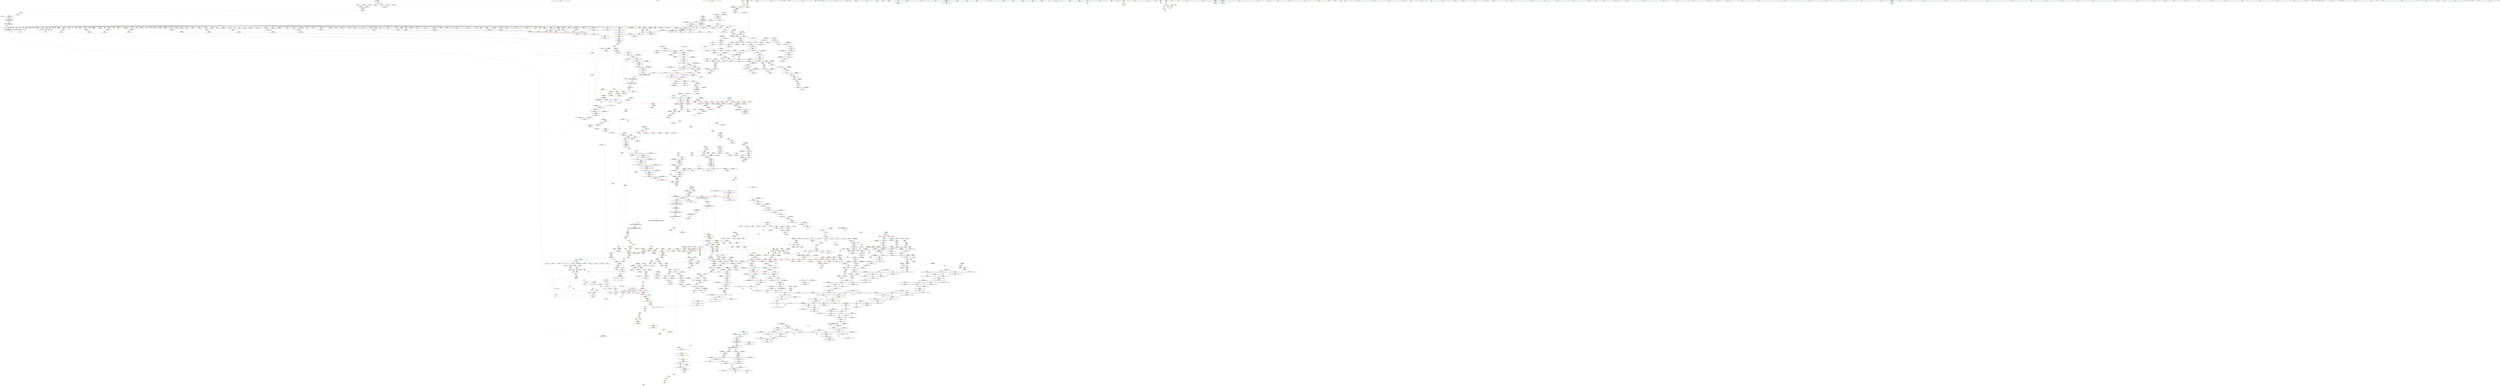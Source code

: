 digraph "SVFG" {
	label="SVFG";

	Node0x55e13ada8800 [shape=record,color=grey,label="{NodeID: 0\nNullPtr}"];
	Node0x55e13ada8800 -> Node0x55e13ae199c0[style=solid];
	Node0x55e13ada8800 -> Node0x55e13ae19ac0[style=solid];
	Node0x55e13ada8800 -> Node0x55e13ae19b90[style=solid];
	Node0x55e13ada8800 -> Node0x55e13ae19c60[style=solid];
	Node0x55e13ada8800 -> Node0x55e13ae19d30[style=solid];
	Node0x55e13ada8800 -> Node0x55e13ae19e00[style=solid];
	Node0x55e13ada8800 -> Node0x55e13ae19ed0[style=solid];
	Node0x55e13ada8800 -> Node0x55e13ae19fa0[style=solid];
	Node0x55e13ada8800 -> Node0x55e13ae1a070[style=solid];
	Node0x55e13ada8800 -> Node0x55e13ae1a140[style=solid];
	Node0x55e13ada8800 -> Node0x55e13ae1a210[style=solid];
	Node0x55e13ada8800 -> Node0x55e13ae1a2e0[style=solid];
	Node0x55e13ada8800 -> Node0x55e13ae1a3b0[style=solid];
	Node0x55e13ada8800 -> Node0x55e13ae1a480[style=solid];
	Node0x55e13ada8800 -> Node0x55e13ae1a550[style=solid];
	Node0x55e13ada8800 -> Node0x55e13ae1a620[style=solid];
	Node0x55e13ada8800 -> Node0x55e13ae1a6f0[style=solid];
	Node0x55e13ada8800 -> Node0x55e13ae1a7c0[style=solid];
	Node0x55e13ada8800 -> Node0x55e13ae1a890[style=solid];
	Node0x55e13ada8800 -> Node0x55e13ae1a960[style=solid];
	Node0x55e13ada8800 -> Node0x55e13ae1aa30[style=solid];
	Node0x55e13ada8800 -> Node0x55e13ae1ab00[style=solid];
	Node0x55e13ada8800 -> Node0x55e13ae1abd0[style=solid];
	Node0x55e13ada8800 -> Node0x55e13ae1aca0[style=solid];
	Node0x55e13ada8800 -> Node0x55e13ae1ad70[style=solid];
	Node0x55e13ada8800 -> Node0x55e13ae1ae40[style=solid];
	Node0x55e13ada8800 -> Node0x55e13ae1af10[style=solid];
	Node0x55e13ada8800 -> Node0x55e13ae1afe0[style=solid];
	Node0x55e13ada8800 -> Node0x55e13ae1b0b0[style=solid];
	Node0x55e13ada8800 -> Node0x55e13ae1b180[style=solid];
	Node0x55e13ada8800 -> Node0x55e13ae1b250[style=solid];
	Node0x55e13ada8800 -> Node0x55e13ae1b320[style=solid];
	Node0x55e13ada8800 -> Node0x55e13ae1b3f0[style=solid];
	Node0x55e13ada8800 -> Node0x55e13ae1b4c0[style=solid];
	Node0x55e13ada8800 -> Node0x55e13ae1b590[style=solid];
	Node0x55e13ada8800 -> Node0x55e13ae1b660[style=solid];
	Node0x55e13ada8800 -> Node0x55e13ae1b730[style=solid];
	Node0x55e13ada8800 -> Node0x55e13ae1b800[style=solid];
	Node0x55e13ada8800 -> Node0x55e13ae1b8d0[style=solid];
	Node0x55e13ada8800 -> Node0x55e13ae1b9a0[style=solid];
	Node0x55e13ada8800 -> Node0x55e13ae1ba70[style=solid];
	Node0x55e13ada8800 -> Node0x55e13ae1bb40[style=solid];
	Node0x55e13ada8800 -> Node0x55e13ae1bc10[style=solid];
	Node0x55e13ada8800 -> Node0x55e13ae1bce0[style=solid];
	Node0x55e13ada8800 -> Node0x55e13ae1bdb0[style=solid];
	Node0x55e13ada8800 -> Node0x55e13ae1be80[style=solid];
	Node0x55e13ada8800 -> Node0x55e13ae1bf50[style=solid];
	Node0x55e13ada8800 -> Node0x55e13ae1c020[style=solid];
	Node0x55e13ada8800 -> Node0x55e13ae1c0f0[style=solid];
	Node0x55e13ada8800 -> Node0x55e13ae1c1c0[style=solid];
	Node0x55e13ada8800 -> Node0x55e13ae1c290[style=solid];
	Node0x55e13ada8800 -> Node0x55e13ae1c360[style=solid];
	Node0x55e13ada8800 -> Node0x55e13ae1c430[style=solid];
	Node0x55e13ada8800 -> Node0x55e13ae1c500[style=solid];
	Node0x55e13ada8800 -> Node0x55e13ae1c5d0[style=solid];
	Node0x55e13ada8800 -> Node0x55e13ae1c6a0[style=solid];
	Node0x55e13ada8800 -> Node0x55e13ae1c770[style=solid];
	Node0x55e13ada8800 -> Node0x55e13ae1c840[style=solid];
	Node0x55e13ada8800 -> Node0x55e13ae1c910[style=solid];
	Node0x55e13ada8800 -> Node0x55e13ae1c9e0[style=solid];
	Node0x55e13ada8800 -> Node0x55e13ae1cab0[style=solid];
	Node0x55e13ada8800 -> Node0x55e13ae1cb80[style=solid];
	Node0x55e13ada8800 -> Node0x55e13ae1cc50[style=solid];
	Node0x55e13ada8800 -> Node0x55e13ae1cd20[style=solid];
	Node0x55e13ada8800 -> Node0x55e13ae1cdf0[style=solid];
	Node0x55e13ada8800 -> Node0x55e13ae1cec0[style=solid];
	Node0x55e13ada8800 -> Node0x55e13ae1cf90[style=solid];
	Node0x55e13ada8800 -> Node0x55e13ae1d060[style=solid];
	Node0x55e13ada8800 -> Node0x55e13ae56d40[style=solid];
	Node0x55e13ada8800 -> Node0x55e13ae5b1b0[style=solid];
	Node0x55e13ada8800 -> Node0x55e13ae5b280[style=solid];
	Node0x55e13ada8800 -> Node0x55e13ae5b350[style=solid];
	Node0x55e13ada8800 -> Node0x55e13ae5eea0[style=solid];
	Node0x55e13ada8800 -> Node0x55e13ae5ef70[style=solid];
	Node0x55e13ada8800 -> Node0x55e13ae5f040[style=solid];
	Node0x55e13ada8800 -> Node0x55e13a5ad720[style=solid];
	Node0x55e13ada8800 -> Node0x55e13a5ad7f0[style=solid];
	Node0x55e13ada8800 -> Node0x55e13ae94ce0[style=solid];
	Node0x55e13ada8800 -> Node0x55e13ae955e0[style=solid];
	Node0x55e13ada8800:s64 -> Node0x55e13afb5d30[style=solid,color=red];
	Node0x55e13ada8800:s64 -> Node0x55e13afb6e00[style=solid,color=red];
	Node0x55e13ae1c5d0 [shape=record,color=black,label="{NodeID: 443\n1693\<--3\n\<--dummyVal\n_ZNSt22__uninitialized_fill_nILb0EE15__uninit_fill_nIPSt6vectorIiSaIiEEmS4_EET_S6_T0_RKT1_\n}"];
	Node0x55e13ae1c5d0 -> Node0x55e13ae60d80[style=solid];
	Node0x55e13ae6e750 [shape=record,color=black,label="{NodeID: 3100\n1032 = PHI(1045, )\n}"];
	Node0x55e13ae6e750 -> Node0x55e13ae304a0[style=solid];
	Node0x55e13ae2baf0 [shape=record,color=red,label="{NodeID: 886\n656\<--655\n\<--_M_start\n_ZNSt6vectorIiSaIiEED2Ev\n|{<s0>57}}"];
	Node0x55e13ae2baf0:s0 -> Node0x55e13ae75f20[style=solid,color=red];
	Node0x55e13af09f00 [shape=record,color=yellow,style=double,label="{NodeID: 2436\n102V_1 = ENCHI(MR_102V_0)\npts\{339 353 \}\nFun[_ZNSt22__uninitialized_fill_nILb1EE15__uninit_fill_nIPimiEET_S3_T0_RKT1_]|{<s0>85}}"];
	Node0x55e13af09f00:s0 -> Node0x55e13af0ba70[style=dashed,color=red];
	Node0x55e13ae61cf0 [shape=record,color=blue,label="{NodeID: 1329\n1885\<--1884\nthis.addr\<--this\n_ZNKSt12_Vector_baseIiSaIiEE19_M_get_Tp_allocatorEv\n}"];
	Node0x55e13ae61cf0 -> Node0x55e13ae52ec0[style=dashed];
	Node0x55e13ae14b20 [shape=record,color=green,label="{NodeID: 222\n1319\<--1320\n_ZNSt12_Vector_baseISt6vectorIiSaIiEESaIS2_EE12_Vector_implC2ERKS3_\<--_ZNSt12_Vector_baseISt6vectorIiSaIiEESaIS2_EE12_Vector_implC2ERKS3__field_insensitive\n}"];
	Node0x55e13ae38080 [shape=record,color=purple,label="{NodeID: 665\n1367\<--1365\n_M_finish\<--\n_ZNSt6vectorIS_IiSaIiEESaIS1_EE18_M_fill_initializeEmRKS1_\n}"];
	Node0x55e13ae38080 -> Node0x55e13ae5e9c0[style=solid];
	Node0x55e13ae56870 [shape=record,color=red,label="{NodeID: 1108\n2436\<--2435\ndummyVal\<--offset_0\n_ZNSt11__copy_moveILb0ELb1ESt26random_access_iterator_tagE8__copy_mIiEEPT_PKS3_S6_S4_\n}"];
	Node0x55e13ae56870 -> Node0x55e13ae643f0[style=solid];
	Node0x55e13adc6de0 [shape=record,color=green,label="{NodeID: 1\n7\<--1\n__dso_handle\<--dummyObj\nGlob }"];
	Node0x55e13ae1c6a0 [shape=record,color=black,label="{NodeID: 444\n1695\<--3\n\<--dummyVal\n_ZNSt22__uninitialized_fill_nILb0EE15__uninit_fill_nIPSt6vectorIiSaIiEEmS4_EET_S6_T0_RKT1_\n}"];
	Node0x55e13ae1c6a0 -> Node0x55e13ae60e50[style=solid];
	Node0x55e13ae6e890 [shape=record,color=black,label="{NodeID: 3101\n1065 = PHI(1069, )\n}"];
	Node0x55e13ae6e890 -> Node0x55e13ae30710[style=solid];
	Node0x55e13ae2bbc0 [shape=record,color=red,label="{NodeID: 887\n660\<--659\n\<--_M_finish\n_ZNSt6vectorIiSaIiEED2Ev\n|{<s0>57}}"];
	Node0x55e13ae2bbc0:s0 -> Node0x55e13ae76030[style=solid,color=red];
	Node0x55e13af09fe0 [shape=record,color=yellow,style=double,label="{NodeID: 2437\n28V_1 = ENCHI(MR_28V_0)\npts\{1566 \}\nFun[_ZSt8_DestroyIPSt6vectorIiSaIiEEEvT_S4_]|{<s0>125}}"];
	Node0x55e13af09fe0:s0 -> Node0x55e13af0d150[style=dashed,color=red];
	Node0x55e13ae61dc0 [shape=record,color=blue,label="{NodeID: 1330\n1909\<--1893\ncoerce.dive\<--__first.coerce\n_ZSt22__uninitialized_copy_aIN9__gnu_cxx17__normal_iteratorIPKiSt6vectorIiSaIiEEEEPiiET0_T_SA_S9_RSaIT1_E\n}"];
	Node0x55e13ae61dc0 -> Node0x55e13ae55f80[style=dashed];
	Node0x55e13ae14c20 [shape=record,color=green,label="{NodeID: 223\n1323\<--1324\n_ZNSt12_Vector_baseISt6vectorIiSaIiEESaIS2_EE17_M_create_storageEm\<--_ZNSt12_Vector_baseISt6vectorIiSaIiEESaIS2_EE17_M_create_storageEm_field_insensitive\n}"];
	Node0x55e13ae38150 [shape=record,color=purple,label="{NodeID: 666\n1380\<--1379\n_M_impl\<--this1\n_ZNSt12_Vector_baseISt6vectorIiSaIiEESaIS2_EED2Ev\n}"];
	Node0x55e13ae56940 [shape=record,color=blue,label="{NodeID: 1109\n8\<--9\n_ZL2pi\<--\nGlob }"];
	Node0x55e13ae0c310 [shape=record,color=green,label="{NodeID: 2\n9\<--1\n\<--dummyObj\nCan only get source location for instruction, argument, global var or function.}"];
	Node0x55e13ae1c770 [shape=record,color=black,label="{NodeID: 445\n1707\<--3\nlpad.val\<--dummyVal\n_ZNSt22__uninitialized_fill_nILb0EE15__uninit_fill_nIPSt6vectorIiSaIiEEmS4_EET_S6_T0_RKT1_\n}"];
	Node0x55e13ae6e9d0 [shape=record,color=black,label="{NodeID: 3102\n1085 = PHI(1089, )\n}"];
	Node0x55e13ae6e9d0 -> Node0x55e13ae307e0[style=solid];
	Node0x55e13ae2bc90 [shape=record,color=red,label="{NodeID: 888\n696\<--689\nthis1\<--this.addr\n_ZNSt6vectorIS_IiSaIiEESaIS1_EED2Ev\n}"];
	Node0x55e13ae2bc90 -> Node0x55e13ae2f530[style=solid];
	Node0x55e13ae2bc90 -> Node0x55e13ae2f600[style=solid];
	Node0x55e13ae2bc90 -> Node0x55e13ae2f6d0[style=solid];
	Node0x55e13ae2bc90 -> Node0x55e13ae2f7a0[style=solid];
	Node0x55e13ae2bc90 -> Node0x55e13ae2f870[style=solid];
	Node0x55e13ae61e90 [shape=record,color=blue,label="{NodeID: 1331\n1911\<--1894\ncoerce.dive1\<--__last.coerce\n_ZSt22__uninitialized_copy_aIN9__gnu_cxx17__normal_iteratorIPKiSt6vectorIiSaIiEEEEPiiET0_T_SA_S9_RSaIT1_E\n}"];
	Node0x55e13ae61e90 -> Node0x55e13ae56050[style=dashed];
	Node0x55e13ae14d20 [shape=record,color=green,label="{NodeID: 224\n1332\<--1333\n_ZNSt12_Vector_baseISt6vectorIiSaIiEESaIS2_EE12_Vector_implD2Ev\<--_ZNSt12_Vector_baseISt6vectorIiSaIiEESaIS2_EE12_Vector_implD2Ev_field_insensitive\n}"];
	Node0x55e13ae38220 [shape=record,color=purple,label="{NodeID: 667\n1381\<--1379\n_M_start\<--this1\n_ZNSt12_Vector_baseISt6vectorIiSaIiEESaIS2_EED2Ev\n}"];
	Node0x55e13ae38220 -> Node0x55e13ae4fc60[style=solid];
	Node0x55e13ae56a40 [shape=record,color=blue,label="{NodeID: 1110\n11\<--12\nK\<--\nGlob }"];
	Node0x55e13ae56a40 -> Node0x55e13af08970[style=dashed];
	Node0x55e13ae0c3a0 [shape=record,color=green,label="{NodeID: 3\n12\<--1\n\<--dummyObj\nCan only get source location for instruction, argument, global var or function.|{<s0>37}}"];
	Node0x55e13ae0c3a0:s0 -> Node0x55e13ae75950[style=solid,color=red];
	Node0x55e13ae1c840 [shape=record,color=black,label="{NodeID: 446\n1708\<--3\nlpad.val5\<--dummyVal\n_ZNSt22__uninitialized_fill_nILb0EE15__uninit_fill_nIPSt6vectorIiSaIiEEmS4_EET_S6_T0_RKT1_\n}"];
	Node0x55e13ae6eb10 [shape=record,color=black,label="{NodeID: 3103\n1103 = PHI(1152, )\n|{<s0>87}}"];
	Node0x55e13ae6eb10:s0 -> Node0x55e13afb68b0[style=solid,color=red];
	Node0x55e13ae2bd60 [shape=record,color=red,label="{NodeID: 889\n723\<--691\nexn\<--exn.slot\n_ZNSt6vectorIS_IiSaIiEESaIS1_EED2Ev\n|{<s0>65}}"];
	Node0x55e13ae2bd60:s0 -> Node0x55e13ae781b0[style=solid,color=red];
	Node0x55e13ae61f60 [shape=record,color=blue,label="{NodeID: 1332\n1901\<--1895\n__result.addr\<--__result\n_ZSt22__uninitialized_copy_aIN9__gnu_cxx17__normal_iteratorIPKiSt6vectorIiSaIiEEEEPiiET0_T_SA_S9_RSaIT1_E\n}"];
	Node0x55e13ae61f60 -> Node0x55e13ae52f90[style=dashed];
	Node0x55e13ae14e20 [shape=record,color=green,label="{NodeID: 225\n1344\<--1345\nthis.addr\<--this.addr_field_insensitive\n_ZNSt6vectorIS_IiSaIiEESaIS1_EE18_M_fill_initializeEmRKS1_\n}"];
	Node0x55e13ae14e20 -> Node0x55e13ae4f780[style=solid];
	Node0x55e13ae14e20 -> Node0x55e13ae5e750[style=solid];
	Node0x55e13ae382f0 [shape=record,color=purple,label="{NodeID: 668\n1383\<--1379\n_M_impl2\<--this1\n_ZNSt12_Vector_baseISt6vectorIiSaIiEESaIS2_EED2Ev\n}"];
	Node0x55e13ae56b40 [shape=record,color=blue,label="{NodeID: 1111\n2398\<--31\nllvm.global_ctors_0\<--\nGlob }"];
	Node0x55e13ae0c650 [shape=record,color=green,label="{NodeID: 4\n14\<--1\n.str\<--dummyObj\nGlob }"];
	Node0x55e13ae1c910 [shape=record,color=black,label="{NodeID: 447\n1710\<--3\n\<--dummyVal\n_ZNSt22__uninitialized_fill_nILb0EE15__uninit_fill_nIPSt6vectorIiSaIiEEmS4_EET_S6_T0_RKT1_\n}"];
	Node0x55e13ae6ec50 [shape=record,color=black,label="{NodeID: 3104\n1108 = PHI(1112, )\n}"];
	Node0x55e13ae6ec50 -> Node0x55e13ae308b0[style=solid];
	Node0x55e13ae2be30 [shape=record,color=red,label="{NodeID: 890\n700\<--699\n\<--_M_start\n_ZNSt6vectorIS_IiSaIiEESaIS1_EED2Ev\n|{<s0>62}}"];
	Node0x55e13ae2be30:s0 -> Node0x55e13ae720c0[style=solid,color=red];
	Node0x55e13ae62030 [shape=record,color=blue,label="{NodeID: 1333\n1903\<--1896\n.addr\<--\n_ZSt22__uninitialized_copy_aIN9__gnu_cxx17__normal_iteratorIPKiSt6vectorIiSaIiEEEEPiiET0_T_SA_S9_RSaIT1_E\n}"];
	Node0x55e13ae14ef0 [shape=record,color=green,label="{NodeID: 226\n1346\<--1347\n__n.addr\<--__n.addr_field_insensitive\n_ZNSt6vectorIS_IiSaIiEESaIS1_EE18_M_fill_initializeEmRKS1_\n}"];
	Node0x55e13ae14ef0 -> Node0x55e13ae4f850[style=solid];
	Node0x55e13ae14ef0 -> Node0x55e13ae5e820[style=solid];
	Node0x55e13ae383c0 [shape=record,color=purple,label="{NodeID: 669\n1384\<--1379\n_M_end_of_storage\<--this1\n_ZNSt12_Vector_baseISt6vectorIiSaIiEESaIS2_EED2Ev\n}"];
	Node0x55e13ae383c0 -> Node0x55e13ae4fd30[style=solid];
	Node0x55e13ae56c40 [shape=record,color=blue,label="{NodeID: 1112\n2399\<--32\nllvm.global_ctors_1\<--_GLOBAL__sub_I_atony_2_1.cpp\nGlob }"];
	Node0x55e13ae0c710 [shape=record,color=green,label="{NodeID: 5\n16\<--1\n.str.2\<--dummyObj\nGlob }"];
	Node0x55e13ae1c9e0 [shape=record,color=black,label="{NodeID: 448\n1711\<--3\n\<--dummyVal\n_ZNSt22__uninitialized_fill_nILb0EE15__uninit_fill_nIPSt6vectorIiSaIiEEmS4_EET_S6_T0_RKT1_\n|{<s0>122}}"];
	Node0x55e13ae1c9e0:s0 -> Node0x55e13ae781b0[style=solid,color=red];
	Node0x55e13ae6ed90 [shape=record,color=black,label="{NodeID: 3105\n1187 = PHI()\n}"];
	Node0x55e13ae2bf00 [shape=record,color=red,label="{NodeID: 891\n704\<--703\n\<--_M_finish\n_ZNSt6vectorIS_IiSaIiEESaIS1_EED2Ev\n|{<s0>62}}"];
	Node0x55e13ae2bf00:s0 -> Node0x55e13ae721d0[style=solid,color=red];
	Node0x55e13ae62100 [shape=record,color=blue, style = dotted,label="{NodeID: 1334\n2401\<--2403\noffset_0\<--dummyVal\n_ZSt22__uninitialized_copy_aIN9__gnu_cxx17__normal_iteratorIPKiSt6vectorIiSaIiEEEEPiiET0_T_SA_S9_RSaIT1_E\n}"];
	Node0x55e13ae62100 -> Node0x55e13ae53060[style=dashed];
	Node0x55e13ae14fc0 [shape=record,color=green,label="{NodeID: 227\n1348\<--1349\n__value.addr\<--__value.addr_field_insensitive\n_ZNSt6vectorIS_IiSaIiEESaIS1_EE18_M_fill_initializeEmRKS1_\n}"];
	Node0x55e13ae14fc0 -> Node0x55e13ae4f920[style=solid];
	Node0x55e13ae14fc0 -> Node0x55e13ae5e8f0[style=solid];
	Node0x55e13ae38490 [shape=record,color=purple,label="{NodeID: 670\n1386\<--1379\n_M_impl3\<--this1\n_ZNSt12_Vector_baseISt6vectorIiSaIiEESaIS2_EED2Ev\n}"];
	Node0x55e13ae56d40 [shape=record,color=blue, style = dotted,label="{NodeID: 1113\n2400\<--3\nllvm.global_ctors_2\<--dummyVal\nGlob }"];
	Node0x55e13ae0c7d0 [shape=record,color=green,label="{NodeID: 6\n18\<--1\nstdin\<--dummyObj\nGlob }"];
	Node0x55e13ae1cab0 [shape=record,color=black,label="{NodeID: 449\n1833\<--3\n\<--dummyVal\n_ZNSt6vectorIiSaIiEEC2ERKS1_\n}"];
	Node0x55e13ae6ee60 [shape=record,color=black,label="{NodeID: 3106\n1444 = PHI(1502, )\n}"];
	Node0x55e13ae6ee60 -> Node0x55e13ae5f2b0[style=solid];
	Node0x55e13ae2bfd0 [shape=record,color=red,label="{NodeID: 892\n731\<--728\nthis1\<--this.addr\n_ZN9__gnu_cxx13new_allocatorIiEC2Ev\n}"];
	Node0x55e13ae621d0 [shape=record,color=blue, style = dotted,label="{NodeID: 1335\n2404\<--2406\noffset_0\<--dummyVal\n_ZSt22__uninitialized_copy_aIN9__gnu_cxx17__normal_iteratorIPKiSt6vectorIiSaIiEEEEPiiET0_T_SA_S9_RSaIT1_E\n}"];
	Node0x55e13ae621d0 -> Node0x55e13ae53130[style=dashed];
	Node0x55e13ae15090 [shape=record,color=green,label="{NodeID: 228\n1363\<--1364\n_ZSt24__uninitialized_fill_n_aIPSt6vectorIiSaIiEEmS2_S2_ET_S4_T0_RKT1_RSaIT2_E\<--_ZSt24__uninitialized_fill_n_aIPSt6vectorIiSaIiEEmS2_S2_ET_S4_T0_RKT1_RSaIT2_E_field_insensitive\n}"];
	Node0x55e13ae38560 [shape=record,color=purple,label="{NodeID: 671\n1387\<--1379\n_M_start4\<--this1\n_ZNSt12_Vector_baseISt6vectorIiSaIiEESaIS2_EED2Ev\n}"];
	Node0x55e13ae38560 -> Node0x55e13ae4fe00[style=solid];
	Node0x55e13ae56e40 [shape=record,color=blue,label="{NodeID: 1114\n8\<--60\n_ZL2pi\<--call\n__cxx_global_var_init.1\n|{<s0>174}}"];
	Node0x55e13ae56e40:s0 -> Node0x55e13af32af0[style=dashed,color=blue];
	Node0x55e13ae0d040 [shape=record,color=green,label="{NodeID: 7\n19\<--1\n.str.3\<--dummyObj\nGlob }"];
	Node0x55e13ae1cb80 [shape=record,color=black,label="{NodeID: 450\n1834\<--3\n\<--dummyVal\n_ZNSt6vectorIiSaIiEEC2ERKS1_\n}"];
	Node0x55e13ae1cb80 -> Node0x55e13ae61810[style=solid];
	Node0x55e13ae6efd0 [shape=record,color=black,label="{NodeID: 3107\n1518 = PHI(1525, )\n}"];
	Node0x55e13ae6efd0 -> Node0x55e13a5ad720[style=solid];
	Node0x55e13ae2c0a0 [shape=record,color=red,label="{NodeID: 893\n738\<--735\nthis1\<--this.addr\n_ZN9__gnu_cxx13new_allocatorIiED2Ev\n}"];
	Node0x55e13ae622a0 [shape=record,color=blue,label="{NodeID: 1336\n1938\<--1935\nthis.addr\<--this\n_ZNKSt6vectorIiSaIiEE5beginEv\n}"];
	Node0x55e13ae622a0 -> Node0x55e13ae53200[style=dashed];
	Node0x55e13ae1d5a0 [shape=record,color=green,label="{NodeID: 229\n1372\<--1373\nthis.addr\<--this.addr_field_insensitive\n_ZNSt12_Vector_baseISt6vectorIiSaIiEESaIS2_EED2Ev\n}"];
	Node0x55e13ae1d5a0 -> Node0x55e13ae4fac0[style=solid];
	Node0x55e13ae1d5a0 -> Node0x55e13ae5ea90[style=solid];
	Node0x55e13ae38630 [shape=record,color=purple,label="{NodeID: 672\n1397\<--1379\n_M_impl5\<--this1\n_ZNSt12_Vector_baseISt6vectorIiSaIiEESaIS2_EED2Ev\n|{<s0>101}}"];
	Node0x55e13ae38630:s0 -> Node0x55e13ae79ac0[style=solid,color=red];
	Node0x55e13ae56f10 [shape=record,color=blue,label="{NodeID: 1115\n77\<--71\ndp.addr\<--dp\n_Z3calRSt6vectorIS_IiSaIiEESaIS1_EERS1_ii\n}"];
	Node0x55e13ae56f10 -> Node0x55e13ae25ff0[style=dashed];
	Node0x55e13ae56f10 -> Node0x55e13ae260c0[style=dashed];
	Node0x55e13ae56f10 -> Node0x55e13ae26190[style=dashed];
	Node0x55e13ae56f10 -> Node0x55e13ae26260[style=dashed];
	Node0x55e13ae56f10 -> Node0x55e13ae26330[style=dashed];
	Node0x55e13ae56f10 -> Node0x55e13ae26400[style=dashed];
	Node0x55e13ae56f10 -> Node0x55e13ae264d0[style=dashed];
	Node0x55e13ae0d0d0 [shape=record,color=green,label="{NodeID: 8\n21\<--1\n.str.4\<--dummyObj\nGlob }"];
	Node0x55e13ae1cc50 [shape=record,color=black,label="{NodeID: 451\n1836\<--3\n\<--dummyVal\n_ZNSt6vectorIiSaIiEEC2ERKS1_\n}"];
	Node0x55e13ae1cc50 -> Node0x55e13ae618e0[style=solid];
	Node0x55e13ae6f110 [shape=record,color=black,label="{NodeID: 3108\n1537 = PHI(1541, )\n}"];
	Node0x55e13ae6f110 -> Node0x55e13ae31750[style=solid];
	Node0x55e13ae2c170 [shape=record,color=red,label="{NodeID: 894\n757\<--744\nthis1\<--this.addr\n_ZNSt12_Vector_baseIiSaIiEEC2EmRKS0_\n|{|<s1>67}}"];
	Node0x55e13ae2c170 -> Node0x55e13ae364e0[style=solid];
	Node0x55e13ae2c170:s1 -> Node0x55e13ae713b0[style=solid,color=red];
	Node0x55e13ae62370 [shape=record,color=blue,label="{NodeID: 1337\n1940\<--1947\nref.tmp\<--\n_ZNKSt6vectorIiSaIiEE5beginEv\n|{<s0>141}}"];
	Node0x55e13ae62370:s0 -> Node0x55e13af06750[style=dashed,color=red];
	Node0x55e13ae1d670 [shape=record,color=green,label="{NodeID: 230\n1374\<--1375\nexn.slot\<--exn.slot_field_insensitive\n_ZNSt12_Vector_baseISt6vectorIiSaIiEESaIS2_EED2Ev\n}"];
	Node0x55e13ae1d670 -> Node0x55e13ae4fb90[style=solid];
	Node0x55e13ae1d670 -> Node0x55e13ae5eb60[style=solid];
	Node0x55e13ae38700 [shape=record,color=purple,label="{NodeID: 673\n1405\<--1379\n_M_impl6\<--this1\n_ZNSt12_Vector_baseISt6vectorIiSaIiEESaIS2_EED2Ev\n|{<s0>102}}"];
	Node0x55e13ae38700:s0 -> Node0x55e13ae79ac0[style=solid,color=red];
	Node0x55e13ae56fe0 [shape=record,color=blue,label="{NodeID: 1116\n79\<--72\na.addr\<--a\n_Z3calRSt6vectorIS_IiSaIiEESaIS1_EERS1_ii\n}"];
	Node0x55e13ae56fe0 -> Node0x55e13ae265a0[style=dashed];
	Node0x55e13ae56fe0 -> Node0x55e13ae26670[style=dashed];
	Node0x55e13ae56fe0 -> Node0x55e13ae26740[style=dashed];
	Node0x55e13ae56fe0 -> Node0x55e13ae26810[style=dashed];
	Node0x55e13ae56fe0 -> Node0x55e13ae268e0[style=dashed];
	Node0x55e13ae56fe0 -> Node0x55e13ae269b0[style=dashed];
	Node0x55e13ae56fe0 -> Node0x55e13ae26a80[style=dashed];
	Node0x55e13ae56fe0 -> Node0x55e13ae26b50[style=dashed];
	Node0x55e13ae0d1d0 [shape=record,color=green,label="{NodeID: 9\n23\<--1\nstdout\<--dummyObj\nGlob }"];
	Node0x55e13ae1cd20 [shape=record,color=black,label="{NodeID: 452\n1840\<--3\n\<--dummyVal\n_ZNSt6vectorIiSaIiEEC2ERKS1_\n}"];
	Node0x55e13ae6f250 [shape=record,color=black,label="{NodeID: 3109\n1556 = PHI(1569, )\n}"];
	Node0x55e13ae6f250 -> Node0x55e13ae93f60[style=solid];
	Node0x55e13ae2c240 [shape=record,color=red,label="{NodeID: 895\n763\<--746\n\<--__n.addr\n_ZNSt12_Vector_baseIiSaIiEEC2EmRKS0_\n|{<s0>67}}"];
	Node0x55e13ae2c240:s0 -> Node0x55e13ae714c0[style=solid,color=red];
	Node0x55e13ae62440 [shape=record,color=blue,label="{NodeID: 1338\n1959\<--1956\nthis.addr\<--this\n_ZNKSt6vectorIiSaIiEE3endEv\n}"];
	Node0x55e13ae62440 -> Node0x55e13ae53470[style=dashed];
	Node0x55e13ae1d740 [shape=record,color=green,label="{NodeID: 231\n1376\<--1377\nehselector.slot\<--ehselector.slot_field_insensitive\n_ZNSt12_Vector_baseISt6vectorIiSaIiEESaIS2_EED2Ev\n}"];
	Node0x55e13ae1d740 -> Node0x55e13ae5ec30[style=solid];
	Node0x55e13ae387d0 [shape=record,color=purple,label="{NodeID: 674\n1426\<--1420\n_M_start\<--this1\n_ZNSt12_Vector_baseISt6vectorIiSaIiEESaIS2_EE12_Vector_implC2ERKS3_\n}"];
	Node0x55e13ae387d0 -> Node0x55e13ae5eea0[style=solid];
	Node0x55e13aefcfa0 [shape=record,color=yellow,style=double,label="{NodeID: 2224\n26V_1 = ENCHI(MR_26V_0)\npts\{996 \}\nFun[_ZSt18uninitialized_copyIN9__gnu_cxx17__normal_iteratorIPKiSt6vectorIiSaIiEEEEPiET0_T_SA_S9_]|{<s0>147}}"];
	Node0x55e13aefcfa0:s0 -> Node0x55e13af039b0[style=dashed,color=red];
	Node0x55e13ae570b0 [shape=record,color=blue,label="{NodeID: 1117\n81\<--73\nl.addr\<--l\n_Z3calRSt6vectorIS_IiSaIiEESaIS1_EERS1_ii\n}"];
	Node0x55e13ae570b0 -> Node0x55e13ae26c20[style=dashed];
	Node0x55e13ae570b0 -> Node0x55e13ae26cf0[style=dashed];
	Node0x55e13ae570b0 -> Node0x55e13ae26dc0[style=dashed];
	Node0x55e13ae570b0 -> Node0x55e13ae26e90[style=dashed];
	Node0x55e13ae570b0 -> Node0x55e13ae26f60[style=dashed];
	Node0x55e13ae570b0 -> Node0x55e13ae27030[style=dashed];
	Node0x55e13ae570b0 -> Node0x55e13ae27100[style=dashed];
	Node0x55e13ae570b0 -> Node0x55e13ae271d0[style=dashed];
	Node0x55e13ae570b0 -> Node0x55e13ae272a0[style=dashed];
	Node0x55e13ae570b0 -> Node0x55e13ae27370[style=dashed];
	Node0x55e13ae0d2d0 [shape=record,color=green,label="{NodeID: 10\n24\<--1\n.str.5\<--dummyObj\nGlob }"];
	Node0x55e13ae1cdf0 [shape=record,color=black,label="{NodeID: 453\n1841\<--3\n\<--dummyVal\n_ZNSt6vectorIiSaIiEEC2ERKS1_\n}"];
	Node0x55e13ae1cdf0 -> Node0x55e13ae619b0[style=solid];
	Node0x55e13ae6f390 [shape=record,color=black,label="{NodeID: 3110\n1597 = PHI(1610, )\n}"];
	Node0x55e13ae6f390 -> Node0x55e13ae31a90[style=solid];
	Node0x55e13ae2c310 [shape=record,color=red,label="{NodeID: 896\n759\<--748\n\<--__a.addr\n_ZNSt12_Vector_baseIiSaIiEEC2EmRKS0_\n|{<s0>66}}"];
	Node0x55e13ae2c310:s0 -> Node0x55e13ae730d0[style=solid,color=red];
	Node0x55e13ae62510 [shape=record,color=blue,label="{NodeID: 1339\n1961\<--1968\nref.tmp\<--\n_ZNKSt6vectorIiSaIiEE3endEv\n|{<s0>142}}"];
	Node0x55e13ae62510:s0 -> Node0x55e13af06750[style=dashed,color=red];
	Node0x55e13ae1d810 [shape=record,color=green,label="{NodeID: 232\n1395\<--1396\n_ZNSt12_Vector_baseISt6vectorIiSaIiEESaIS2_EE13_M_deallocateEPS2_m\<--_ZNSt12_Vector_baseISt6vectorIiSaIiEESaIS2_EE13_M_deallocateEPS2_m_field_insensitive\n}"];
	Node0x55e13ae388a0 [shape=record,color=purple,label="{NodeID: 675\n1428\<--1420\n_M_finish\<--this1\n_ZNSt12_Vector_baseISt6vectorIiSaIiEESaIS2_EE12_Vector_implC2ERKS3_\n}"];
	Node0x55e13ae388a0 -> Node0x55e13ae5ef70[style=solid];
	Node0x55e13ae57180 [shape=record,color=blue,label="{NodeID: 1118\n83\<--74\nr.addr\<--r\n_Z3calRSt6vectorIS_IiSaIiEESaIS1_EERS1_ii\n}"];
	Node0x55e13ae57180 -> Node0x55e13ae27440[style=dashed];
	Node0x55e13ae57180 -> Node0x55e13ae27510[style=dashed];
	Node0x55e13ae57180 -> Node0x55e13ae275e0[style=dashed];
	Node0x55e13ae57180 -> Node0x55e13ae276b0[style=dashed];
	Node0x55e13ae57180 -> Node0x55e13ae27780[style=dashed];
	Node0x55e13ae57180 -> Node0x55e13ae27850[style=dashed];
	Node0x55e13ae57180 -> Node0x55e13ae27920[style=dashed];
	Node0x55e13ae57180 -> Node0x55e13ae279f0[style=dashed];
	Node0x55e13ae57180 -> Node0x55e13ae27ac0[style=dashed];
	Node0x55e13ae57180 -> Node0x55e13ae27b90[style=dashed];
	Node0x55e13ae0d3d0 [shape=record,color=green,label="{NodeID: 11\n26\<--1\n.str.6\<--dummyObj\nGlob }"];
	Node0x55e13ae1cec0 [shape=record,color=black,label="{NodeID: 454\n1843\<--3\n\<--dummyVal\n_ZNSt6vectorIiSaIiEEC2ERKS1_\n}"];
	Node0x55e13ae1cec0 -> Node0x55e13ae61a80[style=solid];
	Node0x55e13ae6f4d0 [shape=record,color=black,label="{NodeID: 3111\n1790 = PHI(1853, )\n|{<s0>129}}"];
	Node0x55e13ae6f4d0:s0 -> Node0x55e13ae7a8b0[style=solid,color=red];
	Node0x55e13ae2c3e0 [shape=record,color=red,label="{NodeID: 897\n777\<--750\nexn\<--exn.slot\n_ZNSt12_Vector_baseIiSaIiEEC2EmRKS0_\n}"];
	Node0x55e13af0a960 [shape=record,color=yellow,style=double,label="{NodeID: 2447\n26V_1 = ENCHI(MR_26V_0)\npts\{996 \}\nFun[_ZNSt6vectorIiSaIiEE18_M_fill_initializeEmRKi]|{<s0>70}}"];
	Node0x55e13af0a960:s0 -> Node0x55e13af01520[style=dashed,color=red];
	Node0x55e13ae625e0 [shape=record,color=blue,label="{NodeID: 1340\n1977\<--1976\n__rhs.addr\<--__rhs\n_ZNSt16allocator_traitsISaIiEE37select_on_container_copy_constructionERKS0_\n}"];
	Node0x55e13ae625e0 -> Node0x55e13ae536e0[style=dashed];
	Node0x55e13ae1d910 [shape=record,color=green,label="{NodeID: 233\n1414\<--1415\nthis.addr\<--this.addr_field_insensitive\n_ZNSt12_Vector_baseISt6vectorIiSaIiEESaIS2_EE12_Vector_implC2ERKS3_\n}"];
	Node0x55e13ae1d910 -> Node0x55e13ae4fed0[style=solid];
	Node0x55e13ae1d910 -> Node0x55e13ae5ed00[style=solid];
	Node0x55e13ae38970 [shape=record,color=purple,label="{NodeID: 676\n1430\<--1420\n_M_end_of_storage\<--this1\n_ZNSt12_Vector_baseISt6vectorIiSaIiEESaIS2_EE12_Vector_implC2ERKS3_\n}"];
	Node0x55e13ae38970 -> Node0x55e13ae5f040[style=solid];
	Node0x55e13ae57250 [shape=record,color=blue,label="{NodeID: 1119\n75\<--12\nretval\<--\n_Z3calRSt6vectorIS_IiSaIiEESaIS1_EERS1_ii\n}"];
	Node0x55e13ae57250 -> Node0x55e13aedd800[style=dashed];
	Node0x55e13ae0d4d0 [shape=record,color=green,label="{NodeID: 12\n28\<--1\n.str.7\<--dummyObj\nGlob }"];
	Node0x55e13ae1cf90 [shape=record,color=black,label="{NodeID: 455\n1850\<--3\nlpad.val\<--dummyVal\n_ZNSt6vectorIiSaIiEEC2ERKS1_\n}"];
	Node0x55e13ae6f610 [shape=record,color=black,label="{NodeID: 3112\n1795 = PHI(1883, )\n|{<s0>128}}"];
	Node0x55e13ae6f610:s0 -> Node0x55e13afb70b0[style=solid,color=red];
	Node0x55e13ae2c4b0 [shape=record,color=red,label="{NodeID: 898\n778\<--752\nsel\<--ehselector.slot\n_ZNSt12_Vector_baseIiSaIiEEC2EmRKS0_\n}"];
	Node0x55e13af0aa40 [shape=record,color=yellow,style=double,label="{NodeID: 2448\n102V_1 = ENCHI(MR_102V_0)\npts\{339 353 \}\nFun[_ZNSt6vectorIiSaIiEE18_M_fill_initializeEmRKi]|{<s0>70}}"];
	Node0x55e13af0aa40:s0 -> Node0x55e13af019e0[style=dashed,color=red];
	Node0x55e13ae626b0 [shape=record,color=blue,label="{NodeID: 1341\n1986\<--1984\nthis.addr\<--this\n_ZNSaIiEC2ERKS_\n}"];
	Node0x55e13ae626b0 -> Node0x55e13ae537b0[style=dashed];
	Node0x55e13ae1d9e0 [shape=record,color=green,label="{NodeID: 234\n1416\<--1417\n__a.addr\<--__a.addr_field_insensitive\n_ZNSt12_Vector_baseISt6vectorIiSaIiEESaIS2_EE12_Vector_implC2ERKS3_\n}"];
	Node0x55e13ae1d9e0 -> Node0x55e13ae4ffa0[style=solid];
	Node0x55e13ae1d9e0 -> Node0x55e13ae5edd0[style=solid];
	Node0x55e13ae38a40 [shape=record,color=purple,label="{NodeID: 677\n1447\<--1442\n_M_impl\<--this1\n_ZNSt12_Vector_baseISt6vectorIiSaIiEESaIS2_EE17_M_create_storageEm\n}"];
	Node0x55e13ae57320 [shape=record,color=blue,label="{NodeID: 1120\n75\<--127\nretval\<--\n_Z3calRSt6vectorIS_IiSaIiEESaIS1_EERS1_ii\n}"];
	Node0x55e13ae57320 -> Node0x55e13aedd800[style=dashed];
	Node0x55e13ae0d5d0 [shape=record,color=green,label="{NodeID: 13\n31\<--1\n\<--dummyObj\nCan only get source location for instruction, argument, global var or function.}"];
	Node0x55e13ae1d060 [shape=record,color=black,label="{NodeID: 456\n1851\<--3\nlpad.val14\<--dummyVal\n_ZNSt6vectorIiSaIiEEC2ERKS1_\n}"];
	Node0x55e13ae6f750 [shape=record,color=black,label="{NodeID: 3113\n1804 = PHI(1934, )\n}"];
	Node0x55e13ae6f750 -> Node0x55e13ae615a0[style=solid];
	Node0x55e13ae2c580 [shape=record,color=red,label="{NodeID: 899\n795\<--786\nthis1\<--this.addr\n_ZNSt6vectorIiSaIiEE18_M_fill_initializeEmRKi\n}"];
	Node0x55e13ae2c580 -> Node0x55e13ae2f940[style=solid];
	Node0x55e13ae2c580 -> Node0x55e13ae2fa10[style=solid];
	Node0x55e13ae2c580 -> Node0x55e13ae2fae0[style=solid];
	Node0x55e13af0ab20 [shape=record,color=yellow,style=double,label="{NodeID: 2449\n104V_1 = ENCHI(MR_104V_0)\npts\{3370000 3510000 \}\nFun[_ZNSt6vectorIiSaIiEE18_M_fill_initializeEmRKi]}"];
	Node0x55e13af0ab20 -> Node0x55e13ae2c7f0[style=dashed];
	Node0x55e13ae62780 [shape=record,color=blue,label="{NodeID: 1342\n1988\<--1985\n__a.addr\<--__a\n_ZNSaIiEC2ERKS_\n}"];
	Node0x55e13ae62780 -> Node0x55e13ae53880[style=dashed];
	Node0x55e13ae1dab0 [shape=record,color=green,label="{NodeID: 235\n1424\<--1425\n_ZNSaISt6vectorIiSaIiEEEC2ERKS2_\<--_ZNSaISt6vectorIiSaIiEEEC2ERKS2__field_insensitive\n}"];
	Node0x55e13ae38b10 [shape=record,color=purple,label="{NodeID: 678\n1448\<--1442\n_M_start\<--this1\n_ZNSt12_Vector_baseISt6vectorIiSaIiEESaIS2_EE17_M_create_storageEm\n}"];
	Node0x55e13ae38b10 -> Node0x55e13ae5f2b0[style=solid];
	Node0x55e13ae573f0 [shape=record,color=blue,label="{NodeID: 1121\n85\<--136\nans\<--call13\n_Z3calRSt6vectorIS_IiSaIiEESaIS1_EERS1_ii\n}"];
	Node0x55e13ae573f0 -> Node0x55e13ae27c60[style=dashed];
	Node0x55e13ae573f0 -> Node0x55e13ae27d30[style=dashed];
	Node0x55e13ae573f0 -> Node0x55e13ae27e00[style=dashed];
	Node0x55e13ae573f0 -> Node0x55e13ae27ed0[style=dashed];
	Node0x55e13ae573f0 -> Node0x55e13ae27fa0[style=dashed];
	Node0x55e13ae573f0 -> Node0x55e13ae28070[style=dashed];
	Node0x55e13ae573f0 -> Node0x55e13ae28140[style=dashed];
	Node0x55e13ae573f0 -> Node0x55e13ae28210[style=dashed];
	Node0x55e13ae573f0 -> Node0x55e13aedd8f0[style=dashed];
	Node0x55e13ae0d6d0 [shape=record,color=green,label="{NodeID: 14\n61\<--1\n\<--dummyObj\nCan only get source location for instruction, argument, global var or function.}"];
	Node0x55e13ae1d130 [shape=record,color=black,label="{NodeID: 457\n327\<--12\nmain_ret\<--\nmain\n}"];
	Node0x55e13ae6f890 [shape=record,color=black,label="{NodeID: 3114\n1810 = PHI(1955, )\n}"];
	Node0x55e13ae6f890 -> Node0x55e13ae61670[style=solid];
	Node0x55e13ae2c650 [shape=record,color=red,label="{NodeID: 900\n800\<--788\n\<--__n.addr\n_ZNSt6vectorIiSaIiEE18_M_fill_initializeEmRKi\n|{<s0>70}}"];
	Node0x55e13ae2c650:s0 -> Node0x55e13ae76d50[style=solid,color=red];
	Node0x55e13ae62850 [shape=record,color=blue,label="{NodeID: 1343\n2014\<--1999\ncoerce.dive\<--__first.coerce\n_ZSt18uninitialized_copyIN9__gnu_cxx17__normal_iteratorIPKiSt6vectorIiSaIiEEEEPiET0_T_SA_S9_\n}"];
	Node0x55e13ae62850 -> Node0x55e13ae56120[style=dashed];
	Node0x55e13ae1dbb0 [shape=record,color=green,label="{NodeID: 236\n1436\<--1437\nthis.addr\<--this.addr_field_insensitive\n_ZNSt12_Vector_baseISt6vectorIiSaIiEESaIS2_EE17_M_create_storageEm\n}"];
	Node0x55e13ae1dbb0 -> Node0x55e13ae50070[style=solid];
	Node0x55e13ae1dbb0 -> Node0x55e13ae5f110[style=solid];
	Node0x55e13ae38be0 [shape=record,color=purple,label="{NodeID: 679\n1450\<--1442\n_M_impl2\<--this1\n_ZNSt12_Vector_baseISt6vectorIiSaIiEESaIS2_EE17_M_create_storageEm\n}"];
	Node0x55e13ae574c0 [shape=record,color=blue,label="{NodeID: 1122\n150\<--149\n\<--add17\n_Z3calRSt6vectorIS_IiSaIiEESaIS1_EERS1_ii\n}"];
	Node0x55e13ae574c0 -> Node0x55e13ae28e40[style=dashed];
	Node0x55e13ae574c0 -> Node0x55e13aedede0[style=dashed];
	Node0x55e13ae0d7d0 [shape=record,color=green,label="{NodeID: 15\n118\<--1\n\<--dummyObj\nCan only get source location for instruction, argument, global var or function.}"];
	Node0x55e13ae1d200 [shape=record,color=black,label="{NodeID: 458\n43\<--44\n\<--_ZNSt8ios_base4InitD1Ev\nCan only get source location for instruction, argument, global var or function.}"];
	Node0x55e13ae6f9d0 [shape=record,color=black,label="{NodeID: 3115\n1820 = PHI(1036, )\n|{<s0>134}}"];
	Node0x55e13ae6f9d0:s0 -> Node0x55e13ae72bd0[style=solid,color=red];
	Node0x55e13ae2c720 [shape=record,color=red,label="{NodeID: 901\n801\<--790\n\<--__value.addr\n_ZNSt6vectorIiSaIiEE18_M_fill_initializeEmRKi\n|{<s0>70}}"];
	Node0x55e13ae2c720:s0 -> Node0x55e13ae76e90[style=solid,color=red];
	Node0x55e13ae62920 [shape=record,color=blue,label="{NodeID: 1344\n2016\<--2000\ncoerce.dive1\<--__last.coerce\n_ZSt18uninitialized_copyIN9__gnu_cxx17__normal_iteratorIPKiSt6vectorIiSaIiEEEEPiET0_T_SA_S9_\n}"];
	Node0x55e13ae62920 -> Node0x55e13ae561f0[style=dashed];
	Node0x55e13ae1dc80 [shape=record,color=green,label="{NodeID: 237\n1438\<--1439\n__n.addr\<--__n.addr_field_insensitive\n_ZNSt12_Vector_baseISt6vectorIiSaIiEESaIS2_EE17_M_create_storageEm\n}"];
	Node0x55e13ae1dc80 -> Node0x55e13ae50140[style=solid];
	Node0x55e13ae1dc80 -> Node0x55e13ae50210[style=solid];
	Node0x55e13ae1dc80 -> Node0x55e13ae5f1e0[style=solid];
	Node0x55e13ae38cb0 [shape=record,color=purple,label="{NodeID: 680\n1451\<--1442\n_M_start3\<--this1\n_ZNSt12_Vector_baseISt6vectorIiSaIiEESaIS2_EE17_M_create_storageEm\n}"];
	Node0x55e13ae38cb0 -> Node0x55e13ae502e0[style=solid];
	Node0x55e13ae57590 [shape=record,color=blue,label="{NodeID: 1123\n75\<--153\nretval\<--\n_Z3calRSt6vectorIS_IiSaIiEESaIS1_EERS1_ii\n}"];
	Node0x55e13ae57590 -> Node0x55e13aedd800[style=dashed];
	Node0x55e13ae0d8d0 [shape=record,color=green,label="{NodeID: 16\n142\<--1\n\<--dummyObj\nCan only get source location for instruction, argument, global var or function.}"];
	Node0x55e13ae1d300 [shape=record,color=black,label="{NodeID: 459\n107\<--106\nconv\<--\n_Z3calRSt6vectorIS_IiSaIiEESaIS1_EERS1_ii\n|{<s0>4}}"];
	Node0x55e13ae1d300:s0 -> Node0x55e13ae77930[style=solid,color=red];
	Node0x55e13ae6fb10 [shape=record,color=black,label="{NodeID: 3116\n1825 = PHI(1892, )\n}"];
	Node0x55e13ae6fb10 -> Node0x55e13ae61740[style=solid];
	Node0x55e13ae2c7f0 [shape=record,color=red,label="{NodeID: 902\n799\<--798\n\<--_M_start\n_ZNSt6vectorIiSaIiEE18_M_fill_initializeEmRKi\n|{<s0>70}}"];
	Node0x55e13ae2c7f0:s0 -> Node0x55e13ae76c10[style=solid,color=red];
	Node0x55e13ae629f0 [shape=record,color=blue,label="{NodeID: 1345\n2006\<--2001\n__result.addr\<--__result\n_ZSt18uninitialized_copyIN9__gnu_cxx17__normal_iteratorIPKiSt6vectorIiSaIiEEEEPiET0_T_SA_S9_\n}"];
	Node0x55e13ae629f0 -> Node0x55e13ae53950[style=dashed];
	Node0x55e13ae1dd50 [shape=record,color=green,label="{NodeID: 238\n1445\<--1446\n_ZNSt12_Vector_baseISt6vectorIiSaIiEESaIS2_EE11_M_allocateEm\<--_ZNSt12_Vector_baseISt6vectorIiSaIiEESaIS2_EE11_M_allocateEm_field_insensitive\n}"];
	Node0x55e13ae38d80 [shape=record,color=purple,label="{NodeID: 681\n1453\<--1442\n_M_impl4\<--this1\n_ZNSt12_Vector_baseISt6vectorIiSaIiEESaIS2_EE17_M_create_storageEm\n}"];
	Node0x55e13aefd5f0 [shape=record,color=yellow,style=double,label="{NodeID: 2231\n363V_1 = ENCHI(MR_363V_0)\npts\{3510000 \}\nFun[_ZNSt6vectorIiSaIiEEC2ERKS1_]|{<s0>126|<s1>131}}"];
	Node0x55e13aefd5f0:s0 -> Node0x55e13aedfa30[style=dashed,color=red];
	Node0x55e13aefd5f0:s1 -> Node0x55e13af04110[style=dashed,color=red];
	Node0x55e13ae57660 [shape=record,color=blue,label="{NodeID: 1124\n156\<--158\n\<--\n_Z3calRSt6vectorIS_IiSaIiEESaIS1_EERS1_ii\n}"];
	Node0x55e13ae57660 -> Node0x55e13aee2600[style=dashed];
	Node0x55e13ae0d9d0 [shape=record,color=green,label="{NodeID: 17\n144\<--1\n\<--dummyObj\nCan only get source location for instruction, argument, global var or function.}"];
	Node0x55e13ae1d3d0 [shape=record,color=black,label="{NodeID: 460\n112\<--111\nconv1\<--\n_Z3calRSt6vectorIS_IiSaIiEESaIS1_EERS1_ii\n|{<s0>5}}"];
	Node0x55e13ae1d3d0:s0 -> Node0x55e13ae797c0[style=solid,color=red];
	Node0x55e13ae6fc50 [shape=record,color=black,label="{NodeID: 3117\n1930 = PHI(1998, )\n}"];
	Node0x55e13ae6fc50 -> Node0x55e13ae32fb0[style=solid];
	Node0x55e13ae2c8c0 [shape=record,color=red,label="{NodeID: 903\n821\<--814\nthis1\<--this.addr\n_ZNSt12_Vector_baseIiSaIiEED2Ev\n|{|<s8>71}}"];
	Node0x55e13ae2c8c0 -> Node0x55e13ae368f0[style=solid];
	Node0x55e13ae2c8c0 -> Node0x55e13ae369c0[style=solid];
	Node0x55e13ae2c8c0 -> Node0x55e13ae36a90[style=solid];
	Node0x55e13ae2c8c0 -> Node0x55e13ae36b60[style=solid];
	Node0x55e13ae2c8c0 -> Node0x55e13ae36c30[style=solid];
	Node0x55e13ae2c8c0 -> Node0x55e13ae36d00[style=solid];
	Node0x55e13ae2c8c0 -> Node0x55e13ae36dd0[style=solid];
	Node0x55e13ae2c8c0 -> Node0x55e13ae36ea0[style=solid];
	Node0x55e13ae2c8c0:s8 -> Node0x55e13ae76250[style=solid,color=red];
	Node0x55e13ae62ac0 [shape=record,color=blue,label="{NodeID: 1346\n2008\<--1061\n__assignable\<--\n_ZSt18uninitialized_copyIN9__gnu_cxx17__normal_iteratorIPKiSt6vectorIiSaIiEEEEPiET0_T_SA_S9_\n}"];
	Node0x55e13ae1de50 [shape=record,color=green,label="{NodeID: 239\n1467\<--1468\nthis.addr\<--this.addr_field_insensitive\n_ZNSt12_Vector_baseISt6vectorIiSaIiEESaIS2_EE12_Vector_implD2Ev\n}"];
	Node0x55e13ae1de50 -> Node0x55e13ae50480[style=solid];
	Node0x55e13ae1de50 -> Node0x55e13ae5f520[style=solid];
	Node0x55e13ae38e50 [shape=record,color=purple,label="{NodeID: 682\n1454\<--1442\n_M_finish\<--this1\n_ZNSt12_Vector_baseISt6vectorIiSaIiEESaIS2_EE17_M_create_storageEm\n}"];
	Node0x55e13ae38e50 -> Node0x55e13ae5f380[style=solid];
	Node0x55e13aefd700 [shape=record,color=yellow,style=double,label="{NodeID: 2232\n371V_1 = ENCHI(MR_371V_0)\npts\{3510001 \}\nFun[_ZNSt6vectorIiSaIiEEC2ERKS1_]|{<s0>126|<s1>132}}"];
	Node0x55e13aefd700:s0 -> Node0x55e13aedfb40[style=dashed,color=red];
	Node0x55e13aefd700:s1 -> Node0x55e13af01cb0[style=dashed,color=red];
	Node0x55e13ae57730 [shape=record,color=blue,label="{NodeID: 1125\n87\<--160\nj\<--add19\n_Z3calRSt6vectorIS_IiSaIiEESaIS1_EERS1_ii\n}"];
	Node0x55e13ae57730 -> Node0x55e13ae282e0[style=dashed];
	Node0x55e13ae57730 -> Node0x55e13ae283b0[style=dashed];
	Node0x55e13ae57730 -> Node0x55e13ae28480[style=dashed];
	Node0x55e13ae57730 -> Node0x55e13ae28550[style=dashed];
	Node0x55e13ae57730 -> Node0x55e13ae28620[style=dashed];
	Node0x55e13ae57730 -> Node0x55e13ae286f0[style=dashed];
	Node0x55e13ae57730 -> Node0x55e13ae287c0[style=dashed];
	Node0x55e13ae57730 -> Node0x55e13ae57b40[style=dashed];
	Node0x55e13ae57730 -> Node0x55e13aedddf0[style=dashed];
	Node0x55e13ae0dad0 [shape=record,color=green,label="{NodeID: 18\n158\<--1\n\<--dummyObj\nCan only get source location for instruction, argument, global var or function.}"];
	Node0x55e13ae1d4a0 [shape=record,color=black,label="{NodeID: 461\n122\<--121\nconv5\<--\n_Z3calRSt6vectorIS_IiSaIiEESaIS1_EERS1_ii\n|{<s0>6}}"];
	Node0x55e13ae1d4a0:s0 -> Node0x55e13ae77930[style=solid,color=red];
	Node0x55e13ae6fd90 [shape=record,color=black,label="{NodeID: 3118\n2031 = PHI(2040, )\n}"];
	Node0x55e13ae6fd90 -> Node0x55e13ae338a0[style=solid];
	Node0x55e13ae2c990 [shape=record,color=red,label="{NodeID: 904\n850\<--816\nexn\<--exn.slot\n_ZNSt12_Vector_baseIiSaIiEED2Ev\n|{<s0>74}}"];
	Node0x55e13ae2c990:s0 -> Node0x55e13ae781b0[style=solid,color=red];
	Node0x55e13ae62b90 [shape=record,color=blue, style = dotted,label="{NodeID: 1347\n2407\<--2409\noffset_0\<--dummyVal\n_ZSt18uninitialized_copyIN9__gnu_cxx17__normal_iteratorIPKiSt6vectorIiSaIiEEEEPiET0_T_SA_S9_\n}"];
	Node0x55e13ae62b90 -> Node0x55e13ae53a20[style=dashed];
	Node0x55e13ae1df20 [shape=record,color=green,label="{NodeID: 240\n1477\<--1478\nthis.addr\<--this.addr_field_insensitive\n_ZNSaISt6vectorIiSaIiEEEC2ERKS2_\n}"];
	Node0x55e13ae1df20 -> Node0x55e13ae50550[style=solid];
	Node0x55e13ae1df20 -> Node0x55e13ae5f5f0[style=solid];
	Node0x55e13ae38f20 [shape=record,color=purple,label="{NodeID: 683\n1456\<--1442\n_M_impl5\<--this1\n_ZNSt12_Vector_baseISt6vectorIiSaIiEESaIS2_EE17_M_create_storageEm\n}"];
	Node0x55e13ae57800 [shape=record,color=blue,label="{NodeID: 1126\n89\<--191\nk\<--add32\n_Z3calRSt6vectorIS_IiSaIiEESaIS1_EERS1_ii\n}"];
	Node0x55e13ae57800 -> Node0x55e13ae28890[style=dashed];
	Node0x55e13ae57800 -> Node0x55e13ae28960[style=dashed];
	Node0x55e13ae57800 -> Node0x55e13ae28a30[style=dashed];
	Node0x55e13ae57800 -> Node0x55e13ae28b00[style=dashed];
	Node0x55e13ae57800 -> Node0x55e13ae28bd0[style=dashed];
	Node0x55e13ae57800 -> Node0x55e13ae57a70[style=dashed];
	Node0x55e13ae57800 -> Node0x55e13aef5700[style=dashed];
	Node0x55e13ae0dbd0 [shape=record,color=green,label="{NodeID: 19\n835\<--1\n\<--dummyObj\nCan only get source location for instruction, argument, global var or function.}"];
	Node0x55e13ae2db30 [shape=record,color=black,label="{NodeID: 462\n125\<--124\nconv7\<--\n_Z3calRSt6vectorIS_IiSaIiEESaIS1_EERS1_ii\n|{<s0>7}}"];
	Node0x55e13ae2db30:s0 -> Node0x55e13ae797c0[style=solid,color=red];
	Node0x55e13ae6fed0 [shape=record,color=black,label="{NodeID: 3119\n2070 = PHI(2074, )\n}"];
	Node0x55e13ae6fed0 -> Node0x55e13ae33cb0[style=solid];
	Node0x55e13ae2ca60 [shape=record,color=red,label="{NodeID: 905\n824\<--823\n\<--_M_start\n_ZNSt12_Vector_baseIiSaIiEED2Ev\n|{<s0>71}}"];
	Node0x55e13ae2ca60:s0 -> Node0x55e13ae76360[style=solid,color=red];
	Node0x55e13ae62c60 [shape=record,color=blue, style = dotted,label="{NodeID: 1348\n2410\<--2412\noffset_0\<--dummyVal\n_ZSt18uninitialized_copyIN9__gnu_cxx17__normal_iteratorIPKiSt6vectorIiSaIiEEEEPiET0_T_SA_S9_\n}"];
	Node0x55e13ae62c60 -> Node0x55e13ae53af0[style=dashed];
	Node0x55e13ae1dff0 [shape=record,color=green,label="{NodeID: 241\n1479\<--1480\n__a.addr\<--__a.addr_field_insensitive\n_ZNSaISt6vectorIiSaIiEEEC2ERKS2_\n}"];
	Node0x55e13ae1dff0 -> Node0x55e13ae50620[style=solid];
	Node0x55e13ae1dff0 -> Node0x55e13ae5f6c0[style=solid];
	Node0x55e13ae38ff0 [shape=record,color=purple,label="{NodeID: 684\n1457\<--1442\n_M_start6\<--this1\n_ZNSt12_Vector_baseISt6vectorIiSaIiEESaIS2_EE17_M_create_storageEm\n}"];
	Node0x55e13ae38ff0 -> Node0x55e13ae503b0[style=solid];
	Node0x55e13ae578d0 [shape=record,color=blue,label="{NodeID: 1127\n91\<--227\nref.tmp\<--call49\n_Z3calRSt6vectorIS_IiSaIiEESaIS1_EERS1_ii\n|{|<s2>17}}"];
	Node0x55e13ae578d0 -> Node0x55e13ae29250[style=dashed];
	Node0x55e13ae578d0 -> Node0x55e13aef0c00[style=dashed];
	Node0x55e13ae578d0:s2 -> Node0x55e13af06cf0[style=dashed,color=red];
	Node0x55e13ae0dcd0 [shape=record,color=green,label="{NodeID: 20\n941\<--1\n\<--dummyObj\nCan only get source location for instruction, argument, global var or function.}"];
	Node0x55e13ae2dc00 [shape=record,color=black,label="{NodeID: 463\n132\<--131\nconv10\<--\n_Z3calRSt6vectorIS_IiSaIiEESaIS1_EERS1_ii\n|{<s0>8}}"];
	Node0x55e13ae2dc00:s0 -> Node0x55e13ae77930[style=solid,color=red];
	Node0x55e13ae70010 [shape=record,color=black,label="{NodeID: 3120\n2102 = PHI(2163, )\n}"];
	Node0x55e13ae70010 -> Node0x55e13ae63480[style=solid];
	Node0x55e13ae2cb30 [shape=record,color=red,label="{NodeID: 906\n827\<--826\n\<--_M_end_of_storage\n_ZNSt12_Vector_baseIiSaIiEED2Ev\n}"];
	Node0x55e13ae2cb30 -> Node0x55e13ae2fbb0[style=solid];
	Node0x55e13af0b230 [shape=record,color=yellow,style=double,label="{NodeID: 2456\n477V_1 = ENCHI(MR_477V_0)\npts\{1375 \}\nFun[_ZNSt12_Vector_baseISt6vectorIiSaIiEESaIS2_EED2Ev]}"];
	Node0x55e13af0b230 -> Node0x55e13ae5eb60[style=dashed];
	Node0x55e13ae62d30 [shape=record,color=blue,label="{NodeID: 1349\n2054\<--2041\ncoerce.dive\<--__first.coerce\n_ZNSt20__uninitialized_copyILb1EE13__uninit_copyIN9__gnu_cxx17__normal_iteratorIPKiSt6vectorIiSaIiEEEEPiEET0_T_SC_SB_\n}"];
	Node0x55e13ae62d30 -> Node0x55e13ae562c0[style=dashed];
	Node0x55e13ae1e0c0 [shape=record,color=green,label="{NodeID: 242\n1488\<--1489\n_ZN9__gnu_cxx13new_allocatorISt6vectorIiSaIiEEEC2ERKS4_\<--_ZN9__gnu_cxx13new_allocatorISt6vectorIiSaIiEEEC2ERKS4__field_insensitive\n}"];
	Node0x55e13ae390c0 [shape=record,color=purple,label="{NodeID: 685\n1461\<--1442\n_M_impl7\<--this1\n_ZNSt12_Vector_baseISt6vectorIiSaIiEESaIS2_EE17_M_create_storageEm\n}"];
	Node0x55e13aefd9a0 [shape=record,color=yellow,style=double,label="{NodeID: 2235\n26V_1 = ENCHI(MR_26V_0)\npts\{996 \}\nFun[_ZNSt6vectorIiSaIiEEC2ERKS1_]|{<s0>134}}"];
	Node0x55e13aefd9a0:s0 -> Node0x55e13aefc1c0[style=dashed,color=red];
	Node0x55e13ae579a0 [shape=record,color=blue,label="{NodeID: 1128\n233\<--232\n\<--\n_Z3calRSt6vectorIS_IiSaIiEESaIS1_EERS1_ii\n}"];
	Node0x55e13ae579a0 -> Node0x55e13aeecb00[style=dashed];
	Node0x55e13ae0ddd0 [shape=record,color=green,label="{NodeID: 21\n1008\<--1\n\<--dummyObj\nCan only get source location for instruction, argument, global var or function.}"];
	Node0x55e13ae2dcd0 [shape=record,color=black,label="{NodeID: 464\n135\<--134\nconv12\<--\n_Z3calRSt6vectorIS_IiSaIiEESaIS1_EERS1_ii\n|{<s0>9}}"];
	Node0x55e13ae2dcd0:s0 -> Node0x55e13ae797c0[style=solid,color=red];
	Node0x55e13ae70150 [shape=record,color=black,label="{NodeID: 3121\n2112 = PHI(2163, )\n}"];
	Node0x55e13ae70150 -> Node0x55e13ae63620[style=solid];
	Node0x55e13ae2cc00 [shape=record,color=red,label="{NodeID: 907\n830\<--829\n\<--_M_start4\n_ZNSt12_Vector_baseIiSaIiEED2Ev\n}"];
	Node0x55e13ae2cc00 -> Node0x55e13ae2fc80[style=solid];
	Node0x55e13af0b310 [shape=record,color=yellow,style=double,label="{NodeID: 2457\n479V_1 = ENCHI(MR_479V_0)\npts\{1377 \}\nFun[_ZNSt12_Vector_baseISt6vectorIiSaIiEESaIS2_EED2Ev]}"];
	Node0x55e13af0b310 -> Node0x55e13ae5ec30[style=dashed];
	Node0x55e13ae62e00 [shape=record,color=blue,label="{NodeID: 1350\n2056\<--2042\ncoerce.dive1\<--__last.coerce\n_ZNSt20__uninitialized_copyILb1EE13__uninit_copyIN9__gnu_cxx17__normal_iteratorIPKiSt6vectorIiSaIiEEEEPiEET0_T_SC_SB_\n}"];
	Node0x55e13ae62e00 -> Node0x55e13ae56390[style=dashed];
	Node0x55e13ae1e1c0 [shape=record,color=green,label="{NodeID: 243\n1494\<--1495\nthis.addr\<--this.addr_field_insensitive\n_ZN9__gnu_cxx13new_allocatorISt6vectorIiSaIiEEEC2ERKS4_\n}"];
	Node0x55e13ae1e1c0 -> Node0x55e13ae506f0[style=solid];
	Node0x55e13ae1e1c0 -> Node0x55e13ae5f790[style=solid];
	Node0x55e13ae39190 [shape=record,color=purple,label="{NodeID: 686\n1462\<--1442\n_M_end_of_storage\<--this1\n_ZNSt12_Vector_baseISt6vectorIiSaIiEESaIS2_EE17_M_create_storageEm\n}"];
	Node0x55e13ae39190 -> Node0x55e13ae5f450[style=solid];
	Node0x55e13aefda80 [shape=record,color=yellow,style=double,label="{NodeID: 2236\n28V_1 = ENCHI(MR_28V_0)\npts\{1566 \}\nFun[_ZNSt6vectorIiSaIiEEC2ERKS1_]|{<s0>129}}"];
	Node0x55e13aefda80:s0 -> Node0x55e13af07260[style=dashed,color=red];
	Node0x55e13ae57a70 [shape=record,color=blue,label="{NodeID: 1129\n89\<--238\nk\<--inc\n_Z3calRSt6vectorIS_IiSaIiEESaIS1_EERS1_ii\n}"];
	Node0x55e13ae57a70 -> Node0x55e13ae28890[style=dashed];
	Node0x55e13ae57a70 -> Node0x55e13ae28960[style=dashed];
	Node0x55e13ae57a70 -> Node0x55e13ae28a30[style=dashed];
	Node0x55e13ae57a70 -> Node0x55e13ae28b00[style=dashed];
	Node0x55e13ae57a70 -> Node0x55e13ae28bd0[style=dashed];
	Node0x55e13ae57a70 -> Node0x55e13ae57a70[style=dashed];
	Node0x55e13ae57a70 -> Node0x55e13aef5700[style=dashed];
	Node0x55e13ae0ded0 [shape=record,color=green,label="{NodeID: 22\n1061\<--1\n\<--dummyObj\nCan only get source location for instruction, argument, global var or function.}"];
	Node0x55e13ae2dda0 [shape=record,color=black,label="{NodeID: 465\n169\<--168\nconv21\<--\n_Z3calRSt6vectorIS_IiSaIiEESaIS1_EERS1_ii\n|{<s0>10}}"];
	Node0x55e13ae2dda0:s0 -> Node0x55e13ae797c0[style=solid,color=red];
	Node0x55e13ae70290 [shape=record,color=black,label="{NodeID: 3122\n2120 = PHI(2124, )\n}"];
	Node0x55e13ae70290 -> Node0x55e13ae340c0[style=solid];
	Node0x55e13ae2ccd0 [shape=record,color=red,label="{NodeID: 908\n862\<--856\nthis1\<--this.addr\n_ZNSt12_Vector_baseIiSaIiEE12_Vector_implC2ERKS0_\n}"];
	Node0x55e13ae2ccd0 -> Node0x55e13ae2fd50[style=solid];
	Node0x55e13ae2ccd0 -> Node0x55e13ae36f70[style=solid];
	Node0x55e13ae2ccd0 -> Node0x55e13ae37040[style=solid];
	Node0x55e13ae2ccd0 -> Node0x55e13ae37110[style=solid];
	Node0x55e13af0b3f0 [shape=record,color=yellow,style=double,label="{NodeID: 2458\n32V_1 = ENCHI(MR_32V_0)\npts\{3490000 \}\nFun[_ZNSt12_Vector_baseISt6vectorIiSaIiEESaIS2_EED2Ev]}"];
	Node0x55e13af0b3f0 -> Node0x55e13ae4fc60[style=dashed];
	Node0x55e13af0b3f0 -> Node0x55e13ae4fe00[style=dashed];
	Node0x55e13ae62ed0 [shape=record,color=blue,label="{NodeID: 1351\n2048\<--2043\n__result.addr\<--__result\n_ZNSt20__uninitialized_copyILb1EE13__uninit_copyIN9__gnu_cxx17__normal_iteratorIPKiSt6vectorIiSaIiEEEEPiEET0_T_SC_SB_\n}"];
	Node0x55e13ae62ed0 -> Node0x55e13ae53bc0[style=dashed];
	Node0x55e13ae1e290 [shape=record,color=green,label="{NodeID: 244\n1496\<--1497\n.addr\<--.addr_field_insensitive\n_ZN9__gnu_cxx13new_allocatorISt6vectorIiSaIiEEEC2ERKS4_\n}"];
	Node0x55e13ae1e290 -> Node0x55e13ae5f860[style=solid];
	Node0x55e13ae39260 [shape=record,color=purple,label="{NodeID: 687\n1515\<--1511\n_M_impl\<--this1\n_ZNSt12_Vector_baseISt6vectorIiSaIiEESaIS2_EE11_M_allocateEm\n}"];
	Node0x55e13ae39260 -> Node0x55e13ae314e0[style=solid];
	Node0x55e13ae57b40 [shape=record,color=blue,label="{NodeID: 1130\n87\<--244\nj\<--inc54\n_Z3calRSt6vectorIS_IiSaIiEESaIS1_EERS1_ii\n}"];
	Node0x55e13ae57b40 -> Node0x55e13ae282e0[style=dashed];
	Node0x55e13ae57b40 -> Node0x55e13ae283b0[style=dashed];
	Node0x55e13ae57b40 -> Node0x55e13ae28480[style=dashed];
	Node0x55e13ae57b40 -> Node0x55e13ae28550[style=dashed];
	Node0x55e13ae57b40 -> Node0x55e13ae28620[style=dashed];
	Node0x55e13ae57b40 -> Node0x55e13ae286f0[style=dashed];
	Node0x55e13ae57b40 -> Node0x55e13ae287c0[style=dashed];
	Node0x55e13ae57b40 -> Node0x55e13ae57b40[style=dashed];
	Node0x55e13ae57b40 -> Node0x55e13aedddf0[style=dashed];
	Node0x55e13ae0dfd0 [shape=record,color=green,label="{NodeID: 23\n1144\<--1\n\<--dummyObj\nCan only get source location for instruction, argument, global var or function.}"];
	Node0x55e13ae2de70 [shape=record,color=black,label="{NodeID: 466\n174\<--173\nconv23\<--\n_Z3calRSt6vectorIS_IiSaIiEESaIS1_EERS1_ii\n|{<s0>11}}"];
	Node0x55e13ae2de70:s0 -> Node0x55e13ae797c0[style=solid,color=red];
	Node0x55e13ae703d0 [shape=record,color=black,label="{NodeID: 3123\n2148 = PHI(2200, )\n|{<s0>161}}"];
	Node0x55e13ae703d0:s0 -> Node0x55e13afb5250[style=solid,color=red];
	Node0x55e13ae2cda0 [shape=record,color=red,label="{NodeID: 909\n864\<--858\n\<--__a.addr\n_ZNSt12_Vector_baseIiSaIiEE12_Vector_implC2ERKS0_\n|{<s0>75}}"];
	Node0x55e13ae2cda0:s0 -> Node0x55e13ae79da0[style=solid,color=red];
	Node0x55e13af0b4d0 [shape=record,color=yellow,style=double,label="{NodeID: 2459\n141V_1 = ENCHI(MR_141V_0)\npts\{3490002 \}\nFun[_ZNSt12_Vector_baseISt6vectorIiSaIiEESaIS2_EED2Ev]}"];
	Node0x55e13af0b4d0 -> Node0x55e13ae4fd30[style=dashed];
	Node0x55e13ae62fa0 [shape=record,color=blue, style = dotted,label="{NodeID: 1352\n2413\<--2415\noffset_0\<--dummyVal\n_ZNSt20__uninitialized_copyILb1EE13__uninit_copyIN9__gnu_cxx17__normal_iteratorIPKiSt6vectorIiSaIiEEEEPiEET0_T_SC_SB_\n}"];
	Node0x55e13ae62fa0 -> Node0x55e13ae53c90[style=dashed];
	Node0x55e13ae1e360 [shape=record,color=green,label="{NodeID: 245\n1505\<--1506\nthis.addr\<--this.addr_field_insensitive\n_ZNSt12_Vector_baseISt6vectorIiSaIiEESaIS2_EE11_M_allocateEm\n}"];
	Node0x55e13ae1e360 -> Node0x55e13ae507c0[style=solid];
	Node0x55e13ae1e360 -> Node0x55e13ae5f930[style=solid];
	Node0x55e13ae39330 [shape=record,color=purple,label="{NodeID: 688\n1607\<--1606\n_M_impl\<--this1\n_ZNSt12_Vector_baseISt6vectorIiSaIiEESaIS2_EE19_M_get_Tp_allocatorEv\n}"];
	Node0x55e13ae39330 -> Node0x55e13ae31b60[style=solid];
	Node0x55e13ae57c10 [shape=record,color=blue,label="{NodeID: 1131\n93\<--254\nref.tmp56\<--add59\n_Z3calRSt6vectorIS_IiSaIiEESaIS1_EERS1_ii\n|{|<s2>19}}"];
	Node0x55e13ae57c10 -> Node0x55e13ae29320[style=dashed];
	Node0x55e13ae57c10 -> Node0x55e13aedecf0[style=dashed];
	Node0x55e13ae57c10:s2 -> Node0x55e13af06cf0[style=dashed,color=red];
	Node0x55e13ae0e0d0 [shape=record,color=green,label="{NodeID: 24\n1393\<--1\n\<--dummyObj\nCan only get source location for instruction, argument, global var or function.}"];
	Node0x55e13ae2df40 [shape=record,color=black,label="{NodeID: 467\n200\<--199\nconv36\<--\n_Z3calRSt6vectorIS_IiSaIiEESaIS1_EERS1_ii\n|{<s0>13}}"];
	Node0x55e13ae2df40:s0 -> Node0x55e13ae797c0[style=solid,color=red];
	Node0x55e13ae70510 [shape=record,color=black,label="{NodeID: 3124\n2156 = PHI(2200, )\n|{<s0>161}}"];
	Node0x55e13ae70510:s0 -> Node0x55e13afb5360[style=solid,color=red];
	Node0x55e13ae2ce70 [shape=record,color=red,label="{NodeID: 910\n884\<--878\nthis1\<--this.addr\n_ZNSt12_Vector_baseIiSaIiEE17_M_create_storageEm\n|{|<s10>76}}"];
	Node0x55e13ae2ce70 -> Node0x55e13ae371e0[style=solid];
	Node0x55e13ae2ce70 -> Node0x55e13ae372b0[style=solid];
	Node0x55e13ae2ce70 -> Node0x55e13ae37380[style=solid];
	Node0x55e13ae2ce70 -> Node0x55e13ae37450[style=solid];
	Node0x55e13ae2ce70 -> Node0x55e13ae37520[style=solid];
	Node0x55e13ae2ce70 -> Node0x55e13ae375f0[style=solid];
	Node0x55e13ae2ce70 -> Node0x55e13ae376c0[style=solid];
	Node0x55e13ae2ce70 -> Node0x55e13ae37790[style=solid];
	Node0x55e13ae2ce70 -> Node0x55e13ae37860[style=solid];
	Node0x55e13ae2ce70 -> Node0x55e13ae37930[style=solid];
	Node0x55e13ae2ce70:s10 -> Node0x55e13ae7b7d0[style=solid,color=red];
	Node0x55e13ae63070 [shape=record,color=blue, style = dotted,label="{NodeID: 1353\n2416\<--2418\noffset_0\<--dummyVal\n_ZNSt20__uninitialized_copyILb1EE13__uninit_copyIN9__gnu_cxx17__normal_iteratorIPKiSt6vectorIiSaIiEEEEPiEET0_T_SC_SB_\n}"];
	Node0x55e13ae63070 -> Node0x55e13ae53d60[style=dashed];
	Node0x55e13ae1e430 [shape=record,color=green,label="{NodeID: 246\n1507\<--1508\n__n.addr\<--__n.addr_field_insensitive\n_ZNSt12_Vector_baseISt6vectorIiSaIiEESaIS2_EE11_M_allocateEm\n}"];
	Node0x55e13ae1e430 -> Node0x55e13ae50890[style=solid];
	Node0x55e13ae1e430 -> Node0x55e13ae50960[style=solid];
	Node0x55e13ae1e430 -> Node0x55e13ae5fa00[style=solid];
	Node0x55e13ae39400 [shape=record,color=purple,label="{NodeID: 689\n1671\<--1670\nincdec.ptr\<--\n_ZNSt22__uninitialized_fill_nILb0EE15__uninit_fill_nIPSt6vectorIiSaIiEEmS4_EET_S6_T0_RKT1_\n}"];
	Node0x55e13ae39400 -> Node0x55e13ae60b10[style=solid];
	Node0x55e13aefdd20 [shape=record,color=yellow,style=double,label="{NodeID: 2239\n574V_1 = ENCHI(MR_574V_0)\npts\{1778 \}\nFun[_ZNSt6vectorIiSaIiEEC2ERKS1_]}"];
	Node0x55e13aefdd20 -> Node0x55e13ae61810[style=dashed];
	Node0x55e13aefdd20 -> Node0x55e13ae619b0[style=dashed];
	Node0x55e13ae57ce0 [shape=record,color=blue,label="{NodeID: 1132\n258\<--257\n\<--\n_Z3calRSt6vectorIS_IiSaIiEESaIS1_EERS1_ii\n}"];
	Node0x55e13ae57ce0 -> Node0x55e13ae293f0[style=dashed];
	Node0x55e13ae57ce0 -> Node0x55e13aedede0[style=dashed];
	Node0x55e13ae0e1d0 [shape=record,color=green,label="{NodeID: 25\n1576\<--1\n\<--dummyObj\nCan only get source location for instruction, argument, global var or function.}"];
	Node0x55e13ae2e010 [shape=record,color=black,label="{NodeID: 468\n205\<--204\nconv38\<--\n_Z3calRSt6vectorIS_IiSaIiEESaIS1_EERS1_ii\n|{<s0>14}}"];
	Node0x55e13ae2e010:s0 -> Node0x55e13ae797c0[style=solid,color=red];
	Node0x55e13ae70650 [shape=record,color=black,label="{NodeID: 3125\n2158 = PHI(1152, )\n|{<s0>161}}"];
	Node0x55e13ae70650:s0 -> Node0x55e13afb5470[style=solid,color=red];
	Node0x55e13ae2cf40 [shape=record,color=red,label="{NodeID: 911\n885\<--880\n\<--__n.addr\n_ZNSt12_Vector_baseIiSaIiEE17_M_create_storageEm\n|{<s0>76}}"];
	Node0x55e13ae2cf40:s0 -> Node0x55e13ae7b910[style=solid,color=red];
	Node0x55e13af0b6c0 [shape=record,color=yellow,style=double,label="{NodeID: 2461\n26V_1 = ENCHI(MR_26V_0)\npts\{996 \}\nFun[_ZSt6fill_nIPimiET_S1_T0_RKT1_]|{<s0>87}}"];
	Node0x55e13af0b6c0:s0 -> Node0x55e13aeeb200[style=dashed,color=red];
	Node0x55e13ae63140 [shape=record,color=blue,label="{NodeID: 1354\n2092\<--2075\ncoerce.dive\<--__first.coerce\n_ZSt4copyIN9__gnu_cxx17__normal_iteratorIPKiSt6vectorIiSaIiEEEEPiET0_T_SA_S9_\n}"];
	Node0x55e13ae63140 -> Node0x55e13ae56460[style=dashed];
	Node0x55e13ae1e500 [shape=record,color=green,label="{NodeID: 247\n1519\<--1520\n_ZNSt16allocator_traitsISaISt6vectorIiSaIiEEEE8allocateERS3_m\<--_ZNSt16allocator_traitsISaISt6vectorIiSaIiEEEE8allocateERS3_m_field_insensitive\n}"];
	Node0x55e13ae394d0 [shape=record,color=purple,label="{NodeID: 690\n1807\<--1781\ncoerce.dive\<--agg.tmp\n_ZNSt6vectorIiSaIiEEC2ERKS1_\n}"];
	Node0x55e13ae394d0 -> Node0x55e13ae615a0[style=solid];
	Node0x55e13aefde00 [shape=record,color=yellow,style=double,label="{NodeID: 2240\n576V_1 = ENCHI(MR_576V_0)\npts\{1780 \}\nFun[_ZNSt6vectorIiSaIiEEC2ERKS1_]}"];
	Node0x55e13aefde00 -> Node0x55e13ae618e0[style=dashed];
	Node0x55e13aefde00 -> Node0x55e13ae61a80[style=dashed];
	Node0x55e13ae57db0 [shape=record,color=blue,label="{NodeID: 1133\n75\<--261\nretval\<--\n_Z3calRSt6vectorIS_IiSaIiEESaIS1_EERS1_ii\n}"];
	Node0x55e13ae57db0 -> Node0x55e13aedd800[style=dashed];
	Node0x55e13ae0e2d0 [shape=record,color=green,label="{NodeID: 26\n1918\<--1\n\<--dummyObj\nCan only get source location for instruction, argument, global var or function.}"];
	Node0x55e13ae2e0e0 [shape=record,color=black,label="{NodeID: 469\n70\<--264\n_Z3calRSt6vectorIS_IiSaIiEESaIS1_EERS1_ii_ret\<--\n_Z3calRSt6vectorIS_IiSaIiEESaIS1_EERS1_ii\n|{<s0>12|<s1>15|<s2>16|<s3>18|<s4>37}}"];
	Node0x55e13ae2e0e0:s0 -> Node0x55e13afb2d80[style=solid,color=blue];
	Node0x55e13ae2e0e0:s1 -> Node0x55e13ae6cf50[style=solid,color=blue];
	Node0x55e13ae2e0e0:s2 -> Node0x55e13ae6d090[style=solid,color=blue];
	Node0x55e13ae2e0e0:s3 -> Node0x55e13afb3230[style=solid,color=blue];
	Node0x55e13ae2e0e0:s4 -> Node0x55e13ae6d720[style=solid,color=blue];
	Node0x55e13ae70790 [shape=record,color=black,label="{NodeID: 3126\n2159 = PHI(2177, )\n}"];
	Node0x55e13ae70790 -> Node0x55e13ae344d0[style=solid];
	Node0x55e13ae2d010 [shape=record,color=red,label="{NodeID: 912\n901\<--880\n\<--__n.addr\n_ZNSt12_Vector_baseIiSaIiEE17_M_create_storageEm\n}"];
	Node0x55e13ae63210 [shape=record,color=blue,label="{NodeID: 1355\n2094\<--2076\ncoerce.dive1\<--__last.coerce\n_ZSt4copyIN9__gnu_cxx17__normal_iteratorIPKiSt6vectorIiSaIiEEEEPiET0_T_SA_S9_\n}"];
	Node0x55e13ae63210 -> Node0x55e13ae56530[style=dashed];
	Node0x55e13ae1e600 [shape=record,color=green,label="{NodeID: 248\n1528\<--1529\n__a.addr\<--__a.addr_field_insensitive\n_ZNSt16allocator_traitsISaISt6vectorIiSaIiEEEE8allocateERS3_m\n}"];
	Node0x55e13ae1e600 -> Node0x55e13ae50a30[style=solid];
	Node0x55e13ae1e600 -> Node0x55e13ae5fad0[style=solid];
	Node0x55e13ae395a0 [shape=record,color=purple,label="{NodeID: 691\n1821\<--1781\ncoerce.dive8\<--agg.tmp\n_ZNSt6vectorIiSaIiEEC2ERKS1_\n}"];
	Node0x55e13ae395a0 -> Node0x55e13ae529e0[style=solid];
	Node0x55e13ae57e80 [shape=record,color=blue,label="{NodeID: 1134\n269\<--267\nthis.addr\<--this\n_ZNSt6vectorIS_IiSaIiEESaIS1_EEixEm\n}"];
	Node0x55e13ae57e80 -> Node0x55e13ae294c0[style=dashed];
	Node0x55e13ae0e3d0 [shape=record,color=green,label="{NodeID: 27\n1919\<--1\n\<--dummyObj\nCan only get source location for instruction, argument, global var or function.}"];
	Node0x55e13ae2e1b0 [shape=record,color=black,label="{NodeID: 470\n276\<--275\n\<--this1\n_ZNSt6vectorIS_IiSaIiEESaIS1_EEixEm\n}"];
	Node0x55e13ae2e1b0 -> Node0x55e13ae35b20[style=solid];
	Node0x55e13ae2e1b0 -> Node0x55e13ae35bf0[style=solid];
	Node0x55e13ae708d0 [shape=record,color=black,label="{NodeID: 3127\n2196 = PHI(2211, )\n}"];
	Node0x55e13ae708d0 -> Node0x55e13ae34810[style=solid];
	Node0x55e13ae2d0e0 [shape=record,color=red,label="{NodeID: 913\n894\<--893\n\<--_M_start3\n_ZNSt12_Vector_baseIiSaIiEE17_M_create_storageEm\n}"];
	Node0x55e13ae2d0e0 -> Node0x55e13ae5b690[style=solid];
	Node0x55e13ae632e0 [shape=record,color=blue,label="{NodeID: 1356\n2082\<--2077\n__result.addr\<--__result\n_ZSt4copyIN9__gnu_cxx17__normal_iteratorIPKiSt6vectorIiSaIiEEEEPiET0_T_SA_S9_\n}"];
	Node0x55e13ae632e0 -> Node0x55e13ae53e30[style=dashed];
	Node0x55e13ae1e6d0 [shape=record,color=green,label="{NodeID: 249\n1530\<--1531\n__n.addr\<--__n.addr_field_insensitive\n_ZNSt16allocator_traitsISaISt6vectorIiSaIiEEEE8allocateERS3_m\n}"];
	Node0x55e13ae1e6d0 -> Node0x55e13ae50b00[style=solid];
	Node0x55e13ae1e6d0 -> Node0x55e13ae5fba0[style=solid];
	Node0x55e13ae39670 [shape=record,color=purple,label="{NodeID: 692\n1813\<--1783\ncoerce.dive6\<--agg.tmp4\n_ZNSt6vectorIiSaIiEEC2ERKS1_\n}"];
	Node0x55e13ae39670 -> Node0x55e13ae61670[style=solid];
	Node0x55e13ae57f50 [shape=record,color=blue,label="{NodeID: 1135\n271\<--268\n__n.addr\<--__n\n_ZNSt6vectorIS_IiSaIiEESaIS1_EEixEm\n}"];
	Node0x55e13ae57f50 -> Node0x55e13ae29590[style=dashed];
	Node0x55e13ae0e4d0 [shape=record,color=green,label="{NodeID: 28\n4\<--6\n_ZStL8__ioinit\<--_ZStL8__ioinit_field_insensitive\nGlob }"];
	Node0x55e13ae0e4d0 -> Node0x55e13ae35100[style=solid];
	Node0x55e13ae2e280 [shape=record,color=black,label="{NodeID: 471\n266\<--281\n_ZNSt6vectorIS_IiSaIiEESaIS1_EEixEm_ret\<--add.ptr\n_ZNSt6vectorIS_IiSaIiEESaIS1_EEixEm\n|{<s0>4|<s1>6|<s2>8}}"];
	Node0x55e13ae2e280:s0 -> Node0x55e13afb3650[style=solid,color=blue];
	Node0x55e13ae2e280:s1 -> Node0x55e13ae6c550[style=solid,color=blue];
	Node0x55e13ae2e280:s2 -> Node0x55e13ae6c7d0[style=solid,color=blue];
	Node0x55e13ae70a10 [shape=record,color=black,label="{NodeID: 3128\n2206 = PHI(2255, )\n}"];
	Node0x55e13ae70a10 -> Node0x55e13ae547f0[style=solid];
	Node0x55e13ae2d1b0 [shape=record,color=red,label="{NodeID: 914\n900\<--899\n\<--_M_start6\n_ZNSt12_Vector_baseIiSaIiEE17_M_create_storageEm\n}"];
	Node0x55e13ae2d1b0 -> Node0x55e13ae3d290[style=solid];
	Node0x55e13ae633b0 [shape=record,color=blue, style = dotted,label="{NodeID: 1357\n2419\<--2421\noffset_0\<--dummyVal\n_ZSt4copyIN9__gnu_cxx17__normal_iteratorIPKiSt6vectorIiSaIiEEEEPiET0_T_SA_S9_\n}"];
	Node0x55e13ae633b0 -> Node0x55e13ae53f00[style=dashed];
	Node0x55e13ae1e7a0 [shape=record,color=green,label="{NodeID: 250\n1538\<--1539\n_ZN9__gnu_cxx13new_allocatorISt6vectorIiSaIiEEE8allocateEmPKv\<--_ZN9__gnu_cxx13new_allocatorISt6vectorIiSaIiEEE8allocateEmPKv_field_insensitive\n}"];
	Node0x55e13ae39740 [shape=record,color=purple,label="{NodeID: 693\n1823\<--1783\ncoerce.dive9\<--agg.tmp4\n_ZNSt6vectorIiSaIiEEC2ERKS1_\n}"];
	Node0x55e13ae39740 -> Node0x55e13ae52ab0[style=solid];
	Node0x55e13ae58020 [shape=record,color=blue,label="{NodeID: 1136\n286\<--284\nthis.addr\<--this\n_ZNSt6vectorIiSaIiEEixEm\n}"];
	Node0x55e13ae58020 -> Node0x55e13ae29730[style=dashed];
	Node0x55e13ae0e5d0 [shape=record,color=green,label="{NodeID: 29\n8\<--10\n_ZL2pi\<--_ZL2pi_field_insensitive\nGlob }"];
	Node0x55e13ae0e5d0 -> Node0x55e13ae56940[style=solid];
	Node0x55e13ae0e5d0 -> Node0x55e13ae56e40[style=solid];
	Node0x55e13af192d0 [shape=record,color=yellow,style=double,label="{NodeID: 2686\nRETMU(2V_2)\npts\{10 \}\nFun[_GLOBAL__sub_I_atony_2_1.cpp]}"];
	Node0x55e13ae2e350 [shape=record,color=black,label="{NodeID: 472\n293\<--292\n\<--this1\n_ZNSt6vectorIiSaIiEEixEm\n}"];
	Node0x55e13ae2e350 -> Node0x55e13ae35cc0[style=solid];
	Node0x55e13ae2e350 -> Node0x55e13ae35d90[style=solid];
	Node0x55e13ae70b50 [shape=record,color=black,label="{NodeID: 3129\n2293 = PHI(1736, )\n|{<s0>167}}"];
	Node0x55e13ae70b50:s0 -> Node0x55e13ae74e20[style=solid,color=red];
	Node0x55e13ae2d280 [shape=record,color=red,label="{NodeID: 915\n912\<--909\nthis1\<--this.addr\n_ZNSt12_Vector_baseIiSaIiEE12_Vector_implD2Ev\n}"];
	Node0x55e13ae2d280 -> Node0x55e13ae2fe20[style=solid];
	Node0x55e13af0ba70 [shape=record,color=yellow,style=double,label="{NodeID: 2465\n102V_1 = ENCHI(MR_102V_0)\npts\{339 353 \}\nFun[_ZSt6fill_nIPimiET_S1_T0_RKT1_]|{<s0>87}}"];
	Node0x55e13af0ba70:s0 -> Node0x55e13af0d990[style=dashed,color=red];
	Node0x55e13ae63480 [shape=record,color=blue,label="{NodeID: 1358\n2105\<--2102\ncoerce.dive4\<--call\n_ZSt4copyIN9__gnu_cxx17__normal_iteratorIPKiSt6vectorIiSaIiEEEEPiET0_T_SA_S9_\n}"];
	Node0x55e13ae63480 -> Node0x55e13ae540a0[style=dashed];
	Node0x55e13ae1e8a0 [shape=record,color=green,label="{NodeID: 251\n1545\<--1546\nthis.addr\<--this.addr_field_insensitive\n_ZN9__gnu_cxx13new_allocatorISt6vectorIiSaIiEEE8allocateEmPKv\n}"];
	Node0x55e13ae1e8a0 -> Node0x55e13ae50bd0[style=solid];
	Node0x55e13ae1e8a0 -> Node0x55e13ae5fc70[style=solid];
	Node0x55e13ae39810 [shape=record,color=purple,label="{NodeID: 694\n1816\<--1815\n_M_impl\<--\n_ZNSt6vectorIiSaIiEEC2ERKS1_\n}"];
	Node0x55e13ae580f0 [shape=record,color=blue,label="{NodeID: 1137\n288\<--285\n__n.addr\<--__n\n_ZNSt6vectorIiSaIiEEixEm\n}"];
	Node0x55e13ae580f0 -> Node0x55e13ae29800[style=dashed];
	Node0x55e13ae0e6d0 [shape=record,color=green,label="{NodeID: 30\n11\<--13\nK\<--K_field_insensitive\nGlob }"];
	Node0x55e13ae0e6d0 -> Node0x55e13ae25be0[style=solid];
	Node0x55e13ae0e6d0 -> Node0x55e13ae25cb0[style=solid];
	Node0x55e13ae0e6d0 -> Node0x55e13ae56a40[style=solid];
	Node0x55e13ae2e420 [shape=record,color=black,label="{NodeID: 473\n283\<--298\n_ZNSt6vectorIiSaIiEEixEm_ret\<--add.ptr\n_ZNSt6vectorIiSaIiEEixEm\n|{<s0>5|<s1>7|<s2>9|<s3>10|<s4>11|<s5>13|<s6>14|<s7>27}}"];
	Node0x55e13ae2e420:s0 -> Node0x55e13afb37f0[style=solid,color=blue];
	Node0x55e13ae2e420:s1 -> Node0x55e13ae6c690[style=solid,color=blue];
	Node0x55e13ae2e420:s2 -> Node0x55e13ae6c910[style=solid,color=blue];
	Node0x55e13ae2e420:s3 -> Node0x55e13afb2fb0[style=solid,color=blue];
	Node0x55e13ae2e420:s4 -> Node0x55e13afb30f0[style=solid,color=blue];
	Node0x55e13ae2e420:s5 -> Node0x55e13ae6ccd0[style=solid,color=blue];
	Node0x55e13ae2e420:s6 -> Node0x55e13ae6ce10[style=solid,color=blue];
	Node0x55e13ae2e420:s7 -> Node0x55e13ae6d4b0[style=solid,color=blue];
	Node0x55e13ae70c90 [shape=record,color=black,label="{NodeID: 3130\n1037 = PHI(661, 802, 1819, )\n0th arg _ZNSt12_Vector_baseIiSaIiEE19_M_get_Tp_allocatorEv }"];
	Node0x55e13ae70c90 -> Node0x55e13ae5c460[style=solid];
	Node0x55e13ae2d350 [shape=record,color=red,label="{NodeID: 916\n927\<--921\nthis1\<--this.addr\n_ZN9__gnu_cxx13new_allocatorIiEC2ERKS1_\n}"];
	Node0x55e13af0bb50 [shape=record,color=yellow,style=double,label="{NodeID: 2466\n26V_1 = ENCHI(MR_26V_0)\npts\{996 \}\nFun[_ZSt13__copy_move_aILb0EPKiPiET1_T0_S4_S3_]|{<s0>163|<s1>163|<s2>163}}"];
	Node0x55e13af0bb50:s0 -> Node0x55e13ae56870[style=dashed,color=red];
	Node0x55e13af0bb50:s1 -> Node0x55e13ae643f0[style=dashed,color=red];
	Node0x55e13af0bb50:s2 -> Node0x55e13aef0200[style=dashed,color=red];
	Node0x55e13ae63550 [shape=record,color=blue, style = dotted,label="{NodeID: 1359\n2422\<--2424\noffset_0\<--dummyVal\n_ZSt4copyIN9__gnu_cxx17__normal_iteratorIPKiSt6vectorIiSaIiEEEEPiET0_T_SA_S9_\n}"];
	Node0x55e13ae63550 -> Node0x55e13ae53fd0[style=dashed];
	Node0x55e13ae1e970 [shape=record,color=green,label="{NodeID: 252\n1547\<--1548\n__n.addr\<--__n.addr_field_insensitive\n_ZN9__gnu_cxx13new_allocatorISt6vectorIiSaIiEEE8allocateEmPKv\n}"];
	Node0x55e13ae1e970 -> Node0x55e13ae50ca0[style=solid];
	Node0x55e13ae1e970 -> Node0x55e13ae50d70[style=solid];
	Node0x55e13ae1e970 -> Node0x55e13ae5fd40[style=solid];
	Node0x55e13ae398e0 [shape=record,color=purple,label="{NodeID: 695\n1817\<--1815\n_M_start\<--\n_ZNSt6vectorIiSaIiEEC2ERKS1_\n}"];
	Node0x55e13ae398e0 -> Node0x55e13ae52910[style=solid];
	Node0x55e13aefe2c0 [shape=record,color=yellow,style=double,label="{NodeID: 2245\n32V_1 = ENCHI(MR_32V_0)\npts\{3490000 \}\nFun[_ZNSt6vectorIS_IiSaIiEESaIS1_EE18_M_fill_initializeEmRKS1_]}"];
	Node0x55e13aefe2c0 -> Node0x55e13ae4f9f0[style=dashed];
	Node0x55e13ae581c0 [shape=record,color=blue,label="{NodeID: 1138\n305\<--301\n__a.addr\<--__a\n_ZSt3minIiERKT_S2_S2_\n}"];
	Node0x55e13ae581c0 -> Node0x55e13ae29a70[style=dashed];
	Node0x55e13ae581c0 -> Node0x55e13ae29b40[style=dashed];
	Node0x55e13ae0e7d0 [shape=record,color=green,label="{NodeID: 31\n30\<--34\nllvm.global_ctors\<--llvm.global_ctors_field_insensitive\nGlob }"];
	Node0x55e13ae0e7d0 -> Node0x55e13ae35850[style=solid];
	Node0x55e13ae0e7d0 -> Node0x55e13ae35920[style=solid];
	Node0x55e13ae0e7d0 -> Node0x55e13ae35a20[style=solid];
	Node0x55e13ae2e4f0 [shape=record,color=black,label="{NodeID: 474\n300\<--323\n_ZSt3minIiERKT_S2_S2__ret\<--\n_ZSt3minIiERKT_S2_S2_\n|{<s0>17|<s1>19}}"];
	Node0x55e13ae2e4f0:s0 -> Node0x55e13ae6d1d0[style=solid,color=blue];
	Node0x55e13ae2e4f0:s1 -> Node0x55e13afb3370[style=solid,color=blue];
	Node0x55e13ae70f70 [shape=record,color=black,label="{NodeID: 3131\n584 = PHI(348, )\n0th arg _ZNSt6vectorIS_IiSaIiEESaIS1_EEC2EmRKS1_RKS2_ }"];
	Node0x55e13ae70f70 -> Node0x55e13ae59a20[style=solid];
	Node0x55e13a5ad720 [shape=record,color=black,label="{NodeID: 2024\n1523 = PHI(1518, 3, )\n}"];
	Node0x55e13a5ad720 -> Node0x55e13ae315b0[style=solid];
	Node0x55e13ae2d420 [shape=record,color=red,label="{NodeID: 917\n938\<--932\nthis1\<--this.addr\n_ZNSt12_Vector_baseIiSaIiEE11_M_allocateEm\n}"];
	Node0x55e13ae2d420 -> Node0x55e13ae37a00[style=solid];
	Node0x55e13ae63620 [shape=record,color=blue,label="{NodeID: 1360\n2113\<--2112\ncoerce.dive9\<--call8\n_ZSt4copyIN9__gnu_cxx17__normal_iteratorIPKiSt6vectorIiSaIiEEEEPiET0_T_SA_S9_\n}"];
	Node0x55e13ae63620 -> Node0x55e13ae54170[style=dashed];
	Node0x55e13ae1ea40 [shape=record,color=green,label="{NodeID: 253\n1549\<--1550\n.addr\<--.addr_field_insensitive\n_ZN9__gnu_cxx13new_allocatorISt6vectorIiSaIiEEE8allocateEmPKv\n}"];
	Node0x55e13ae1ea40 -> Node0x55e13ae5fe10[style=solid];
	Node0x55e13ae399b0 [shape=record,color=purple,label="{NodeID: 696\n1829\<--1828\n_M_impl13\<--\n_ZNSt6vectorIiSaIiEEC2ERKS1_\n}"];
	Node0x55e13ae58290 [shape=record,color=blue,label="{NodeID: 1139\n307\<--302\n__b.addr\<--__b\n_ZSt3minIiERKT_S2_S2_\n}"];
	Node0x55e13ae58290 -> Node0x55e13ae29c10[style=dashed];
	Node0x55e13ae58290 -> Node0x55e13ae29ce0[style=dashed];
	Node0x55e13ae0e8d0 [shape=record,color=green,label="{NodeID: 32\n35\<--36\n__cxx_global_var_init\<--__cxx_global_var_init_field_insensitive\n}"];
	Node0x55e13ae2e5c0 [shape=record,color=black,label="{NodeID: 475\n362\<--359\ncall\<--\nmain\n}"];
	Node0x55e13ae71080 [shape=record,color=black,label="{NodeID: 3132\n585 = PHI(423, )\n1st arg _ZNSt6vectorIS_IiSaIiEESaIS1_EEC2EmRKS1_RKS2_ }"];
	Node0x55e13ae71080 -> Node0x55e13ae59af0[style=solid];
	Node0x55e13a5ad7f0 [shape=record,color=black,label="{NodeID: 2025\n951 = PHI(946, 3, )\n}"];
	Node0x55e13a5ad7f0 -> Node0x55e13ae2ffc0[style=solid];
	Node0x55e13ae2d4f0 [shape=record,color=red,label="{NodeID: 918\n939\<--934\n\<--__n.addr\n_ZNSt12_Vector_baseIiSaIiEE11_M_allocateEm\n}"];
	Node0x55e13ae2d4f0 -> Node0x55e13ae94260[style=solid];
	Node0x55e13ae636f0 [shape=record,color=blue,label="{NodeID: 1361\n2138\<--2125\ncoerce.dive\<--__first.coerce\n_ZSt14__copy_move_a2ILb0EN9__gnu_cxx17__normal_iteratorIPKiSt6vectorIiSaIiEEEEPiET1_T0_SA_S9_\n}"];
	Node0x55e13ae636f0 -> Node0x55e13ae56600[style=dashed];
	Node0x55e13ae1eb10 [shape=record,color=green,label="{NodeID: 254\n1557\<--1558\n_ZNK9__gnu_cxx13new_allocatorISt6vectorIiSaIiEEE8max_sizeEv\<--_ZNK9__gnu_cxx13new_allocatorISt6vectorIiSaIiEEE8max_sizeEv_field_insensitive\n}"];
	Node0x55e13ae39a80 [shape=record,color=purple,label="{NodeID: 697\n1830\<--1828\n_M_finish\<--\n_ZNSt6vectorIiSaIiEEC2ERKS1_\n}"];
	Node0x55e13ae39a80 -> Node0x55e13ae61740[style=solid];
	Node0x55e13aefe480 [shape=record,color=yellow,style=double,label="{NodeID: 2247\n143V_1 = ENCHI(MR_143V_0)\npts\{996 1566 \}\nFun[_ZNSt6vectorIS_IiSaIiEESaIS1_EE18_M_fill_initializeEmRKS1_]|{<s0>99}}"];
	Node0x55e13aefe480:s0 -> Node0x55e13af08370[style=dashed,color=red];
	Node0x55e13ae58360 [shape=record,color=blue,label="{NodeID: 1140\n303\<--317\nretval\<--\n_ZSt3minIiERKT_S2_S2_\n}"];
	Node0x55e13ae58360 -> Node0x55e13aeea800[style=dashed];
	Node0x55e13ae0e9d0 [shape=record,color=green,label="{NodeID: 33\n39\<--40\n_ZNSt8ios_base4InitC1Ev\<--_ZNSt8ios_base4InitC1Ev_field_insensitive\n}"];
	Node0x55e13ae2e690 [shape=record,color=black,label="{NodeID: 476\n368\<--365\ncall1\<--\nmain\n}"];
	Node0x55e13ae71190 [shape=record,color=black,label="{NodeID: 3133\n586 = PHI(350, )\n2nd arg _ZNSt6vectorIS_IiSaIiEESaIS1_EEC2EmRKS1_RKS2_ }"];
	Node0x55e13ae71190 -> Node0x55e13ae59bc0[style=solid];
	Node0x55e13ae90c60 [shape=record,color=grey,label="{NodeID: 2026\n406 = Binary(405, 142, )\n}"];
	Node0x55e13ae90c60 -> Node0x55e13ae58840[style=solid];
	Node0x55e13ae2d5c0 [shape=record,color=red,label="{NodeID: 919\n945\<--934\n\<--__n.addr\n_ZNSt12_Vector_baseIiSaIiEE11_M_allocateEm\n|{<s0>78}}"];
	Node0x55e13ae2d5c0:s0 -> Node0x55e13ae7a000[style=solid,color=red];
	Node0x55e13ae637c0 [shape=record,color=blue,label="{NodeID: 1362\n2140\<--2126\ncoerce.dive1\<--__last.coerce\n_ZSt14__copy_move_a2ILb0EN9__gnu_cxx17__normal_iteratorIPKiSt6vectorIiSaIiEEEEPiET1_T0_SA_S9_\n}"];
	Node0x55e13ae637c0 -> Node0x55e13ae566d0[style=dashed];
	Node0x55e13ae1ec10 [shape=record,color=green,label="{NodeID: 255\n1565\<--1566\ncall2\<--call2_field_insensitive\n_ZN9__gnu_cxx13new_allocatorISt6vectorIiSaIiEEE8allocateEmPKv\n}"];
	Node0x55e13ae1ec10 -> Node0x55e13ae31820[style=solid];
	Node0x55e13ae39b50 [shape=record,color=purple,label="{NodeID: 698\n1860\<--1859\n_M_impl\<--\n_ZNKSt6vectorIiSaIiEE4sizeEv\n}"];
	Node0x55e13aefe590 [shape=record,color=yellow,style=double,label="{NodeID: 2248\n85V_1 = ENCHI(MR_85V_0)\npts\{3510000 3510001 \}\nFun[_ZNSt6vectorIS_IiSaIiEESaIS1_EE18_M_fill_initializeEmRKS1_]|{<s0>99}}"];
	Node0x55e13aefe590:s0 -> Node0x55e13af08480[style=dashed,color=red];
	Node0x55e13ae58430 [shape=record,color=blue,label="{NodeID: 1141\n303\<--320\nretval\<--\n_ZSt3minIiERKT_S2_S2_\n}"];
	Node0x55e13ae58430 -> Node0x55e13aeea800[style=dashed];
	Node0x55e13ae0ead0 [shape=record,color=green,label="{NodeID: 34\n45\<--46\n__cxa_atexit\<--__cxa_atexit_field_insensitive\n}"];
	Node0x55e13ae2e760 [shape=record,color=black,label="{NodeID: 477\n382\<--381\nconv\<--\nmain\n|{<s0>25}}"];
	Node0x55e13ae2e760:s0 -> Node0x55e13ae749a0[style=solid,color=red];
	Node0x55e13ae712a0 [shape=record,color=black,label="{NodeID: 3134\n587 = PHI(356, )\n3rd arg _ZNSt6vectorIS_IiSaIiEESaIS1_EEC2EmRKS1_RKS2_ }"];
	Node0x55e13ae712a0 -> Node0x55e13ae59c90[style=solid];
	Node0x55e13ae90de0 [shape=record,color=grey,label="{NodeID: 2027\n1564 = Binary(1563, 1393, )\n}"];
	Node0x55e13ae2d690 [shape=record,color=red,label="{NodeID: 920\n962\<--956\n\<--__a.addr\n_ZNSt16allocator_traitsISaIiEE8allocateERS0_m\n}"];
	Node0x55e13ae2d690 -> Node0x55e13ae30090[style=solid];
	Node0x55e13ae63890 [shape=record,color=blue,label="{NodeID: 1363\n2132\<--2127\n__result.addr\<--__result\n_ZSt14__copy_move_a2ILb0EN9__gnu_cxx17__normal_iteratorIPKiSt6vectorIiSaIiEEEEPiET1_T0_SA_S9_\n}"];
	Node0x55e13ae63890 -> Node0x55e13ae54240[style=dashed];
	Node0x55e13ae1ece0 [shape=record,color=green,label="{NodeID: 256\n1571\<--1572\nthis.addr\<--this.addr_field_insensitive\n_ZNK9__gnu_cxx13new_allocatorISt6vectorIiSaIiEEE8max_sizeEv\n}"];
	Node0x55e13ae1ece0 -> Node0x55e13ae50e40[style=solid];
	Node0x55e13ae1ece0 -> Node0x55e13ae5fee0[style=solid];
	Node0x55e13ae39c20 [shape=record,color=purple,label="{NodeID: 699\n1861\<--1859\n_M_finish\<--\n_ZNKSt6vectorIiSaIiEE4sizeEv\n}"];
	Node0x55e13ae39c20 -> Node0x55e13ae52c50[style=solid];
	Node0x55e13ae58500 [shape=record,color=blue,label="{NodeID: 1142\n328\<--12\nretval\<--\nmain\n}"];
	Node0x55e13ae0ebd0 [shape=record,color=green,label="{NodeID: 35\n44\<--50\n_ZNSt8ios_base4InitD1Ev\<--_ZNSt8ios_base4InitD1Ev_field_insensitive\n}"];
	Node0x55e13ae0ebd0 -> Node0x55e13ae1d200[style=solid];
	Node0x55e13ae2e830 [shape=record,color=black,label="{NodeID: 478\n400\<--399\nconv8\<--\nmain\n|{<s0>27}}"];
	Node0x55e13ae2e830:s0 -> Node0x55e13ae797c0[style=solid,color=red];
	Node0x55e13ae713b0 [shape=record,color=black,label="{NodeID: 3135\n876 = PHI(757, )\n0th arg _ZNSt12_Vector_baseIiSaIiEE17_M_create_storageEm }"];
	Node0x55e13ae713b0 -> Node0x55e13ae5b420[style=solid];
	Node0x55e13ae90f60 [shape=record,color=grey,label="{NodeID: 2028\n251 = Binary(250, 142, )\n|{<s0>18}}"];
	Node0x55e13ae90f60:s0 -> Node0x55e13ae75950[style=solid,color=red];
	Node0x55e13ae2d760 [shape=record,color=red,label="{NodeID: 921\n964\<--958\n\<--__n.addr\n_ZNSt16allocator_traitsISaIiEE8allocateERS0_m\n|{<s0>79}}"];
	Node0x55e13ae2d760:s0 -> Node0x55e13afb5c20[style=solid,color=red];
	Node0x55e13ae63960 [shape=record,color=blue, style = dotted,label="{NodeID: 1364\n2425\<--2427\noffset_0\<--dummyVal\n_ZSt14__copy_move_a2ILb0EN9__gnu_cxx17__normal_iteratorIPKiSt6vectorIiSaIiEEEEPiET1_T0_SA_S9_\n}"];
	Node0x55e13ae63960 -> Node0x55e13ae54310[style=dashed];
	Node0x55e13ae1edb0 [shape=record,color=green,label="{NodeID: 257\n1582\<--1583\n__first.addr\<--__first.addr_field_insensitive\n_ZSt24__uninitialized_fill_n_aIPSt6vectorIiSaIiEEmS2_S2_ET_S4_T0_RKT1_RSaIT2_E\n}"];
	Node0x55e13ae1edb0 -> Node0x55e13ae50f10[style=solid];
	Node0x55e13ae1edb0 -> Node0x55e13ae5ffb0[style=solid];
	Node0x55e13ae39cf0 [shape=record,color=purple,label="{NodeID: 700\n1864\<--1863\n_M_impl2\<--\n_ZNKSt6vectorIiSaIiEE4sizeEv\n}"];
	Node0x55e13ae585d0 [shape=record,color=blue,label="{NodeID: 1143\n332\<--142\ncas\<--\nmain\n}"];
	Node0x55e13ae585d0 -> Node0x55e13aee2b00[style=dashed];
	Node0x55e13ae0ecd0 [shape=record,color=green,label="{NodeID: 36\n57\<--58\n__cxx_global_var_init.1\<--__cxx_global_var_init.1_field_insensitive\n}"];
	Node0x55e13ae2e900 [shape=record,color=black,label="{NodeID: 479\n423\<--422\nconv13\<--\nmain\n|{<s0>33}}"];
	Node0x55e13ae2e900:s0 -> Node0x55e13ae71080[style=solid,color=red];
	Node0x55e13ae714c0 [shape=record,color=black,label="{NodeID: 3136\n877 = PHI(763, )\n1st arg _ZNSt12_Vector_baseIiSaIiEE17_M_create_storageEm }"];
	Node0x55e13ae714c0 -> Node0x55e13ae5b4f0[style=solid];
	Node0x55e13ae910e0 [shape=record,color=grey,label="{NodeID: 2029\n833 = Binary(831, 832, )\n}"];
	Node0x55e13ae910e0 -> Node0x55e13ae91260[style=solid];
	Node0x55e13ae2d830 [shape=record,color=red,label="{NodeID: 922\n982\<--973\nthis1\<--this.addr\n_ZN9__gnu_cxx13new_allocatorIiE8allocateEmPKv\n|{<s0>80}}"];
	Node0x55e13ae2d830:s0 -> Node0x55e13ae74650[style=solid,color=red];
	Node0x55e13ae63a30 [shape=record,color=blue, style = dotted,label="{NodeID: 1365\n2428\<--2430\noffset_0\<--dummyVal\n_ZSt14__copy_move_a2ILb0EN9__gnu_cxx17__normal_iteratorIPKiSt6vectorIiSaIiEEEEPiET1_T0_SA_S9_\n}"];
	Node0x55e13ae63a30 -> Node0x55e13ae543e0[style=dashed];
	Node0x55e13ae1ee80 [shape=record,color=green,label="{NodeID: 258\n1584\<--1585\n__n.addr\<--__n.addr_field_insensitive\n_ZSt24__uninitialized_fill_n_aIPSt6vectorIiSaIiEEmS2_S2_ET_S4_T0_RKT1_RSaIT2_E\n}"];
	Node0x55e13ae1ee80 -> Node0x55e13ae50fe0[style=solid];
	Node0x55e13ae1ee80 -> Node0x55e13ae60080[style=solid];
	Node0x55e13ae39dc0 [shape=record,color=purple,label="{NodeID: 701\n1865\<--1863\n_M_start\<--\n_ZNKSt6vectorIiSaIiEE4sizeEv\n}"];
	Node0x55e13ae39dc0 -> Node0x55e13ae52d20[style=solid];
	Node0x55e13ae586a0 [shape=record,color=blue,label="{NodeID: 1144\n338\<--12\nref.tmp\<--\nmain\n|{|<s1>25}}"];
	Node0x55e13ae586a0 -> Node0x55e13aee3000[style=dashed];
	Node0x55e13ae586a0:s1 -> Node0x55e13af047f0[style=dashed,color=red];
	Node0x55e13ae0edd0 [shape=record,color=green,label="{NodeID: 37\n62\<--63\nacos\<--acos_field_insensitive\n}"];
	Node0x55e13ae2e9d0 [shape=record,color=black,label="{NodeID: 480\n425\<--424\nconv15\<--\nmain\n|{<s0>31}}"];
	Node0x55e13ae2e9d0:s0 -> Node0x55e13ae749a0[style=solid,color=red];
	Node0x55e13ae715d0 [shape=record,color=black,label="{NodeID: 3137\n1854 = PHI(1789, )\n0th arg _ZNKSt6vectorIiSaIiEE4sizeEv }"];
	Node0x55e13ae715d0 -> Node0x55e13ae61b50[style=solid];
	Node0x55e13ae91260 [shape=record,color=grey,label="{NodeID: 2030\n834 = Binary(833, 835, )\n|{<s0>71}}"];
	Node0x55e13ae91260:s0 -> Node0x55e13ae76470[style=solid,color=red];
	Node0x55e13ae2d900 [shape=record,color=red,label="{NodeID: 923\n983\<--975\n\<--__n.addr\n_ZN9__gnu_cxx13new_allocatorIiE8allocateEmPKv\n}"];
	Node0x55e13ae2d900 -> Node0x55e13ae94560[style=solid];
	Node0x55e13ae63b00 [shape=record,color=blue,label="{NodeID: 1366\n2169\<--2164\ncoerce.dive\<--__it.coerce\n_ZSt12__miter_baseIN9__gnu_cxx17__normal_iteratorIPKiSt6vectorIiSaIiEEEEET_S8_\n}"];
	Node0x55e13ae63b00 -> Node0x55e13ae567a0[style=dashed];
	Node0x55e13ae1ef50 [shape=record,color=green,label="{NodeID: 259\n1586\<--1587\n__x.addr\<--__x.addr_field_insensitive\n_ZSt24__uninitialized_fill_n_aIPSt6vectorIiSaIiEEmS2_S2_ET_S4_T0_RKT1_RSaIT2_E\n}"];
	Node0x55e13ae1ef50 -> Node0x55e13ae510b0[style=solid];
	Node0x55e13ae1ef50 -> Node0x55e13ae60150[style=solid];
	Node0x55e13ae39e90 [shape=record,color=purple,label="{NodeID: 702\n1889\<--1888\n_M_impl\<--this1\n_ZNKSt12_Vector_baseIiSaIiEE19_M_get_Tp_allocatorEv\n}"];
	Node0x55e13ae39e90 -> Node0x55e13ae32ad0[style=solid];
	Node0x55e13ae58770 [shape=record,color=blue,label="{NodeID: 1145\n346\<--12\ni\<--\nmain\n}"];
	Node0x55e13ae58770 -> Node0x55e13ae2a840[style=dashed];
	Node0x55e13ae58770 -> Node0x55e13ae2a910[style=dashed];
	Node0x55e13ae58770 -> Node0x55e13ae2a9e0[style=dashed];
	Node0x55e13ae58770 -> Node0x55e13ae58840[style=dashed];
	Node0x55e13ae58770 -> Node0x55e13aee3500[style=dashed];
	Node0x55e13ae0eed0 [shape=record,color=green,label="{NodeID: 38\n68\<--69\n_Z3calRSt6vectorIS_IiSaIiEESaIS1_EERS1_ii\<--_Z3calRSt6vectorIS_IiSaIiEESaIS1_EERS1_ii_field_insensitive\n}"];
	Node0x55e13ae2eaa0 [shape=record,color=black,label="{NodeID: 481\n503\<--502\n\<--this1\n_ZNSaIiEC2Ev\n|{<s0>46}}"];
	Node0x55e13ae2eaa0:s0 -> Node0x55e13ae7a110[style=solid,color=red];
	Node0x55e13ae71710 [shape=record,color=black,label="{NodeID: 3138\n2164 = PHI(2101, 2111, )\n0th arg _ZSt12__miter_baseIN9__gnu_cxx17__normal_iteratorIPKiSt6vectorIiSaIiEEEEET_S8_ }"];
	Node0x55e13ae71710 -> Node0x55e13ae63b00[style=solid];
	Node0x55e13ae913e0 [shape=record,color=grey,label="{NodeID: 2031\n244 = Binary(243, 142, )\n}"];
	Node0x55e13ae913e0 -> Node0x55e13ae57b40[style=solid];
	Node0x55e13ae2d9d0 [shape=record,color=red,label="{NodeID: 924\n993\<--975\n\<--__n.addr\n_ZN9__gnu_cxx13new_allocatorIiE8allocateEmPKv\n}"];
	Node0x55e13ae2d9d0 -> Node0x55e13ae91560[style=solid];
	Node0x55e13ae63bd0 [shape=record,color=blue, style = dotted,label="{NodeID: 1367\n2431\<--2433\noffset_0\<--dummyVal\n_ZSt12__miter_baseIN9__gnu_cxx17__normal_iteratorIPKiSt6vectorIiSaIiEEEEET_S8_\n}"];
	Node0x55e13ae63bd0 -> Node0x55e13ae544b0[style=dashed];
	Node0x55e13ae1f020 [shape=record,color=green,label="{NodeID: 260\n1588\<--1589\n.addr\<--.addr_field_insensitive\n_ZSt24__uninitialized_fill_n_aIPSt6vectorIiSaIiEEmS2_S2_ET_S4_T0_RKT1_RSaIT2_E\n}"];
	Node0x55e13ae1f020 -> Node0x55e13ae60220[style=solid];
	Node0x55e13ae39f60 [shape=record,color=purple,label="{NodeID: 703\n1909\<--1897\ncoerce.dive\<--__first\n_ZSt22__uninitialized_copy_aIN9__gnu_cxx17__normal_iteratorIPKiSt6vectorIiSaIiEEEEPiiET0_T_SA_S9_RSaIT1_E\n}"];
	Node0x55e13ae39f60 -> Node0x55e13ae61dc0[style=solid];
	Node0x55e13ae58840 [shape=record,color=blue,label="{NodeID: 1146\n346\<--406\ni\<--inc\nmain\n}"];
	Node0x55e13ae58840 -> Node0x55e13ae2a840[style=dashed];
	Node0x55e13ae58840 -> Node0x55e13ae2a910[style=dashed];
	Node0x55e13ae58840 -> Node0x55e13ae2a9e0[style=dashed];
	Node0x55e13ae58840 -> Node0x55e13ae58840[style=dashed];
	Node0x55e13ae58840 -> Node0x55e13aee3500[style=dashed];
	Node0x55e13ae0efd0 [shape=record,color=green,label="{NodeID: 39\n75\<--76\nretval\<--retval_field_insensitive\n_Z3calRSt6vectorIS_IiSaIiEESaIS1_EERS1_ii\n}"];
	Node0x55e13ae0efd0 -> Node0x55e13ae25f20[style=solid];
	Node0x55e13ae0efd0 -> Node0x55e13ae57250[style=solid];
	Node0x55e13ae0efd0 -> Node0x55e13ae57320[style=solid];
	Node0x55e13ae0efd0 -> Node0x55e13ae57590[style=solid];
	Node0x55e13ae0efd0 -> Node0x55e13ae57db0[style=solid];
	Node0x55e13ae2eb70 [shape=record,color=black,label="{NodeID: 482\n530\<--529\n\<--this1\n_ZNSt6vectorIiSaIiEEC2EmRKiRKS0_\n|{<s0>47}}"];
	Node0x55e13ae2eb70:s0 -> Node0x55e13ae7a760[style=solid,color=red];
	Node0x55e13ae71920 [shape=record,color=black,label="{NodeID: 3139\n633 = PHI(356, 356, 1471, )\n0th arg _ZNSaISt6vectorIiSaIiEEED2Ev }"];
	Node0x55e13ae71920 -> Node0x55e13ae59f00[style=solid];
	Node0x55e13ae91560 [shape=record,color=grey,label="{NodeID: 2032\n994 = Binary(993, 835, )\n}"];
	Node0x55e13ae2daa0 [shape=record,color=red,label="{NodeID: 925\n1006\<--1003\nthis1\<--this.addr\n_ZNK9__gnu_cxx13new_allocatorIiE8max_sizeEv\n}"];
	Node0x55e13ae63ca0 [shape=record,color=blue,label="{NodeID: 1368\n2181\<--2178\n__first.addr\<--__first\n_ZSt13__copy_move_aILb0EPKiPiET1_T0_S4_S3_\n}"];
	Node0x55e13ae63ca0 -> Node0x55e13ae54580[style=dashed];
	Node0x55e13ae1f0f0 [shape=record,color=green,label="{NodeID: 261\n1598\<--1599\n_ZSt20uninitialized_fill_nIPSt6vectorIiSaIiEEmS2_ET_S4_T0_RKT1_\<--_ZSt20uninitialized_fill_nIPSt6vectorIiSaIiEEmS2_ET_S4_T0_RKT1__field_insensitive\n}"];
	Node0x55e13ae3a030 [shape=record,color=purple,label="{NodeID: 704\n1911\<--1899\ncoerce.dive1\<--__last\n_ZSt22__uninitialized_copy_aIN9__gnu_cxx17__normal_iteratorIPKiSt6vectorIiSaIiEEEEPiiET0_T_SA_S9_RSaIT1_E\n}"];
	Node0x55e13ae3a030 -> Node0x55e13ae61e90[style=solid];
	Node0x55e13ae58910 [shape=record,color=blue,label="{NodeID: 1147\n342\<--410\nexn.slot\<--\nmain\n}"];
	Node0x55e13ae58910 -> Node0x55e13ae2a6a0[style=dashed];
	Node0x55e13ae0f0a0 [shape=record,color=green,label="{NodeID: 40\n77\<--78\ndp.addr\<--dp.addr_field_insensitive\n_Z3calRSt6vectorIS_IiSaIiEESaIS1_EERS1_ii\n}"];
	Node0x55e13ae0f0a0 -> Node0x55e13ae25ff0[style=solid];
	Node0x55e13ae0f0a0 -> Node0x55e13ae260c0[style=solid];
	Node0x55e13ae0f0a0 -> Node0x55e13ae26190[style=solid];
	Node0x55e13ae0f0a0 -> Node0x55e13ae26260[style=solid];
	Node0x55e13ae0f0a0 -> Node0x55e13ae26330[style=solid];
	Node0x55e13ae0f0a0 -> Node0x55e13ae26400[style=solid];
	Node0x55e13ae0f0a0 -> Node0x55e13ae264d0[style=solid];
	Node0x55e13ae0f0a0 -> Node0x55e13ae56f10[style=solid];
	Node0x55e13ae2ec40 [shape=record,color=black,label="{NodeID: 483\n547\<--529\n\<--this1\n_ZNSt6vectorIiSaIiEEC2EmRKiRKS0_\n|{<s0>49}}"];
	Node0x55e13ae2ec40:s0 -> Node0x55e13afb62e0[style=solid,color=red];
	Node0x55e13ae71b70 [shape=record,color=black,label="{NodeID: 3140\n1526 = PHI(1516, )\n0th arg _ZNSt16allocator_traitsISaISt6vectorIiSaIiEEEE8allocateERS3_m }"];
	Node0x55e13ae71b70 -> Node0x55e13ae5fad0[style=solid];
	Node0x55e13ae916e0 [shape=record,color=grey,label="{NodeID: 2033\n238 = Binary(237, 142, )\n}"];
	Node0x55e13ae916e0 -> Node0x55e13ae57a70[style=solid];
	Node0x55e13ae4d490 [shape=record,color=red,label="{NodeID: 926\n1029\<--1017\n\<--__first.addr\n_ZSt24__uninitialized_fill_n_aIPimiiET_S1_T0_RKT1_RSaIT2_E\n|{<s0>83}}"];
	Node0x55e13ae4d490:s0 -> Node0x55e13ae72450[style=solid,color=red];
	Node0x55e13ae63d70 [shape=record,color=blue,label="{NodeID: 1369\n2183\<--2179\n__last.addr\<--__last\n_ZSt13__copy_move_aILb0EPKiPiET1_T0_S4_S3_\n}"];
	Node0x55e13ae63d70 -> Node0x55e13ae54650[style=dashed];
	Node0x55e13ae1f1f0 [shape=record,color=green,label="{NodeID: 262\n1603\<--1604\nthis.addr\<--this.addr_field_insensitive\n_ZNSt12_Vector_baseISt6vectorIiSaIiEESaIS2_EE19_M_get_Tp_allocatorEv\n}"];
	Node0x55e13ae1f1f0 -> Node0x55e13ae51180[style=solid];
	Node0x55e13ae1f1f0 -> Node0x55e13ae602f0[style=solid];
	Node0x55e13ae3a100 [shape=record,color=purple,label="{NodeID: 705\n1926\<--1905\ncoerce.dive3\<--agg.tmp\n_ZSt22__uninitialized_copy_aIN9__gnu_cxx17__normal_iteratorIPKiSt6vectorIiSaIiEEEEPiiET0_T_SA_S9_RSaIT1_E\n}"];
	Node0x55e13ae3a100 -> Node0x55e13ae53060[style=solid];
	Node0x55e13aefebe0 [shape=record,color=yellow,style=double,label="{NodeID: 2255\n548V_1 = ENCHI(MR_548V_0)\npts\{1646 \}\nFun[_ZNSt22__uninitialized_fill_nILb0EE15__uninit_fill_nIPSt6vectorIiSaIiEEmS4_EET_S6_T0_RKT1_]}"];
	Node0x55e13aefebe0 -> Node0x55e13ae60be0[style=dashed];
	Node0x55e13ae589e0 [shape=record,color=blue,label="{NodeID: 1148\n344\<--412\nehselector.slot\<--\nmain\n}"];
	Node0x55e13ae589e0 -> Node0x55e13ae2a770[style=dashed];
	Node0x55e13ae0f170 [shape=record,color=green,label="{NodeID: 41\n79\<--80\na.addr\<--a.addr_field_insensitive\n_Z3calRSt6vectorIS_IiSaIiEESaIS1_EERS1_ii\n}"];
	Node0x55e13ae0f170 -> Node0x55e13ae265a0[style=solid];
	Node0x55e13ae0f170 -> Node0x55e13ae26670[style=solid];
	Node0x55e13ae0f170 -> Node0x55e13ae26740[style=solid];
	Node0x55e13ae0f170 -> Node0x55e13ae26810[style=solid];
	Node0x55e13ae0f170 -> Node0x55e13ae268e0[style=solid];
	Node0x55e13ae0f170 -> Node0x55e13ae269b0[style=solid];
	Node0x55e13ae0f170 -> Node0x55e13ae26a80[style=solid];
	Node0x55e13ae0f170 -> Node0x55e13ae26b50[style=solid];
	Node0x55e13ae0f170 -> Node0x55e13ae56fe0[style=solid];
	Node0x55e13ae2ed10 [shape=record,color=black,label="{NodeID: 484\n567\<--566\n\<--this1\n_ZNSaIiED2Ev\n|{<s0>50}}"];
	Node0x55e13ae2ed10:s0 -> Node0x55e13ae7ba50[style=solid,color=red];
	Node0x55e13ae71c80 [shape=record,color=black,label="{NodeID: 3141\n1527 = PHI(1517, )\n1st arg _ZNSt16allocator_traitsISaISt6vectorIiSaIiEEEE8allocateERS3_m }"];
	Node0x55e13ae71c80 -> Node0x55e13ae5fba0[style=solid];
	Node0x55e13ae91860 [shape=record,color=grey,label="{NodeID: 2034\n149 = Binary(148, 142, )\n}"];
	Node0x55e13ae91860 -> Node0x55e13ae574c0[style=solid];
	Node0x55e13ae4d560 [shape=record,color=red,label="{NodeID: 927\n1030\<--1019\n\<--__n.addr\n_ZSt24__uninitialized_fill_n_aIPimiiET_S1_T0_RKT1_RSaIT2_E\n|{<s0>83}}"];
	Node0x55e13ae4d560:s0 -> Node0x55e13ae72590[style=solid,color=red];
	Node0x55e13ae63e40 [shape=record,color=blue,label="{NodeID: 1370\n2185\<--2180\n__result.addr\<--__result\n_ZSt13__copy_move_aILb0EPKiPiET1_T0_S4_S3_\n}"];
	Node0x55e13ae63e40 -> Node0x55e13ae54720[style=dashed];
	Node0x55e13ae1f2c0 [shape=record,color=green,label="{NodeID: 263\n1614\<--1615\n__first.addr\<--__first.addr_field_insensitive\n_ZSt20uninitialized_fill_nIPSt6vectorIiSaIiEEmS2_ET_S4_T0_RKT1_\n}"];
	Node0x55e13ae1f2c0 -> Node0x55e13ae51250[style=solid];
	Node0x55e13ae1f2c0 -> Node0x55e13ae603c0[style=solid];
	Node0x55e13ae3a1d0 [shape=record,color=purple,label="{NodeID: 706\n1928\<--1907\ncoerce.dive4\<--agg.tmp2\n_ZSt22__uninitialized_copy_aIN9__gnu_cxx17__normal_iteratorIPKiSt6vectorIiSaIiEEEEPiiET0_T_SA_S9_RSaIT1_E\n}"];
	Node0x55e13ae3a1d0 -> Node0x55e13ae53130[style=solid];
	Node0x55e13aefecc0 [shape=record,color=yellow,style=double,label="{NodeID: 2256\n550V_1 = ENCHI(MR_550V_0)\npts\{1648 \}\nFun[_ZNSt22__uninitialized_fill_nILb0EE15__uninit_fill_nIPSt6vectorIiSaIiEEmS4_EET_S6_T0_RKT1_]}"];
	Node0x55e13aefecc0 -> Node0x55e13ae60cb0[style=dashed];
	Node0x55e13ae58ab0 [shape=record,color=blue,label="{NodeID: 1149\n342\<--417\nexn.slot\<--\nmain\n}"];
	Node0x55e13ae58ab0 -> Node0x55e13ae2a6a0[style=dashed];
	Node0x55e13ae0f240 [shape=record,color=green,label="{NodeID: 42\n81\<--82\nl.addr\<--l.addr_field_insensitive\n_Z3calRSt6vectorIS_IiSaIiEESaIS1_EERS1_ii\n}"];
	Node0x55e13ae0f240 -> Node0x55e13ae26c20[style=solid];
	Node0x55e13ae0f240 -> Node0x55e13ae26cf0[style=solid];
	Node0x55e13ae0f240 -> Node0x55e13ae26dc0[style=solid];
	Node0x55e13ae0f240 -> Node0x55e13ae26e90[style=solid];
	Node0x55e13ae0f240 -> Node0x55e13ae26f60[style=solid];
	Node0x55e13ae0f240 -> Node0x55e13ae27030[style=solid];
	Node0x55e13ae0f240 -> Node0x55e13ae27100[style=solid];
	Node0x55e13ae0f240 -> Node0x55e13ae271d0[style=solid];
	Node0x55e13ae0f240 -> Node0x55e13ae272a0[style=solid];
	Node0x55e13ae0f240 -> Node0x55e13ae27370[style=solid];
	Node0x55e13ae0f240 -> Node0x55e13ae570b0[style=solid];
	Node0x55e13ae2ede0 [shape=record,color=black,label="{NodeID: 485\n578\<--577\n\<--this1\n_ZNSaISt6vectorIiSaIiEEEC2Ev\n|{<s0>51}}"];
	Node0x55e13ae2ede0:s0 -> Node0x55e13ae7aec0[style=solid,color=red];
	Node0x55e13ae71d90 [shape=record,color=black,label="{NodeID: 3142\n1299 = PHI(605, )\n0th arg _ZNSt12_Vector_baseISt6vectorIiSaIiEESaIS2_EEC2EmRKS3_ }"];
	Node0x55e13ae71d90 -> Node0x55e13ae5e340[style=solid];
	Node0x55e13ae919e0 [shape=record,color=grey,label="{NodeID: 2035\n1143 = Binary(1142, 1144, )\n}"];
	Node0x55e13ae919e0 -> Node0x55e13ae5d230[style=solid];
	Node0x55e13ae4d630 [shape=record,color=red,label="{NodeID: 928\n1031\<--1021\n\<--__x.addr\n_ZSt24__uninitialized_fill_n_aIPimiiET_S1_T0_RKT1_RSaIT2_E\n|{<s0>83}}"];
	Node0x55e13ae4d630:s0 -> Node0x55e13ae726d0[style=solid,color=red];
	Node0x55e13ae63f10 [shape=record,color=blue,label="{NodeID: 1371\n2187\<--1061\n__simple\<--\n_ZSt13__copy_move_aILb0EPKiPiET1_T0_S4_S3_\n}"];
	Node0x55e13ae1f390 [shape=record,color=green,label="{NodeID: 264\n1616\<--1617\n__n.addr\<--__n.addr_field_insensitive\n_ZSt20uninitialized_fill_nIPSt6vectorIiSaIiEEmS2_ET_S4_T0_RKT1_\n}"];
	Node0x55e13ae1f390 -> Node0x55e13ae51320[style=solid];
	Node0x55e13ae1f390 -> Node0x55e13ae60490[style=solid];
	Node0x55e13ae3a2a0 [shape=record,color=purple,label="{NodeID: 707\n2401\<--1915\noffset_0\<--\n}"];
	Node0x55e13ae3a2a0 -> Node0x55e13ae62100[style=solid];
	Node0x55e13aefeda0 [shape=record,color=yellow,style=double,label="{NodeID: 2257\n85V_1 = ENCHI(MR_85V_0)\npts\{3510000 3510001 \}\nFun[_ZNSt22__uninitialized_fill_nILb0EE15__uninit_fill_nIPSt6vectorIiSaIiEEmS4_EET_S6_T0_RKT1_]|{<s0>116}}"];
	Node0x55e13aefeda0:s0 -> Node0x55e13aef7100[style=dashed,color=red];
	Node0x55e13ae58b80 [shape=record,color=blue,label="{NodeID: 1150\n344\<--419\nehselector.slot\<--\nmain\n}"];
	Node0x55e13ae58b80 -> Node0x55e13ae2a770[style=dashed];
	Node0x55e13ae0f310 [shape=record,color=green,label="{NodeID: 43\n83\<--84\nr.addr\<--r.addr_field_insensitive\n_Z3calRSt6vectorIS_IiSaIiEESaIS1_EERS1_ii\n}"];
	Node0x55e13ae0f310 -> Node0x55e13ae27440[style=solid];
	Node0x55e13ae0f310 -> Node0x55e13ae27510[style=solid];
	Node0x55e13ae0f310 -> Node0x55e13ae275e0[style=solid];
	Node0x55e13ae0f310 -> Node0x55e13ae276b0[style=solid];
	Node0x55e13ae0f310 -> Node0x55e13ae27780[style=solid];
	Node0x55e13ae0f310 -> Node0x55e13ae27850[style=solid];
	Node0x55e13ae0f310 -> Node0x55e13ae27920[style=solid];
	Node0x55e13ae0f310 -> Node0x55e13ae279f0[style=solid];
	Node0x55e13ae0f310 -> Node0x55e13ae27ac0[style=solid];
	Node0x55e13ae0f310 -> Node0x55e13ae27b90[style=solid];
	Node0x55e13ae0f310 -> Node0x55e13ae57180[style=solid];
	Node0x55e13ae2eeb0 [shape=record,color=black,label="{NodeID: 486\n605\<--604\n\<--this1\n_ZNSt6vectorIS_IiSaIiEESaIS1_EEC2EmRKS1_RKS2_\n|{<s0>52}}"];
	Node0x55e13ae2eeb0:s0 -> Node0x55e13ae71d90[style=solid,color=red];
	Node0x55e13ae71ea0 [shape=record,color=black,label="{NodeID: 3143\n1300 = PHI(606, )\n1st arg _ZNSt12_Vector_baseISt6vectorIiSaIiEESaIS2_EEC2EmRKS3_ }"];
	Node0x55e13ae71ea0 -> Node0x55e13ae5e410[style=solid];
	Node0x55e13ae91b60 [shape=record,color=grey,label="{NodeID: 2036\n254 = Binary(253, 142, )\n}"];
	Node0x55e13ae91b60 -> Node0x55e13ae57c10[style=solid];
	Node0x55e13ae4d700 [shape=record,color=red,label="{NodeID: 929\n1041\<--1038\nthis1\<--this.addr\n_ZNSt12_Vector_baseIiSaIiEE19_M_get_Tp_allocatorEv\n}"];
	Node0x55e13ae4d700 -> Node0x55e13ae37ad0[style=solid];
	Node0x55e13ae63fe0 [shape=record,color=blue,label="{NodeID: 1372\n2204\<--2201\ncoerce.dive\<--__it.coerce\n_ZSt12__niter_baseIPKiSt6vectorIiSaIiEEET_N9__gnu_cxx17__normal_iteratorIS5_T0_EE\n}"];
	Node0x55e13ae63fe0 -> Node0x55e13ae547f0[style=dashed];
	Node0x55e13ae1f460 [shape=record,color=green,label="{NodeID: 265\n1618\<--1619\n__x.addr\<--__x.addr_field_insensitive\n_ZSt20uninitialized_fill_nIPSt6vectorIiSaIiEEmS2_ET_S4_T0_RKT1_\n}"];
	Node0x55e13ae1f460 -> Node0x55e13ae513f0[style=solid];
	Node0x55e13ae1f460 -> Node0x55e13ae60560[style=solid];
	Node0x55e13ae3a370 [shape=record,color=purple,label="{NodeID: 708\n2402\<--1916\noffset_0\<--\n}"];
	Node0x55e13ae3a370 -> Node0x55e13ae55f80[style=solid];
	Node0x55e13ae58c50 [shape=record,color=blue,label="{NodeID: 1151\n352\<--118\nref.tmp16\<--\nmain\n|{|<s1>31}}"];
	Node0x55e13ae58c50 -> Node0x55e13aee3a00[style=dashed];
	Node0x55e13ae58c50:s1 -> Node0x55e13af047f0[style=dashed,color=red];
	Node0x55e13ae0f3e0 [shape=record,color=green,label="{NodeID: 44\n85\<--86\nans\<--ans_field_insensitive\n_Z3calRSt6vectorIS_IiSaIiEESaIS1_EERS1_ii\n}"];
	Node0x55e13ae0f3e0 -> Node0x55e13ae27c60[style=solid];
	Node0x55e13ae0f3e0 -> Node0x55e13ae27d30[style=solid];
	Node0x55e13ae0f3e0 -> Node0x55e13ae27e00[style=solid];
	Node0x55e13ae0f3e0 -> Node0x55e13ae27ed0[style=solid];
	Node0x55e13ae0f3e0 -> Node0x55e13ae27fa0[style=solid];
	Node0x55e13ae0f3e0 -> Node0x55e13ae28070[style=solid];
	Node0x55e13ae0f3e0 -> Node0x55e13ae28140[style=solid];
	Node0x55e13ae0f3e0 -> Node0x55e13ae28210[style=solid];
	Node0x55e13ae0f3e0 -> Node0x55e13ae573f0[style=solid];
	Node0x55e13ae2ef80 [shape=record,color=black,label="{NodeID: 487\n622\<--604\n\<--this1\n_ZNSt6vectorIS_IiSaIiEESaIS1_EEC2EmRKS1_RKS2_\n|{<s0>54}}"];
	Node0x55e13ae2ef80:s0 -> Node0x55e13afb4c80[style=solid,color=red];
	Node0x55e13ae71fb0 [shape=record,color=black,label="{NodeID: 3144\n1301 = PHI(607, )\n2nd arg _ZNSt12_Vector_baseISt6vectorIiSaIiEESaIS2_EEC2EmRKS3_ }"];
	Node0x55e13ae71fb0 -> Node0x55e13ae5e4e0[style=solid];
	Node0x55e13ae91ce0 [shape=record,color=grey,label="{NodeID: 2037\n1668 = Binary(1667, 1144, )\n}"];
	Node0x55e13ae91ce0 -> Node0x55e13ae60a40[style=solid];
	Node0x55e13ae4d7d0 [shape=record,color=red,label="{NodeID: 930\n1062\<--1049\n\<--__first.addr\n_ZSt20uninitialized_fill_nIPimiET_S1_T0_RKT1_\n|{<s0>84}}"];
	Node0x55e13ae4d7d0:s0 -> Node0x55e13ae7bf80[style=solid,color=red];
	Node0x55e13ae640b0 [shape=record,color=blue,label="{NodeID: 1373\n2215\<--2212\n__first.addr\<--__first\n_ZNSt11__copy_moveILb0ELb1ESt26random_access_iterator_tagE8__copy_mIiEEPT_PKS3_S6_S4_\n}"];
	Node0x55e13ae640b0 -> Node0x55e13ae548c0[style=dashed];
	Node0x55e13ae640b0 -> Node0x55e13ae54990[style=dashed];
	Node0x55e13ae1f530 [shape=record,color=green,label="{NodeID: 266\n1620\<--1621\n__assignable\<--__assignable_field_insensitive\n_ZSt20uninitialized_fill_nIPSt6vectorIiSaIiEEmS2_ET_S4_T0_RKT1_\n}"];
	Node0x55e13ae1f530 -> Node0x55e13ae60630[style=solid];
	Node0x55e13ae3a440 [shape=record,color=purple,label="{NodeID: 709\n2404\<--1922\noffset_0\<--\n}"];
	Node0x55e13ae3a440 -> Node0x55e13ae621d0[style=solid];
	Node0x55e13ae58d20 [shape=record,color=blue,label="{NodeID: 1152\n332\<--456\ncas\<--inc31\nmain\n}"];
	Node0x55e13ae58d20 -> Node0x55e13aee2b00[style=dashed];
	Node0x55e13ae0f4b0 [shape=record,color=green,label="{NodeID: 45\n87\<--88\nj\<--j_field_insensitive\n_Z3calRSt6vectorIS_IiSaIiEESaIS1_EERS1_ii\n}"];
	Node0x55e13ae0f4b0 -> Node0x55e13ae282e0[style=solid];
	Node0x55e13ae0f4b0 -> Node0x55e13ae283b0[style=solid];
	Node0x55e13ae0f4b0 -> Node0x55e13ae28480[style=solid];
	Node0x55e13ae0f4b0 -> Node0x55e13ae28550[style=solid];
	Node0x55e13ae0f4b0 -> Node0x55e13ae28620[style=solid];
	Node0x55e13ae0f4b0 -> Node0x55e13ae286f0[style=solid];
	Node0x55e13ae0f4b0 -> Node0x55e13ae287c0[style=solid];
	Node0x55e13ae0f4b0 -> Node0x55e13ae57730[style=solid];
	Node0x55e13ae0f4b0 -> Node0x55e13ae57b40[style=solid];
	Node0x55e13ae2f050 [shape=record,color=black,label="{NodeID: 488\n638\<--637\n\<--this1\n_ZNSaISt6vectorIiSaIiEEED2Ev\n|{<s0>55}}"];
	Node0x55e13ae2f050:s0 -> Node0x55e13afb3da0[style=solid,color=red];
	Node0x55e13ae720c0 [shape=record,color=black,label="{NodeID: 3145\n2377 = PHI(700, )\n0th arg _ZSt8_DestroyIPSt6vectorIiSaIiEES2_EvT_S4_RSaIT0_E }"];
	Node0x55e13ae720c0 -> Node0x55e13ae65290[style=solid];
	Node0x55e13ae91e60 [shape=record,color=grey,label="{NodeID: 2038\n1392 = Binary(1391, 1393, )\n|{<s0>100}}"];
	Node0x55e13ae91e60:s0 -> Node0x55e13afb58f0[style=solid,color=red];
	Node0x55e13ae4d8a0 [shape=record,color=red,label="{NodeID: 931\n1063\<--1051\n\<--__n.addr\n_ZSt20uninitialized_fill_nIPimiET_S1_T0_RKT1_\n|{<s0>84}}"];
	Node0x55e13ae4d8a0:s0 -> Node0x55e13ae7c090[style=solid,color=red];
	Node0x55e13ae64180 [shape=record,color=blue,label="{NodeID: 1374\n2217\<--2213\n__last.addr\<--__last\n_ZNSt11__copy_moveILb0ELb1ESt26random_access_iterator_tagE8__copy_mIiEEPT_PKS3_S6_S4_\n}"];
	Node0x55e13ae64180 -> Node0x55e13ae54a60[style=dashed];
	Node0x55e13ae1f600 [shape=record,color=green,label="{NodeID: 267\n1630\<--1631\n_ZNSt22__uninitialized_fill_nILb0EE15__uninit_fill_nIPSt6vectorIiSaIiEEmS4_EET_S6_T0_RKT1_\<--_ZNSt22__uninitialized_fill_nILb0EE15__uninit_fill_nIPSt6vectorIiSaIiEEmS4_EET_S6_T0_RKT1__field_insensitive\n}"];
	Node0x55e13ae3a510 [shape=record,color=purple,label="{NodeID: 710\n2405\<--1923\noffset_0\<--\n}"];
	Node0x55e13ae3a510 -> Node0x55e13ae56050[style=solid];
	Node0x55e13ae58df0 [shape=record,color=blue,label="{NodeID: 1153\n342\<--460\nexn.slot\<--\nmain\n}"];
	Node0x55e13ae58df0 -> Node0x55e13ae2a6a0[style=dashed];
	Node0x55e13ae0f580 [shape=record,color=green,label="{NodeID: 46\n89\<--90\nk\<--k_field_insensitive\n_Z3calRSt6vectorIS_IiSaIiEESaIS1_EERS1_ii\n}"];
	Node0x55e13ae0f580 -> Node0x55e13ae28890[style=solid];
	Node0x55e13ae0f580 -> Node0x55e13ae28960[style=solid];
	Node0x55e13ae0f580 -> Node0x55e13ae28a30[style=solid];
	Node0x55e13ae0f580 -> Node0x55e13ae28b00[style=solid];
	Node0x55e13ae0f580 -> Node0x55e13ae28bd0[style=solid];
	Node0x55e13ae0f580 -> Node0x55e13ae57800[style=solid];
	Node0x55e13ae0f580 -> Node0x55e13ae57a70[style=solid];
	Node0x55e13ae2f120 [shape=record,color=black,label="{NodeID: 489\n653\<--652\n\<--this1\n_ZNSt6vectorIiSaIiEED2Ev\n}"];
	Node0x55e13ae2f120 -> Node0x55e13ae35e60[style=solid];
	Node0x55e13ae2f120 -> Node0x55e13ae35f30[style=solid];
	Node0x55e13ae721d0 [shape=record,color=black,label="{NodeID: 3146\n2378 = PHI(704, )\n1st arg _ZSt8_DestroyIPSt6vectorIiSaIiEES2_EvT_S4_RSaIT0_E }"];
	Node0x55e13ae721d0 -> Node0x55e13ae65360[style=solid];
	Node0x55e13ae91fe0 [shape=record,color=grey,label="{NodeID: 2039\n1391 = Binary(1389, 1390, )\n}"];
	Node0x55e13ae91fe0 -> Node0x55e13ae91e60[style=solid];
	Node0x55e13ae4d970 [shape=record,color=red,label="{NodeID: 932\n1064\<--1053\n\<--__x.addr\n_ZSt20uninitialized_fill_nIPimiET_S1_T0_RKT1_\n|{<s0>84}}"];
	Node0x55e13ae4d970:s0 -> Node0x55e13ae7c1d0[style=solid,color=red];
	Node0x55e13ae64250 [shape=record,color=blue,label="{NodeID: 1375\n2219\<--2214\n__result.addr\<--__result\n_ZNSt11__copy_moveILb0ELb1ESt26random_access_iterator_tagE8__copy_mIiEEPT_PKS3_S6_S4_\n}"];
	Node0x55e13ae64250 -> Node0x55e13ae54b30[style=dashed];
	Node0x55e13ae64250 -> Node0x55e13ae54c00[style=dashed];
	Node0x55e13ae1f700 [shape=record,color=green,label="{NodeID: 268\n1637\<--1638\n__first.addr\<--__first.addr_field_insensitive\n_ZNSt22__uninitialized_fill_nILb0EE15__uninit_fill_nIPSt6vectorIiSaIiEEmS4_EET_S6_T0_RKT1_\n}"];
	Node0x55e13ae1f700 -> Node0x55e13ae514c0[style=solid];
	Node0x55e13ae1f700 -> Node0x55e13ae51590[style=solid];
	Node0x55e13ae1f700 -> Node0x55e13ae60700[style=solid];
	Node0x55e13ae3a5e0 [shape=record,color=purple,label="{NodeID: 711\n1952\<--1936\ncoerce.dive\<--retval\n_ZNKSt6vectorIiSaIiEE5beginEv\n}"];
	Node0x55e13ae3a5e0 -> Node0x55e13ae533a0[style=solid];
	Node0x55e13ae58ec0 [shape=record,color=blue,label="{NodeID: 1154\n344\<--462\nehselector.slot\<--\nmain\n}"];
	Node0x55e13ae58ec0 -> Node0x55e13ae2a770[style=dashed];
	Node0x55e13ae0f650 [shape=record,color=green,label="{NodeID: 47\n91\<--92\nref.tmp\<--ref.tmp_field_insensitive\n_Z3calRSt6vectorIS_IiSaIiEESaIS1_EERS1_ii\n|{|<s1>17}}"];
	Node0x55e13ae0f650 -> Node0x55e13ae578d0[style=solid];
	Node0x55e13ae0f650:s1 -> Node0x55e13ae7a610[style=solid,color=red];
	Node0x55e13ae2f1f0 [shape=record,color=black,label="{NodeID: 490\n657\<--652\n\<--this1\n_ZNSt6vectorIiSaIiEED2Ev\n}"];
	Node0x55e13ae2f1f0 -> Node0x55e13ae36000[style=solid];
	Node0x55e13ae2f1f0 -> Node0x55e13ae360d0[style=solid];
	Node0x55e13ae72310 [shape=record,color=black,label="{NodeID: 3147\n2379 = PHI(706, )\n2nd arg _ZSt8_DestroyIPSt6vectorIiSaIiEES2_EvT_S4_RSaIT0_E }"];
	Node0x55e13ae72310 -> Node0x55e13ae65430[style=solid];
	Node0x55e13ae92160 [shape=record,color=grey,label="{NodeID: 2040\n140 = Binary(138, 139, )\n}"];
	Node0x55e13ae92160 -> Node0x55e13ae922e0[style=solid];
	Node0x55e13ae4da40 [shape=record,color=red,label="{NodeID: 933\n1082\<--1073\n\<--__first.addr\n_ZNSt22__uninitialized_fill_nILb1EE15__uninit_fill_nIPimiEET_S3_T0_RKT1_\n|{<s0>85}}"];
	Node0x55e13ae4da40:s0 -> Node0x55e13afb4f20[style=solid,color=red];
	Node0x55e13ae64320 [shape=record,color=blue,label="{NodeID: 1376\n2221\<--2231\n_Num\<--sub.ptr.div\n_ZNSt11__copy_moveILb0ELb1ESt26random_access_iterator_tagE8__copy_mIiEEPT_PKS3_S6_S4_\n}"];
	Node0x55e13ae64320 -> Node0x55e13ae54cd0[style=dashed];
	Node0x55e13ae64320 -> Node0x55e13ae54da0[style=dashed];
	Node0x55e13ae64320 -> Node0x55e13ae54e70[style=dashed];
	Node0x55e13ae1f7d0 [shape=record,color=green,label="{NodeID: 269\n1639\<--1640\n__n.addr\<--__n.addr_field_insensitive\n_ZNSt22__uninitialized_fill_nILb0EE15__uninit_fill_nIPSt6vectorIiSaIiEEmS4_EET_S6_T0_RKT1_\n}"];
	Node0x55e13ae1f7d0 -> Node0x55e13ae51660[style=solid];
	Node0x55e13ae1f7d0 -> Node0x55e13ae51730[style=solid];
	Node0x55e13ae1f7d0 -> Node0x55e13ae607d0[style=solid];
	Node0x55e13ae1f7d0 -> Node0x55e13ae60a40[style=solid];
	Node0x55e13ae3a6b0 [shape=record,color=purple,label="{NodeID: 712\n1945\<--1944\n_M_impl\<--\n_ZNKSt6vectorIiSaIiEE5beginEv\n}"];
	Node0x55e13ae58f90 [shape=record,color=blue,label="{NodeID: 1155\n342\<--466\nexn.slot\<--\nmain\n}"];
	Node0x55e13ae58f90 -> Node0x55e13ae2a6a0[style=dashed];
	Node0x55e13ae10740 [shape=record,color=green,label="{NodeID: 48\n93\<--94\nref.tmp56\<--ref.tmp56_field_insensitive\n_Z3calRSt6vectorIS_IiSaIiEESaIS1_EERS1_ii\n|{|<s1>19}}"];
	Node0x55e13ae10740 -> Node0x55e13ae57c10[style=solid];
	Node0x55e13ae10740:s1 -> Node0x55e13ae7a610[style=solid,color=red];
	Node0x55e13ae2f2c0 [shape=record,color=black,label="{NodeID: 491\n661\<--652\n\<--this1\n_ZNSt6vectorIiSaIiEED2Ev\n|{<s0>56}}"];
	Node0x55e13ae2f2c0:s0 -> Node0x55e13ae70c90[style=solid,color=red];
	Node0x55e13ae72450 [shape=record,color=black,label="{NodeID: 3148\n1046 = PHI(1029, )\n0th arg _ZSt20uninitialized_fill_nIPimiET_S1_T0_RKT1_ }"];
	Node0x55e13ae72450 -> Node0x55e13ae5c530[style=solid];
	Node0x55e13ae922e0 [shape=record,color=grey,label="{NodeID: 2041\n141 = Binary(140, 142, )\n}"];
	Node0x55e13ae922e0 -> Node0x55e13ae94b60[style=solid];
	Node0x55e13ae4db10 [shape=record,color=red,label="{NodeID: 934\n1083\<--1075\n\<--__n.addr\n_ZNSt22__uninitialized_fill_nILb1EE15__uninit_fill_nIPimiEET_S3_T0_RKT1_\n|{<s0>85}}"];
	Node0x55e13ae4db10:s0 -> Node0x55e13afb5030[style=solid,color=red];
	Node0x55e13af0cc90 [shape=record,color=yellow,style=double,label="{NodeID: 2484\n210V_1 = ENCHI(MR_210V_0)\npts\{817 \}\nFun[_ZNSt12_Vector_baseIiSaIiEED2Ev]}"];
	Node0x55e13af0cc90 -> Node0x55e13ae5ae70[style=dashed];
	Node0x55e13ae643f0 [shape=record,color=blue, style = dotted,label="{NodeID: 1377\n2434\<--2436\noffset_0\<--dummyVal\n_ZNSt11__copy_moveILb0ELb1ESt26random_access_iterator_tagE8__copy_mIiEEPT_PKS3_S6_S4_\n}"];
	Node0x55e13ae643f0 -> Node0x55e13aef0200[style=dashed];
	Node0x55e13ae1f8a0 [shape=record,color=green,label="{NodeID: 270\n1641\<--1642\n__x.addr\<--__x.addr_field_insensitive\n_ZNSt22__uninitialized_fill_nILb0EE15__uninit_fill_nIPSt6vectorIiSaIiEEmS4_EET_S6_T0_RKT1_\n}"];
	Node0x55e13ae1f8a0 -> Node0x55e13ae51800[style=solid];
	Node0x55e13ae1f8a0 -> Node0x55e13ae608a0[style=solid];
	Node0x55e13ae3a780 [shape=record,color=purple,label="{NodeID: 713\n1946\<--1944\n_M_start\<--\n_ZNKSt6vectorIiSaIiEE5beginEv\n}"];
	Node0x55e13ae3a780 -> Node0x55e13ae532d0[style=solid];
	Node0x55e13aeff340 [shape=record,color=yellow,style=double,label="{NodeID: 2263\n4V_1 = ENCHI(MR_4V_0)\npts\{13 \}\nFun[_Z3calRSt6vectorIS_IiSaIiEESaIS1_EERS1_ii]|{|<s2>12|<s3>15|<s4>16|<s5>18}}"];
	Node0x55e13aeff340 -> Node0x55e13ae25be0[style=dashed];
	Node0x55e13aeff340 -> Node0x55e13ae25cb0[style=dashed];
	Node0x55e13aeff340:s2 -> Node0x55e13aeff340[style=dashed,color=red];
	Node0x55e13aeff340:s3 -> Node0x55e13aeff340[style=dashed,color=red];
	Node0x55e13aeff340:s4 -> Node0x55e13aeff340[style=dashed,color=red];
	Node0x55e13aeff340:s5 -> Node0x55e13aeff340[style=dashed,color=red];
	Node0x55e13ae59060 [shape=record,color=blue,label="{NodeID: 1156\n344\<--468\nehselector.slot\<--\nmain\n}"];
	Node0x55e13ae59060 -> Node0x55e13ae2a770[style=dashed];
	Node0x55e13ae10810 [shape=record,color=green,label="{NodeID: 49\n109\<--110\n_ZNSt6vectorIS_IiSaIiEESaIS1_EEixEm\<--_ZNSt6vectorIS_IiSaIiEESaIS1_EEixEm_field_insensitive\n}"];
	Node0x55e13ae2f390 [shape=record,color=black,label="{NodeID: 492\n668\<--652\n\<--this1\n_ZNSt6vectorIiSaIiEED2Ev\n|{<s0>58}}"];
	Node0x55e13ae2f390:s0 -> Node0x55e13afb62e0[style=solid,color=red];
	Node0x55e13ae72590 [shape=record,color=black,label="{NodeID: 3149\n1047 = PHI(1030, )\n1st arg _ZSt20uninitialized_fill_nIPimiET_S1_T0_RKT1_ }"];
	Node0x55e13ae72590 -> Node0x55e13ae5c600[style=solid];
	Node0x55e13ae92460 [shape=record,color=grey,label="{NodeID: 2042\n148 = Binary(146, 147, )\n}"];
	Node0x55e13ae92460 -> Node0x55e13ae91860[style=solid];
	Node0x55e13ae4dbe0 [shape=record,color=red,label="{NodeID: 935\n1084\<--1077\n\<--__x.addr\n_ZNSt22__uninitialized_fill_nILb1EE15__uninit_fill_nIPimiEET_S3_T0_RKT1_\n|{<s0>85}}"];
	Node0x55e13ae4dbe0:s0 -> Node0x55e13afb5140[style=solid,color=red];
	Node0x55e13af0cd70 [shape=record,color=yellow,style=double,label="{NodeID: 2485\n212V_1 = ENCHI(MR_212V_0)\npts\{819 \}\nFun[_ZNSt12_Vector_baseIiSaIiEED2Ev]}"];
	Node0x55e13af0cd70 -> Node0x55e13ae5af40[style=dashed];
	Node0x55e13ae644c0 [shape=record,color=blue,label="{NodeID: 1378\n2257\<--2256\nthis.addr\<--this\n_ZNK9__gnu_cxx17__normal_iteratorIPKiSt6vectorIiSaIiEEE4baseEv\n}"];
	Node0x55e13ae644c0 -> Node0x55e13ae54f40[style=dashed];
	Node0x55e13ae1f970 [shape=record,color=green,label="{NodeID: 271\n1643\<--1644\n__cur\<--__cur_field_insensitive\n_ZNSt22__uninitialized_fill_nILb0EE15__uninit_fill_nIPSt6vectorIiSaIiEEmS4_EET_S6_T0_RKT1_\n}"];
	Node0x55e13ae1f970 -> Node0x55e13ae518d0[style=solid];
	Node0x55e13ae1f970 -> Node0x55e13ae519a0[style=solid];
	Node0x55e13ae1f970 -> Node0x55e13ae51a70[style=solid];
	Node0x55e13ae1f970 -> Node0x55e13ae51b40[style=solid];
	Node0x55e13ae1f970 -> Node0x55e13ae60970[style=solid];
	Node0x55e13ae1f970 -> Node0x55e13ae60b10[style=solid];
	Node0x55e13ae3a850 [shape=record,color=purple,label="{NodeID: 714\n1971\<--1957\ncoerce.dive\<--retval\n_ZNKSt6vectorIiSaIiEE3endEv\n}"];
	Node0x55e13ae3a850 -> Node0x55e13ae53610[style=solid];
	Node0x55e13ae59130 [shape=record,color=blue,label="{NodeID: 1157\n342\<--476\nexn.slot\<--\nmain\n}"];
	Node0x55e13ae59130 -> Node0x55e13ae2a6a0[style=dashed];
	Node0x55e13ae10910 [shape=record,color=green,label="{NodeID: 50\n114\<--115\n_ZNSt6vectorIiSaIiEEixEm\<--_ZNSt6vectorIiSaIiEEixEm_field_insensitive\n}"];
	Node0x55e13ae2f460 [shape=record,color=black,label="{NodeID: 493\n676\<--652\n\<--this1\n_ZNSt6vectorIiSaIiEED2Ev\n|{<s0>59}}"];
	Node0x55e13ae2f460:s0 -> Node0x55e13afb62e0[style=solid,color=red];
	Node0x55e13ae726d0 [shape=record,color=black,label="{NodeID: 3150\n1048 = PHI(1031, )\n2nd arg _ZSt20uninitialized_fill_nIPimiET_S1_T0_RKT1_ }"];
	Node0x55e13ae726d0 -> Node0x55e13ae5c6d0[style=solid];
	Node0x55e13ae925e0 [shape=record,color=grey,label="{NodeID: 2043\n177 = Binary(171, 176, )\n}"];
	Node0x55e13ae925e0 -> Node0x55e13ae95760[style=solid];
	Node0x55e13ae4dcb0 [shape=record,color=red,label="{NodeID: 936\n1102\<--1093\n\<--__first.addr\n_ZSt6fill_nIPimiET_S1_T0_RKT1_\n|{<s0>86}}"];
	Node0x55e13ae4dcb0:s0 -> Node0x55e13ae7ad70[style=solid,color=red];
	Node0x55e13af0ce50 [shape=record,color=yellow,style=double,label="{NodeID: 2486\n28V_1 = ENCHI(MR_28V_0)\npts\{1566 \}\nFun[_ZNSt12_Vector_baseIiSaIiEED2Ev]}"];
	Node0x55e13af0ce50 -> Node0x55e13ae2ca60[style=dashed];
	Node0x55e13af0ce50 -> Node0x55e13ae2cb30[style=dashed];
	Node0x55e13af0ce50 -> Node0x55e13ae2cc00[style=dashed];
	Node0x55e13ae64590 [shape=record,color=blue,label="{NodeID: 1379\n2266\<--2264\nthis.addr\<--this\n_ZN9__gnu_cxx17__normal_iteratorIPKiSt6vectorIiSaIiEEEC2ERKS2_\n}"];
	Node0x55e13ae64590 -> Node0x55e13ae55010[style=dashed];
	Node0x55e13ae1fa40 [shape=record,color=green,label="{NodeID: 272\n1645\<--1646\nexn.slot\<--exn.slot_field_insensitive\n_ZNSt22__uninitialized_fill_nILb0EE15__uninit_fill_nIPSt6vectorIiSaIiEEmS4_EET_S6_T0_RKT1_\n}"];
	Node0x55e13ae1fa40 -> Node0x55e13ae51c10[style=solid];
	Node0x55e13ae1fa40 -> Node0x55e13ae51ce0[style=solid];
	Node0x55e13ae1fa40 -> Node0x55e13ae60be0[style=solid];
	Node0x55e13ae1fa40 -> Node0x55e13ae60d80[style=solid];
	Node0x55e13ae3a920 [shape=record,color=purple,label="{NodeID: 715\n1966\<--1965\n_M_impl\<--\n_ZNKSt6vectorIiSaIiEE3endEv\n}"];
	Node0x55e13ae59200 [shape=record,color=blue,label="{NodeID: 1158\n344\<--478\nehselector.slot\<--\nmain\n}"];
	Node0x55e13ae59200 -> Node0x55e13ae2a770[style=dashed];
	Node0x55e13ae10a10 [shape=record,color=green,label="{NodeID: 51\n230\<--231\n_ZSt3minIiERKT_S2_S2_\<--_ZSt3minIiERKT_S2_S2__field_insensitive\n}"];
	Node0x55e13ae2f530 [shape=record,color=black,label="{NodeID: 494\n697\<--696\n\<--this1\n_ZNSt6vectorIS_IiSaIiEESaIS1_EED2Ev\n}"];
	Node0x55e13ae2f530 -> Node0x55e13ae361a0[style=solid];
	Node0x55e13ae2f530 -> Node0x55e13ae36270[style=solid];
	Node0x55e13ae72810 [shape=record,color=black,label="{NodeID: 3151\n1893 = PHI(1822, )\n0th arg _ZSt22__uninitialized_copy_aIN9__gnu_cxx17__normal_iteratorIPKiSt6vectorIiSaIiEEEEPiiET0_T_SA_S9_RSaIT1_E }"];
	Node0x55e13ae72810 -> Node0x55e13ae61dc0[style=solid];
	Node0x55e13ae92760 [shape=record,color=grey,label="{NodeID: 2044\n160 = Binary(159, 142, )\n}"];
	Node0x55e13ae92760 -> Node0x55e13ae57730[style=solid];
	Node0x55e13ae4dd80 [shape=record,color=red,label="{NodeID: 937\n1106\<--1095\n\<--__n.addr\n_ZSt6fill_nIPimiET_S1_T0_RKT1_\n|{<s0>87}}"];
	Node0x55e13ae4dd80:s0 -> Node0x55e13afb69c0[style=solid,color=red];
	Node0x55e13af0cf30 [shape=record,color=yellow,style=double,label="{NodeID: 2487\n104V_1 = ENCHI(MR_104V_0)\npts\{3370000 3510000 \}\nFun[_ZNSt12_Vector_baseIiSaIiEED2Ev]}"];
	Node0x55e13af0cf30 -> Node0x55e13ae2ca60[style=dashed];
	Node0x55e13af0cf30 -> Node0x55e13ae2cc00[style=dashed];
	Node0x55e13ae64660 [shape=record,color=blue,label="{NodeID: 1380\n2268\<--2265\n__i.addr\<--__i\n_ZN9__gnu_cxx17__normal_iteratorIPKiSt6vectorIiSaIiEEEC2ERKS2_\n}"];
	Node0x55e13ae64660 -> Node0x55e13ae550e0[style=dashed];
	Node0x55e13ae1fb10 [shape=record,color=green,label="{NodeID: 273\n1647\<--1648\nehselector.slot\<--ehselector.slot_field_insensitive\n_ZNSt22__uninitialized_fill_nILb0EE15__uninit_fill_nIPSt6vectorIiSaIiEEmS4_EET_S6_T0_RKT1_\n}"];
	Node0x55e13ae1fb10 -> Node0x55e13ae51db0[style=solid];
	Node0x55e13ae1fb10 -> Node0x55e13ae60cb0[style=solid];
	Node0x55e13ae1fb10 -> Node0x55e13ae60e50[style=solid];
	Node0x55e13ae3a9f0 [shape=record,color=purple,label="{NodeID: 716\n1967\<--1965\n_M_finish\<--\n_ZNKSt6vectorIiSaIiEE3endEv\n}"];
	Node0x55e13ae3a9f0 -> Node0x55e13ae53540[style=solid];
	Node0x55e13ae592d0 [shape=record,color=blue,label="{NodeID: 1159\n499\<--498\nthis.addr\<--this\n_ZNSaIiEC2Ev\n}"];
	Node0x55e13ae592d0 -> Node0x55e13ae2aab0[style=dashed];
	Node0x55e13ae10b10 [shape=record,color=green,label="{NodeID: 52\n269\<--270\nthis.addr\<--this.addr_field_insensitive\n_ZNSt6vectorIS_IiSaIiEESaIS1_EEixEm\n}"];
	Node0x55e13ae10b10 -> Node0x55e13ae294c0[style=solid];
	Node0x55e13ae10b10 -> Node0x55e13ae57e80[style=solid];
	Node0x55e13ae2f600 [shape=record,color=black,label="{NodeID: 495\n701\<--696\n\<--this1\n_ZNSt6vectorIS_IiSaIiEESaIS1_EED2Ev\n}"];
	Node0x55e13ae2f600 -> Node0x55e13ae36340[style=solid];
	Node0x55e13ae2f600 -> Node0x55e13ae36410[style=solid];
	Node0x55e13ae72950 [shape=record,color=black,label="{NodeID: 3152\n1894 = PHI(1824, )\n1st arg _ZSt22__uninitialized_copy_aIN9__gnu_cxx17__normal_iteratorIPKiSt6vectorIiSaIiEEEEPiiET0_T_SA_S9_RSaIT1_E }"];
	Node0x55e13ae72950 -> Node0x55e13ae61e90[style=solid];
	Node0x55e13ae928e0 [shape=record,color=grey,label="{NodeID: 2045\n2241 = Binary(835, 2240, )\n}"];
	Node0x55e13ae4de50 [shape=record,color=red,label="{NodeID: 938\n1107\<--1097\n\<--__value.addr\n_ZSt6fill_nIPimiET_S1_T0_RKT1_\n|{<s0>87}}"];
	Node0x55e13ae4de50:s0 -> Node0x55e13afb6ad0[style=solid,color=red];
	Node0x55e13af0d040 [shape=record,color=yellow,style=double,label="{NodeID: 2488\n175V_1 = ENCHI(MR_175V_0)\npts\{3370002 3510002 \}\nFun[_ZNSt12_Vector_baseIiSaIiEED2Ev]}"];
	Node0x55e13af0d040 -> Node0x55e13ae2cb30[style=dashed];
	Node0x55e13ae64730 [shape=record,color=blue,label="{NodeID: 1381\n2273\<--2275\n_M_current\<--\n_ZN9__gnu_cxx17__normal_iteratorIPKiSt6vectorIiSaIiEEEC2ERKS2_\n|{<s0>141|<s1>142}}"];
	Node0x55e13ae64730:s0 -> Node0x55e13af32150[style=dashed,color=blue];
	Node0x55e13ae64730:s1 -> Node0x55e13af322b0[style=dashed,color=blue];
	Node0x55e13ae1fbe0 [shape=record,color=green,label="{NodeID: 274\n1660\<--1661\n_ZSt11__addressofISt6vectorIiSaIiEEEPT_RS3_\<--_ZSt11__addressofISt6vectorIiSaIiEEEPT_RS3__field_insensitive\n}"];
	Node0x55e13ae3aac0 [shape=record,color=purple,label="{NodeID: 717\n2014\<--2002\ncoerce.dive\<--__first\n_ZSt18uninitialized_copyIN9__gnu_cxx17__normal_iteratorIPKiSt6vectorIiSaIiEEEEPiET0_T_SA_S9_\n}"];
	Node0x55e13ae3aac0 -> Node0x55e13ae62850[style=solid];
	Node0x55e13ae593a0 [shape=record,color=blue,label="{NodeID: 1160\n513\<--509\nthis.addr\<--this\n_ZNSt6vectorIiSaIiEEC2EmRKiRKS0_\n}"];
	Node0x55e13ae593a0 -> Node0x55e13ae2ab80[style=dashed];
	Node0x55e13ae10be0 [shape=record,color=green,label="{NodeID: 53\n271\<--272\n__n.addr\<--__n.addr_field_insensitive\n_ZNSt6vectorIS_IiSaIiEESaIS1_EEixEm\n}"];
	Node0x55e13ae10be0 -> Node0x55e13ae29590[style=solid];
	Node0x55e13ae10be0 -> Node0x55e13ae57f50[style=solid];
	Node0x55e13ae2f6d0 [shape=record,color=black,label="{NodeID: 496\n705\<--696\n\<--this1\n_ZNSt6vectorIS_IiSaIiEESaIS1_EED2Ev\n|{<s0>61}}"];
	Node0x55e13ae2f6d0:s0 -> Node0x55e13ae78840[style=solid,color=red];
	Node0x55e13ae72a90 [shape=record,color=black,label="{NodeID: 3153\n1895 = PHI(1818, )\n2nd arg _ZSt22__uninitialized_copy_aIN9__gnu_cxx17__normal_iteratorIPKiSt6vectorIiSaIiEEEEPiiET0_T_SA_S9_RSaIT1_E }"];
	Node0x55e13ae72a90 -> Node0x55e13ae61f60[style=solid];
	Node0x55e13ae92a60 [shape=record,color=grey,label="{NodeID: 2046\n225 = Binary(224, 142, )\n|{<s0>16}}"];
	Node0x55e13ae92a60:s0 -> Node0x55e13ae75950[style=solid,color=red];
	Node0x55e13ae4df20 [shape=record,color=red,label="{NodeID: 939\n1139\<--1116\n\<--__first.addr\n_ZSt10__fill_n_aIPimiEN9__gnu_cxx11__enable_ifIXsr11__is_scalarIT1_EE7__valueET_E6__typeES4_T0_RKS3_\n}"];
	Node0x55e13ae4df20 -> Node0x55e13ae5d160[style=solid];
	Node0x55e13af0d150 [shape=record,color=yellow,style=double,label="{NodeID: 2489\n28V_1 = ENCHI(MR_28V_0)\npts\{1566 \}\nFun[_ZNSt12_Destroy_auxILb0EE9__destroyIPSt6vectorIiSaIiEEEEvT_S6_]|{<s0>167}}"];
	Node0x55e13af0d150:s0 -> Node0x55e13aef6f80[style=dashed,color=red];
	Node0x55e13ae64800 [shape=record,color=blue,label="{NodeID: 1382\n2281\<--2279\n__first.addr\<--__first\n_ZNSt12_Destroy_auxILb0EE9__destroyIPSt6vectorIiSaIiEEEEvT_S6_\n}"];
	Node0x55e13ae64800 -> Node0x55e13aef0700[style=dashed];
	Node0x55e13ae1fce0 [shape=record,color=green,label="{NodeID: 275\n1664\<--1665\n_ZSt10_ConstructISt6vectorIiSaIiEEJRKS2_EEvPT_DpOT0_\<--_ZSt10_ConstructISt6vectorIiSaIiEEJRKS2_EEvPT_DpOT0__field_insensitive\n}"];
	Node0x55e13ae3ab90 [shape=record,color=purple,label="{NodeID: 718\n2016\<--2004\ncoerce.dive1\<--__last\n_ZSt18uninitialized_copyIN9__gnu_cxx17__normal_iteratorIPKiSt6vectorIiSaIiEEEEPiET0_T_SA_S9_\n}"];
	Node0x55e13ae3ab90 -> Node0x55e13ae62920[style=solid];
	Node0x55e13ae59470 [shape=record,color=blue,label="{NodeID: 1161\n515\<--510\n__n.addr\<--__n\n_ZNSt6vectorIiSaIiEEC2EmRKiRKS0_\n}"];
	Node0x55e13ae59470 -> Node0x55e13ae2ac50[style=dashed];
	Node0x55e13ae59470 -> Node0x55e13ae2ad20[style=dashed];
	Node0x55e13ae10cb0 [shape=record,color=green,label="{NodeID: 54\n286\<--287\nthis.addr\<--this.addr_field_insensitive\n_ZNSt6vectorIiSaIiEEixEm\n}"];
	Node0x55e13ae10cb0 -> Node0x55e13ae29730[style=solid];
	Node0x55e13ae10cb0 -> Node0x55e13ae58020[style=solid];
	Node0x55e13ae2f7a0 [shape=record,color=black,label="{NodeID: 497\n712\<--696\n\<--this1\n_ZNSt6vectorIS_IiSaIiEESaIS1_EED2Ev\n|{<s0>63}}"];
	Node0x55e13ae2f7a0:s0 -> Node0x55e13afb4c80[style=solid,color=red];
	Node0x55e13ae72bd0 [shape=record,color=black,label="{NodeID: 3154\n1896 = PHI(1820, )\n3rd arg _ZSt22__uninitialized_copy_aIN9__gnu_cxx17__normal_iteratorIPKiSt6vectorIiSaIiEEEEPiiET0_T_SA_S9_RSaIT1_E }"];
	Node0x55e13ae72bd0 -> Node0x55e13ae62030[style=solid];
	Node0x55e13ae92be0 [shape=record,color=grey,label="{NodeID: 2047\n2231 = Binary(2230, 835, )\n}"];
	Node0x55e13ae92be0 -> Node0x55e13ae64320[style=solid];
	Node0x55e13ae4dff0 [shape=record,color=red,label="{NodeID: 940\n1146\<--1116\n\<--__first.addr\n_ZSt10__fill_n_aIPimiEN9__gnu_cxx11__enable_ifIXsr11__is_scalarIT1_EE7__valueET_E6__typeES4_T0_RKS3_\n}"];
	Node0x55e13ae4dff0 -> Node0x55e13ae37ba0[style=solid];
	Node0x55e13ae648d0 [shape=record,color=blue,label="{NodeID: 1383\n2283\<--2280\n__last.addr\<--__last\n_ZNSt12_Destroy_auxILb0EE9__destroyIPSt6vectorIiSaIiEEEEvT_S6_\n}"];
	Node0x55e13ae648d0 -> Node0x55e13ae554f0[style=dashed];
	Node0x55e13ae1fde0 [shape=record,color=green,label="{NodeID: 276\n1685\<--1686\n_ZSt8_DestroyIPSt6vectorIiSaIiEEEvT_S4_\<--_ZSt8_DestroyIPSt6vectorIiSaIiEEEvT_S4__field_insensitive\n}"];
	Node0x55e13ae3ac60 [shape=record,color=purple,label="{NodeID: 719\n2027\<--2010\ncoerce.dive3\<--agg.tmp\n_ZSt18uninitialized_copyIN9__gnu_cxx17__normal_iteratorIPKiSt6vectorIiSaIiEEEEPiET0_T_SA_S9_\n}"];
	Node0x55e13ae3ac60 -> Node0x55e13ae53a20[style=solid];
	Node0x55e13ae59540 [shape=record,color=blue,label="{NodeID: 1162\n517\<--511\n__value.addr\<--__value\n_ZNSt6vectorIiSaIiEEC2EmRKiRKS0_\n}"];
	Node0x55e13ae59540 -> Node0x55e13ae2adf0[style=dashed];
	Node0x55e13ae10d80 [shape=record,color=green,label="{NodeID: 55\n288\<--289\n__n.addr\<--__n.addr_field_insensitive\n_ZNSt6vectorIiSaIiEEixEm\n}"];
	Node0x55e13ae10d80 -> Node0x55e13ae29800[style=solid];
	Node0x55e13ae10d80 -> Node0x55e13ae580f0[style=solid];
	Node0x55e13ae2f870 [shape=record,color=black,label="{NodeID: 498\n720\<--696\n\<--this1\n_ZNSt6vectorIS_IiSaIiEESaIS1_EED2Ev\n|{<s0>64}}"];
	Node0x55e13ae2f870:s0 -> Node0x55e13afb4c80[style=solid,color=red];
	Node0x55e13ae72d10 [shape=record,color=black,label="{NodeID: 3155\n1503 = PHI(1442, )\n0th arg _ZNSt12_Vector_baseISt6vectorIiSaIiEESaIS2_EE11_M_allocateEm }"];
	Node0x55e13ae72d10 -> Node0x55e13ae5f930[style=solid];
	Node0x55e13ae92d60 [shape=record,color=grey,label="{NodeID: 2048\n2230 = Binary(2228, 2229, )\n}"];
	Node0x55e13ae92d60 -> Node0x55e13ae92be0[style=solid];
	Node0x55e13ae4e0c0 [shape=record,color=red,label="{NodeID: 941\n1150\<--1116\n\<--__first.addr\n_ZSt10__fill_n_aIPimiEN9__gnu_cxx11__enable_ifIXsr11__is_scalarIT1_EE7__valueET_E6__typeES4_T0_RKS3_\n}"];
	Node0x55e13ae4e0c0 -> Node0x55e13ae30980[style=solid];
	Node0x55e13ae649a0 [shape=record,color=blue,label="{NodeID: 1384\n2281\<--2299\n__first.addr\<--incdec.ptr\n_ZNSt12_Destroy_auxILb0EE9__destroyIPSt6vectorIiSaIiEEEEvT_S6_\n}"];
	Node0x55e13ae649a0 -> Node0x55e13aef0700[style=dashed];
	Node0x55e13ae1fee0 [shape=record,color=green,label="{NodeID: 277\n1688\<--1689\n__cxa_rethrow\<--__cxa_rethrow_field_insensitive\n}"];
	Node0x55e13ae3ad30 [shape=record,color=purple,label="{NodeID: 720\n2029\<--2012\ncoerce.dive4\<--agg.tmp2\n_ZSt18uninitialized_copyIN9__gnu_cxx17__normal_iteratorIPKiSt6vectorIiSaIiEEEEPiET0_T_SA_S9_\n}"];
	Node0x55e13ae3ad30 -> Node0x55e13ae53af0[style=solid];
	Node0x55e13ae59610 [shape=record,color=blue,label="{NodeID: 1163\n519\<--512\n__a.addr\<--__a\n_ZNSt6vectorIiSaIiEEC2EmRKiRKS0_\n}"];
	Node0x55e13ae59610 -> Node0x55e13ae2aec0[style=dashed];
	Node0x55e13ae10e50 [shape=record,color=green,label="{NodeID: 56\n303\<--304\nretval\<--retval_field_insensitive\n_ZSt3minIiERKT_S2_S2_\n}"];
	Node0x55e13ae10e50 -> Node0x55e13ae299a0[style=solid];
	Node0x55e13ae10e50 -> Node0x55e13ae58360[style=solid];
	Node0x55e13ae10e50 -> Node0x55e13ae58430[style=solid];
	Node0x55e13ae2f940 [shape=record,color=black,label="{NodeID: 499\n796\<--795\n\<--this1\n_ZNSt6vectorIiSaIiEE18_M_fill_initializeEmRKi\n}"];
	Node0x55e13ae2f940 -> Node0x55e13ae365b0[style=solid];
	Node0x55e13ae2f940 -> Node0x55e13ae36680[style=solid];
	Node0x55e13ae72e50 [shape=record,color=black,label="{NodeID: 3156\n1504 = PHI(1443, )\n1st arg _ZNSt12_Vector_baseISt6vectorIiSaIiEESaIS2_EE11_M_allocateEm }"];
	Node0x55e13ae72e50 -> Node0x55e13ae5fa00[style=solid];
	Node0x55e13ae92ee0 [shape=record,color=grey,label="{NodeID: 2049\n208 = Binary(202, 207, )\n}"];
	Node0x55e13ae92ee0 -> Node0x55e13ae952e0[style=solid];
	Node0x55e13ae4e190 [shape=record,color=red,label="{NodeID: 942\n1132\<--1118\n\<--__n.addr\n_ZSt10__fill_n_aIPimiEN9__gnu_cxx11__enable_ifIXsr11__is_scalarIT1_EE7__valueET_E6__typeES4_T0_RKS3_\n}"];
	Node0x55e13ae4e190 -> Node0x55e13ae5d090[style=solid];
	Node0x55e13ae64a70 [shape=record,color=blue,label="{NodeID: 1385\n2305\<--2304\n__pointer.addr\<--__pointer\n_ZSt8_DestroyISt6vectorIiSaIiEEEvPT_\n}"];
	Node0x55e13ae64a70 -> Node0x55e13ae555c0[style=dashed];
	Node0x55e13ae1ffe0 [shape=record,color=green,label="{NodeID: 278\n1698\<--1699\n__cxa_end_catch\<--__cxa_end_catch_field_insensitive\n}"];
	Node0x55e13ae3ae00 [shape=record,color=purple,label="{NodeID: 721\n2407\<--2020\noffset_0\<--\n}"];
	Node0x55e13ae3ae00 -> Node0x55e13ae62b90[style=solid];
	Node0x55e13ae596e0 [shape=record,color=blue,label="{NodeID: 1164\n521\<--543\nexn.slot\<--\n_ZNSt6vectorIiSaIiEEC2EmRKiRKS0_\n}"];
	Node0x55e13ae596e0 -> Node0x55e13ae2af90[style=dashed];
	Node0x55e13ae10f20 [shape=record,color=green,label="{NodeID: 57\n305\<--306\n__a.addr\<--__a.addr_field_insensitive\n_ZSt3minIiERKT_S2_S2_\n}"];
	Node0x55e13ae10f20 -> Node0x55e13ae29a70[style=solid];
	Node0x55e13ae10f20 -> Node0x55e13ae29b40[style=solid];
	Node0x55e13ae10f20 -> Node0x55e13ae581c0[style=solid];
	Node0x55e13ae2fa10 [shape=record,color=black,label="{NodeID: 500\n802\<--795\n\<--this1\n_ZNSt6vectorIiSaIiEE18_M_fill_initializeEmRKi\n|{<s0>69}}"];
	Node0x55e13ae2fa10:s0 -> Node0x55e13ae70c90[style=solid,color=red];
	Node0x55e13ae72f90 [shape=record,color=black,label="{NodeID: 3157\n854 = PHI(758, )\n0th arg _ZNSt12_Vector_baseIiSaIiEE12_Vector_implC2ERKS0_ }"];
	Node0x55e13ae72f90 -> Node0x55e13ae5b010[style=solid];
	Node0x55e13ae93060 [shape=record,color=grey,label="{NodeID: 2050\n217 = Binary(216, 142, )\n|{<s0>15}}"];
	Node0x55e13ae93060:s0 -> Node0x55e13ae75b90[style=solid,color=red];
	Node0x55e13ae4e260 [shape=record,color=red,label="{NodeID: 943\n1129\<--1120\n\<--__value.addr\n_ZSt10__fill_n_aIPimiEN9__gnu_cxx11__enable_ifIXsr11__is_scalarIT1_EE7__valueET_E6__typeES4_T0_RKS3_\n}"];
	Node0x55e13ae4e260 -> Node0x55e13ae4e5a0[style=solid];
	Node0x55e13ae64b40 [shape=record,color=blue,label="{NodeID: 1386\n2315\<--2312\nthis.addr\<--this\n_ZNSt12_Vector_baseISt6vectorIiSaIiEESaIS2_EE13_M_deallocateEPS2_m\n}"];
	Node0x55e13ae64b40 -> Node0x55e13ae55690[style=dashed];
	Node0x55e13ae200e0 [shape=record,color=green,label="{NodeID: 279\n1702\<--1703\nllvm.trap\<--llvm.trap_field_insensitive\n}"];
	Node0x55e13ae3aed0 [shape=record,color=purple,label="{NodeID: 722\n2408\<--2021\noffset_0\<--\n}"];
	Node0x55e13ae3aed0 -> Node0x55e13ae56120[style=solid];
	Node0x55e13ae597b0 [shape=record,color=blue,label="{NodeID: 1165\n523\<--545\nehselector.slot\<--\n_ZNSt6vectorIiSaIiEEC2EmRKiRKS0_\n}"];
	Node0x55e13ae597b0 -> Node0x55e13ae2b060[style=dashed];
	Node0x55e13ae10ff0 [shape=record,color=green,label="{NodeID: 58\n307\<--308\n__b.addr\<--__b.addr_field_insensitive\n_ZSt3minIiERKT_S2_S2_\n}"];
	Node0x55e13ae10ff0 -> Node0x55e13ae29c10[style=solid];
	Node0x55e13ae10ff0 -> Node0x55e13ae29ce0[style=solid];
	Node0x55e13ae10ff0 -> Node0x55e13ae58290[style=solid];
	Node0x55e13ae2fae0 [shape=record,color=black,label="{NodeID: 501\n807\<--795\n\<--this1\n_ZNSt6vectorIiSaIiEE18_M_fill_initializeEmRKi\n}"];
	Node0x55e13ae2fae0 -> Node0x55e13ae36750[style=solid];
	Node0x55e13ae2fae0 -> Node0x55e13ae36820[style=solid];
	Node0x55e13ae730d0 [shape=record,color=black,label="{NodeID: 3158\n855 = PHI(759, )\n1st arg _ZNSt12_Vector_baseIiSaIiEE12_Vector_implC2ERKS0_ }"];
	Node0x55e13ae730d0 -> Node0x55e13ae5b0e0[style=solid];
	Node0x55e13ae931e0 [shape=record,color=grey,label="{NodeID: 2051\n215 = Binary(214, 142, )\n|{<s0>15}}"];
	Node0x55e13ae931e0:s0 -> Node0x55e13ae75950[style=solid,color=red];
	Node0x55e13ae4e330 [shape=record,color=red,label="{NodeID: 944\n1138\<--1122\n\<--__tmp\n_ZSt10__fill_n_aIPimiEN9__gnu_cxx11__enable_ifIXsr11__is_scalarIT1_EE7__valueET_E6__typeES4_T0_RKS3_\n}"];
	Node0x55e13ae4e330 -> Node0x55e13ae5d160[style=solid];
	Node0x55e13ae64c10 [shape=record,color=blue,label="{NodeID: 1387\n2317\<--2313\n__p.addr\<--__p\n_ZNSt12_Vector_baseISt6vectorIiSaIiEESaIS2_EE13_M_deallocateEPS2_m\n}"];
	Node0x55e13ae64c10 -> Node0x55e13ae55760[style=dashed];
	Node0x55e13ae64c10 -> Node0x55e13ae55830[style=dashed];
	Node0x55e13ae201e0 [shape=record,color=green,label="{NodeID: 280\n1719\<--1720\n__p.addr\<--__p.addr_field_insensitive\n_ZSt10_ConstructISt6vectorIiSaIiEEJRKS2_EEvPT_DpOT0_\n}"];
	Node0x55e13ae201e0 -> Node0x55e13ae51e80[style=solid];
	Node0x55e13ae201e0 -> Node0x55e13ae60f20[style=solid];
	Node0x55e13ae3afa0 [shape=record,color=purple,label="{NodeID: 723\n2410\<--2023\noffset_0\<--\n}"];
	Node0x55e13ae3afa0 -> Node0x55e13ae62c60[style=solid];
	Node0x55e13ae59880 [shape=record,color=blue,label="{NodeID: 1166\n563\<--562\nthis.addr\<--this\n_ZNSaIiED2Ev\n}"];
	Node0x55e13ae59880 -> Node0x55e13ae2b130[style=dashed];
	Node0x55e13ae110c0 [shape=record,color=green,label="{NodeID: 59\n325\<--326\nmain\<--main_field_insensitive\n}"];
	Node0x55e13ae2fbb0 [shape=record,color=black,label="{NodeID: 502\n831\<--827\nsub.ptr.lhs.cast\<--\n_ZNSt12_Vector_baseIiSaIiEED2Ev\n}"];
	Node0x55e13ae2fbb0 -> Node0x55e13ae910e0[style=solid];
	Node0x55e13ae73210 [shape=record,color=black,label="{NodeID: 3159\n1999 = PHI(1927, )\n0th arg _ZSt18uninitialized_copyIN9__gnu_cxx17__normal_iteratorIPKiSt6vectorIiSaIiEEEEPiET0_T_SA_S9_ }"];
	Node0x55e13ae73210 -> Node0x55e13ae62850[style=solid];
	Node0x55e13ae93360 [shape=record,color=grey,label="{NodeID: 2052\n191 = Binary(190, 142, )\n}"];
	Node0x55e13ae93360 -> Node0x55e13ae57800[style=solid];
	Node0x55e13ae4e400 [shape=record,color=red,label="{NodeID: 945\n1135\<--1124\n\<--__niter\n_ZSt10__fill_n_aIPimiEN9__gnu_cxx11__enable_ifIXsr11__is_scalarIT1_EE7__valueET_E6__typeES4_T0_RKS3_\n}"];
	Node0x55e13ae4e400 -> Node0x55e13ae946e0[style=solid];
	Node0x55e13ae64ce0 [shape=record,color=blue,label="{NodeID: 1388\n2319\<--2314\n__n.addr\<--__n\n_ZNSt12_Vector_baseISt6vectorIiSaIiEESaIS2_EE13_M_deallocateEPS2_m\n}"];
	Node0x55e13ae64ce0 -> Node0x55e13ae55900[style=dashed];
	Node0x55e13ae202b0 [shape=record,color=green,label="{NodeID: 281\n1721\<--1722\n__args.addr\<--__args.addr_field_insensitive\n_ZSt10_ConstructISt6vectorIiSaIiEEJRKS2_EEvPT_DpOT0_\n}"];
	Node0x55e13ae202b0 -> Node0x55e13ae51f50[style=solid];
	Node0x55e13ae202b0 -> Node0x55e13ae60ff0[style=solid];
	Node0x55e13ae3b070 [shape=record,color=purple,label="{NodeID: 724\n2411\<--2024\noffset_0\<--\n}"];
	Node0x55e13ae3b070 -> Node0x55e13ae561f0[style=solid];
	Node0x55e13ae59950 [shape=record,color=blue,label="{NodeID: 1167\n574\<--573\nthis.addr\<--this\n_ZNSaISt6vectorIiSaIiEEEC2Ev\n}"];
	Node0x55e13ae59950 -> Node0x55e13ae2b200[style=dashed];
	Node0x55e13ae111c0 [shape=record,color=green,label="{NodeID: 60\n328\<--329\nretval\<--retval_field_insensitive\nmain\n}"];
	Node0x55e13ae111c0 -> Node0x55e13ae58500[style=solid];
	Node0x55e13ae2fc80 [shape=record,color=black,label="{NodeID: 503\n832\<--830\nsub.ptr.rhs.cast\<--\n_ZNSt12_Vector_baseIiSaIiEED2Ev\n}"];
	Node0x55e13ae2fc80 -> Node0x55e13ae910e0[style=solid];
	Node0x55e13ae73350 [shape=record,color=black,label="{NodeID: 3160\n2000 = PHI(1929, )\n1st arg _ZSt18uninitialized_copyIN9__gnu_cxx17__normal_iteratorIPKiSt6vectorIiSaIiEEEEPiET0_T_SA_S9_ }"];
	Node0x55e13ae73350 -> Node0x55e13ae62920[style=solid];
	Node0x55e13ae934e0 [shape=record,color=grey,label="{NodeID: 2053\n184 = Binary(183, 142, )\n|{<s0>12}}"];
	Node0x55e13ae934e0:s0 -> Node0x55e13ae75950[style=solid,color=red];
	Node0x55e13ae4e4d0 [shape=record,color=red,label="{NodeID: 946\n1142\<--1124\n\<--__niter\n_ZSt10__fill_n_aIPimiEN9__gnu_cxx11__enable_ifIXsr11__is_scalarIT1_EE7__valueET_E6__typeES4_T0_RKS3_\n}"];
	Node0x55e13ae4e4d0 -> Node0x55e13ae919e0[style=solid];
	Node0x55e13ae64db0 [shape=record,color=blue,label="{NodeID: 1389\n2341\<--2338\n__a.addr\<--__a\n_ZNSt16allocator_traitsISaISt6vectorIiSaIiEEEE10deallocateERS3_PS2_m\n}"];
	Node0x55e13ae64db0 -> Node0x55e13ae559d0[style=dashed];
	Node0x55e13ae20380 [shape=record,color=green,label="{NodeID: 282\n1730\<--1731\n_ZSt7forwardIRKSt6vectorIiSaIiEEEOT_RNSt16remove_referenceIS5_E4typeE\<--_ZSt7forwardIRKSt6vectorIiSaIiEEEOT_RNSt16remove_referenceIS5_E4typeE_field_insensitive\n}"];
	Node0x55e13ae3b140 [shape=record,color=purple,label="{NodeID: 725\n2054\<--2044\ncoerce.dive\<--__first\n_ZNSt20__uninitialized_copyILb1EE13__uninit_copyIN9__gnu_cxx17__normal_iteratorIPKiSt6vectorIiSaIiEEEEPiEET0_T_SC_SB_\n}"];
	Node0x55e13ae3b140 -> Node0x55e13ae62d30[style=solid];
	Node0x55e13aeffdf0 [shape=record,color=yellow,style=double,label="{NodeID: 2275\n28V_1 = ENCHI(MR_28V_0)\npts\{1566 \}\nFun[_Z3calRSt6vectorIS_IiSaIiEESaIS1_EERS1_ii]|{<s0>5|<s1>7|<s2>9|<s3>10|<s4>11|<s5>12|<s6>13|<s7>14|<s8>15|<s9>16|<s10>18}}"];
	Node0x55e13aeffdf0:s0 -> Node0x55e13af043e0[style=dashed,color=red];
	Node0x55e13aeffdf0:s1 -> Node0x55e13af043e0[style=dashed,color=red];
	Node0x55e13aeffdf0:s2 -> Node0x55e13af043e0[style=dashed,color=red];
	Node0x55e13aeffdf0:s3 -> Node0x55e13af043e0[style=dashed,color=red];
	Node0x55e13aeffdf0:s4 -> Node0x55e13af043e0[style=dashed,color=red];
	Node0x55e13aeffdf0:s5 -> Node0x55e13aeffdf0[style=dashed,color=red];
	Node0x55e13aeffdf0:s6 -> Node0x55e13af043e0[style=dashed,color=red];
	Node0x55e13aeffdf0:s7 -> Node0x55e13af043e0[style=dashed,color=red];
	Node0x55e13aeffdf0:s8 -> Node0x55e13aeffdf0[style=dashed,color=red];
	Node0x55e13aeffdf0:s9 -> Node0x55e13aeffdf0[style=dashed,color=red];
	Node0x55e13aeffdf0:s10 -> Node0x55e13aeffdf0[style=dashed,color=red];
	Node0x55e13ae59a20 [shape=record,color=blue,label="{NodeID: 1168\n588\<--584\nthis.addr\<--this\n_ZNSt6vectorIS_IiSaIiEESaIS1_EEC2EmRKS1_RKS2_\n}"];
	Node0x55e13ae59a20 -> Node0x55e13ae2b2d0[style=dashed];
	Node0x55e13ae11290 [shape=record,color=green,label="{NodeID: 61\n330\<--331\nT\<--T_field_insensitive\nmain\n}"];
	Node0x55e13ae11290 -> Node0x55e13ae29f50[style=solid];
	Node0x55e13ae2fd50 [shape=record,color=black,label="{NodeID: 504\n863\<--862\n\<--this1\n_ZNSt12_Vector_baseIiSaIiEE12_Vector_implC2ERKS0_\n|{<s0>75}}"];
	Node0x55e13ae2fd50:s0 -> Node0x55e13ae79c50[style=solid,color=red];
	Node0x55e13ae73490 [shape=record,color=black,label="{NodeID: 3161\n2001 = PHI(1925, )\n2nd arg _ZSt18uninitialized_copyIN9__gnu_cxx17__normal_iteratorIPKiSt6vectorIiSaIiEEEEPiET0_T_SA_S9_ }"];
	Node0x55e13ae73490 -> Node0x55e13ae629f0[style=solid];
	Node0x55e13ae93660 [shape=record,color=grey,label="{NodeID: 2054\n186 = Binary(185, 142, )\n|{<s0>12}}"];
	Node0x55e13ae93660:s0 -> Node0x55e13ae75b90[style=solid,color=red];
	Node0x55e13ae4e5a0 [shape=record,color=red,label="{NodeID: 947\n1130\<--1129\n\<--\n_ZSt10__fill_n_aIPimiEN9__gnu_cxx11__enable_ifIXsr11__is_scalarIT1_EE7__valueET_E6__typeES4_T0_RKS3_\n}"];
	Node0x55e13ae4e5a0 -> Node0x55e13ae5cfc0[style=solid];
	Node0x55e13ae64e80 [shape=record,color=blue,label="{NodeID: 1390\n2343\<--2339\n__p.addr\<--__p\n_ZNSt16allocator_traitsISaISt6vectorIiSaIiEEEE10deallocateERS3_PS2_m\n}"];
	Node0x55e13ae64e80 -> Node0x55e13ae55aa0[style=dashed];
	Node0x55e13ae20480 [shape=record,color=green,label="{NodeID: 283\n1733\<--1734\n_ZNSt6vectorIiSaIiEEC2ERKS1_\<--_ZNSt6vectorIiSaIiEEC2ERKS1__field_insensitive\n}"];
	Node0x55e13ae3b210 [shape=record,color=purple,label="{NodeID: 726\n2056\<--2046\ncoerce.dive1\<--__last\n_ZNSt20__uninitialized_copyILb1EE13__uninit_copyIN9__gnu_cxx17__normal_iteratorIPKiSt6vectorIiSaIiEEEEPiEET0_T_SC_SB_\n}"];
	Node0x55e13ae3b210 -> Node0x55e13ae62e00[style=solid];
	Node0x55e13aeffed0 [shape=record,color=yellow,style=double,label="{NodeID: 2276\n30V_1 = ENCHI(MR_30V_0)\npts\{3370000 \}\nFun[_Z3calRSt6vectorIS_IiSaIiEESaIS1_EERS1_ii]|{<s0>10|<s1>11|<s2>12|<s3>13|<s4>14|<s5>15|<s6>16|<s7>18}}"];
	Node0x55e13aeffed0:s0 -> Node0x55e13af043e0[style=dashed,color=red];
	Node0x55e13aeffed0:s1 -> Node0x55e13af043e0[style=dashed,color=red];
	Node0x55e13aeffed0:s2 -> Node0x55e13aeffed0[style=dashed,color=red];
	Node0x55e13aeffed0:s3 -> Node0x55e13af043e0[style=dashed,color=red];
	Node0x55e13aeffed0:s4 -> Node0x55e13af043e0[style=dashed,color=red];
	Node0x55e13aeffed0:s5 -> Node0x55e13aeffed0[style=dashed,color=red];
	Node0x55e13aeffed0:s6 -> Node0x55e13aeffed0[style=dashed,color=red];
	Node0x55e13aeffed0:s7 -> Node0x55e13aeffed0[style=dashed,color=red];
	Node0x55e13ae59af0 [shape=record,color=blue,label="{NodeID: 1169\n590\<--585\n__n.addr\<--__n\n_ZNSt6vectorIS_IiSaIiEESaIS1_EEC2EmRKS1_RKS2_\n}"];
	Node0x55e13ae59af0 -> Node0x55e13ae2b3a0[style=dashed];
	Node0x55e13ae59af0 -> Node0x55e13ae2b470[style=dashed];
	Node0x55e13ae11360 [shape=record,color=green,label="{NodeID: 62\n332\<--333\ncas\<--cas_field_insensitive\nmain\n}"];
	Node0x55e13ae11360 -> Node0x55e13ae2a020[style=solid];
	Node0x55e13ae11360 -> Node0x55e13ae2a0f0[style=solid];
	Node0x55e13ae11360 -> Node0x55e13ae2a1c0[style=solid];
	Node0x55e13ae11360 -> Node0x55e13ae585d0[style=solid];
	Node0x55e13ae11360 -> Node0x55e13ae58d20[style=solid];
	Node0x55e13ae2fe20 [shape=record,color=black,label="{NodeID: 505\n913\<--912\n\<--this1\n_ZNSt12_Vector_baseIiSaIiEE12_Vector_implD2Ev\n|{<s0>77}}"];
	Node0x55e13ae2fe20:s0 -> Node0x55e13afb4660[style=solid,color=red];
	Node0x55e13ae735d0 [shape=record,color=black,label="{NodeID: 3162\n1769 = PHI(1727, )\n0th arg _ZNSt6vectorIiSaIiEEC2ERKS1_ }"];
	Node0x55e13ae735d0 -> Node0x55e13ae61400[style=solid];
	Node0x55e13ae937e0 [shape=record,color=grey,label="{NodeID: 2055\n1870 = Binary(1869, 835, )\n}"];
	Node0x55e13ae937e0 -> Node0x55e13ae32a00[style=solid];
	Node0x55e13ae4e670 [shape=record,color=red,label="{NodeID: 948\n1157\<--1154\n\<--__it.addr\n_ZSt12__niter_baseIPiET_S1_\n}"];
	Node0x55e13ae4e670 -> Node0x55e13ae30a50[style=solid];
	Node0x55e13af0d990 [shape=record,color=yellow,style=double,label="{NodeID: 2498\n102V_1 = ENCHI(MR_102V_0)\npts\{339 353 \}\nFun[_ZSt10__fill_n_aIPimiEN9__gnu_cxx11__enable_ifIXsr11__is_scalarIT1_EE7__valueET_E6__typeES4_T0_RKS3_]}"];
	Node0x55e13af0d990 -> Node0x55e13ae4e5a0[style=dashed];
	Node0x55e13ae64f50 [shape=record,color=blue,label="{NodeID: 1391\n2345\<--2340\n__n.addr\<--__n\n_ZNSt16allocator_traitsISaISt6vectorIiSaIiEEEE10deallocateERS3_PS2_m\n}"];
	Node0x55e13ae64f50 -> Node0x55e13ae55b70[style=dashed];
	Node0x55e13ae20580 [shape=record,color=green,label="{NodeID: 284\n1738\<--1739\n__r.addr\<--__r.addr_field_insensitive\n_ZSt11__addressofISt6vectorIiSaIiEEEPT_RS3_\n}"];
	Node0x55e13ae20580 -> Node0x55e13ae52020[style=solid];
	Node0x55e13ae20580 -> Node0x55e13ae610c0[style=solid];
	Node0x55e13ae3b2e0 [shape=record,color=purple,label="{NodeID: 727\n2066\<--2050\ncoerce.dive3\<--agg.tmp\n_ZNSt20__uninitialized_copyILb1EE13__uninit_copyIN9__gnu_cxx17__normal_iteratorIPKiSt6vectorIiSaIiEEEEPiEET0_T_SC_SB_\n}"];
	Node0x55e13ae3b2e0 -> Node0x55e13ae53c90[style=solid];
	Node0x55e13aefffb0 [shape=record,color=yellow,style=double,label="{NodeID: 2277\n32V_1 = ENCHI(MR_32V_0)\npts\{3490000 \}\nFun[_Z3calRSt6vectorIS_IiSaIiEESaIS1_EERS1_ii]|{<s0>4|<s1>6|<s2>8|<s3>12|<s4>15|<s5>16|<s6>18}}"];
	Node0x55e13aefffb0:s0 -> Node0x55e13af02170[style=dashed,color=red];
	Node0x55e13aefffb0:s1 -> Node0x55e13af02170[style=dashed,color=red];
	Node0x55e13aefffb0:s2 -> Node0x55e13af02170[style=dashed,color=red];
	Node0x55e13aefffb0:s3 -> Node0x55e13aefffb0[style=dashed,color=red];
	Node0x55e13aefffb0:s4 -> Node0x55e13aefffb0[style=dashed,color=red];
	Node0x55e13aefffb0:s5 -> Node0x55e13aefffb0[style=dashed,color=red];
	Node0x55e13aefffb0:s6 -> Node0x55e13aefffb0[style=dashed,color=red];
	Node0x55e13ae59bc0 [shape=record,color=blue,label="{NodeID: 1170\n592\<--586\n__value.addr\<--__value\n_ZNSt6vectorIS_IiSaIiEESaIS1_EEC2EmRKS1_RKS2_\n}"];
	Node0x55e13ae59bc0 -> Node0x55e13ae2b540[style=dashed];
	Node0x55e13ae11430 [shape=record,color=green,label="{NodeID: 63\n334\<--335\nn\<--n_field_insensitive\nmain\n}"];
	Node0x55e13ae11430 -> Node0x55e13ae2a290[style=solid];
	Node0x55e13ae11430 -> Node0x55e13ae2a360[style=solid];
	Node0x55e13ae11430 -> Node0x55e13ae2a430[style=solid];
	Node0x55e13ae11430 -> Node0x55e13ae2a500[style=solid];
	Node0x55e13ae11430 -> Node0x55e13ae2a5d0[style=solid];
	Node0x55e13ae2fef0 [shape=record,color=black,label="{NodeID: 506\n944\<--943\n\<--_M_impl\n_ZNSt12_Vector_baseIiSaIiEE11_M_allocateEm\n|{<s0>78}}"];
	Node0x55e13ae2fef0:s0 -> Node0x55e13ae79ef0[style=solid,color=red];
	Node0x55e13ae73710 [shape=record,color=black,label="{NodeID: 3163\n1770 = PHI(1729, )\n1st arg _ZNSt6vectorIiSaIiEEC2ERKS1_ }"];
	Node0x55e13ae73710 -> Node0x55e13ae614d0[style=solid];
	Node0x55e13ae93960 [shape=record,color=grey,label="{NodeID: 2056\n1869 = Binary(1867, 1868, )\n}"];
	Node0x55e13ae93960 -> Node0x55e13ae937e0[style=solid];
	Node0x55e13ae4e740 [shape=record,color=red,label="{NodeID: 949\n1172\<--1163\nthis1\<--this.addr\n_ZNSt12_Vector_baseIiSaIiEE13_M_deallocateEPim\n}"];
	Node0x55e13ae4e740 -> Node0x55e13ae37c70[style=solid];
	Node0x55e13ae65020 [shape=record,color=blue,label="{NodeID: 1392\n2362\<--2359\nthis.addr\<--this\n_ZN9__gnu_cxx13new_allocatorISt6vectorIiSaIiEEE10deallocateEPS3_m\n}"];
	Node0x55e13ae65020 -> Node0x55e13ae55c40[style=dashed];
	Node0x55e13ae20650 [shape=record,color=green,label="{NodeID: 285\n1746\<--1747\n__first.addr\<--__first.addr_field_insensitive\n_ZSt8_DestroyIPSt6vectorIiSaIiEEEvT_S4_\n}"];
	Node0x55e13ae20650 -> Node0x55e13ae520f0[style=solid];
	Node0x55e13ae20650 -> Node0x55e13ae61190[style=solid];
	Node0x55e13ae3b3b0 [shape=record,color=purple,label="{NodeID: 728\n2068\<--2052\ncoerce.dive4\<--agg.tmp2\n_ZNSt20__uninitialized_copyILb1EE13__uninit_copyIN9__gnu_cxx17__normal_iteratorIPKiSt6vectorIiSaIiEEEEPiEET0_T_SC_SB_\n}"];
	Node0x55e13ae3b3b0 -> Node0x55e13ae53d60[style=solid];
	Node0x55e13ae59c90 [shape=record,color=blue,label="{NodeID: 1171\n594\<--587\n__a.addr\<--__a\n_ZNSt6vectorIS_IiSaIiEESaIS1_EEC2EmRKS1_RKS2_\n}"];
	Node0x55e13ae59c90 -> Node0x55e13ae2b610[style=dashed];
	Node0x55e13ae11500 [shape=record,color=green,label="{NodeID: 64\n336\<--337\na\<--a_field_insensitive\nmain\n|{<s0>25|<s1>27|<s2>37|<s3>40|<s4>45}}"];
	Node0x55e13ae11500:s0 -> Node0x55e13ae74790[style=solid,color=red];
	Node0x55e13ae11500:s1 -> Node0x55e13ae79100[style=solid,color=red];
	Node0x55e13ae11500:s2 -> Node0x55e13ae75710[style=solid,color=red];
	Node0x55e13ae11500:s3 -> Node0x55e13afaebd0[style=solid,color=red];
	Node0x55e13ae11500:s4 -> Node0x55e13afaebd0[style=solid,color=red];
	Node0x55e13ae2ffc0 [shape=record,color=black,label="{NodeID: 507\n929\<--951\n_ZNSt12_Vector_baseIiSaIiEE11_M_allocateEm_ret\<--cond\n_ZNSt12_Vector_baseIiSaIiEE11_M_allocateEm\n|{<s0>76}}"];
	Node0x55e13ae2ffc0:s0 -> Node0x55e13ae6e250[style=solid,color=blue];
	Node0x55e13ae73850 [shape=record,color=black,label="{NodeID: 3164\n2201 = PHI(2147, 2155, )\n0th arg _ZSt12__niter_baseIPKiSt6vectorIiSaIiEEET_N9__gnu_cxx17__normal_iteratorIS5_T0_EE }"];
	Node0x55e13ae73850 -> Node0x55e13ae63fe0[style=solid];
	Node0x55e13ae93ae0 [shape=record,color=grey,label="{NodeID: 2057\n444 = Binary(443, 142, )\n|{<s0>37}}"];
	Node0x55e13ae93ae0:s0 -> Node0x55e13ae75b90[style=solid,color=red];
	Node0x55e13ae4e810 [shape=record,color=red,label="{NodeID: 950\n1173\<--1165\n\<--__p.addr\n_ZNSt12_Vector_baseIiSaIiEE13_M_deallocateEPim\n}"];
	Node0x55e13ae4e810 -> Node0x55e13ae94ce0[style=solid];
	Node0x55e13ae650f0 [shape=record,color=blue,label="{NodeID: 1393\n2364\<--2360\n__p.addr\<--__p\n_ZN9__gnu_cxx13new_allocatorISt6vectorIiSaIiEEE10deallocateEPS3_m\n}"];
	Node0x55e13ae650f0 -> Node0x55e13ae55d10[style=dashed];
	Node0x55e13ae20720 [shape=record,color=green,label="{NodeID: 286\n1748\<--1749\n__last.addr\<--__last.addr_field_insensitive\n_ZSt8_DestroyIPSt6vectorIiSaIiEEEvT_S4_\n}"];
	Node0x55e13ae20720 -> Node0x55e13ae521c0[style=solid];
	Node0x55e13ae20720 -> Node0x55e13ae61260[style=solid];
	Node0x55e13ae3b480 [shape=record,color=purple,label="{NodeID: 729\n2413\<--2059\noffset_0\<--\n}"];
	Node0x55e13ae3b480 -> Node0x55e13ae62fa0[style=solid];
	Node0x55e13af001a0 [shape=record,color=yellow,style=double,label="{NodeID: 2279\n179V_1 = ENCHI(MR_179V_0)\npts\{692 \}\nFun[_ZNSt6vectorIS_IiSaIiEESaIS1_EED2Ev]}"];
	Node0x55e13af001a0 -> Node0x55e13ae5a310[style=dashed];
	Node0x55e13ae59d60 [shape=record,color=blue,label="{NodeID: 1172\n596\<--618\nexn.slot\<--\n_ZNSt6vectorIS_IiSaIiEESaIS1_EEC2EmRKS1_RKS2_\n}"];
	Node0x55e13ae59d60 -> Node0x55e13ae2b6e0[style=dashed];
	Node0x55e13ae115d0 [shape=record,color=green,label="{NodeID: 65\n338\<--339\nref.tmp\<--ref.tmp_field_insensitive\nmain\n|{|<s1>25}}"];
	Node0x55e13ae115d0 -> Node0x55e13ae586a0[style=solid];
	Node0x55e13ae115d0:s1 -> Node0x55e13ae74b20[style=solid,color=red];
	Node0x55e13ae30090 [shape=record,color=black,label="{NodeID: 508\n963\<--962\n\<--\n_ZNSt16allocator_traitsISaIiEE8allocateERS0_m\n|{<s0>79}}"];
	Node0x55e13ae30090:s0 -> Node0x55e13afb5b10[style=solid,color=red];
	Node0x55e13ae73a60 [shape=record,color=black,label="{NodeID: 3165\n1341 = PHI(604, )\n0th arg _ZNSt6vectorIS_IiSaIiEESaIS1_EE18_M_fill_initializeEmRKS1_ }"];
	Node0x55e13ae73a60 -> Node0x55e13ae5e750[style=solid];
	Node0x55e13ae93c60 [shape=record,color=grey,label="{NodeID: 2058\n456 = Binary(455, 142, )\n}"];
	Node0x55e13ae93c60 -> Node0x55e13ae58d20[style=solid];
	Node0x55e13ae4e8e0 [shape=record,color=red,label="{NodeID: 951\n1178\<--1165\n\<--__p.addr\n_ZNSt12_Vector_baseIiSaIiEE13_M_deallocateEPim\n|{<s0>88}}"];
	Node0x55e13ae4e8e0:s0 -> Node0x55e13afb43e0[style=solid,color=red];
	Node0x55e13ae651c0 [shape=record,color=blue,label="{NodeID: 1394\n2366\<--2361\n.addr\<--\n_ZN9__gnu_cxx13new_allocatorISt6vectorIiSaIiEEE10deallocateEPS3_m\n}"];
	Node0x55e13ae207f0 [shape=record,color=green,label="{NodeID: 287\n1755\<--1756\n_ZNSt12_Destroy_auxILb0EE9__destroyIPSt6vectorIiSaIiEEEEvT_S6_\<--_ZNSt12_Destroy_auxILb0EE9__destroyIPSt6vectorIiSaIiEEEEvT_S6__field_insensitive\n}"];
	Node0x55e13ae3b550 [shape=record,color=purple,label="{NodeID: 730\n2414\<--2060\noffset_0\<--\n}"];
	Node0x55e13ae3b550 -> Node0x55e13ae562c0[style=solid];
	Node0x55e13af00280 [shape=record,color=yellow,style=double,label="{NodeID: 2280\n181V_1 = ENCHI(MR_181V_0)\npts\{694 \}\nFun[_ZNSt6vectorIS_IiSaIiEESaIS1_EED2Ev]}"];
	Node0x55e13af00280 -> Node0x55e13ae5a3e0[style=dashed];
	Node0x55e13ae59e30 [shape=record,color=blue,label="{NodeID: 1173\n598\<--620\nehselector.slot\<--\n_ZNSt6vectorIS_IiSaIiEESaIS1_EEC2EmRKS1_RKS2_\n}"];
	Node0x55e13ae59e30 -> Node0x55e13ae2b7b0[style=dashed];
	Node0x55e13ae116a0 [shape=record,color=green,label="{NodeID: 66\n340\<--341\nref.tmp4\<--ref.tmp4_field_insensitive\nmain\n|{<s0>24|<s1>25|<s2>26|<s3>29}}"];
	Node0x55e13ae116a0:s0 -> Node0x55e13ae77250[style=solid,color=red];
	Node0x55e13ae116a0:s1 -> Node0x55e13ae74ca0[style=solid,color=red];
	Node0x55e13ae116a0:s2 -> Node0x55e13afb4660[style=solid,color=red];
	Node0x55e13ae116a0:s3 -> Node0x55e13afb4660[style=solid,color=red];
	Node0x55e13ae30160 [shape=record,color=black,label="{NodeID: 509\n953\<--965\n_ZNSt16allocator_traitsISaIiEE8allocateERS0_m_ret\<--call\n_ZNSt16allocator_traitsISaIiEE8allocateERS0_m\n|{<s0>78}}"];
	Node0x55e13ae30160:s0 -> Node0x55e13ae6e390[style=solid,color=blue];
	Node0x55e13ae73b70 [shape=record,color=black,label="{NodeID: 3166\n1342 = PHI(611, )\n1st arg _ZNSt6vectorIS_IiSaIiEESaIS1_EE18_M_fill_initializeEmRKS1_ }"];
	Node0x55e13ae73b70 -> Node0x55e13ae5e820[style=solid];
	Node0x55e13ae93de0 [shape=record,color=grey,label="{NodeID: 2059\n1513 = cmp(1512, 941, )\n}"];
	Node0x55e13ae4e9b0 [shape=record,color=red,label="{NodeID: 952\n1179\<--1167\n\<--__n.addr\n_ZNSt12_Vector_baseIiSaIiEE13_M_deallocateEPim\n|{<s0>88}}"];
	Node0x55e13ae4e9b0:s0 -> Node0x55e13afb4520[style=solid,color=red];
	Node0x55e13ae65290 [shape=record,color=blue,label="{NodeID: 1395\n2380\<--2377\n__first.addr\<--__first\n_ZSt8_DestroyIPSt6vectorIiSaIiEES2_EvT_S4_RSaIT0_E\n}"];
	Node0x55e13ae65290 -> Node0x55e13ae55de0[style=dashed];
	Node0x55e13ae208f0 [shape=record,color=green,label="{NodeID: 288\n1763\<--1764\n__t.addr\<--__t.addr_field_insensitive\n_ZSt7forwardIRKSt6vectorIiSaIiEEEOT_RNSt16remove_referenceIS5_E4typeE\n}"];
	Node0x55e13ae208f0 -> Node0x55e13ae52290[style=solid];
	Node0x55e13ae208f0 -> Node0x55e13ae61330[style=solid];
	Node0x55e13ae3b620 [shape=record,color=purple,label="{NodeID: 731\n2416\<--2062\noffset_0\<--\n}"];
	Node0x55e13ae3b620 -> Node0x55e13ae63070[style=solid];
	Node0x55e13af00360 [shape=record,color=yellow,style=double,label="{NodeID: 2281\n28V_1 = ENCHI(MR_28V_0)\npts\{1566 \}\nFun[_ZNSt6vectorIS_IiSaIiEESaIS1_EED2Ev]|{<s0>62}}"];
	Node0x55e13af00360:s0 -> Node0x55e13aee0760[style=dashed,color=red];
	Node0x55e13ae59f00 [shape=record,color=blue,label="{NodeID: 1174\n634\<--633\nthis.addr\<--this\n_ZNSaISt6vectorIiSaIiEEED2Ev\n}"];
	Node0x55e13ae59f00 -> Node0x55e13ae2b880[style=dashed];
	Node0x55e13ae11770 [shape=record,color=green,label="{NodeID: 67\n342\<--343\nexn.slot\<--exn.slot_field_insensitive\nmain\n}"];
	Node0x55e13ae11770 -> Node0x55e13ae2a6a0[style=solid];
	Node0x55e13ae11770 -> Node0x55e13ae58910[style=solid];
	Node0x55e13ae11770 -> Node0x55e13ae58ab0[style=solid];
	Node0x55e13ae11770 -> Node0x55e13ae58df0[style=solid];
	Node0x55e13ae11770 -> Node0x55e13ae58f90[style=solid];
	Node0x55e13ae11770 -> Node0x55e13ae59130[style=solid];
	Node0x55e13ae30230 [shape=record,color=black,label="{NodeID: 510\n999\<--995\n\<--call2\n_ZN9__gnu_cxx13new_allocatorIiE8allocateEmPKv\n}"];
	Node0x55e13ae30230 -> Node0x55e13ae30300[style=solid];
	Node0x55e13ae73c80 [shape=record,color=black,label="{NodeID: 3167\n1343 = PHI(612, )\n2nd arg _ZNSt6vectorIS_IiSaIiEESaIS1_EE18_M_fill_initializeEmRKS1_ }"];
	Node0x55e13ae73c80 -> Node0x55e13ae5e8f0[style=solid];
	Node0x55e13ae93f60 [shape=record,color=grey,label="{NodeID: 2060\n1559 = cmp(1555, 1556, )\n}"];
	Node0x55e13ae4ea80 [shape=record,color=red,label="{NodeID: 953\n1210\<--1201\n\<--__a.addr\n_ZNSt16allocator_traitsISaIiEE10deallocateERS0_Pim\n}"];
	Node0x55e13ae4ea80 -> Node0x55e13ae30bf0[style=solid];
	Node0x55e13ae65360 [shape=record,color=blue,label="{NodeID: 1396\n2382\<--2378\n__last.addr\<--__last\n_ZSt8_DestroyIPSt6vectorIiSaIiEES2_EvT_S4_RSaIT0_E\n}"];
	Node0x55e13ae65360 -> Node0x55e13ae55eb0[style=dashed];
	Node0x55e13ae209c0 [shape=record,color=green,label="{NodeID: 289\n1771\<--1772\nthis.addr\<--this.addr_field_insensitive\n_ZNSt6vectorIiSaIiEEC2ERKS1_\n}"];
	Node0x55e13ae209c0 -> Node0x55e13ae52360[style=solid];
	Node0x55e13ae209c0 -> Node0x55e13ae61400[style=solid];
	Node0x55e13ae3b6f0 [shape=record,color=purple,label="{NodeID: 732\n2417\<--2063\noffset_0\<--\n}"];
	Node0x55e13ae3b6f0 -> Node0x55e13ae56390[style=solid];
	Node0x55e13af00440 [shape=record,color=yellow,style=double,label="{NodeID: 2282\n32V_1 = ENCHI(MR_32V_0)\npts\{3490000 \}\nFun[_ZNSt6vectorIS_IiSaIiEESaIS1_EED2Ev]|{|<s1>63|<s2>64}}"];
	Node0x55e13af00440 -> Node0x55e13ae2be30[style=dashed];
	Node0x55e13af00440:s1 -> Node0x55e13af0b3f0[style=dashed,color=red];
	Node0x55e13af00440:s2 -> Node0x55e13af0b3f0[style=dashed,color=red];
	Node0x55e13ae59fd0 [shape=record,color=blue,label="{NodeID: 1175\n645\<--644\nthis.addr\<--this\n_ZNSt6vectorIiSaIiEED2Ev\n}"];
	Node0x55e13ae59fd0 -> Node0x55e13ae2b950[style=dashed];
	Node0x55e13ae11840 [shape=record,color=green,label="{NodeID: 68\n344\<--345\nehselector.slot\<--ehselector.slot_field_insensitive\nmain\n}"];
	Node0x55e13ae11840 -> Node0x55e13ae2a770[style=solid];
	Node0x55e13ae11840 -> Node0x55e13ae589e0[style=solid];
	Node0x55e13ae11840 -> Node0x55e13ae58b80[style=solid];
	Node0x55e13ae11840 -> Node0x55e13ae58ec0[style=solid];
	Node0x55e13ae11840 -> Node0x55e13ae59060[style=solid];
	Node0x55e13ae11840 -> Node0x55e13ae59200[style=solid];
	Node0x55e13ae30300 [shape=record,color=black,label="{NodeID: 511\n969\<--999\n_ZN9__gnu_cxx13new_allocatorIiE8allocateEmPKv_ret\<--\n_ZN9__gnu_cxx13new_allocatorIiE8allocateEmPKv\n|{<s0>79}}"];
	Node0x55e13ae30300:s0 -> Node0x55e13ae6e4d0[style=solid,color=blue];
	Node0x55e13ae73d90 [shape=record,color=black,label="{NodeID: 3168\n1634 = PHI(1626, )\n0th arg _ZNSt22__uninitialized_fill_nILb0EE15__uninit_fill_nIPSt6vectorIiSaIiEEmS4_EET_S6_T0_RKT1_ }"];
	Node0x55e13ae73d90 -> Node0x55e13ae60700[style=solid];
	Node0x55e13ae940e0 [shape=record,color=grey,label="{NodeID: 2061\n377 = cmp(375, 376, )\n}"];
	Node0x55e13ae4eb50 [shape=record,color=red,label="{NodeID: 954\n1212\<--1203\n\<--__p.addr\n_ZNSt16allocator_traitsISaIiEE10deallocateERS0_Pim\n|{<s0>91}}"];
	Node0x55e13ae4eb50:s0 -> Node0x55e13afb5f50[style=solid,color=red];
	Node0x55e13ae65430 [shape=record,color=blue,label="{NodeID: 1397\n2384\<--2379\n.addr\<--\n_ZSt8_DestroyIPSt6vectorIiSaIiEES2_EvT_S4_RSaIT0_E\n}"];
	Node0x55e13ae20a90 [shape=record,color=green,label="{NodeID: 290\n1773\<--1774\n__x.addr\<--__x.addr_field_insensitive\n_ZNSt6vectorIiSaIiEEC2ERKS1_\n}"];
	Node0x55e13ae20a90 -> Node0x55e13ae52430[style=solid];
	Node0x55e13ae20a90 -> Node0x55e13ae52500[style=solid];
	Node0x55e13ae20a90 -> Node0x55e13ae525d0[style=solid];
	Node0x55e13ae20a90 -> Node0x55e13ae526a0[style=solid];
	Node0x55e13ae20a90 -> Node0x55e13ae614d0[style=solid];
	Node0x55e13ae3b7c0 [shape=record,color=purple,label="{NodeID: 733\n2092\<--2078\ncoerce.dive\<--__first\n_ZSt4copyIN9__gnu_cxx17__normal_iteratorIPKiSt6vectorIiSaIiEEEEPiET0_T_SA_S9_\n}"];
	Node0x55e13ae3b7c0 -> Node0x55e13ae63140[style=solid];
	Node0x55e13af00520 [shape=record,color=yellow,style=double,label="{NodeID: 2283\n139V_1 = ENCHI(MR_139V_0)\npts\{3490001 \}\nFun[_ZNSt6vectorIS_IiSaIiEESaIS1_EED2Ev]}"];
	Node0x55e13af00520 -> Node0x55e13ae2bf00[style=dashed];
	Node0x55e13ae5a0a0 [shape=record,color=blue,label="{NodeID: 1176\n647\<--672\nexn.slot\<--\n_ZNSt6vectorIiSaIiEED2Ev\n}"];
	Node0x55e13ae5a0a0 -> Node0x55e13ae2ba20[style=dashed];
	Node0x55e13ae11910 [shape=record,color=green,label="{NodeID: 69\n346\<--347\ni\<--i_field_insensitive\nmain\n}"];
	Node0x55e13ae11910 -> Node0x55e13ae2a840[style=solid];
	Node0x55e13ae11910 -> Node0x55e13ae2a910[style=solid];
	Node0x55e13ae11910 -> Node0x55e13ae2a9e0[style=solid];
	Node0x55e13ae11910 -> Node0x55e13ae58770[style=solid];
	Node0x55e13ae11910 -> Node0x55e13ae58840[style=solid];
	Node0x55e13ae303d0 [shape=record,color=black,label="{NodeID: 512\n1001\<--1008\n_ZNK9__gnu_cxx13new_allocatorIiE8max_sizeEv_ret\<--\n_ZNK9__gnu_cxx13new_allocatorIiE8max_sizeEv\n|{<s0>80}}"];
	Node0x55e13ae303d0:s0 -> Node0x55e13ae6e610[style=solid,color=blue];
	Node0x55e13ae73ed0 [shape=record,color=black,label="{NodeID: 3169\n1635 = PHI(1627, )\n1st arg _ZNSt22__uninitialized_fill_nILb0EE15__uninit_fill_nIPSt6vectorIiSaIiEEmS4_EET_S6_T0_RKT1_ }"];
	Node0x55e13ae73ed0 -> Node0x55e13ae607d0[style=solid];
	Node0x55e13ae94260 [shape=record,color=grey,label="{NodeID: 2062\n940 = cmp(939, 941, )\n}"];
	Node0x55e13ae4ec20 [shape=record,color=red,label="{NodeID: 955\n1213\<--1205\n\<--__n.addr\n_ZNSt16allocator_traitsISaIiEE10deallocateERS0_Pim\n|{<s0>91}}"];
	Node0x55e13ae4ec20:s0 -> Node0x55e13afb6060[style=solid,color=red];
	Node0x55e13ae20b60 [shape=record,color=green,label="{NodeID: 291\n1775\<--1776\nref.tmp\<--ref.tmp_field_insensitive\n_ZNSt6vectorIiSaIiEEC2ERKS1_\n|{<s0>128|<s1>129|<s2>130|<s3>135}}"];
	Node0x55e13ae20b60:s0 -> Node0x55e13afb6f10[style=solid,color=red];
	Node0x55e13ae20b60:s1 -> Node0x55e13ae7aa00[style=solid,color=red];
	Node0x55e13ae20b60:s2 -> Node0x55e13afb4660[style=solid,color=red];
	Node0x55e13ae20b60:s3 -> Node0x55e13afb4660[style=solid,color=red];
	Node0x55e13ae3b890 [shape=record,color=purple,label="{NodeID: 734\n2094\<--2080\ncoerce.dive1\<--__last\n_ZSt4copyIN9__gnu_cxx17__normal_iteratorIPKiSt6vectorIiSaIiEEEEPiET0_T_SA_S9_\n}"];
	Node0x55e13ae3b890 -> Node0x55e13ae63210[style=solid];
	Node0x55e13af00600 [shape=record,color=yellow,style=double,label="{NodeID: 2284\n141V_1 = ENCHI(MR_141V_0)\npts\{3490002 \}\nFun[_ZNSt6vectorIS_IiSaIiEESaIS1_EED2Ev]|{<s0>63|<s1>64}}"];
	Node0x55e13af00600:s0 -> Node0x55e13af0b4d0[style=dashed,color=red];
	Node0x55e13af00600:s1 -> Node0x55e13af0b4d0[style=dashed,color=red];
	Node0x55e13ae5a170 [shape=record,color=blue,label="{NodeID: 1177\n649\<--674\nehselector.slot\<--\n_ZNSt6vectorIiSaIiEED2Ev\n}"];
	Node0x55e13ae119e0 [shape=record,color=green,label="{NodeID: 70\n348\<--349\ndp\<--dp_field_insensitive\nmain\n|{<s0>33|<s1>37|<s2>39|<s3>44}}"];
	Node0x55e13ae119e0:s0 -> Node0x55e13ae70f70[style=solid,color=red];
	Node0x55e13ae119e0:s1 -> Node0x55e13ae75290[style=solid,color=red];
	Node0x55e13ae119e0:s2 -> Node0x55e13ae75dd0[style=solid,color=red];
	Node0x55e13ae119e0:s3 -> Node0x55e13ae75dd0[style=solid,color=red];
	Node0x55e13ae304a0 [shape=record,color=black,label="{NodeID: 513\n1012\<--1032\n_ZSt24__uninitialized_fill_n_aIPimiiET_S1_T0_RKT1_RSaIT2_E_ret\<--call\n_ZSt24__uninitialized_fill_n_aIPimiiET_S1_T0_RKT1_RSaIT2_E\n|{<s0>70}}"];
	Node0x55e13ae304a0:s0 -> Node0x55e13ae6e110[style=solid,color=blue];
	Node0x55e13ae74010 [shape=record,color=black,label="{NodeID: 3170\n1636 = PHI(1628, )\n2nd arg _ZNSt22__uninitialized_fill_nILb0EE15__uninit_fill_nIPSt6vectorIiSaIiEEmS4_EET_S6_T0_RKT1_ }"];
	Node0x55e13ae74010 -> Node0x55e13ae608a0[style=solid];
	Node0x55e13ae943e0 [shape=record,color=grey,label="{NodeID: 2063\n397 = cmp(395, 396, )\n}"];
	Node0x55e13ae4ecf0 [shape=record,color=red,label="{NodeID: 956\n1231\<--1222\nthis1\<--this.addr\n_ZN9__gnu_cxx13new_allocatorIiE10deallocateEPim\n}"];
	Node0x55e13ae20c30 [shape=record,color=green,label="{NodeID: 292\n1777\<--1778\nexn.slot\<--exn.slot_field_insensitive\n_ZNSt6vectorIiSaIiEEC2ERKS1_\n}"];
	Node0x55e13ae20c30 -> Node0x55e13ae52770[style=solid];
	Node0x55e13ae20c30 -> Node0x55e13ae61810[style=solid];
	Node0x55e13ae20c30 -> Node0x55e13ae619b0[style=solid];
	Node0x55e13ae3b960 [shape=record,color=purple,label="{NodeID: 735\n2105\<--2084\ncoerce.dive4\<--agg.tmp\n_ZSt4copyIN9__gnu_cxx17__normal_iteratorIPKiSt6vectorIiSaIiEEEEPiET0_T_SA_S9_\n}"];
	Node0x55e13ae3b960 -> Node0x55e13ae63480[style=solid];
	Node0x55e13ae5a240 [shape=record,color=blue,label="{NodeID: 1178\n689\<--688\nthis.addr\<--this\n_ZNSt6vectorIS_IiSaIiEESaIS1_EED2Ev\n}"];
	Node0x55e13ae5a240 -> Node0x55e13ae2bc90[style=dashed];
	Node0x55e13ae11ab0 [shape=record,color=green,label="{NodeID: 71\n350\<--351\nref.tmp14\<--ref.tmp14_field_insensitive\nmain\n|{<s0>31|<s1>33|<s2>35|<s3>42}}"];
	Node0x55e13ae11ab0:s0 -> Node0x55e13ae74790[style=solid,color=red];
	Node0x55e13ae11ab0:s1 -> Node0x55e13ae71190[style=solid,color=red];
	Node0x55e13ae11ab0:s2 -> Node0x55e13afaebd0[style=solid,color=red];
	Node0x55e13ae11ab0:s3 -> Node0x55e13afaebd0[style=solid,color=red];
	Node0x55e13ae30570 [shape=record,color=black,label="{NodeID: 514\n1043\<--1042\n\<--_M_impl\n_ZNSt12_Vector_baseIiSaIiEE19_M_get_Tp_allocatorEv\n}"];
	Node0x55e13ae30570 -> Node0x55e13ae30640[style=solid];
	Node0x55e13ae74150 [shape=record,color=black,label="{NodeID: 3171\n2359 = PHI(2351, )\n0th arg _ZN9__gnu_cxx13new_allocatorISt6vectorIiSaIiEEE10deallocateEPS3_m }"];
	Node0x55e13ae74150 -> Node0x55e13ae65020[style=solid];
	Node0x55e13ae94560 [shape=record,color=grey,label="{NodeID: 2064\n987 = cmp(983, 984, )\n}"];
	Node0x55e13ae4edc0 [shape=record,color=red,label="{NodeID: 957\n1232\<--1224\n\<--__p.addr\n_ZN9__gnu_cxx13new_allocatorIiE10deallocateEPim\n}"];
	Node0x55e13ae4edc0 -> Node0x55e13ae30cc0[style=solid];
	Node0x55e13ae20d00 [shape=record,color=green,label="{NodeID: 293\n1779\<--1780\nehselector.slot\<--ehselector.slot_field_insensitive\n_ZNSt6vectorIiSaIiEEC2ERKS1_\n}"];
	Node0x55e13ae20d00 -> Node0x55e13ae52840[style=solid];
	Node0x55e13ae20d00 -> Node0x55e13ae618e0[style=solid];
	Node0x55e13ae20d00 -> Node0x55e13ae61a80[style=solid];
	Node0x55e13ae3ba30 [shape=record,color=purple,label="{NodeID: 736\n2116\<--2084\ncoerce.dive10\<--agg.tmp\n_ZSt4copyIN9__gnu_cxx17__normal_iteratorIPKiSt6vectorIiSaIiEEEEPiET0_T_SA_S9_\n}"];
	Node0x55e13ae3ba30 -> Node0x55e13ae540a0[style=solid];
	Node0x55e13ae5a310 [shape=record,color=blue,label="{NodeID: 1179\n691\<--716\nexn.slot\<--\n_ZNSt6vectorIS_IiSaIiEESaIS1_EED2Ev\n}"];
	Node0x55e13ae5a310 -> Node0x55e13ae2bd60[style=dashed];
	Node0x55e13ae11b80 [shape=record,color=green,label="{NodeID: 72\n352\<--353\nref.tmp16\<--ref.tmp16_field_insensitive\nmain\n|{|<s1>31}}"];
	Node0x55e13ae11b80 -> Node0x55e13ae58c50[style=solid];
	Node0x55e13ae11b80:s1 -> Node0x55e13ae74b20[style=solid,color=red];
	Node0x55e13ae30640 [shape=record,color=black,label="{NodeID: 515\n1036\<--1043\n_ZNSt12_Vector_baseIiSaIiEE19_M_get_Tp_allocatorEv_ret\<--\n_ZNSt12_Vector_baseIiSaIiEE19_M_get_Tp_allocatorEv\n|{<s0>56|<s1>69|<s2>133}}"];
	Node0x55e13ae30640:s0 -> Node0x55e13ae6d890[style=solid,color=blue];
	Node0x55e13ae30640:s1 -> Node0x55e13ae6e000[style=solid,color=blue];
	Node0x55e13ae30640:s2 -> Node0x55e13ae6f9d0[style=solid,color=blue];
	Node0x55e13ae74290 [shape=record,color=black,label="{NodeID: 3172\n2360 = PHI(2352, )\n1st arg _ZN9__gnu_cxx13new_allocatorISt6vectorIiSaIiEEE10deallocateEPS3_m }"];
	Node0x55e13ae74290 -> Node0x55e13ae650f0[style=solid];
	Node0x55e13ae946e0 [shape=record,color=grey,label="{NodeID: 2065\n1136 = cmp(1135, 941, )\n}"];
	Node0x55e13ae4ee90 [shape=record,color=red,label="{NodeID: 958\n1253\<--1244\n\<--__first.addr\n_ZSt8_DestroyIPiiEvT_S1_RSaIT0_E\n|{<s0>93}}"];
	Node0x55e13ae4ee90:s0 -> Node0x55e13ae77af0[style=solid,color=red];
	Node0x55e13ae20dd0 [shape=record,color=green,label="{NodeID: 294\n1781\<--1782\nagg.tmp\<--agg.tmp_field_insensitive\n_ZNSt6vectorIiSaIiEEC2ERKS1_\n}"];
	Node0x55e13ae20dd0 -> Node0x55e13ae394d0[style=solid];
	Node0x55e13ae20dd0 -> Node0x55e13ae395a0[style=solid];
	Node0x55e13ae3bb00 [shape=record,color=purple,label="{NodeID: 737\n2100\<--2086\ncoerce.dive3\<--agg.tmp2\n_ZSt4copyIN9__gnu_cxx17__normal_iteratorIPKiSt6vectorIiSaIiEEEEPiET0_T_SA_S9_\n}"];
	Node0x55e13ae3bb00 -> Node0x55e13ae53f00[style=solid];
	Node0x55e13ae5a3e0 [shape=record,color=blue,label="{NodeID: 1180\n693\<--718\nehselector.slot\<--\n_ZNSt6vectorIS_IiSaIiEESaIS1_EED2Ev\n}"];
	Node0x55e13ae11c50 [shape=record,color=green,label="{NodeID: 73\n354\<--355\nref.tmp17\<--ref.tmp17_field_insensitive\nmain\n|{<s0>30|<s1>31|<s2>36|<s3>43}}"];
	Node0x55e13ae11c50:s0 -> Node0x55e13ae77250[style=solid,color=red];
	Node0x55e13ae11c50:s1 -> Node0x55e13ae74ca0[style=solid,color=red];
	Node0x55e13ae11c50:s2 -> Node0x55e13afb4660[style=solid,color=red];
	Node0x55e13ae11c50:s3 -> Node0x55e13afb4660[style=solid,color=red];
	Node0x55e13ae30710 [shape=record,color=black,label="{NodeID: 516\n1045\<--1065\n_ZSt20uninitialized_fill_nIPimiET_S1_T0_RKT1__ret\<--call\n_ZSt20uninitialized_fill_nIPimiET_S1_T0_RKT1_\n|{<s0>83}}"];
	Node0x55e13ae30710:s0 -> Node0x55e13ae6e750[style=solid,color=blue];
	Node0x55e13ae743d0 [shape=record,color=black,label="{NodeID: 3173\n2361 = PHI(2353, )\n2nd arg _ZN9__gnu_cxx13new_allocatorISt6vectorIiSaIiEEE10deallocateEPS3_m }"];
	Node0x55e13ae743d0 -> Node0x55e13ae651c0[style=solid];
	Node0x55e13ae94860 [shape=record,color=grey,label="{NodeID: 2066\n1656 = cmp(1655, 941, )\n}"];
	Node0x55e13ae4ef60 [shape=record,color=red,label="{NodeID: 959\n1254\<--1246\n\<--__last.addr\n_ZSt8_DestroyIPiiEvT_S1_RSaIT0_E\n|{<s0>93}}"];
	Node0x55e13ae4ef60:s0 -> Node0x55e13ae77c00[style=solid,color=red];
	Node0x55e13ae20ea0 [shape=record,color=green,label="{NodeID: 295\n1783\<--1784\nagg.tmp4\<--agg.tmp4_field_insensitive\n_ZNSt6vectorIiSaIiEEC2ERKS1_\n}"];
	Node0x55e13ae20ea0 -> Node0x55e13ae39670[style=solid];
	Node0x55e13ae20ea0 -> Node0x55e13ae39740[style=solid];
	Node0x55e13ae3bbd0 [shape=record,color=purple,label="{NodeID: 738\n2113\<--2088\ncoerce.dive9\<--agg.tmp5\n_ZSt4copyIN9__gnu_cxx17__normal_iteratorIPKiSt6vectorIiSaIiEEEEPiET0_T_SA_S9_\n}"];
	Node0x55e13ae3bbd0 -> Node0x55e13ae63620[style=solid];
	Node0x55e13ae5a4b0 [shape=record,color=blue,label="{NodeID: 1181\n728\<--727\nthis.addr\<--this\n_ZN9__gnu_cxx13new_allocatorIiEC2Ev\n}"];
	Node0x55e13ae5a4b0 -> Node0x55e13ae2bfd0[style=dashed];
	Node0x55e13ae11d20 [shape=record,color=green,label="{NodeID: 74\n356\<--357\nref.tmp20\<--ref.tmp20_field_insensitive\nmain\n|{<s0>32|<s1>33|<s2>34|<s3>41}}"];
	Node0x55e13ae11d20:s0 -> Node0x55e13afb61a0[style=solid,color=red];
	Node0x55e13ae11d20:s1 -> Node0x55e13ae712a0[style=solid,color=red];
	Node0x55e13ae11d20:s2 -> Node0x55e13ae71920[style=solid,color=red];
	Node0x55e13ae11d20:s3 -> Node0x55e13ae71920[style=solid,color=red];
	Node0x55e13ae307e0 [shape=record,color=black,label="{NodeID: 517\n1069\<--1085\n_ZNSt22__uninitialized_fill_nILb1EE15__uninit_fill_nIPimiEET_S3_T0_RKT1__ret\<--call\n_ZNSt22__uninitialized_fill_nILb1EE15__uninit_fill_nIPimiEET_S3_T0_RKT1_\n|{<s0>84}}"];
	Node0x55e13ae307e0:s0 -> Node0x55e13ae6e890[style=solid,color=blue];
	Node0x55e13ae74510 [shape=record,color=black,label="{NodeID: 3174\n1492 = PHI(1484, )\n0th arg _ZN9__gnu_cxx13new_allocatorISt6vectorIiSaIiEEEC2ERKS4_ }"];
	Node0x55e13ae74510 -> Node0x55e13ae5f790[style=solid];
	Node0x55e13ae949e0 [shape=record,color=grey,label="{NodeID: 2067\n315 = cmp(312, 314, )\n}"];
	Node0x55e13ae4f030 [shape=record,color=red,label="{NodeID: 960\n1268\<--1262\n\<--__first.addr\n_ZSt8_DestroyIPiEvT_S1_\n|{<s0>94}}"];
	Node0x55e13ae4f030:s0 -> Node0x55e13ae74f30[style=solid,color=red];
	Node0x55e13ae20f70 [shape=record,color=green,label="{NodeID: 296\n1791\<--1792\n_ZNKSt6vectorIiSaIiEE4sizeEv\<--_ZNKSt6vectorIiSaIiEE4sizeEv_field_insensitive\n}"];
	Node0x55e13ae3bca0 [shape=record,color=purple,label="{NodeID: 739\n2118\<--2088\ncoerce.dive11\<--agg.tmp5\n_ZSt4copyIN9__gnu_cxx17__normal_iteratorIPKiSt6vectorIiSaIiEEEEPiET0_T_SA_S9_\n}"];
	Node0x55e13ae3bca0 -> Node0x55e13ae54170[style=solid];
	Node0x55e13ae5a580 [shape=record,color=blue,label="{NodeID: 1182\n735\<--734\nthis.addr\<--this\n_ZN9__gnu_cxx13new_allocatorIiED2Ev\n}"];
	Node0x55e13ae5a580 -> Node0x55e13ae2c0a0[style=dashed];
	Node0x55e13ae11df0 [shape=record,color=green,label="{NodeID: 75\n363\<--364\nfreopen\<--freopen_field_insensitive\n}"];
	Node0x55e13ae308b0 [shape=record,color=black,label="{NodeID: 518\n1089\<--1108\n_ZSt6fill_nIPimiET_S1_T0_RKT1__ret\<--call1\n_ZSt6fill_nIPimiET_S1_T0_RKT1_\n|{<s0>85}}"];
	Node0x55e13ae308b0:s0 -> Node0x55e13ae6e9d0[style=solid,color=blue];
	Node0x55e13ae74650 [shape=record,color=black,label="{NodeID: 3175\n1002 = PHI(982, )\n0th arg _ZNK9__gnu_cxx13new_allocatorIiE8max_sizeEv }"];
	Node0x55e13ae74650 -> Node0x55e13ae5c050[style=solid];
	Node0x55e13ae94b60 [shape=record,color=grey,label="{NodeID: 2068\n143 = cmp(141, 144, )\n}"];
	Node0x55e13ae4f100 [shape=record,color=red,label="{NodeID: 961\n1269\<--1264\n\<--__last.addr\n_ZSt8_DestroyIPiEvT_S1_\n|{<s0>94}}"];
	Node0x55e13ae4f100:s0 -> Node0x55e13ae75040[style=solid,color=red];
	Node0x55e13ae21070 [shape=record,color=green,label="{NodeID: 297\n1796\<--1797\n_ZNKSt12_Vector_baseIiSaIiEE19_M_get_Tp_allocatorEv\<--_ZNKSt12_Vector_baseIiSaIiEE19_M_get_Tp_allocatorEv_field_insensitive\n}"];
	Node0x55e13ae3bd70 [shape=record,color=purple,label="{NodeID: 740\n2110\<--2090\ncoerce.dive7\<--agg.tmp6\n_ZSt4copyIN9__gnu_cxx17__normal_iteratorIPKiSt6vectorIiSaIiEEEEPiET0_T_SA_S9_\n}"];
	Node0x55e13ae3bd70 -> Node0x55e13ae53fd0[style=solid];
	Node0x55e13ae5a650 [shape=record,color=blue,label="{NodeID: 1183\n744\<--741\nthis.addr\<--this\n_ZNSt12_Vector_baseIiSaIiEEC2EmRKS0_\n}"];
	Node0x55e13ae5a650 -> Node0x55e13ae2c170[style=dashed];
	Node0x55e13ae11ef0 [shape=record,color=green,label="{NodeID: 76\n371\<--372\nscanf\<--scanf_field_insensitive\n}"];
	Node0x55e13ae30980 [shape=record,color=black,label="{NodeID: 519\n1112\<--1150\n_ZSt10__fill_n_aIPimiEN9__gnu_cxx11__enable_ifIXsr11__is_scalarIT1_EE7__valueET_E6__typeES4_T0_RKS3__ret\<--\n_ZSt10__fill_n_aIPimiEN9__gnu_cxx11__enable_ifIXsr11__is_scalarIT1_EE7__valueET_E6__typeES4_T0_RKS3_\n|{<s0>87}}"];
	Node0x55e13ae30980:s0 -> Node0x55e13ae6ec50[style=solid,color=blue];
	Node0x55e13ae74790 [shape=record,color=black,label="{NodeID: 3176\n509 = PHI(336, 350, )\n0th arg _ZNSt6vectorIiSaIiEEC2EmRKiRKS0_ }"];
	Node0x55e13ae74790 -> Node0x55e13ae593a0[style=solid];
	Node0x55e13ae94ce0 [shape=record,color=grey,label="{NodeID: 2069\n1174 = cmp(1173, 3, )\n}"];
	Node0x55e13ae4f1d0 [shape=record,color=red,label="{NodeID: 962\n1289\<--1286\nthis1\<--this.addr\n_ZN9__gnu_cxx13new_allocatorISt6vectorIiSaIiEEEC2Ev\n}"];
	Node0x55e13ae21170 [shape=record,color=green,label="{NodeID: 298\n1799\<--1800\n_ZN9__gnu_cxx14__alloc_traitsISaIiEE17_S_select_on_copyERKS1_\<--_ZN9__gnu_cxx14__alloc_traitsISaIiEE17_S_select_on_copyERKS1__field_insensitive\n}"];
	Node0x55e13ae3be40 [shape=record,color=purple,label="{NodeID: 741\n2419\<--2097\noffset_0\<--\n}"];
	Node0x55e13ae3be40 -> Node0x55e13ae633b0[style=solid];
	Node0x55e13ae5a720 [shape=record,color=blue,label="{NodeID: 1184\n746\<--742\n__n.addr\<--__n\n_ZNSt12_Vector_baseIiSaIiEEC2EmRKS0_\n}"];
	Node0x55e13ae5a720 -> Node0x55e13ae2c240[style=dashed];
	Node0x55e13ae11ff0 [shape=record,color=green,label="{NodeID: 77\n385\<--386\n_ZNSaIiEC2Ev\<--_ZNSaIiEC2Ev_field_insensitive\n}"];
	Node0x55e13ae30a50 [shape=record,color=black,label="{NodeID: 520\n1152\<--1157\n_ZSt12__niter_baseIPiET_S1__ret\<--\n_ZSt12__niter_baseIPiET_S1_\n|{<s0>86|<s1>160}}"];
	Node0x55e13ae30a50:s0 -> Node0x55e13ae6eb10[style=solid,color=blue];
	Node0x55e13ae30a50:s1 -> Node0x55e13ae70650[style=solid,color=blue];
	Node0x55e13ae749a0 [shape=record,color=black,label="{NodeID: 3177\n510 = PHI(382, 425, )\n1st arg _ZNSt6vectorIiSaIiEEC2EmRKiRKS0_ }"];
	Node0x55e13ae749a0 -> Node0x55e13ae59470[style=solid];
	Node0x55e13ae94e60 [shape=record,color=grey,label="{NodeID: 2070\n165 = cmp(163, 164, )\n}"];
	Node0x55e13ae4f2a0 [shape=record,color=red,label="{NodeID: 963\n1296\<--1293\nthis1\<--this.addr\n_ZN9__gnu_cxx13new_allocatorISt6vectorIiSaIiEEED2Ev\n}"];
	Node0x55e13ae21270 [shape=record,color=green,label="{NodeID: 299\n1805\<--1806\n_ZNKSt6vectorIiSaIiEE5beginEv\<--_ZNKSt6vectorIiSaIiEE5beginEv_field_insensitive\n}"];
	Node0x55e13ae3bf10 [shape=record,color=purple,label="{NodeID: 742\n2420\<--2098\noffset_0\<--\n}"];
	Node0x55e13ae3bf10 -> Node0x55e13ae56460[style=solid];
	Node0x55e13ae5a7f0 [shape=record,color=blue,label="{NodeID: 1185\n748\<--743\n__a.addr\<--__a\n_ZNSt12_Vector_baseIiSaIiEEC2EmRKS0_\n}"];
	Node0x55e13ae5a7f0 -> Node0x55e13ae2c310[style=dashed];
	Node0x55e13ae120f0 [shape=record,color=green,label="{NodeID: 78\n388\<--389\n_ZNSt6vectorIiSaIiEEC2EmRKiRKS0_\<--_ZNSt6vectorIiSaIiEEC2EmRKiRKS0__field_insensitive\n}"];
	Node0x55e13ae30b20 [shape=record,color=black,label="{NodeID: 521\n1177\<--1176\n\<--_M_impl\n_ZNSt12_Vector_baseIiSaIiEE13_M_deallocateEPim\n|{<s0>88}}"];
	Node0x55e13ae30b20:s0 -> Node0x55e13afb42a0[style=solid,color=red];
	Node0x55e13ae74b20 [shape=record,color=black,label="{NodeID: 3178\n511 = PHI(338, 352, )\n2nd arg _ZNSt6vectorIiSaIiEEC2EmRKiRKS0_ }"];
	Node0x55e13ae74b20 -> Node0x55e13ae59540[style=solid];
	Node0x55e13ae94fe0 [shape=record,color=grey,label="{NodeID: 2071\n2234 = cmp(2233, 941, )\n}"];
	Node0x55e13ae4f370 [shape=record,color=red,label="{NodeID: 964\n1315\<--1302\nthis1\<--this.addr\n_ZNSt12_Vector_baseISt6vectorIiSaIiEESaIS2_EEC2EmRKS3_\n|{|<s1>96}}"];
	Node0x55e13ae4f370 -> Node0x55e13ae37d40[style=solid];
	Node0x55e13ae4f370:s1 -> Node0x55e13ae7ab50[style=solid,color=red];
	Node0x55e13ae21370 [shape=record,color=green,label="{NodeID: 300\n1811\<--1812\n_ZNKSt6vectorIiSaIiEE3endEv\<--_ZNKSt6vectorIiSaIiEE3endEv_field_insensitive\n}"];
	Node0x55e13ae3bfe0 [shape=record,color=purple,label="{NodeID: 743\n2422\<--2107\noffset_0\<--\n}"];
	Node0x55e13ae3bfe0 -> Node0x55e13ae63550[style=solid];
	Node0x55e13ae5a8c0 [shape=record,color=blue,label="{NodeID: 1186\n750\<--769\nexn.slot\<--\n_ZNSt12_Vector_baseIiSaIiEEC2EmRKS0_\n}"];
	Node0x55e13ae5a8c0 -> Node0x55e13ae2c3e0[style=dashed];
	Node0x55e13ae121f0 [shape=record,color=green,label="{NodeID: 79\n391\<--392\n_ZNSaIiED2Ev\<--_ZNSaIiED2Ev_field_insensitive\n}"];
	Node0x55e13ae30bf0 [shape=record,color=black,label="{NodeID: 522\n1211\<--1210\n\<--\n_ZNSt16allocator_traitsISaIiEE10deallocateERS0_Pim\n|{<s0>91}}"];
	Node0x55e13ae30bf0:s0 -> Node0x55e13afb5e40[style=solid,color=red];
	Node0x55e13ae74ca0 [shape=record,color=black,label="{NodeID: 3179\n512 = PHI(340, 354, )\n3rd arg _ZNSt6vectorIiSaIiEEC2EmRKiRKS0_ }"];
	Node0x55e13ae74ca0 -> Node0x55e13ae59610[style=solid];
	Node0x55e13ae95160 [shape=record,color=grey,label="{NodeID: 2072\n196 = cmp(194, 195, )\n}"];
	Node0x55e13ae4f440 [shape=record,color=red,label="{NodeID: 965\n1321\<--1304\n\<--__n.addr\n_ZNSt12_Vector_baseISt6vectorIiSaIiEESaIS2_EEC2EmRKS3_\n|{<s0>96}}"];
	Node0x55e13ae4f440:s0 -> Node0x55e13ae7ac60[style=solid,color=red];
	Node0x55e13ae21470 [shape=record,color=green,label="{NodeID: 301\n1826\<--1827\n_ZSt22__uninitialized_copy_aIN9__gnu_cxx17__normal_iteratorIPKiSt6vectorIiSaIiEEEEPiiET0_T_SA_S9_RSaIT1_E\<--_ZSt22__uninitialized_copy_aIN9__gnu_cxx17__normal_iteratorIPKiSt6vectorIiSaIiEEEEPiiET0_T_SA_S9_RSaIT1_E_field_insensitive\n}"];
	Node0x55e13ae3c0b0 [shape=record,color=purple,label="{NodeID: 744\n2423\<--2108\noffset_0\<--\n}"];
	Node0x55e13ae3c0b0 -> Node0x55e13ae56530[style=solid];
	Node0x55e13ae5a990 [shape=record,color=blue,label="{NodeID: 1187\n752\<--771\nehselector.slot\<--\n_ZNSt12_Vector_baseIiSaIiEEC2EmRKS0_\n}"];
	Node0x55e13ae5a990 -> Node0x55e13ae2c4b0[style=dashed];
	Node0x55e13ae122f0 [shape=record,color=green,label="{NodeID: 80\n430\<--431\n_ZNSaISt6vectorIiSaIiEEEC2Ev\<--_ZNSaISt6vectorIiSaIiEEEC2Ev_field_insensitive\n}"];
	Node0x55e13ae30cc0 [shape=record,color=black,label="{NodeID: 523\n1233\<--1232\n\<--\n_ZN9__gnu_cxx13new_allocatorIiE10deallocateEPim\n}"];
	Node0x55e13ae74e20 [shape=record,color=black,label="{NodeID: 3180\n2304 = PHI(2293, )\n0th arg _ZSt8_DestroyISt6vectorIiSaIiEEEvPT_ }"];
	Node0x55e13ae74e20 -> Node0x55e13ae64a70[style=solid];
	Node0x55e13ae952e0 [shape=record,color=grey,label="{NodeID: 2073\n210 = cmp(208, 209, )\n}"];
	Node0x55e13ae4f510 [shape=record,color=red,label="{NodeID: 966\n1317\<--1306\n\<--__a.addr\n_ZNSt12_Vector_baseISt6vectorIiSaIiEESaIS2_EEC2EmRKS3_\n|{<s0>95}}"];
	Node0x55e13ae4f510:s0 -> Node0x55e13ae77e20[style=solid,color=red];
	Node0x55e13ae21570 [shape=record,color=green,label="{NodeID: 302\n1855\<--1856\nthis.addr\<--this.addr_field_insensitive\n_ZNKSt6vectorIiSaIiEE4sizeEv\n}"];
	Node0x55e13ae21570 -> Node0x55e13ae52b80[style=solid];
	Node0x55e13ae21570 -> Node0x55e13ae61b50[style=solid];
	Node0x55e13ae3c180 [shape=record,color=purple,label="{NodeID: 745\n2138\<--2128\ncoerce.dive\<--__first\n_ZSt14__copy_move_a2ILb0EN9__gnu_cxx17__normal_iteratorIPKiSt6vectorIiSaIiEEEEPiET1_T0_SA_S9_\n}"];
	Node0x55e13ae3c180 -> Node0x55e13ae636f0[style=solid];
	Node0x55e13ae5aa60 [shape=record,color=blue,label="{NodeID: 1188\n786\<--783\nthis.addr\<--this\n_ZNSt6vectorIiSaIiEE18_M_fill_initializeEmRKi\n}"];
	Node0x55e13ae5aa60 -> Node0x55e13ae2c580[style=dashed];
	Node0x55e13ae123f0 [shape=record,color=green,label="{NodeID: 81\n433\<--434\n_ZNSt6vectorIS_IiSaIiEESaIS1_EEC2EmRKS1_RKS2_\<--_ZNSt6vectorIS_IiSaIiEESaIS1_EEC2EmRKS1_RKS2__field_insensitive\n}"];
	Node0x55e13ae30d90 [shape=record,color=black,label="{NodeID: 524\n1354\<--1353\n\<--this1\n_ZNSt6vectorIS_IiSaIiEESaIS1_EE18_M_fill_initializeEmRKS1_\n}"];
	Node0x55e13ae30d90 -> Node0x55e13ae37e10[style=solid];
	Node0x55e13ae30d90 -> Node0x55e13ae37ee0[style=solid];
	Node0x55e13ae74f30 [shape=record,color=black,label="{NodeID: 3181\n1275 = PHI(1268, )\n0th arg _ZNSt12_Destroy_auxILb1EE9__destroyIPiEEvT_S3_ }"];
	Node0x55e13ae74f30 -> Node0x55e13ae5e000[style=solid];
	Node0x55e13ae95460 [shape=record,color=grey,label="{NodeID: 2074\n219 = cmp(218, 12, )\n}"];
	Node0x55e13ae4f5e0 [shape=record,color=red,label="{NodeID: 967\n1335\<--1308\nexn\<--exn.slot\n_ZNSt12_Vector_baseISt6vectorIiSaIiEESaIS2_EEC2EmRKS3_\n}"];
	Node0x55e13ae21640 [shape=record,color=green,label="{NodeID: 303\n1875\<--1876\n__a.addr\<--__a.addr_field_insensitive\n_ZN9__gnu_cxx14__alloc_traitsISaIiEE17_S_select_on_copyERKS1_\n}"];
	Node0x55e13ae21640 -> Node0x55e13ae52df0[style=solid];
	Node0x55e13ae21640 -> Node0x55e13ae61c20[style=solid];
	Node0x55e13ae3c250 [shape=record,color=purple,label="{NodeID: 746\n2140\<--2130\ncoerce.dive1\<--__last\n_ZSt14__copy_move_a2ILb0EN9__gnu_cxx17__normal_iteratorIPKiSt6vectorIiSaIiEEEEPiET1_T0_SA_S9_\n}"];
	Node0x55e13ae3c250 -> Node0x55e13ae637c0[style=solid];
	Node0x55e13ae5ab30 [shape=record,color=blue,label="{NodeID: 1189\n788\<--784\n__n.addr\<--__n\n_ZNSt6vectorIiSaIiEE18_M_fill_initializeEmRKi\n}"];
	Node0x55e13ae5ab30 -> Node0x55e13ae2c650[style=dashed];
	Node0x55e13ae124f0 [shape=record,color=green,label="{NodeID: 82\n436\<--437\n_ZNSaISt6vectorIiSaIiEEED2Ev\<--_ZNSaISt6vectorIiSaIiEEED2Ev_field_insensitive\n}"];
	Node0x55e13ae30e60 [shape=record,color=black,label="{NodeID: 525\n1360\<--1353\n\<--this1\n_ZNSt6vectorIS_IiSaIiEESaIS1_EE18_M_fill_initializeEmRKS1_\n|{<s0>98}}"];
	Node0x55e13ae30e60:s0 -> Node0x55e13ae78840[style=solid,color=red];
	Node0x55e13ae75040 [shape=record,color=black,label="{NodeID: 3182\n1276 = PHI(1269, )\n1st arg _ZNSt12_Destroy_auxILb1EE9__destroyIPiEEvT_S3_ }"];
	Node0x55e13ae75040 -> Node0x55e13ae5e0d0[style=solid];
	Node0x55e13ae955e0 [shape=record,color=grey,label="{NodeID: 2075\n2326 = cmp(2325, 3, )\n}"];
	Node0x55e13ae4f6b0 [shape=record,color=red,label="{NodeID: 968\n1336\<--1310\nsel\<--ehselector.slot\n_ZNSt12_Vector_baseISt6vectorIiSaIiEESaIS2_EEC2EmRKS3_\n}"];
	Node0x55e13ae21710 [shape=record,color=green,label="{NodeID: 304\n1880\<--1881\n_ZNSt16allocator_traitsISaIiEE37select_on_container_copy_constructionERKS0_\<--_ZNSt16allocator_traitsISaIiEE37select_on_container_copy_constructionERKS0__field_insensitive\n}"];
	Node0x55e13ae3c320 [shape=record,color=purple,label="{NodeID: 747\n2146\<--2134\ncoerce.dive2\<--agg.tmp\n_ZSt14__copy_move_a2ILb0EN9__gnu_cxx17__normal_iteratorIPKiSt6vectorIiSaIiEEEEPiET1_T0_SA_S9_\n}"];
	Node0x55e13ae3c320 -> Node0x55e13ae54310[style=solid];
	Node0x55e13ae5ac00 [shape=record,color=blue,label="{NodeID: 1190\n790\<--785\n__value.addr\<--__value\n_ZNSt6vectorIiSaIiEE18_M_fill_initializeEmRKi\n}"];
	Node0x55e13ae5ac00 -> Node0x55e13ae2c720[style=dashed];
	Node0x55e13ae125f0 [shape=record,color=green,label="{NodeID: 83\n439\<--440\n_ZNSt6vectorIiSaIiEED2Ev\<--_ZNSt6vectorIiSaIiEED2Ev_field_insensitive\n}"];
	Node0x55e13ae30f30 [shape=record,color=black,label="{NodeID: 526\n1365\<--1353\n\<--this1\n_ZNSt6vectorIS_IiSaIiEESaIS1_EE18_M_fill_initializeEmRKS1_\n}"];
	Node0x55e13ae30f30 -> Node0x55e13ae37fb0[style=solid];
	Node0x55e13ae30f30 -> Node0x55e13ae38080[style=solid];
	Node0x55e13ae75150 [shape=record,color=black,label="{NodeID: 3183\n1493 = PHI(1486, )\n1st arg _ZN9__gnu_cxx13new_allocatorISt6vectorIiSaIiEEEC2ERKS4_ }"];
	Node0x55e13ae75150 -> Node0x55e13ae5f860[style=solid];
	Node0x55e13ae95760 [shape=record,color=grey,label="{NodeID: 2076\n179 = cmp(177, 178, )\n}"];
	Node0x55e13ae4f780 [shape=record,color=red,label="{NodeID: 969\n1353\<--1344\nthis1\<--this.addr\n_ZNSt6vectorIS_IiSaIiEESaIS1_EE18_M_fill_initializeEmRKS1_\n}"];
	Node0x55e13ae4f780 -> Node0x55e13ae30d90[style=solid];
	Node0x55e13ae4f780 -> Node0x55e13ae30e60[style=solid];
	Node0x55e13ae4f780 -> Node0x55e13ae30f30[style=solid];
	Node0x55e13ae21810 [shape=record,color=green,label="{NodeID: 305\n1885\<--1886\nthis.addr\<--this.addr_field_insensitive\n_ZNKSt12_Vector_baseIiSaIiEE19_M_get_Tp_allocatorEv\n}"];
	Node0x55e13ae21810 -> Node0x55e13ae52ec0[style=solid];
	Node0x55e13ae21810 -> Node0x55e13ae61cf0[style=solid];
	Node0x55e13ae3c3f0 [shape=record,color=purple,label="{NodeID: 748\n2154\<--2136\ncoerce.dive4\<--agg.tmp3\n_ZSt14__copy_move_a2ILb0EN9__gnu_cxx17__normal_iteratorIPKiSt6vectorIiSaIiEEEEPiET1_T0_SA_S9_\n}"];
	Node0x55e13ae3c3f0 -> Node0x55e13ae543e0[style=solid];
	Node0x55e13af01330 [shape=record,color=yellow,style=double,label="{NodeID: 2298\n143V_1 = ENCHI(MR_143V_0)\npts\{996 1566 \}\nFun[_ZSt20uninitialized_fill_nIPSt6vectorIiSaIiEEmS2_ET_S4_T0_RKT1_]|{<s0>114|<s1>114}}"];
	Node0x55e13af01330:s0 -> Node0x55e13aef4300[style=dashed,color=red];
	Node0x55e13af01330:s1 -> Node0x55e13aef4800[style=dashed,color=red];
	Node0x55e13ae5acd0 [shape=record,color=blue,label="{NodeID: 1191\n809\<--804\n_M_finish\<--call2\n_ZNSt6vectorIiSaIiEE18_M_fill_initializeEmRKi\n|{<s0>48}}"];
	Node0x55e13ae5acd0:s0 -> Node0x55e13af30380[style=dashed,color=blue];
	Node0x55e13ae126f0 [shape=record,color=green,label="{NodeID: 84\n448\<--449\nprintf\<--printf_field_insensitive\n}"];
	Node0x55e13ae31000 [shape=record,color=black,label="{NodeID: 527\n1389\<--1385\nsub.ptr.lhs.cast\<--\n_ZNSt12_Vector_baseISt6vectorIiSaIiEESaIS2_EED2Ev\n}"];
	Node0x55e13ae31000 -> Node0x55e13ae91fe0[style=solid];
	Node0x55e13ae75290 [shape=record,color=black,label="{NodeID: 3184\n71 = PHI(181, 212, 222, 248, 348, )\n0th arg _Z3calRSt6vectorIS_IiSaIiEESaIS1_EERS1_ii }"];
	Node0x55e13ae75290 -> Node0x55e13ae56f10[style=solid];
	Node0x55e13ae958e0 [shape=record,color=grey,label="{NodeID: 2077\n188 = cmp(187, 12, )\n}"];
	Node0x55e13ae4f850 [shape=record,color=red,label="{NodeID: 970\n1358\<--1346\n\<--__n.addr\n_ZNSt6vectorIS_IiSaIiEESaIS1_EE18_M_fill_initializeEmRKS1_\n|{<s0>99}}"];
	Node0x55e13ae4f850:s0 -> Node0x55e13ae7b410[style=solid,color=red];
	Node0x55e13ae218e0 [shape=record,color=green,label="{NodeID: 306\n1897\<--1898\n__first\<--__first_field_insensitive\n_ZSt22__uninitialized_copy_aIN9__gnu_cxx17__normal_iteratorIPKiSt6vectorIiSaIiEEEEPiiET0_T_SA_S9_RSaIT1_E\n}"];
	Node0x55e13ae218e0 -> Node0x55e13ae32c70[style=solid];
	Node0x55e13ae218e0 -> Node0x55e13ae39f60[style=solid];
	Node0x55e13ae3c4c0 [shape=record,color=purple,label="{NodeID: 749\n2425\<--2143\noffset_0\<--\n}"];
	Node0x55e13ae3c4c0 -> Node0x55e13ae63960[style=solid];
	Node0x55e13af01440 [shape=record,color=yellow,style=double,label="{NodeID: 2299\n85V_1 = ENCHI(MR_85V_0)\npts\{3510000 3510001 \}\nFun[_ZSt20uninitialized_fill_nIPSt6vectorIiSaIiEEmS2_ET_S4_T0_RKT1_]|{<s0>114}}"];
	Node0x55e13af01440:s0 -> Node0x55e13aefeda0[style=dashed,color=red];
	Node0x55e13ae5ada0 [shape=record,color=blue,label="{NodeID: 1192\n814\<--813\nthis.addr\<--this\n_ZNSt12_Vector_baseIiSaIiEED2Ev\n}"];
	Node0x55e13ae5ada0 -> Node0x55e13ae2c8c0[style=dashed];
	Node0x55e13ae127f0 [shape=record,color=green,label="{NodeID: 85\n451\<--452\n_ZNSt6vectorIS_IiSaIiEESaIS1_EED2Ev\<--_ZNSt6vectorIS_IiSaIiEESaIS1_EED2Ev_field_insensitive\n}"];
	Node0x55e13ae310d0 [shape=record,color=black,label="{NodeID: 528\n1390\<--1388\nsub.ptr.rhs.cast\<--\n_ZNSt12_Vector_baseISt6vectorIiSaIiEESaIS2_EED2Ev\n}"];
	Node0x55e13ae310d0 -> Node0x55e13ae91fe0[style=solid];
	Node0x55e13ae75710 [shape=record,color=black,label="{NodeID: 3185\n72 = PHI(182, 213, 223, 249, 336, )\n1st arg _Z3calRSt6vectorIS_IiSaIiEESaIS1_EERS1_ii }"];
	Node0x55e13ae75710 -> Node0x55e13ae56fe0[style=solid];
	Node0x55e13ae95a60 [shape=record,color=grey,label="{NodeID: 2078\n2290 = cmp(2288, 2289, )\n}"];
	Node0x55e13ae4f920 [shape=record,color=red,label="{NodeID: 971\n1359\<--1348\n\<--__value.addr\n_ZNSt6vectorIS_IiSaIiEESaIS1_EE18_M_fill_initializeEmRKS1_\n|{<s0>99}}"];
	Node0x55e13ae4f920:s0 -> Node0x55e13ae7b550[style=solid,color=red];
	Node0x55e13ae219b0 [shape=record,color=green,label="{NodeID: 307\n1899\<--1900\n__last\<--__last_field_insensitive\n_ZSt22__uninitialized_copy_aIN9__gnu_cxx17__normal_iteratorIPKiSt6vectorIiSaIiEEEEPiiET0_T_SA_S9_RSaIT1_E\n}"];
	Node0x55e13ae219b0 -> Node0x55e13ae32d40[style=solid];
	Node0x55e13ae219b0 -> Node0x55e13ae3a030[style=solid];
	Node0x55e13ae3c590 [shape=record,color=purple,label="{NodeID: 750\n2426\<--2144\noffset_0\<--\n}"];
	Node0x55e13ae3c590 -> Node0x55e13ae56600[style=solid];
	Node0x55e13af01520 [shape=record,color=yellow,style=double,label="{NodeID: 2300\n26V_1 = ENCHI(MR_26V_0)\npts\{996 \}\nFun[_ZSt24__uninitialized_fill_n_aIPimiiET_S1_T0_RKT1_RSaIT2_E]|{<s0>83}}"];
	Node0x55e13af01520:s0 -> Node0x55e13aee0b10[style=dashed,color=red];
	Node0x55e13ae5ae70 [shape=record,color=blue,label="{NodeID: 1193\n816\<--843\nexn.slot\<--\n_ZNSt12_Vector_baseIiSaIiEED2Ev\n}"];
	Node0x55e13ae5ae70 -> Node0x55e13ae2c990[style=dashed];
	Node0x55e13ae128f0 [shape=record,color=green,label="{NodeID: 86\n499\<--500\nthis.addr\<--this.addr_field_insensitive\n_ZNSaIiEC2Ev\n}"];
	Node0x55e13ae128f0 -> Node0x55e13ae2aab0[style=solid];
	Node0x55e13ae128f0 -> Node0x55e13ae592d0[style=solid];
	Node0x55e13ae311a0 [shape=record,color=black,label="{NodeID: 529\n1421\<--1420\n\<--this1\n_ZNSt12_Vector_baseISt6vectorIiSaIiEESaIS2_EE12_Vector_implC2ERKS3_\n|{<s0>104}}"];
	Node0x55e13ae311a0:s0 -> Node0x55e13ae77460[style=solid,color=red];
	Node0x55e13ae75950 [shape=record,color=black,label="{NodeID: 3186\n73 = PHI(184, 215, 225, 251, 12, )\n2nd arg _Z3calRSt6vectorIS_IiSaIiEESaIS1_EERS1_ii }"];
	Node0x55e13ae75950 -> Node0x55e13ae570b0[style=solid];
	Node0x55e13ae95be0 [shape=record,color=grey,label="{NodeID: 2079\n101 = cmp(99, 100, )\n}"];
	Node0x55e13ae4f9f0 [shape=record,color=red,label="{NodeID: 972\n1357\<--1356\n\<--_M_start\n_ZNSt6vectorIS_IiSaIiEESaIS1_EE18_M_fill_initializeEmRKS1_\n|{<s0>99}}"];
	Node0x55e13ae4f9f0:s0 -> Node0x55e13ae7b300[style=solid,color=red];
	Node0x55e13ae21a80 [shape=record,color=green,label="{NodeID: 308\n1901\<--1902\n__result.addr\<--__result.addr_field_insensitive\n_ZSt22__uninitialized_copy_aIN9__gnu_cxx17__normal_iteratorIPKiSt6vectorIiSaIiEEEEPiiET0_T_SA_S9_RSaIT1_E\n}"];
	Node0x55e13ae21a80 -> Node0x55e13ae52f90[style=solid];
	Node0x55e13ae21a80 -> Node0x55e13ae61f60[style=solid];
	Node0x55e13ae3c660 [shape=record,color=purple,label="{NodeID: 751\n2428\<--2151\noffset_0\<--\n}"];
	Node0x55e13ae3c660 -> Node0x55e13ae63a30[style=solid];
	Node0x55e13ae5af40 [shape=record,color=blue,label="{NodeID: 1194\n818\<--845\nehselector.slot\<--\n_ZNSt12_Vector_baseIiSaIiEED2Ev\n}"];
	Node0x55e13ae129c0 [shape=record,color=green,label="{NodeID: 87\n505\<--506\n_ZN9__gnu_cxx13new_allocatorIiEC2Ev\<--_ZN9__gnu_cxx13new_allocatorIiEC2Ev_field_insensitive\n}"];
	Node0x55e13ae31270 [shape=record,color=black,label="{NodeID: 530\n1471\<--1470\n\<--this1\n_ZNSt12_Vector_baseISt6vectorIiSaIiEESaIS2_EE12_Vector_implD2Ev\n|{<s0>106}}"];
	Node0x55e13ae31270:s0 -> Node0x55e13ae71920[style=solid,color=red];
	Node0x55e13ae75b90 [shape=record,color=black,label="{NodeID: 3187\n74 = PHI(186, 217, 226, 252, 444, )\n3rd arg _Z3calRSt6vectorIS_IiSaIiEESaIS1_EERS1_ii }"];
	Node0x55e13ae75b90 -> Node0x55e13ae57180[style=solid];
	Node0x55e13ae95d60 [shape=record,color=grey,label="{NodeID: 2080\n117 = cmp(116, 118, )\n}"];
	Node0x55e13ae4fac0 [shape=record,color=red,label="{NodeID: 973\n1379\<--1372\nthis1\<--this.addr\n_ZNSt12_Vector_baseISt6vectorIiSaIiEESaIS2_EED2Ev\n|{|<s8>100}}"];
	Node0x55e13ae4fac0 -> Node0x55e13ae38150[style=solid];
	Node0x55e13ae4fac0 -> Node0x55e13ae38220[style=solid];
	Node0x55e13ae4fac0 -> Node0x55e13ae382f0[style=solid];
	Node0x55e13ae4fac0 -> Node0x55e13ae383c0[style=solid];
	Node0x55e13ae4fac0 -> Node0x55e13ae38490[style=solid];
	Node0x55e13ae4fac0 -> Node0x55e13ae38560[style=solid];
	Node0x55e13ae4fac0 -> Node0x55e13ae38630[style=solid];
	Node0x55e13ae4fac0 -> Node0x55e13ae38700[style=solid];
	Node0x55e13ae4fac0:s8 -> Node0x55e13afb56d0[style=solid,color=red];
	Node0x55e13ae21b50 [shape=record,color=green,label="{NodeID: 309\n1903\<--1904\n.addr\<--.addr_field_insensitive\n_ZSt22__uninitialized_copy_aIN9__gnu_cxx17__normal_iteratorIPKiSt6vectorIiSaIiEEEEPiiET0_T_SA_S9_RSaIT1_E\n}"];
	Node0x55e13ae21b50 -> Node0x55e13ae62030[style=solid];
	Node0x55e13ae3c730 [shape=record,color=purple,label="{NodeID: 752\n2429\<--2152\noffset_0\<--\n}"];
	Node0x55e13ae3c730 -> Node0x55e13ae566d0[style=solid];
	Node0x55e13ae5b010 [shape=record,color=blue,label="{NodeID: 1195\n856\<--854\nthis.addr\<--this\n_ZNSt12_Vector_baseIiSaIiEE12_Vector_implC2ERKS0_\n}"];
	Node0x55e13ae5b010 -> Node0x55e13ae2ccd0[style=dashed];
	Node0x55e13ae12ac0 [shape=record,color=green,label="{NodeID: 88\n513\<--514\nthis.addr\<--this.addr_field_insensitive\n_ZNSt6vectorIiSaIiEEC2EmRKiRKS0_\n}"];
	Node0x55e13ae12ac0 -> Node0x55e13ae2ab80[style=solid];
	Node0x55e13ae12ac0 -> Node0x55e13ae593a0[style=solid];
	Node0x55e13ae31340 [shape=record,color=black,label="{NodeID: 531\n1484\<--1483\n\<--this1\n_ZNSaISt6vectorIiSaIiEEEC2ERKS2_\n|{<s0>107}}"];
	Node0x55e13ae31340:s0 -> Node0x55e13ae74510[style=solid,color=red];
	Node0x55e13ae75dd0 [shape=record,color=black,label="{NodeID: 3188\n688 = PHI(348, 348, )\n0th arg _ZNSt6vectorIS_IiSaIiEESaIS1_EED2Ev }"];
	Node0x55e13ae75dd0 -> Node0x55e13ae5a240[style=solid];
	Node0x55e13aedd800 [shape=record,color=black,label="{NodeID: 2081\nMR_6V_3 = PHI(MR_6V_6, MR_6V_4, MR_6V_5, MR_6V_2, )\npts\{76 \}\n}"];
	Node0x55e13aedd800 -> Node0x55e13ae25f20[style=dashed];
	Node0x55e13ae4fb90 [shape=record,color=red,label="{NodeID: 974\n1408\<--1374\nexn\<--exn.slot\n_ZNSt12_Vector_baseISt6vectorIiSaIiEESaIS2_EED2Ev\n|{<s0>103}}"];
	Node0x55e13ae4fb90:s0 -> Node0x55e13ae781b0[style=solid,color=red];
	Node0x55e13ae21c20 [shape=record,color=green,label="{NodeID: 310\n1905\<--1906\nagg.tmp\<--agg.tmp_field_insensitive\n_ZSt22__uninitialized_copy_aIN9__gnu_cxx17__normal_iteratorIPKiSt6vectorIiSaIiEEEEPiiET0_T_SA_S9_RSaIT1_E\n}"];
	Node0x55e13ae21c20 -> Node0x55e13ae32e10[style=solid];
	Node0x55e13ae21c20 -> Node0x55e13ae3a100[style=solid];
	Node0x55e13ae3c800 [shape=record,color=purple,label="{NodeID: 753\n2174\<--2165\ncoerce.dive1\<--retval\n_ZSt12__miter_baseIN9__gnu_cxx17__normal_iteratorIPKiSt6vectorIiSaIiEEEEET_S8_\n}"];
	Node0x55e13ae3c800 -> Node0x55e13ae544b0[style=solid];
	Node0x55e13ae5b0e0 [shape=record,color=blue,label="{NodeID: 1196\n858\<--855\n__a.addr\<--__a\n_ZNSt12_Vector_baseIiSaIiEE12_Vector_implC2ERKS0_\n}"];
	Node0x55e13ae5b0e0 -> Node0x55e13ae2cda0[style=dashed];
	Node0x55e13ae12b90 [shape=record,color=green,label="{NodeID: 89\n515\<--516\n__n.addr\<--__n.addr_field_insensitive\n_ZNSt6vectorIiSaIiEEC2EmRKiRKS0_\n}"];
	Node0x55e13ae12b90 -> Node0x55e13ae2ac50[style=solid];
	Node0x55e13ae12b90 -> Node0x55e13ae2ad20[style=solid];
	Node0x55e13ae12b90 -> Node0x55e13ae59470[style=solid];
	Node0x55e13ae31410 [shape=record,color=black,label="{NodeID: 532\n1486\<--1485\n\<--\n_ZNSaISt6vectorIiSaIiEEEC2ERKS2_\n|{<s0>107}}"];
	Node0x55e13ae31410:s0 -> Node0x55e13ae75150[style=solid,color=red];
	Node0x55e13ae75f20 [shape=record,color=black,label="{NodeID: 3189\n1241 = PHI(656, )\n0th arg _ZSt8_DestroyIPiiEvT_S1_RSaIT0_E }"];
	Node0x55e13ae75f20 -> Node0x55e13ae5dbf0[style=solid];
	Node0x55e13aedd8f0 [shape=record,color=black,label="{NodeID: 2082\nMR_16V_2 = PHI(MR_16V_3, MR_16V_1, MR_16V_3, MR_16V_1, )\npts\{86 \}\n}"];
	Node0x55e13ae4fc60 [shape=record,color=red,label="{NodeID: 975\n1382\<--1381\n\<--_M_start\n_ZNSt12_Vector_baseISt6vectorIiSaIiEESaIS2_EED2Ev\n|{<s0>100}}"];
	Node0x55e13ae4fc60:s0 -> Node0x55e13afb57e0[style=solid,color=red];
	Node0x55e13ae21cf0 [shape=record,color=green,label="{NodeID: 311\n1907\<--1908\nagg.tmp2\<--agg.tmp2_field_insensitive\n_ZSt22__uninitialized_copy_aIN9__gnu_cxx17__normal_iteratorIPKiSt6vectorIiSaIiEEEEPiiET0_T_SA_S9_RSaIT1_E\n}"];
	Node0x55e13ae21cf0 -> Node0x55e13ae32ee0[style=solid];
	Node0x55e13ae21cf0 -> Node0x55e13ae3a1d0[style=solid];
	Node0x55e13ae3c8d0 [shape=record,color=purple,label="{NodeID: 754\n2169\<--2167\ncoerce.dive\<--__it\n_ZSt12__miter_baseIN9__gnu_cxx17__normal_iteratorIPKiSt6vectorIiSaIiEEEEET_S8_\n}"];
	Node0x55e13ae3c8d0 -> Node0x55e13ae63b00[style=solid];
	Node0x55e13ae5b1b0 [shape=record,color=blue, style = dotted,label="{NodeID: 1197\n868\<--3\n_M_start\<--dummyVal\n_ZNSt12_Vector_baseIiSaIiEE12_Vector_implC2ERKS0_\n|{|<s1>66}}"];
	Node0x55e13ae5b1b0 -> Node0x55e13ae5b280[style=dashed];
	Node0x55e13ae5b1b0:s1 -> Node0x55e13af2f140[style=dashed,color=blue];
	Node0x55e13ae12c60 [shape=record,color=green,label="{NodeID: 90\n517\<--518\n__value.addr\<--__value.addr_field_insensitive\n_ZNSt6vectorIiSaIiEEC2EmRKiRKS0_\n}"];
	Node0x55e13ae12c60 -> Node0x55e13ae2adf0[style=solid];
	Node0x55e13ae12c60 -> Node0x55e13ae59540[style=solid];
	Node0x55e13ae314e0 [shape=record,color=black,label="{NodeID: 533\n1516\<--1515\n\<--_M_impl\n_ZNSt12_Vector_baseISt6vectorIiSaIiEESaIS2_EE11_M_allocateEm\n|{<s0>108}}"];
	Node0x55e13ae314e0:s0 -> Node0x55e13ae71b70[style=solid,color=red];
	Node0x55e13ae76030 [shape=record,color=black,label="{NodeID: 3190\n1242 = PHI(660, )\n1st arg _ZSt8_DestroyIPiiEvT_S1_RSaIT0_E }"];
	Node0x55e13ae76030 -> Node0x55e13ae5dcc0[style=solid];
	Node0x55e13aedddf0 [shape=record,color=black,label="{NodeID: 2083\nMR_18V_2 = PHI(MR_18V_4, MR_18V_1, MR_18V_1, MR_18V_1, )\npts\{88 \}\n}"];
	Node0x55e13ae4fd30 [shape=record,color=red,label="{NodeID: 976\n1385\<--1384\n\<--_M_end_of_storage\n_ZNSt12_Vector_baseISt6vectorIiSaIiEESaIS2_EED2Ev\n}"];
	Node0x55e13ae4fd30 -> Node0x55e13ae31000[style=solid];
	Node0x55e13ae21dc0 [shape=record,color=green,label="{NodeID: 312\n1920\<--1921\nllvm.memcpy.p0i8.p0i8.i64\<--llvm.memcpy.p0i8.p0i8.i64_field_insensitive\n}"];
	Node0x55e13ae3c9a0 [shape=record,color=purple,label="{NodeID: 755\n2431\<--2171\noffset_0\<--\n}"];
	Node0x55e13ae3c9a0 -> Node0x55e13ae63bd0[style=solid];
	Node0x55e13af019e0 [shape=record,color=yellow,style=double,label="{NodeID: 2305\n102V_1 = ENCHI(MR_102V_0)\npts\{339 353 \}\nFun[_ZSt24__uninitialized_fill_n_aIPimiiET_S1_T0_RKT1_RSaIT2_E]|{<s0>83}}"];
	Node0x55e13af019e0:s0 -> Node0x55e13aefc110[style=dashed,color=red];
	Node0x55e13ae5b280 [shape=record,color=blue, style = dotted,label="{NodeID: 1198\n870\<--3\n_M_finish\<--dummyVal\n_ZNSt12_Vector_baseIiSaIiEE12_Vector_implC2ERKS0_\n|{|<s1>66}}"];
	Node0x55e13ae5b280 -> Node0x55e13ae5b350[style=dashed];
	Node0x55e13ae5b280:s1 -> Node0x55e13af2f140[style=dashed,color=blue];
	Node0x55e13ae12d30 [shape=record,color=green,label="{NodeID: 91\n519\<--520\n__a.addr\<--__a.addr_field_insensitive\n_ZNSt6vectorIiSaIiEEC2EmRKiRKS0_\n}"];
	Node0x55e13ae12d30 -> Node0x55e13ae2aec0[style=solid];
	Node0x55e13ae12d30 -> Node0x55e13ae59610[style=solid];
	Node0x55e13ae315b0 [shape=record,color=black,label="{NodeID: 534\n1502\<--1523\n_ZNSt12_Vector_baseISt6vectorIiSaIiEESaIS2_EE11_M_allocateEm_ret\<--cond\n_ZNSt12_Vector_baseISt6vectorIiSaIiEESaIS2_EE11_M_allocateEm\n|{<s0>105}}"];
	Node0x55e13ae315b0:s0 -> Node0x55e13ae6ee60[style=solid,color=blue];
	Node0x55e13ae76140 [shape=record,color=black,label="{NodeID: 3191\n1243 = PHI(662, )\n2nd arg _ZSt8_DestroyIPiiEvT_S1_RSaIT0_E }"];
	Node0x55e13ae76140 -> Node0x55e13ae5dd90[style=solid];
	Node0x55e13aede2f0 [shape=record,color=black,label="{NodeID: 2084\nMR_20V_2 = PHI(MR_20V_3, MR_20V_1, MR_20V_1, MR_20V_1, )\npts\{90 \}\n}"];
	Node0x55e13ae4fe00 [shape=record,color=red,label="{NodeID: 977\n1388\<--1387\n\<--_M_start4\n_ZNSt12_Vector_baseISt6vectorIiSaIiEESaIS2_EED2Ev\n}"];
	Node0x55e13ae4fe00 -> Node0x55e13ae310d0[style=solid];
	Node0x55e13ae21ec0 [shape=record,color=green,label="{NodeID: 313\n1931\<--1932\n_ZSt18uninitialized_copyIN9__gnu_cxx17__normal_iteratorIPKiSt6vectorIiSaIiEEEEPiET0_T_SA_S9_\<--_ZSt18uninitialized_copyIN9__gnu_cxx17__normal_iteratorIPKiSt6vectorIiSaIiEEEEPiET0_T_SA_S9__field_insensitive\n}"];
	Node0x55e13ae3ca70 [shape=record,color=purple,label="{NodeID: 756\n2432\<--2172\noffset_0\<--\n}"];
	Node0x55e13ae3ca70 -> Node0x55e13ae567a0[style=solid];
	Node0x55e13ae5b350 [shape=record,color=blue, style = dotted,label="{NodeID: 1199\n872\<--3\n_M_end_of_storage\<--dummyVal\n_ZNSt12_Vector_baseIiSaIiEE12_Vector_implC2ERKS0_\n|{<s0>66}}"];
	Node0x55e13ae5b350:s0 -> Node0x55e13af2f140[style=dashed,color=blue];
	Node0x55e13ae12e00 [shape=record,color=green,label="{NodeID: 92\n521\<--522\nexn.slot\<--exn.slot_field_insensitive\n_ZNSt6vectorIiSaIiEEC2EmRKiRKS0_\n}"];
	Node0x55e13ae12e00 -> Node0x55e13ae2af90[style=solid];
	Node0x55e13ae12e00 -> Node0x55e13ae596e0[style=solid];
	Node0x55e13ae31680 [shape=record,color=black,label="{NodeID: 535\n1535\<--1534\n\<--\n_ZNSt16allocator_traitsISaISt6vectorIiSaIiEEEE8allocateERS3_m\n|{<s0>109}}"];
	Node0x55e13ae31680:s0 -> Node0x55e13afb6be0[style=solid,color=red];
	Node0x55e13ae76250 [shape=record,color=black,label="{NodeID: 3192\n1160 = PHI(821, )\n0th arg _ZNSt12_Vector_baseIiSaIiEE13_M_deallocateEPim }"];
	Node0x55e13ae76250 -> Node0x55e13ae5d4a0[style=solid];
	Node0x55e13aede7f0 [shape=record,color=black,label="{NodeID: 2085\nMR_22V_2 = PHI(MR_22V_3, MR_22V_1, MR_22V_1, MR_22V_1, )\npts\{92 \}\n}"];
	Node0x55e13ae4fed0 [shape=record,color=red,label="{NodeID: 978\n1420\<--1414\nthis1\<--this.addr\n_ZNSt12_Vector_baseISt6vectorIiSaIiEESaIS2_EE12_Vector_implC2ERKS3_\n}"];
	Node0x55e13ae4fed0 -> Node0x55e13ae311a0[style=solid];
	Node0x55e13ae4fed0 -> Node0x55e13ae387d0[style=solid];
	Node0x55e13ae4fed0 -> Node0x55e13ae388a0[style=solid];
	Node0x55e13ae4fed0 -> Node0x55e13ae38970[style=solid];
	Node0x55e13ae21fc0 [shape=record,color=green,label="{NodeID: 314\n1936\<--1937\nretval\<--retval_field_insensitive\n_ZNKSt6vectorIiSaIiEE5beginEv\n|{|<s1>141}}"];
	Node0x55e13ae21fc0 -> Node0x55e13ae3a5e0[style=solid];
	Node0x55e13ae21fc0:s1 -> Node0x55e13ae7a220[style=solid,color=red];
	Node0x55e13ae3cb40 [shape=record,color=purple,label="{NodeID: 757\n2204\<--2202\ncoerce.dive\<--__it\n_ZSt12__niter_baseIPKiSt6vectorIiSaIiEEET_N9__gnu_cxx17__normal_iteratorIS5_T0_EE\n}"];
	Node0x55e13ae3cb40 -> Node0x55e13ae63fe0[style=solid];
	Node0x55e13ae5b420 [shape=record,color=blue,label="{NodeID: 1200\n878\<--876\nthis.addr\<--this\n_ZNSt12_Vector_baseIiSaIiEE17_M_create_storageEm\n}"];
	Node0x55e13ae5b420 -> Node0x55e13ae2ce70[style=dashed];
	Node0x55e13ae12ed0 [shape=record,color=green,label="{NodeID: 93\n523\<--524\nehselector.slot\<--ehselector.slot_field_insensitive\n_ZNSt6vectorIiSaIiEEC2EmRKiRKS0_\n}"];
	Node0x55e13ae12ed0 -> Node0x55e13ae2b060[style=solid];
	Node0x55e13ae12ed0 -> Node0x55e13ae597b0[style=solid];
	Node0x55e13ae31750 [shape=record,color=black,label="{NodeID: 536\n1525\<--1537\n_ZNSt16allocator_traitsISaISt6vectorIiSaIiEEEE8allocateERS3_m_ret\<--call\n_ZNSt16allocator_traitsISaISt6vectorIiSaIiEEEE8allocateERS3_m\n|{<s0>108}}"];
	Node0x55e13ae31750:s0 -> Node0x55e13ae6efd0[style=solid,color=blue];
	Node0x55e13ae76360 [shape=record,color=black,label="{NodeID: 3193\n1161 = PHI(824, )\n1st arg _ZNSt12_Vector_baseIiSaIiEE13_M_deallocateEPim }"];
	Node0x55e13ae76360 -> Node0x55e13ae5d570[style=solid];
	Node0x55e13aedecf0 [shape=record,color=black,label="{NodeID: 2086\nMR_24V_2 = PHI(MR_24V_3, MR_24V_1, MR_24V_1, MR_24V_1, )\npts\{94 \}\n}"];
	Node0x55e13ae4ffa0 [shape=record,color=red,label="{NodeID: 979\n1422\<--1416\n\<--__a.addr\n_ZNSt12_Vector_baseISt6vectorIiSaIiEESaIS2_EE12_Vector_implC2ERKS3_\n|{<s0>104}}"];
	Node0x55e13ae4ffa0:s0 -> Node0x55e13ae77570[style=solid,color=red];
	Node0x55e13ae22090 [shape=record,color=green,label="{NodeID: 315\n1938\<--1939\nthis.addr\<--this.addr_field_insensitive\n_ZNKSt6vectorIiSaIiEE5beginEv\n}"];
	Node0x55e13ae22090 -> Node0x55e13ae53200[style=solid];
	Node0x55e13ae22090 -> Node0x55e13ae622a0[style=solid];
	Node0x55e13ae3cc10 [shape=record,color=purple,label="{NodeID: 758\n2434\<--2237\noffset_0\<--\n}"];
	Node0x55e13ae3cc10 -> Node0x55e13ae643f0[style=solid];
	Node0x55e13af01cb0 [shape=record,color=yellow,style=double,label="{NodeID: 2308\n371V_1 = ENCHI(MR_371V_0)\npts\{3510001 \}\nFun[_ZNKSt6vectorIiSaIiEE3endEv]}"];
	Node0x55e13af01cb0 -> Node0x55e13ae53540[style=dashed];
	Node0x55e13ae5b4f0 [shape=record,color=blue,label="{NodeID: 1201\n880\<--877\n__n.addr\<--__n\n_ZNSt12_Vector_baseIiSaIiEE17_M_create_storageEm\n}"];
	Node0x55e13ae5b4f0 -> Node0x55e13ae2cf40[style=dashed];
	Node0x55e13ae5b4f0 -> Node0x55e13ae2d010[style=dashed];
	Node0x55e13ae12fa0 [shape=record,color=green,label="{NodeID: 94\n534\<--535\n_ZNSt12_Vector_baseIiSaIiEEC2EmRKS0_\<--_ZNSt12_Vector_baseIiSaIiEEC2EmRKS0__field_insensitive\n}"];
	Node0x55e13ae31820 [shape=record,color=black,label="{NodeID: 537\n1567\<--1565\n\<--call2\n_ZN9__gnu_cxx13new_allocatorISt6vectorIiSaIiEEE8allocateEmPKv\n}"];
	Node0x55e13ae31820 -> Node0x55e13ae318f0[style=solid];
	Node0x55e13ae76470 [shape=record,color=black,label="{NodeID: 3194\n1162 = PHI(834, )\n2nd arg _ZNSt12_Vector_baseIiSaIiEE13_M_deallocateEPim }"];
	Node0x55e13ae76470 -> Node0x55e13ae5d640[style=solid];
	Node0x55e13aedede0 [shape=record,color=black,label="{NodeID: 2087\nMR_26V_2 = PHI(MR_26V_14, MR_26V_1, MR_26V_3, MR_26V_1, )\npts\{996 \}\n|{<s0>12|<s1>12|<s2>15|<s3>16|<s4>18|<s5>37}}"];
	Node0x55e13aedede0:s0 -> Node0x55e13aee2600[style=dashed,color=blue];
	Node0x55e13aedede0:s1 -> Node0x55e13aeecb00[style=dashed,color=blue];
	Node0x55e13aedede0:s2 -> Node0x55e13af2ee80[style=dashed,color=blue];
	Node0x55e13aedede0:s3 -> Node0x55e13af2efe0[style=dashed,color=blue];
	Node0x55e13aedede0:s4 -> Node0x55e13af2ea30[style=dashed,color=blue];
	Node0x55e13aedede0:s5 -> Node0x55e13aee3f00[style=dashed,color=blue];
	Node0x55e13ae50070 [shape=record,color=red,label="{NodeID: 980\n1442\<--1436\nthis1\<--this.addr\n_ZNSt12_Vector_baseISt6vectorIiSaIiEESaIS2_EE17_M_create_storageEm\n|{|<s10>105}}"];
	Node0x55e13ae50070 -> Node0x55e13ae38a40[style=solid];
	Node0x55e13ae50070 -> Node0x55e13ae38b10[style=solid];
	Node0x55e13ae50070 -> Node0x55e13ae38be0[style=solid];
	Node0x55e13ae50070 -> Node0x55e13ae38cb0[style=solid];
	Node0x55e13ae50070 -> Node0x55e13ae38d80[style=solid];
	Node0x55e13ae50070 -> Node0x55e13ae38e50[style=solid];
	Node0x55e13ae50070 -> Node0x55e13ae38f20[style=solid];
	Node0x55e13ae50070 -> Node0x55e13ae38ff0[style=solid];
	Node0x55e13ae50070 -> Node0x55e13ae390c0[style=solid];
	Node0x55e13ae50070 -> Node0x55e13ae39190[style=solid];
	Node0x55e13ae50070:s10 -> Node0x55e13ae72d10[style=solid,color=red];
	Node0x55e13ae22160 [shape=record,color=green,label="{NodeID: 316\n1940\<--1941\nref.tmp\<--ref.tmp_field_insensitive\n_ZNKSt6vectorIiSaIiEE5beginEv\n|{|<s1>141}}"];
	Node0x55e13ae22160 -> Node0x55e13ae62370[style=solid];
	Node0x55e13ae22160:s1 -> Node0x55e13ae7a370[style=solid,color=red];
	Node0x55e13ae3cce0 [shape=record,color=purple,label="{NodeID: 759\n2435\<--2239\noffset_0\<--\n}"];
	Node0x55e13ae3cce0 -> Node0x55e13ae56870[style=solid];
	Node0x55e13af01d90 [shape=record,color=yellow,style=double,label="{NodeID: 2309\n373V_1 = ENCHI(MR_373V_0)\npts\{19580000 \}\nFun[_ZNKSt6vectorIiSaIiEE3endEv]|{<s0>142}}"];
	Node0x55e13af01d90:s0 -> Node0x55e13ae64730[style=dashed,color=red];
	Node0x55e13ae5b5c0 [shape=record,color=blue,label="{NodeID: 1202\n890\<--886\n_M_start\<--call\n_ZNSt12_Vector_baseIiSaIiEE17_M_create_storageEm\n|{|<s3>67}}"];
	Node0x55e13ae5b5c0 -> Node0x55e13ae2d0e0[style=dashed];
	Node0x55e13ae5b5c0 -> Node0x55e13ae2d1b0[style=dashed];
	Node0x55e13ae5b5c0 -> Node0x55e13ae5b690[style=dashed];
	Node0x55e13ae5b5c0:s3 -> Node0x55e13af2f300[style=dashed,color=blue];
	Node0x55e13ae130a0 [shape=record,color=green,label="{NodeID: 95\n539\<--540\n_ZNSt6vectorIiSaIiEE18_M_fill_initializeEmRKi\<--_ZNSt6vectorIiSaIiEE18_M_fill_initializeEmRKi_field_insensitive\n}"];
	Node0x55e13ae318f0 [shape=record,color=black,label="{NodeID: 538\n1541\<--1567\n_ZN9__gnu_cxx13new_allocatorISt6vectorIiSaIiEEE8allocateEmPKv_ret\<--\n_ZN9__gnu_cxx13new_allocatorISt6vectorIiSaIiEEE8allocateEmPKv\n|{<s0>109}}"];
	Node0x55e13ae318f0:s0 -> Node0x55e13ae6f110[style=solid,color=blue];
	Node0x55e13ae76580 [shape=record,color=black,label="{NodeID: 3195\n1762 = PHI(1728, )\n0th arg _ZSt7forwardIRKSt6vectorIiSaIiEEEOT_RNSt16remove_referenceIS5_E4typeE }"];
	Node0x55e13ae76580 -> Node0x55e13ae61330[style=solid];
	Node0x55e13ae50140 [shape=record,color=red,label="{NodeID: 981\n1443\<--1438\n\<--__n.addr\n_ZNSt12_Vector_baseISt6vectorIiSaIiEESaIS2_EE17_M_create_storageEm\n|{<s0>105}}"];
	Node0x55e13ae50140:s0 -> Node0x55e13ae72e50[style=solid,color=red];
	Node0x55e13ae22230 [shape=record,color=green,label="{NodeID: 317\n1950\<--1951\n_ZN9__gnu_cxx17__normal_iteratorIPKiSt6vectorIiSaIiEEEC2ERKS2_\<--_ZN9__gnu_cxx17__normal_iteratorIPKiSt6vectorIiSaIiEEEC2ERKS2__field_insensitive\n}"];
	Node0x55e13ae3cdb0 [shape=record,color=purple,label="{NodeID: 760\n2261\<--2260\n_M_current\<--this1\n_ZNK9__gnu_cxx17__normal_iteratorIPKiSt6vectorIiSaIiEEE4baseEv\n}"];
	Node0x55e13ae3cdb0 -> Node0x55e13ae34dc0[style=solid];
	Node0x55e13ae5b690 [shape=record,color=blue,label="{NodeID: 1203\n896\<--894\n_M_finish\<--\n_ZNSt12_Vector_baseIiSaIiEE17_M_create_storageEm\n|{|<s2>67}}"];
	Node0x55e13ae5b690 -> Node0x55e13ae2d1b0[style=dashed];
	Node0x55e13ae5b690 -> Node0x55e13ae5b760[style=dashed];
	Node0x55e13ae5b690:s2 -> Node0x55e13af2f300[style=dashed,color=blue];
	Node0x55e13ae0f750 [shape=record,color=green,label="{NodeID: 96\n549\<--550\n_ZNSt12_Vector_baseIiSaIiEED2Ev\<--_ZNSt12_Vector_baseIiSaIiEED2Ev_field_insensitive\n}"];
	Node0x55e13ae319c0 [shape=record,color=black,label="{NodeID: 539\n1569\<--1576\n_ZNK9__gnu_cxx13new_allocatorISt6vectorIiSaIiEEE8max_sizeEv_ret\<--\n_ZNK9__gnu_cxx13new_allocatorISt6vectorIiSaIiEEE8max_sizeEv\n|{<s0>110}}"];
	Node0x55e13ae319c0:s0 -> Node0x55e13ae6f250[style=solid,color=blue];
	Node0x55e13ae76690 [shape=record,color=black,label="{NodeID: 3196\n919 = PHI(1993, )\n0th arg _ZN9__gnu_cxx13new_allocatorIiEC2ERKS1_ }"];
	Node0x55e13ae76690 -> Node0x55e13ae5b900[style=solid];
	Node0x55e13ae50210 [shape=record,color=red,label="{NodeID: 982\n1459\<--1438\n\<--__n.addr\n_ZNSt12_Vector_baseISt6vectorIiSaIiEESaIS2_EE17_M_create_storageEm\n}"];
	Node0x55e13ae22330 [shape=record,color=green,label="{NodeID: 318\n1957\<--1958\nretval\<--retval_field_insensitive\n_ZNKSt6vectorIiSaIiEE3endEv\n|{|<s1>142}}"];
	Node0x55e13ae22330 -> Node0x55e13ae3a850[style=solid];
	Node0x55e13ae22330:s1 -> Node0x55e13ae7a220[style=solid,color=red];
	Node0x55e13ae3ce80 [shape=record,color=purple,label="{NodeID: 761\n2273\<--2272\n_M_current\<--this1\n_ZN9__gnu_cxx17__normal_iteratorIPKiSt6vectorIiSaIiEEEC2ERKS2_\n}"];
	Node0x55e13ae3ce80 -> Node0x55e13ae64730[style=solid];
	Node0x55e13ae5b760 [shape=record,color=blue,label="{NodeID: 1204\n904\<--902\n_M_end_of_storage\<--add.ptr\n_ZNSt12_Vector_baseIiSaIiEE17_M_create_storageEm\n|{<s0>67}}"];
	Node0x55e13ae5b760:s0 -> Node0x55e13af2f300[style=dashed,color=blue];
	Node0x55e13ae0f850 [shape=record,color=green,label="{NodeID: 97\n557\<--558\n__gxx_personality_v0\<--__gxx_personality_v0_field_insensitive\n}"];
	Node0x55e13ae31a90 [shape=record,color=black,label="{NodeID: 540\n1577\<--1597\n_ZSt24__uninitialized_fill_n_aIPSt6vectorIiSaIiEEmS2_S2_ET_S4_T0_RKT1_RSaIT2_E_ret\<--call\n_ZSt24__uninitialized_fill_n_aIPSt6vectorIiSaIiEEmS2_S2_ET_S4_T0_RKT1_RSaIT2_E\n|{<s0>99}}"];
	Node0x55e13ae31a90:s0 -> Node0x55e13ae6cb90[style=solid,color=blue];
	Node0x55e13ae767a0 [shape=record,color=black,label="{NodeID: 3197\n920 = PHI(1995, )\n1st arg _ZN9__gnu_cxx13new_allocatorIiEC2ERKS1_ }"];
	Node0x55e13ae767a0 -> Node0x55e13ae5b9d0[style=solid];
	Node0x55e13ae502e0 [shape=record,color=red,label="{NodeID: 983\n1452\<--1451\n\<--_M_start3\n_ZNSt12_Vector_baseISt6vectorIiSaIiEESaIS2_EE17_M_create_storageEm\n}"];
	Node0x55e13ae502e0 -> Node0x55e13ae5f380[style=solid];
	Node0x55e13ae22400 [shape=record,color=green,label="{NodeID: 319\n1959\<--1960\nthis.addr\<--this.addr_field_insensitive\n_ZNKSt6vectorIiSaIiEE3endEv\n}"];
	Node0x55e13ae22400 -> Node0x55e13ae53470[style=solid];
	Node0x55e13ae22400 -> Node0x55e13ae62440[style=solid];
	Node0x55e13ae3cf50 [shape=record,color=purple,label="{NodeID: 762\n2299\<--2298\nincdec.ptr\<--\n_ZNSt12_Destroy_auxILb0EE9__destroyIPSt6vectorIiSaIiEEEEvT_S6_\n}"];
	Node0x55e13ae3cf50 -> Node0x55e13ae649a0[style=solid];
	Node0x55e13ae5b830 [shape=record,color=blue,label="{NodeID: 1205\n909\<--908\nthis.addr\<--this\n_ZNSt12_Vector_baseIiSaIiEE12_Vector_implD2Ev\n}"];
	Node0x55e13ae5b830 -> Node0x55e13ae2d280[style=dashed];
	Node0x55e13ae0f950 [shape=record,color=green,label="{NodeID: 98\n563\<--564\nthis.addr\<--this.addr_field_insensitive\n_ZNSaIiED2Ev\n}"];
	Node0x55e13ae0f950 -> Node0x55e13ae2b130[style=solid];
	Node0x55e13ae0f950 -> Node0x55e13ae59880[style=solid];
	Node0x55e13ae31b60 [shape=record,color=black,label="{NodeID: 541\n1608\<--1607\n\<--_M_impl\n_ZNSt12_Vector_baseISt6vectorIiSaIiEESaIS2_EE19_M_get_Tp_allocatorEv\n}"];
	Node0x55e13ae31b60 -> Node0x55e13ae31c30[style=solid];
	Node0x55e13ae768b0 [shape=record,color=black,label="{NodeID: 3198\n1611 = PHI(1594, )\n0th arg _ZSt20uninitialized_fill_nIPSt6vectorIiSaIiEEmS2_ET_S4_T0_RKT1_ }"];
	Node0x55e13ae768b0 -> Node0x55e13ae603c0[style=solid];
	Node0x55e13aee2600 [shape=record,color=black,label="{NodeID: 2091\nMR_26V_5 = PHI(MR_26V_12, MR_26V_4, )\npts\{996 \}\n|{|<s3>12|<s4>12|<s5>12|<s6>12|<s7>12|<s8>18|<s9>18|<s10>18|<s11>18|<s12>18}}"];
	Node0x55e13aee2600 -> Node0x55e13ae28f10[style=dashed];
	Node0x55e13aee2600 -> Node0x55e13ae28fe0[style=dashed];
	Node0x55e13aee2600 -> Node0x55e13aee2600[style=dashed];
	Node0x55e13aee2600:s3 -> Node0x55e13ae28ca0[style=dashed,color=red];
	Node0x55e13aee2600:s4 -> Node0x55e13ae28d70[style=dashed,color=red];
	Node0x55e13aee2600:s5 -> Node0x55e13ae574c0[style=dashed,color=red];
	Node0x55e13aee2600:s6 -> Node0x55e13ae57660[style=dashed,color=red];
	Node0x55e13aee2600:s7 -> Node0x55e13aedede0[style=dashed,color=red];
	Node0x55e13aee2600:s8 -> Node0x55e13ae28ca0[style=dashed,color=red];
	Node0x55e13aee2600:s9 -> Node0x55e13ae28d70[style=dashed,color=red];
	Node0x55e13aee2600:s10 -> Node0x55e13ae574c0[style=dashed,color=red];
	Node0x55e13aee2600:s11 -> Node0x55e13ae57660[style=dashed,color=red];
	Node0x55e13aee2600:s12 -> Node0x55e13aedede0[style=dashed,color=red];
	Node0x55e13ae503b0 [shape=record,color=red,label="{NodeID: 984\n1458\<--1457\n\<--_M_start6\n_ZNSt12_Vector_baseISt6vectorIiSaIiEESaIS2_EE17_M_create_storageEm\n}"];
	Node0x55e13ae503b0 -> Node0x55e13ae3d360[style=solid];
	Node0x55e13ae224d0 [shape=record,color=green,label="{NodeID: 320\n1961\<--1962\nref.tmp\<--ref.tmp_field_insensitive\n_ZNKSt6vectorIiSaIiEE3endEv\n|{|<s1>142}}"];
	Node0x55e13ae224d0 -> Node0x55e13ae62510[style=solid];
	Node0x55e13ae224d0:s1 -> Node0x55e13ae7a370[style=solid,color=red];
	Node0x55e13ae3d020 [shape=record,color=purple,label="{NodeID: 763\n2328\<--2324\n_M_impl\<--this1\n_ZNSt12_Vector_baseISt6vectorIiSaIiEESaIS2_EE13_M_deallocateEPS2_m\n}"];
	Node0x55e13ae3d020 -> Node0x55e13ae34e90[style=solid];
	Node0x55e13af02170 [shape=record,color=yellow,style=double,label="{NodeID: 2313\n32V_1 = ENCHI(MR_32V_0)\npts\{3490000 \}\nFun[_ZNSt6vectorIS_IiSaIiEESaIS1_EEixEm]}"];
	Node0x55e13af02170 -> Node0x55e13ae29660[style=dashed];
	Node0x55e13ae5b900 [shape=record,color=blue,label="{NodeID: 1206\n921\<--919\nthis.addr\<--this\n_ZN9__gnu_cxx13new_allocatorIiEC2ERKS1_\n}"];
	Node0x55e13ae5b900 -> Node0x55e13ae2d350[style=dashed];
	Node0x55e13ae0fa20 [shape=record,color=green,label="{NodeID: 99\n569\<--570\n_ZN9__gnu_cxx13new_allocatorIiED2Ev\<--_ZN9__gnu_cxx13new_allocatorIiED2Ev_field_insensitive\n}"];
	Node0x55e13ae31c30 [shape=record,color=black,label="{NodeID: 542\n1601\<--1608\n_ZNSt12_Vector_baseISt6vectorIiSaIiEESaIS2_EE19_M_get_Tp_allocatorEv_ret\<--\n_ZNSt12_Vector_baseISt6vectorIiSaIiEESaIS2_EE19_M_get_Tp_allocatorEv\n|{<s0>61|<s1>98}}"];
	Node0x55e13ae31c30:s0 -> Node0x55e13ae6d9d0[style=solid,color=blue];
	Node0x55e13ae31c30:s1 -> Node0x55e13ae6ca50[style=solid,color=blue];
	Node0x55e13ae769c0 [shape=record,color=black,label="{NodeID: 3199\n1612 = PHI(1595, )\n1st arg _ZSt20uninitialized_fill_nIPSt6vectorIiSaIiEEmS2_ET_S4_T0_RKT1_ }"];
	Node0x55e13ae769c0 -> Node0x55e13ae60490[style=solid];
	Node0x55e13aee2b00 [shape=record,color=black,label="{NodeID: 2092\nMR_61V_3 = PHI(MR_61V_4, MR_61V_2, )\npts\{333 \}\n}"];
	Node0x55e13aee2b00 -> Node0x55e13ae2a020[style=dashed];
	Node0x55e13aee2b00 -> Node0x55e13ae2a0f0[style=dashed];
	Node0x55e13aee2b00 -> Node0x55e13ae2a1c0[style=dashed];
	Node0x55e13aee2b00 -> Node0x55e13ae58d20[style=dashed];
	Node0x55e13ae50480 [shape=record,color=red,label="{NodeID: 985\n1470\<--1467\nthis1\<--this.addr\n_ZNSt12_Vector_baseISt6vectorIiSaIiEESaIS2_EE12_Vector_implD2Ev\n}"];
	Node0x55e13ae50480 -> Node0x55e13ae31270[style=solid];
	Node0x55e13ae225a0 [shape=record,color=green,label="{NodeID: 321\n1977\<--1978\n__rhs.addr\<--__rhs.addr_field_insensitive\n_ZNSt16allocator_traitsISaIiEE37select_on_container_copy_constructionERKS0_\n}"];
	Node0x55e13ae225a0 -> Node0x55e13ae536e0[style=solid];
	Node0x55e13ae225a0 -> Node0x55e13ae625e0[style=solid];
	Node0x55e13ae3d0f0 [shape=record,color=purple,label="{NodeID: 764\n281\<--279\nadd.ptr\<--\n_ZNSt6vectorIS_IiSaIiEESaIS1_EEixEm\n}"];
	Node0x55e13ae3d0f0 -> Node0x55e13ae2e280[style=solid];
	Node0x55e13ae5b9d0 [shape=record,color=blue,label="{NodeID: 1207\n923\<--920\n.addr\<--\n_ZN9__gnu_cxx13new_allocatorIiEC2ERKS1_\n}"];
	Node0x55e13ae0fb20 [shape=record,color=green,label="{NodeID: 100\n574\<--575\nthis.addr\<--this.addr_field_insensitive\n_ZNSaISt6vectorIiSaIiEEEC2Ev\n}"];
	Node0x55e13ae0fb20 -> Node0x55e13ae2b200[style=solid];
	Node0x55e13ae0fb20 -> Node0x55e13ae59950[style=solid];
	Node0x55e13ae31d00 [shape=record,color=black,label="{NodeID: 543\n1610\<--1629\n_ZSt20uninitialized_fill_nIPSt6vectorIiSaIiEEmS2_ET_S4_T0_RKT1__ret\<--call\n_ZSt20uninitialized_fill_nIPSt6vectorIiSaIiEEmS2_ET_S4_T0_RKT1_\n|{<s0>113}}"];
	Node0x55e13ae31d00:s0 -> Node0x55e13ae6f390[style=solid,color=blue];
	Node0x55e13ae76ad0 [shape=record,color=black,label="{NodeID: 3200\n1613 = PHI(1596, )\n2nd arg _ZSt20uninitialized_fill_nIPSt6vectorIiSaIiEEmS2_ET_S4_T0_RKT1_ }"];
	Node0x55e13ae76ad0 -> Node0x55e13ae60560[style=solid];
	Node0x55e13aee3000 [shape=record,color=black,label="{NodeID: 2093\nMR_65V_2 = PHI(MR_65V_3, MR_65V_1, )\npts\{339 \}\n}"];
	Node0x55e13aee3000 -> Node0x55e13ae586a0[style=dashed];
	Node0x55e13ae50550 [shape=record,color=red,label="{NodeID: 986\n1483\<--1477\nthis1\<--this.addr\n_ZNSaISt6vectorIiSaIiEEEC2ERKS2_\n}"];
	Node0x55e13ae50550 -> Node0x55e13ae31340[style=solid];
	Node0x55e13ae22670 [shape=record,color=green,label="{NodeID: 322\n1986\<--1987\nthis.addr\<--this.addr_field_insensitive\n_ZNSaIiEC2ERKS_\n}"];
	Node0x55e13ae22670 -> Node0x55e13ae537b0[style=solid];
	Node0x55e13ae22670 -> Node0x55e13ae626b0[style=solid];
	Node0x55e13ae3d1c0 [shape=record,color=purple,label="{NodeID: 765\n298\<--296\nadd.ptr\<--\n_ZNSt6vectorIiSaIiEEixEm\n}"];
	Node0x55e13ae3d1c0 -> Node0x55e13ae2e420[style=solid];
	Node0x55e13ae5baa0 [shape=record,color=blue,label="{NodeID: 1208\n932\<--930\nthis.addr\<--this\n_ZNSt12_Vector_baseIiSaIiEE11_M_allocateEm\n}"];
	Node0x55e13ae5baa0 -> Node0x55e13ae2d420[style=dashed];
	Node0x55e13ae0fbf0 [shape=record,color=green,label="{NodeID: 101\n580\<--581\n_ZN9__gnu_cxx13new_allocatorISt6vectorIiSaIiEEEC2Ev\<--_ZN9__gnu_cxx13new_allocatorISt6vectorIiSaIiEEEC2Ev_field_insensitive\n}"];
	Node0x55e13ae31dd0 [shape=record,color=black,label="{NodeID: 544\n1633\<--1690\n_ZNSt22__uninitialized_fill_nILb0EE15__uninit_fill_nIPSt6vectorIiSaIiEEmS4_EET_S6_T0_RKT1__ret\<--\n_ZNSt22__uninitialized_fill_nILb0EE15__uninit_fill_nIPSt6vectorIiSaIiEEmS4_EET_S6_T0_RKT1_\n|{<s0>114}}"];
	Node0x55e13ae31dd0:s0 -> Node0x55e13ae6db10[style=solid,color=blue];
	Node0x55e13ae76c10 [shape=record,color=black,label="{NodeID: 3201\n1013 = PHI(799, )\n0th arg _ZSt24__uninitialized_fill_n_aIPimiiET_S1_T0_RKT1_RSaIT2_E }"];
	Node0x55e13ae76c10 -> Node0x55e13ae5c120[style=solid];
	Node0x55e13aee3500 [shape=record,color=black,label="{NodeID: 2094\nMR_71V_2 = PHI(MR_71V_4, MR_71V_1, )\npts\{347 \}\n}"];
	Node0x55e13aee3500 -> Node0x55e13ae58770[style=dashed];
	Node0x55e13ae50620 [shape=record,color=red,label="{NodeID: 987\n1485\<--1479\n\<--__a.addr\n_ZNSaISt6vectorIiSaIiEEEC2ERKS2_\n}"];
	Node0x55e13ae50620 -> Node0x55e13ae31410[style=solid];
	Node0x55e13ae22740 [shape=record,color=green,label="{NodeID: 323\n1988\<--1989\n__a.addr\<--__a.addr_field_insensitive\n_ZNSaIiEC2ERKS_\n}"];
	Node0x55e13ae22740 -> Node0x55e13ae53880[style=solid];
	Node0x55e13ae22740 -> Node0x55e13ae62780[style=solid];
	Node0x55e13ae3d290 [shape=record,color=purple,label="{NodeID: 766\n902\<--900\nadd.ptr\<--\n_ZNSt12_Vector_baseIiSaIiEE17_M_create_storageEm\n}"];
	Node0x55e13ae3d290 -> Node0x55e13ae5b760[style=solid];
	Node0x55e13ae5bb70 [shape=record,color=blue,label="{NodeID: 1209\n934\<--931\n__n.addr\<--__n\n_ZNSt12_Vector_baseIiSaIiEE11_M_allocateEm\n}"];
	Node0x55e13ae5bb70 -> Node0x55e13ae2d4f0[style=dashed];
	Node0x55e13ae5bb70 -> Node0x55e13ae2d5c0[style=dashed];
	Node0x55e13ae0fcf0 [shape=record,color=green,label="{NodeID: 102\n588\<--589\nthis.addr\<--this.addr_field_insensitive\n_ZNSt6vectorIS_IiSaIiEESaIS1_EEC2EmRKS1_RKS2_\n}"];
	Node0x55e13ae0fcf0 -> Node0x55e13ae2b2d0[style=solid];
	Node0x55e13ae0fcf0 -> Node0x55e13ae59a20[style=solid];
	Node0x55e13ae31ea0 [shape=record,color=black,label="{NodeID: 545\n1726\<--1725\n\<--\n_ZSt10_ConstructISt6vectorIiSaIiEEJRKS2_EEvPT_DpOT0_\n}"];
	Node0x55e13ae31ea0 -> Node0x55e13ae31f70[style=solid];
	Node0x55e13ae76d50 [shape=record,color=black,label="{NodeID: 3202\n1014 = PHI(800, )\n1st arg _ZSt24__uninitialized_fill_n_aIPimiiET_S1_T0_RKT1_RSaIT2_E }"];
	Node0x55e13ae76d50 -> Node0x55e13ae5c1f0[style=solid];
	Node0x55e13aee3a00 [shape=record,color=black,label="{NodeID: 2095\nMR_73V_2 = PHI(MR_73V_4, MR_73V_1, )\npts\{353 \}\n}"];
	Node0x55e13aee3a00 -> Node0x55e13ae58c50[style=dashed];
	Node0x55e13ae506f0 [shape=record,color=red,label="{NodeID: 988\n1500\<--1494\nthis1\<--this.addr\n_ZN9__gnu_cxx13new_allocatorISt6vectorIiSaIiEEEC2ERKS4_\n}"];
	Node0x55e13ae22810 [shape=record,color=green,label="{NodeID: 324\n2002\<--2003\n__first\<--__first_field_insensitive\n_ZSt18uninitialized_copyIN9__gnu_cxx17__normal_iteratorIPKiSt6vectorIiSaIiEEEEPiET0_T_SA_S9_\n}"];
	Node0x55e13ae22810 -> Node0x55e13ae33560[style=solid];
	Node0x55e13ae22810 -> Node0x55e13ae3aac0[style=solid];
	Node0x55e13ae3d360 [shape=record,color=purple,label="{NodeID: 767\n1460\<--1458\nadd.ptr\<--\n_ZNSt12_Vector_baseISt6vectorIiSaIiEESaIS2_EE17_M_create_storageEm\n}"];
	Node0x55e13ae3d360 -> Node0x55e13ae5f450[style=solid];
	Node0x55e13ae5bc40 [shape=record,color=blue,label="{NodeID: 1210\n956\<--954\n__a.addr\<--__a\n_ZNSt16allocator_traitsISaIiEE8allocateERS0_m\n}"];
	Node0x55e13ae5bc40 -> Node0x55e13ae2d690[style=dashed];
	Node0x55e13ae0fdc0 [shape=record,color=green,label="{NodeID: 103\n590\<--591\n__n.addr\<--__n.addr_field_insensitive\n_ZNSt6vectorIS_IiSaIiEESaIS1_EEC2EmRKS1_RKS2_\n}"];
	Node0x55e13ae0fdc0 -> Node0x55e13ae2b3a0[style=solid];
	Node0x55e13ae0fdc0 -> Node0x55e13ae2b470[style=solid];
	Node0x55e13ae0fdc0 -> Node0x55e13ae59af0[style=solid];
	Node0x55e13ae31f70 [shape=record,color=black,label="{NodeID: 546\n1727\<--1726\n\<--\n_ZSt10_ConstructISt6vectorIiSaIiEEJRKS2_EEvPT_DpOT0_\n|{<s0>124}}"];
	Node0x55e13ae31f70:s0 -> Node0x55e13ae735d0[style=solid,color=red];
	Node0x55e13ae76e90 [shape=record,color=black,label="{NodeID: 3203\n1015 = PHI(801, )\n2nd arg _ZSt24__uninitialized_fill_n_aIPimiiET_S1_T0_RKT1_RSaIT2_E }"];
	Node0x55e13ae76e90 -> Node0x55e13ae5c2c0[style=solid];
	Node0x55e13aee3f00 [shape=record,color=black,label="{NodeID: 2096\nMR_26V_2 = PHI(MR_26V_7, MR_26V_1, )\npts\{996 \}\n|{<s0>25}}"];
	Node0x55e13aee3f00:s0 -> Node0x55e13aef6ea0[style=dashed,color=red];
	Node0x55e13ae507c0 [shape=record,color=red,label="{NodeID: 989\n1511\<--1505\nthis1\<--this.addr\n_ZNSt12_Vector_baseISt6vectorIiSaIiEESaIS2_EE11_M_allocateEm\n}"];
	Node0x55e13ae507c0 -> Node0x55e13ae39260[style=solid];
	Node0x55e13ae228e0 [shape=record,color=green,label="{NodeID: 325\n2004\<--2005\n__last\<--__last_field_insensitive\n_ZSt18uninitialized_copyIN9__gnu_cxx17__normal_iteratorIPKiSt6vectorIiSaIiEEEEPiET0_T_SA_S9_\n}"];
	Node0x55e13ae228e0 -> Node0x55e13ae33630[style=solid];
	Node0x55e13ae228e0 -> Node0x55e13ae3ab90[style=solid];
	Node0x55e13ae25b10 [shape=record,color=purple,label="{NodeID: 768\n2248\<--2246\nadd.ptr\<--\n_ZNSt11__copy_moveILb0ELb1ESt26random_access_iterator_tagE8__copy_mIiEEPT_PKS3_S6_S4_\n}"];
	Node0x55e13ae25b10 -> Node0x55e13ae34cf0[style=solid];
	Node0x55e13ae5bd10 [shape=record,color=blue,label="{NodeID: 1211\n958\<--955\n__n.addr\<--__n\n_ZNSt16allocator_traitsISaIiEE8allocateERS0_m\n}"];
	Node0x55e13ae5bd10 -> Node0x55e13ae2d760[style=dashed];
	Node0x55e13ae0fe90 [shape=record,color=green,label="{NodeID: 104\n592\<--593\n__value.addr\<--__value.addr_field_insensitive\n_ZNSt6vectorIS_IiSaIiEESaIS1_EEC2EmRKS1_RKS2_\n}"];
	Node0x55e13ae0fe90 -> Node0x55e13ae2b540[style=solid];
	Node0x55e13ae0fe90 -> Node0x55e13ae59bc0[style=solid];
	Node0x55e13ae32040 [shape=record,color=black,label="{NodeID: 547\n1736\<--1741\n_ZSt11__addressofISt6vectorIiSaIiEEEPT_RS3__ret\<--\n_ZSt11__addressofISt6vectorIiSaIiEEEPT_RS3_\n|{<s0>115|<s1>166}}"];
	Node0x55e13ae32040:s0 -> Node0x55e13ae6dc50[style=solid,color=blue];
	Node0x55e13ae32040:s1 -> Node0x55e13ae70b50[style=solid,color=blue];
	Node0x55e13ae76fd0 [shape=record,color=black,label="{NodeID: 3204\n1016 = PHI(803, )\n3rd arg _ZSt24__uninitialized_fill_n_aIPimiiET_S1_T0_RKT1_RSaIT2_E }"];
	Node0x55e13ae76fd0 -> Node0x55e13ae5c390[style=solid];
	Node0x55e13aee4400 [shape=record,color=black,label="{NodeID: 2097\nMR_28V_2 = PHI(MR_28V_6, MR_28V_1, )\npts\{1566 \}\n|{<s0>25}}"];
	Node0x55e13aee4400:s0 -> Node0x55e13aef6820[style=dashed,color=red];
	Node0x55e13ae50890 [shape=record,color=red,label="{NodeID: 990\n1512\<--1507\n\<--__n.addr\n_ZNSt12_Vector_baseISt6vectorIiSaIiEESaIS2_EE11_M_allocateEm\n}"];
	Node0x55e13ae50890 -> Node0x55e13ae93de0[style=solid];
	Node0x55e13ae229b0 [shape=record,color=green,label="{NodeID: 326\n2006\<--2007\n__result.addr\<--__result.addr_field_insensitive\n_ZSt18uninitialized_copyIN9__gnu_cxx17__normal_iteratorIPKiSt6vectorIiSaIiEEEEPiET0_T_SA_S9_\n}"];
	Node0x55e13ae229b0 -> Node0x55e13ae53950[style=solid];
	Node0x55e13ae229b0 -> Node0x55e13ae629f0[style=solid];
	Node0x55e13ae25be0 [shape=record,color=red,label="{NodeID: 769\n178\<--11\n\<--K\n_Z3calRSt6vectorIS_IiSaIiEESaIS1_EERS1_ii\n}"];
	Node0x55e13ae25be0 -> Node0x55e13ae95760[style=solid];
	Node0x55e13ae5bde0 [shape=record,color=blue,label="{NodeID: 1212\n973\<--970\nthis.addr\<--this\n_ZN9__gnu_cxx13new_allocatorIiE8allocateEmPKv\n}"];
	Node0x55e13ae5bde0 -> Node0x55e13ae2d830[style=dashed];
	Node0x55e13ae0ff60 [shape=record,color=green,label="{NodeID: 105\n594\<--595\n__a.addr\<--__a.addr_field_insensitive\n_ZNSt6vectorIS_IiSaIiEESaIS1_EEC2EmRKS1_RKS2_\n}"];
	Node0x55e13ae0ff60 -> Node0x55e13ae2b610[style=solid];
	Node0x55e13ae0ff60 -> Node0x55e13ae59c90[style=solid];
	Node0x55e13ae32110 [shape=record,color=black,label="{NodeID: 548\n1761\<--1766\n_ZSt7forwardIRKSt6vectorIiSaIiEEEOT_RNSt16remove_referenceIS5_E4typeE_ret\<--\n_ZSt7forwardIRKSt6vectorIiSaIiEEEOT_RNSt16remove_referenceIS5_E4typeE\n|{<s0>123}}"];
	Node0x55e13ae32110:s0 -> Node0x55e13ae6def0[style=solid,color=blue];
	Node0x55e13ae77110 [shape=record,color=black,label="{NodeID: 3205\n1956 = PHI(1809, )\n0th arg _ZNKSt6vectorIiSaIiEE3endEv }"];
	Node0x55e13ae77110 -> Node0x55e13ae62440[style=solid];
	Node0x55e13aee4900 [shape=record,color=black,label="{NodeID: 2098\nMR_30V_2 = PHI(MR_30V_3, MR_30V_1, )\npts\{3370000 \}\n|{<s0>25}}"];
	Node0x55e13aee4900:s0 -> Node0x55e13aef6630[style=dashed,color=red];
	Node0x55e13ae50960 [shape=record,color=red,label="{NodeID: 991\n1517\<--1507\n\<--__n.addr\n_ZNSt12_Vector_baseISt6vectorIiSaIiEESaIS2_EE11_M_allocateEm\n|{<s0>108}}"];
	Node0x55e13ae50960:s0 -> Node0x55e13ae71c80[style=solid,color=red];
	Node0x55e13ae22a80 [shape=record,color=green,label="{NodeID: 327\n2008\<--2009\n__assignable\<--__assignable_field_insensitive\n_ZSt18uninitialized_copyIN9__gnu_cxx17__normal_iteratorIPKiSt6vectorIiSaIiEEEEPiET0_T_SA_S9_\n}"];
	Node0x55e13ae22a80 -> Node0x55e13ae62ac0[style=solid];
	Node0x55e13ae25cb0 [shape=record,color=red,label="{NodeID: 770\n209\<--11\n\<--K\n_Z3calRSt6vectorIS_IiSaIiEESaIS1_EERS1_ii\n}"];
	Node0x55e13ae25cb0 -> Node0x55e13ae952e0[style=solid];
	Node0x55e13ae5beb0 [shape=record,color=blue,label="{NodeID: 1213\n975\<--971\n__n.addr\<--__n\n_ZN9__gnu_cxx13new_allocatorIiE8allocateEmPKv\n}"];
	Node0x55e13ae5beb0 -> Node0x55e13ae2d900[style=dashed];
	Node0x55e13ae5beb0 -> Node0x55e13ae2d9d0[style=dashed];
	Node0x55e13ae10030 [shape=record,color=green,label="{NodeID: 106\n596\<--597\nexn.slot\<--exn.slot_field_insensitive\n_ZNSt6vectorIS_IiSaIiEESaIS1_EEC2EmRKS1_RKS2_\n}"];
	Node0x55e13ae10030 -> Node0x55e13ae2b6e0[style=solid];
	Node0x55e13ae10030 -> Node0x55e13ae59d60[style=solid];
	Node0x55e13ae321e0 [shape=record,color=black,label="{NodeID: 549\n1788\<--1787\n\<--this1\n_ZNSt6vectorIiSaIiEEC2ERKS1_\n|{<s0>129}}"];
	Node0x55e13ae321e0:s0 -> Node0x55e13ae7a760[style=solid,color=red];
	Node0x55e13ae77250 [shape=record,color=black,label="{NodeID: 3206\n498 = PHI(340, 354, )\n0th arg _ZNSaIiEC2Ev }"];
	Node0x55e13ae77250 -> Node0x55e13ae592d0[style=solid];
	Node0x55e13aee4e00 [shape=record,color=black,label="{NodeID: 2099\nMR_32V_2 = PHI(MR_32V_4, MR_32V_1, )\npts\{3490000 \}\n|{<s0>33}}"];
	Node0x55e13aee4e00:s0 -> Node0x55e13aef7f40[style=dashed,color=red];
	Node0x55e13ae50a30 [shape=record,color=red,label="{NodeID: 992\n1534\<--1528\n\<--__a.addr\n_ZNSt16allocator_traitsISaISt6vectorIiSaIiEEEE8allocateERS3_m\n}"];
	Node0x55e13ae50a30 -> Node0x55e13ae31680[style=solid];
	Node0x55e13ae22b50 [shape=record,color=green,label="{NodeID: 328\n2010\<--2011\nagg.tmp\<--agg.tmp_field_insensitive\n_ZSt18uninitialized_copyIN9__gnu_cxx17__normal_iteratorIPKiSt6vectorIiSaIiEEEEPiET0_T_SA_S9_\n}"];
	Node0x55e13ae22b50 -> Node0x55e13ae33700[style=solid];
	Node0x55e13ae22b50 -> Node0x55e13ae3ac60[style=solid];
	Node0x55e13ae25d80 [shape=record,color=red,label="{NodeID: 771\n359\<--18\n\<--stdin\nmain\n}"];
	Node0x55e13ae25d80 -> Node0x55e13ae2e5c0[style=solid];
	Node0x55e13ae5bf80 [shape=record,color=blue,label="{NodeID: 1214\n977\<--972\n.addr\<--\n_ZN9__gnu_cxx13new_allocatorIiE8allocateEmPKv\n}"];
	Node0x55e13ae10100 [shape=record,color=green,label="{NodeID: 107\n598\<--599\nehselector.slot\<--ehselector.slot_field_insensitive\n_ZNSt6vectorIS_IiSaIiEESaIS1_EEC2EmRKS1_RKS2_\n}"];
	Node0x55e13ae10100 -> Node0x55e13ae2b7b0[style=solid];
	Node0x55e13ae10100 -> Node0x55e13ae59e30[style=solid];
	Node0x55e13ae322b0 [shape=record,color=black,label="{NodeID: 550\n1815\<--1787\n\<--this1\n_ZNSt6vectorIiSaIiEEC2ERKS1_\n}"];
	Node0x55e13ae322b0 -> Node0x55e13ae39810[style=solid];
	Node0x55e13ae322b0 -> Node0x55e13ae398e0[style=solid];
	Node0x55e13ae77460 [shape=record,color=black,label="{NodeID: 3207\n1475 = PHI(1421, )\n0th arg _ZNSaISt6vectorIiSaIiEEEC2ERKS2_ }"];
	Node0x55e13ae77460 -> Node0x55e13ae5f5f0[style=solid];
	Node0x55e13aee5300 [shape=record,color=black,label="{NodeID: 2100\nMR_79V_2 = PHI(MR_79V_4, MR_79V_1, )\npts\{3510002 \}\n|{<s0>31}}"];
	Node0x55e13aee5300:s0 -> Node0x55e13aef6820[style=dashed,color=red];
	Node0x55e13ae50b00 [shape=record,color=red,label="{NodeID: 993\n1536\<--1530\n\<--__n.addr\n_ZNSt16allocator_traitsISaISt6vectorIiSaIiEEEE8allocateERS3_m\n|{<s0>109}}"];
	Node0x55e13ae50b00:s0 -> Node0x55e13afb6cf0[style=solid,color=red];
	Node0x55e13ae22c20 [shape=record,color=green,label="{NodeID: 329\n2012\<--2013\nagg.tmp2\<--agg.tmp2_field_insensitive\n_ZSt18uninitialized_copyIN9__gnu_cxx17__normal_iteratorIPKiSt6vectorIiSaIiEEEEPiET0_T_SA_S9_\n}"];
	Node0x55e13ae22c20 -> Node0x55e13ae337d0[style=solid];
	Node0x55e13ae22c20 -> Node0x55e13ae3ad30[style=solid];
	Node0x55e13ae25e50 [shape=record,color=red,label="{NodeID: 772\n365\<--23\n\<--stdout\nmain\n}"];
	Node0x55e13ae25e50 -> Node0x55e13ae2e690[style=solid];
	Node0x55e13ae5c050 [shape=record,color=blue,label="{NodeID: 1215\n1003\<--1002\nthis.addr\<--this\n_ZNK9__gnu_cxx13new_allocatorIiE8max_sizeEv\n}"];
	Node0x55e13ae5c050 -> Node0x55e13ae2daa0[style=dashed];
	Node0x55e13ae101d0 [shape=record,color=green,label="{NodeID: 108\n609\<--610\n_ZNSt12_Vector_baseISt6vectorIiSaIiEESaIS2_EEC2EmRKS3_\<--_ZNSt12_Vector_baseISt6vectorIiSaIiEESaIS2_EEC2EmRKS3__field_insensitive\n}"];
	Node0x55e13ae32380 [shape=record,color=black,label="{NodeID: 551\n1819\<--1787\n\<--this1\n_ZNSt6vectorIiSaIiEEC2ERKS1_\n|{<s0>133}}"];
	Node0x55e13ae32380:s0 -> Node0x55e13ae70c90[style=solid,color=red];
	Node0x55e13ae77570 [shape=record,color=black,label="{NodeID: 3208\n1476 = PHI(1422, )\n1st arg _ZNSaISt6vectorIiSaIiEEEC2ERKS2_ }"];
	Node0x55e13ae77570 -> Node0x55e13ae5f6c0[style=solid];
	Node0x55e13aee5800 [shape=record,color=black,label="{NodeID: 2101\nMR_81V_2 = PHI(MR_81V_3, MR_81V_1, )\npts\{3370001 3370002 \}\n|{<s0>25|<s1>25}}"];
	Node0x55e13aee5800:s0 -> Node0x55e13aef6710[style=dashed,color=red];
	Node0x55e13aee5800:s1 -> Node0x55e13aef6820[style=dashed,color=red];
	Node0x55e13ae50bd0 [shape=record,color=red,label="{NodeID: 994\n1554\<--1545\nthis1\<--this.addr\n_ZN9__gnu_cxx13new_allocatorISt6vectorIiSaIiEEE8allocateEmPKv\n|{<s0>110}}"];
	Node0x55e13ae50bd0:s0 -> Node0x55e13afb4e10[style=solid,color=red];
	Node0x55e13ae22cf0 [shape=record,color=green,label="{NodeID: 330\n2032\<--2033\n_ZNSt20__uninitialized_copyILb1EE13__uninit_copyIN9__gnu_cxx17__normal_iteratorIPKiSt6vectorIiSaIiEEEEPiEET0_T_SC_SB_\<--_ZNSt20__uninitialized_copyILb1EE13__uninit_copyIN9__gnu_cxx17__normal_iteratorIPKiSt6vectorIiSaIiEEEEPiEET0_T_SC_SB__field_insensitive\n}"];
	Node0x55e13ae25f20 [shape=record,color=red,label="{NodeID: 773\n264\<--75\n\<--retval\n_Z3calRSt6vectorIS_IiSaIiEESaIS1_EERS1_ii\n}"];
	Node0x55e13ae25f20 -> Node0x55e13ae2e0e0[style=solid];
	Node0x55e13ae5c120 [shape=record,color=blue,label="{NodeID: 1216\n1017\<--1013\n__first.addr\<--__first\n_ZSt24__uninitialized_fill_n_aIPimiiET_S1_T0_RKT1_RSaIT2_E\n}"];
	Node0x55e13ae5c120 -> Node0x55e13ae4d490[style=dashed];
	Node0x55e13ae102d0 [shape=record,color=green,label="{NodeID: 109\n614\<--615\n_ZNSt6vectorIS_IiSaIiEESaIS1_EE18_M_fill_initializeEmRKS1_\<--_ZNSt6vectorIS_IiSaIiEESaIS1_EE18_M_fill_initializeEmRKS1__field_insensitive\n}"];
	Node0x55e13ae32450 [shape=record,color=black,label="{NodeID: 552\n1828\<--1787\n\<--this1\n_ZNSt6vectorIiSaIiEEC2ERKS1_\n}"];
	Node0x55e13ae32450 -> Node0x55e13ae399b0[style=solid];
	Node0x55e13ae32450 -> Node0x55e13ae39a80[style=solid];
	Node0x55e13ae77680 [shape=record,color=black,label="{NodeID: 3209\n267 = PHI(105, 120, 130, )\n0th arg _ZNSt6vectorIS_IiSaIiEESaIS1_EEixEm }"];
	Node0x55e13ae77680 -> Node0x55e13ae57e80[style=solid];
	Node0x55e13aee5d00 [shape=record,color=black,label="{NodeID: 2102\nMR_83V_2 = PHI(MR_83V_4, MR_83V_1, )\npts\{3490001 3490002 \}\n|{<s0>33|<s1>33}}"];
	Node0x55e13aee5d00:s0 -> Node0x55e13aef8020[style=dashed,color=red];
	Node0x55e13aee5d00:s1 -> Node0x55e13aedf020[style=dashed,color=red];
	Node0x55e13ae50ca0 [shape=record,color=red,label="{NodeID: 995\n1555\<--1547\n\<--__n.addr\n_ZN9__gnu_cxx13new_allocatorISt6vectorIiSaIiEEE8allocateEmPKv\n}"];
	Node0x55e13ae50ca0 -> Node0x55e13ae93f60[style=solid];
	Node0x55e13ae22df0 [shape=record,color=green,label="{NodeID: 331\n2044\<--2045\n__first\<--__first_field_insensitive\n_ZNSt20__uninitialized_copyILb1EE13__uninit_copyIN9__gnu_cxx17__normal_iteratorIPKiSt6vectorIiSaIiEEEEPiEET0_T_SC_SB_\n}"];
	Node0x55e13ae22df0 -> Node0x55e13ae33970[style=solid];
	Node0x55e13ae22df0 -> Node0x55e13ae3b140[style=solid];
	Node0x55e13ae25ff0 [shape=record,color=red,label="{NodeID: 774\n105\<--77\n\<--dp.addr\n_Z3calRSt6vectorIS_IiSaIiEESaIS1_EERS1_ii\n|{<s0>4}}"];
	Node0x55e13ae25ff0:s0 -> Node0x55e13ae77680[style=solid,color=red];
	Node0x55e13af02bd0 [shape=record,color=yellow,style=double,label="{NodeID: 2324\n26V_1 = ENCHI(MR_26V_0)\npts\{996 \}\nFun[_ZSt4copyIN9__gnu_cxx17__normal_iteratorIPKiSt6vectorIiSaIiEEEEPiET0_T_SA_S9_]|{<s0>155}}"];
	Node0x55e13af02bd0:s0 -> Node0x55e13af07a50[style=dashed,color=red];
	Node0x55e13ae5c1f0 [shape=record,color=blue,label="{NodeID: 1217\n1019\<--1014\n__n.addr\<--__n\n_ZSt24__uninitialized_fill_n_aIPimiiET_S1_T0_RKT1_RSaIT2_E\n}"];
	Node0x55e13ae5c1f0 -> Node0x55e13ae4d560[style=dashed];
	Node0x55e13ae103d0 [shape=record,color=green,label="{NodeID: 110\n624\<--625\n_ZNSt12_Vector_baseISt6vectorIiSaIiEESaIS2_EED2Ev\<--_ZNSt12_Vector_baseISt6vectorIiSaIiEESaIS2_EED2Ev_field_insensitive\n}"];
	Node0x55e13ae32520 [shape=record,color=black,label="{NodeID: 553\n1845\<--1787\n\<--this1\n_ZNSt6vectorIiSaIiEEC2ERKS1_\n|{<s0>136}}"];
	Node0x55e13ae32520:s0 -> Node0x55e13afb62e0[style=solid,color=red];
	Node0x55e13ae77930 [shape=record,color=black,label="{NodeID: 3210\n268 = PHI(107, 122, 132, )\n1st arg _ZNSt6vectorIS_IiSaIiEESaIS1_EEixEm }"];
	Node0x55e13ae77930 -> Node0x55e13ae57f50[style=solid];
	Node0x55e13aee6200 [shape=record,color=black,label="{NodeID: 2103\nMR_85V_2 = PHI(MR_85V_4, MR_85V_1, )\npts\{3510000 3510001 \}\n|{<s0>31|<s1>31}}"];
	Node0x55e13aee6200:s0 -> Node0x55e13aef6630[style=dashed,color=red];
	Node0x55e13aee6200:s1 -> Node0x55e13aef6710[style=dashed,color=red];
	Node0x55e13ae50d70 [shape=record,color=red,label="{NodeID: 996\n1563\<--1547\n\<--__n.addr\n_ZN9__gnu_cxx13new_allocatorISt6vectorIiSaIiEEE8allocateEmPKv\n}"];
	Node0x55e13ae50d70 -> Node0x55e13ae90de0[style=solid];
	Node0x55e13ae22ec0 [shape=record,color=green,label="{NodeID: 332\n2046\<--2047\n__last\<--__last_field_insensitive\n_ZNSt20__uninitialized_copyILb1EE13__uninit_copyIN9__gnu_cxx17__normal_iteratorIPKiSt6vectorIiSaIiEEEEPiEET0_T_SC_SB_\n}"];
	Node0x55e13ae22ec0 -> Node0x55e13ae33a40[style=solid];
	Node0x55e13ae22ec0 -> Node0x55e13ae3b210[style=solid];
	Node0x55e13ae260c0 [shape=record,color=red,label="{NodeID: 775\n120\<--77\n\<--dp.addr\n_Z3calRSt6vectorIS_IiSaIiEESaIS1_EERS1_ii\n|{<s0>6}}"];
	Node0x55e13ae260c0:s0 -> Node0x55e13ae77680[style=solid,color=red];
	Node0x55e13ae5c2c0 [shape=record,color=blue,label="{NodeID: 1218\n1021\<--1015\n__x.addr\<--__x\n_ZSt24__uninitialized_fill_n_aIPimiiET_S1_T0_RKT1_RSaIT2_E\n}"];
	Node0x55e13ae5c2c0 -> Node0x55e13ae4d630[style=dashed];
	Node0x55e13ae104d0 [shape=record,color=green,label="{NodeID: 111\n634\<--635\nthis.addr\<--this.addr_field_insensitive\n_ZNSaISt6vectorIiSaIiEEED2Ev\n}"];
	Node0x55e13ae104d0 -> Node0x55e13ae2b880[style=solid];
	Node0x55e13ae104d0 -> Node0x55e13ae59f00[style=solid];
	Node0x55e13ae325f0 [shape=record,color=black,label="{NodeID: 554\n1794\<--1793\n\<--\n_ZNSt6vectorIiSaIiEEC2ERKS1_\n|{<s0>127}}"];
	Node0x55e13ae325f0:s0 -> Node0x55e13afb5a00[style=solid,color=red];
	Node0x55e13ae77af0 [shape=record,color=black,label="{NodeID: 3211\n1260 = PHI(1253, )\n0th arg _ZSt8_DestroyIPiEvT_S1_ }"];
	Node0x55e13ae77af0 -> Node0x55e13ae5de60[style=solid];
	Node0x55e13ae50e40 [shape=record,color=red,label="{NodeID: 997\n1574\<--1571\nthis1\<--this.addr\n_ZNK9__gnu_cxx13new_allocatorISt6vectorIiSaIiEEE8max_sizeEv\n}"];
	Node0x55e13ae22f90 [shape=record,color=green,label="{NodeID: 333\n2048\<--2049\n__result.addr\<--__result.addr_field_insensitive\n_ZNSt20__uninitialized_copyILb1EE13__uninit_copyIN9__gnu_cxx17__normal_iteratorIPKiSt6vectorIiSaIiEEEEPiEET0_T_SC_SB_\n}"];
	Node0x55e13ae22f90 -> Node0x55e13ae53bc0[style=solid];
	Node0x55e13ae22f90 -> Node0x55e13ae62ed0[style=solid];
	Node0x55e13ae26190 [shape=record,color=red,label="{NodeID: 776\n130\<--77\n\<--dp.addr\n_Z3calRSt6vectorIS_IiSaIiEESaIS1_EERS1_ii\n|{<s0>8}}"];
	Node0x55e13ae26190:s0 -> Node0x55e13ae77680[style=solid,color=red];
	Node0x55e13ae5c390 [shape=record,color=blue,label="{NodeID: 1219\n1023\<--1016\n.addr\<--\n_ZSt24__uninitialized_fill_n_aIPimiiET_S1_T0_RKT1_RSaIT2_E\n}"];
	Node0x55e13ae105a0 [shape=record,color=green,label="{NodeID: 112\n640\<--641\n_ZN9__gnu_cxx13new_allocatorISt6vectorIiSaIiEEED2Ev\<--_ZN9__gnu_cxx13new_allocatorISt6vectorIiSaIiEEED2Ev_field_insensitive\n}"];
	Node0x55e13ae326c0 [shape=record,color=black,label="{NodeID: 555\n1859\<--1858\n\<--this1\n_ZNKSt6vectorIiSaIiEE4sizeEv\n}"];
	Node0x55e13ae326c0 -> Node0x55e13ae39b50[style=solid];
	Node0x55e13ae326c0 -> Node0x55e13ae39c20[style=solid];
	Node0x55e13ae77c00 [shape=record,color=black,label="{NodeID: 3212\n1261 = PHI(1254, )\n1st arg _ZSt8_DestroyIPiEvT_S1_ }"];
	Node0x55e13ae77c00 -> Node0x55e13ae5df30[style=solid];
	Node0x55e13ae50f10 [shape=record,color=red,label="{NodeID: 998\n1594\<--1582\n\<--__first.addr\n_ZSt24__uninitialized_fill_n_aIPSt6vectorIiSaIiEEmS2_S2_ET_S4_T0_RKT1_RSaIT2_E\n|{<s0>113}}"];
	Node0x55e13ae50f10:s0 -> Node0x55e13ae768b0[style=solid,color=red];
	Node0x55e13ae23060 [shape=record,color=green,label="{NodeID: 334\n2050\<--2051\nagg.tmp\<--agg.tmp_field_insensitive\n_ZNSt20__uninitialized_copyILb1EE13__uninit_copyIN9__gnu_cxx17__normal_iteratorIPKiSt6vectorIiSaIiEEEEPiEET0_T_SC_SB_\n}"];
	Node0x55e13ae23060 -> Node0x55e13ae33b10[style=solid];
	Node0x55e13ae23060 -> Node0x55e13ae3b2e0[style=solid];
	Node0x55e13ae26260 [shape=record,color=red,label="{NodeID: 777\n181\<--77\n\<--dp.addr\n_Z3calRSt6vectorIS_IiSaIiEESaIS1_EERS1_ii\n|{<s0>12}}"];
	Node0x55e13ae26260:s0 -> Node0x55e13ae75290[style=solid,color=red];
	Node0x55e13ae5c460 [shape=record,color=blue,label="{NodeID: 1220\n1038\<--1037\nthis.addr\<--this\n_ZNSt12_Vector_baseIiSaIiEE19_M_get_Tp_allocatorEv\n}"];
	Node0x55e13ae5c460 -> Node0x55e13ae4d700[style=dashed];
	Node0x55e13ae106a0 [shape=record,color=green,label="{NodeID: 113\n645\<--646\nthis.addr\<--this.addr_field_insensitive\n_ZNSt6vectorIiSaIiEED2Ev\n}"];
	Node0x55e13ae106a0 -> Node0x55e13ae2b950[style=solid];
	Node0x55e13ae106a0 -> Node0x55e13ae59fd0[style=solid];
	Node0x55e13ae32790 [shape=record,color=black,label="{NodeID: 556\n1863\<--1858\n\<--this1\n_ZNKSt6vectorIiSaIiEE4sizeEv\n}"];
	Node0x55e13ae32790 -> Node0x55e13ae39cf0[style=solid];
	Node0x55e13ae32790 -> Node0x55e13ae39dc0[style=solid];
	Node0x55e13ae77d10 [shape=record,color=black,label="{NodeID: 3213\n1412 = PHI(1316, )\n0th arg _ZNSt12_Vector_baseISt6vectorIiSaIiEESaIS2_EE12_Vector_implC2ERKS3_ }"];
	Node0x55e13ae77d10 -> Node0x55e13ae5ed00[style=solid];
	Node0x55e13ae50fe0 [shape=record,color=red,label="{NodeID: 999\n1595\<--1584\n\<--__n.addr\n_ZSt24__uninitialized_fill_n_aIPSt6vectorIiSaIiEEmS2_S2_ET_S4_T0_RKT1_RSaIT2_E\n|{<s0>113}}"];
	Node0x55e13ae50fe0:s0 -> Node0x55e13ae769c0[style=solid,color=red];
	Node0x55e13ae23130 [shape=record,color=green,label="{NodeID: 335\n2052\<--2053\nagg.tmp2\<--agg.tmp2_field_insensitive\n_ZNSt20__uninitialized_copyILb1EE13__uninit_copyIN9__gnu_cxx17__normal_iteratorIPKiSt6vectorIiSaIiEEEEPiEET0_T_SC_SB_\n}"];
	Node0x55e13ae23130 -> Node0x55e13ae33be0[style=solid];
	Node0x55e13ae23130 -> Node0x55e13ae3b3b0[style=solid];
	Node0x55e13ae26330 [shape=record,color=red,label="{NodeID: 778\n212\<--77\n\<--dp.addr\n_Z3calRSt6vectorIS_IiSaIiEESaIS1_EERS1_ii\n|{<s0>15}}"];
	Node0x55e13ae26330:s0 -> Node0x55e13ae75290[style=solid,color=red];
	Node0x55e13ae5c530 [shape=record,color=blue,label="{NodeID: 1221\n1049\<--1046\n__first.addr\<--__first\n_ZSt20uninitialized_fill_nIPimiET_S1_T0_RKT1_\n}"];
	Node0x55e13ae5c530 -> Node0x55e13ae4d7d0[style=dashed];
	Node0x55e13ae151d0 [shape=record,color=green,label="{NodeID: 114\n647\<--648\nexn.slot\<--exn.slot_field_insensitive\n_ZNSt6vectorIiSaIiEED2Ev\n}"];
	Node0x55e13ae151d0 -> Node0x55e13ae2ba20[style=solid];
	Node0x55e13ae151d0 -> Node0x55e13ae5a0a0[style=solid];
	Node0x55e13ae32860 [shape=record,color=black,label="{NodeID: 557\n1867\<--1862\nsub.ptr.lhs.cast\<--\n_ZNKSt6vectorIiSaIiEE4sizeEv\n}"];
	Node0x55e13ae32860 -> Node0x55e13ae93960[style=solid];
	Node0x55e13ae77e20 [shape=record,color=black,label="{NodeID: 3214\n1413 = PHI(1317, )\n1st arg _ZNSt12_Vector_baseISt6vectorIiSaIiEESaIS2_EE12_Vector_implC2ERKS3_ }"];
	Node0x55e13ae77e20 -> Node0x55e13ae5edd0[style=solid];
	Node0x55e13ae510b0 [shape=record,color=red,label="{NodeID: 1000\n1596\<--1586\n\<--__x.addr\n_ZSt24__uninitialized_fill_n_aIPSt6vectorIiSaIiEEmS2_S2_ET_S4_T0_RKT1_RSaIT2_E\n|{<s0>113}}"];
	Node0x55e13ae510b0:s0 -> Node0x55e13ae76ad0[style=solid,color=red];
	Node0x55e13ae23200 [shape=record,color=green,label="{NodeID: 336\n2071\<--2072\n_ZSt4copyIN9__gnu_cxx17__normal_iteratorIPKiSt6vectorIiSaIiEEEEPiET0_T_SA_S9_\<--_ZSt4copyIN9__gnu_cxx17__normal_iteratorIPKiSt6vectorIiSaIiEEEEPiET0_T_SA_S9__field_insensitive\n}"];
	Node0x55e13ae26400 [shape=record,color=red,label="{NodeID: 779\n222\<--77\n\<--dp.addr\n_Z3calRSt6vectorIS_IiSaIiEESaIS1_EERS1_ii\n|{<s0>16}}"];
	Node0x55e13ae26400:s0 -> Node0x55e13ae75290[style=solid,color=red];
	Node0x55e13ae5c600 [shape=record,color=blue,label="{NodeID: 1222\n1051\<--1047\n__n.addr\<--__n\n_ZSt20uninitialized_fill_nIPimiET_S1_T0_RKT1_\n}"];
	Node0x55e13ae5c600 -> Node0x55e13ae4d8a0[style=dashed];
	Node0x55e13ae152a0 [shape=record,color=green,label="{NodeID: 115\n649\<--650\nehselector.slot\<--ehselector.slot_field_insensitive\n_ZNSt6vectorIiSaIiEED2Ev\n}"];
	Node0x55e13ae152a0 -> Node0x55e13ae5a170[style=solid];
	Node0x55e13ae32930 [shape=record,color=black,label="{NodeID: 558\n1868\<--1866\nsub.ptr.rhs.cast\<--\n_ZNKSt6vectorIiSaIiEE4sizeEv\n}"];
	Node0x55e13ae32930 -> Node0x55e13ae93960[style=solid];
	Node0x55e13ae77f30 [shape=record,color=black,label="{NodeID: 3215\n908 = PHI(758, 839, 847, )\n0th arg _ZNSt12_Vector_baseIiSaIiEE12_Vector_implD2Ev }"];
	Node0x55e13ae77f30 -> Node0x55e13ae5b830[style=solid];
	Node0x55e13ae51180 [shape=record,color=red,label="{NodeID: 1001\n1606\<--1603\nthis1\<--this.addr\n_ZNSt12_Vector_baseISt6vectorIiSaIiEESaIS2_EE19_M_get_Tp_allocatorEv\n}"];
	Node0x55e13ae51180 -> Node0x55e13ae39330[style=solid];
	Node0x55e13ae23300 [shape=record,color=green,label="{NodeID: 337\n2078\<--2079\n__first\<--__first_field_insensitive\n_ZSt4copyIN9__gnu_cxx17__normal_iteratorIPKiSt6vectorIiSaIiEEEEPiET0_T_SA_S9_\n}"];
	Node0x55e13ae23300 -> Node0x55e13ae33d80[style=solid];
	Node0x55e13ae23300 -> Node0x55e13ae3b7c0[style=solid];
	Node0x55e13ae264d0 [shape=record,color=red,label="{NodeID: 780\n248\<--77\n\<--dp.addr\n_Z3calRSt6vectorIS_IiSaIiEESaIS1_EERS1_ii\n|{<s0>18}}"];
	Node0x55e13ae264d0:s0 -> Node0x55e13ae75290[style=solid,color=red];
	Node0x55e13ae5c6d0 [shape=record,color=blue,label="{NodeID: 1223\n1053\<--1048\n__x.addr\<--__x\n_ZSt20uninitialized_fill_nIPimiET_S1_T0_RKT1_\n}"];
	Node0x55e13ae5c6d0 -> Node0x55e13ae4d970[style=dashed];
	Node0x55e13ae15370 [shape=record,color=green,label="{NodeID: 116\n663\<--664\n_ZNSt12_Vector_baseIiSaIiEE19_M_get_Tp_allocatorEv\<--_ZNSt12_Vector_baseIiSaIiEE19_M_get_Tp_allocatorEv_field_insensitive\n}"];
	Node0x55e13ae32a00 [shape=record,color=black,label="{NodeID: 559\n1853\<--1870\n_ZNKSt6vectorIiSaIiEE4sizeEv_ret\<--sub.ptr.div\n_ZNKSt6vectorIiSaIiEE4sizeEv\n|{<s0>126}}"];
	Node0x55e13ae32a00:s0 -> Node0x55e13ae6f4d0[style=solid,color=blue];
	Node0x55e13ae781b0 [shape=record,color=black,label="{NodeID: 3216\n1186 = PHI(679, 723, 850, 1408, 1711, )\n0th arg __clang_call_terminate }"];
	Node0x55e13ae51250 [shape=record,color=red,label="{NodeID: 1002\n1626\<--1614\n\<--__first.addr\n_ZSt20uninitialized_fill_nIPSt6vectorIiSaIiEEmS2_ET_S4_T0_RKT1_\n|{<s0>114}}"];
	Node0x55e13ae51250:s0 -> Node0x55e13ae73d90[style=solid,color=red];
	Node0x55e13ae233d0 [shape=record,color=green,label="{NodeID: 338\n2080\<--2081\n__last\<--__last_field_insensitive\n_ZSt4copyIN9__gnu_cxx17__normal_iteratorIPKiSt6vectorIiSaIiEEEEPiET0_T_SA_S9_\n}"];
	Node0x55e13ae233d0 -> Node0x55e13ae33e50[style=solid];
	Node0x55e13ae233d0 -> Node0x55e13ae3b890[style=solid];
	Node0x55e13ae265a0 [shape=record,color=red,label="{NodeID: 781\n167\<--79\n\<--a.addr\n_Z3calRSt6vectorIS_IiSaIiEESaIS1_EERS1_ii\n|{<s0>10}}"];
	Node0x55e13ae265a0:s0 -> Node0x55e13ae79100[style=solid,color=red];
	Node0x55e13ae5c7a0 [shape=record,color=blue,label="{NodeID: 1224\n1055\<--1061\n__assignable\<--\n_ZSt20uninitialized_fill_nIPimiET_S1_T0_RKT1_\n}"];
	Node0x55e13ae15470 [shape=record,color=green,label="{NodeID: 117\n666\<--667\n_ZSt8_DestroyIPiiEvT_S1_RSaIT0_E\<--_ZSt8_DestroyIPiiEvT_S1_RSaIT0_E_field_insensitive\n}"];
	Node0x55e13ae32ad0 [shape=record,color=black,label="{NodeID: 560\n1890\<--1889\n\<--_M_impl\n_ZNKSt12_Vector_baseIiSaIiEE19_M_get_Tp_allocatorEv\n}"];
	Node0x55e13ae32ad0 -> Node0x55e13ae32ba0[style=solid];
	Node0x55e13ae78510 [shape=record,color=black,label="{NodeID: 3217\n2075 = PHI(2067, )\n0th arg _ZSt4copyIN9__gnu_cxx17__normal_iteratorIPKiSt6vectorIiSaIiEEEEPiET0_T_SA_S9_ }"];
	Node0x55e13ae78510 -> Node0x55e13ae63140[style=solid];
	Node0x55e13ae51320 [shape=record,color=red,label="{NodeID: 1003\n1627\<--1616\n\<--__n.addr\n_ZSt20uninitialized_fill_nIPSt6vectorIiSaIiEEmS2_ET_S4_T0_RKT1_\n|{<s0>114}}"];
	Node0x55e13ae51320:s0 -> Node0x55e13ae73ed0[style=solid,color=red];
	Node0x55e13ae234a0 [shape=record,color=green,label="{NodeID: 339\n2082\<--2083\n__result.addr\<--__result.addr_field_insensitive\n_ZSt4copyIN9__gnu_cxx17__normal_iteratorIPKiSt6vectorIiSaIiEEEEPiET0_T_SA_S9_\n}"];
	Node0x55e13ae234a0 -> Node0x55e13ae53e30[style=solid];
	Node0x55e13ae234a0 -> Node0x55e13ae632e0[style=solid];
	Node0x55e13ae26670 [shape=record,color=red,label="{NodeID: 782\n172\<--79\n\<--a.addr\n_Z3calRSt6vectorIS_IiSaIiEESaIS1_EERS1_ii\n|{<s0>11}}"];
	Node0x55e13ae26670:s0 -> Node0x55e13ae79100[style=solid,color=red];
	Node0x55e13ae5c870 [shape=record,color=blue,label="{NodeID: 1225\n1073\<--1070\n__first.addr\<--__first\n_ZNSt22__uninitialized_fill_nILb1EE15__uninit_fill_nIPimiEET_S3_T0_RKT1_\n}"];
	Node0x55e13ae5c870 -> Node0x55e13ae4da40[style=dashed];
	Node0x55e13ae15570 [shape=record,color=green,label="{NodeID: 118\n681\<--682\n__clang_call_terminate\<--__clang_call_terminate_field_insensitive\n}"];
	Node0x55e13ae32ba0 [shape=record,color=black,label="{NodeID: 561\n1883\<--1890\n_ZNKSt12_Vector_baseIiSaIiEE19_M_get_Tp_allocatorEv_ret\<--\n_ZNKSt12_Vector_baseIiSaIiEE19_M_get_Tp_allocatorEv\n|{<s0>127}}"];
	Node0x55e13ae32ba0:s0 -> Node0x55e13ae6f610[style=solid,color=blue];
	Node0x55e13ae78620 [shape=record,color=black,label="{NodeID: 3218\n2076 = PHI(2069, )\n1st arg _ZSt4copyIN9__gnu_cxx17__normal_iteratorIPKiSt6vectorIiSaIiEEEEPiET0_T_SA_S9_ }"];
	Node0x55e13ae78620 -> Node0x55e13ae63210[style=solid];
	Node0x55e13ae513f0 [shape=record,color=red,label="{NodeID: 1004\n1628\<--1618\n\<--__x.addr\n_ZSt20uninitialized_fill_nIPSt6vectorIiSaIiEEmS2_ET_S4_T0_RKT1_\n|{<s0>114}}"];
	Node0x55e13ae513f0:s0 -> Node0x55e13ae74010[style=solid,color=red];
	Node0x55e13ae23570 [shape=record,color=green,label="{NodeID: 340\n2084\<--2085\nagg.tmp\<--agg.tmp_field_insensitive\n_ZSt4copyIN9__gnu_cxx17__normal_iteratorIPKiSt6vectorIiSaIiEEEEPiET0_T_SA_S9_\n}"];
	Node0x55e13ae23570 -> Node0x55e13ae3b960[style=solid];
	Node0x55e13ae23570 -> Node0x55e13ae3ba30[style=solid];
	Node0x55e13ae26740 [shape=record,color=red,label="{NodeID: 783\n182\<--79\n\<--a.addr\n_Z3calRSt6vectorIS_IiSaIiEESaIS1_EERS1_ii\n|{<s0>12}}"];
	Node0x55e13ae26740:s0 -> Node0x55e13ae75710[style=solid,color=red];
	Node0x55e13ae5c940 [shape=record,color=blue,label="{NodeID: 1226\n1075\<--1071\n__n.addr\<--__n\n_ZNSt22__uninitialized_fill_nILb1EE15__uninit_fill_nIPimiEET_S3_T0_RKT1_\n}"];
	Node0x55e13ae5c940 -> Node0x55e13ae4db10[style=dashed];
	Node0x55e13ae15670 [shape=record,color=green,label="{NodeID: 119\n689\<--690\nthis.addr\<--this.addr_field_insensitive\n_ZNSt6vectorIS_IiSaIiEESaIS1_EED2Ev\n}"];
	Node0x55e13ae15670 -> Node0x55e13ae2bc90[style=solid];
	Node0x55e13ae15670 -> Node0x55e13ae5a240[style=solid];
	Node0x55e13ae32c70 [shape=record,color=black,label="{NodeID: 562\n1916\<--1897\n\<--__first\n_ZSt22__uninitialized_copy_aIN9__gnu_cxx17__normal_iteratorIPKiSt6vectorIiSaIiEEEEPiiET0_T_SA_S9_RSaIT1_E\n}"];
	Node0x55e13ae32c70 -> Node0x55e13ae3a370[style=solid];
	Node0x55e13ae78730 [shape=record,color=black,label="{NodeID: 3219\n2077 = PHI(2065, )\n2nd arg _ZSt4copyIN9__gnu_cxx17__normal_iteratorIPKiSt6vectorIiSaIiEEEEPiET0_T_SA_S9_ }"];
	Node0x55e13ae78730 -> Node0x55e13ae632e0[style=solid];
	Node0x55e13ae514c0 [shape=record,color=red,label="{NodeID: 1005\n1652\<--1637\n\<--__first.addr\n_ZNSt22__uninitialized_fill_nILb0EE15__uninit_fill_nIPSt6vectorIiSaIiEEmS4_EET_S6_T0_RKT1_\n}"];
	Node0x55e13ae514c0 -> Node0x55e13ae60970[style=solid];
	Node0x55e13ae23640 [shape=record,color=green,label="{NodeID: 341\n2086\<--2087\nagg.tmp2\<--agg.tmp2_field_insensitive\n_ZSt4copyIN9__gnu_cxx17__normal_iteratorIPKiSt6vectorIiSaIiEEEEPiET0_T_SA_S9_\n}"];
	Node0x55e13ae23640 -> Node0x55e13ae33f20[style=solid];
	Node0x55e13ae23640 -> Node0x55e13ae3bb00[style=solid];
	Node0x55e13ae26810 [shape=record,color=red,label="{NodeID: 784\n198\<--79\n\<--a.addr\n_Z3calRSt6vectorIS_IiSaIiEESaIS1_EERS1_ii\n|{<s0>13}}"];
	Node0x55e13ae26810:s0 -> Node0x55e13ae79100[style=solid,color=red];
	Node0x55e13ae5ca10 [shape=record,color=blue,label="{NodeID: 1227\n1077\<--1072\n__x.addr\<--__x\n_ZNSt22__uninitialized_fill_nILb1EE15__uninit_fill_nIPimiEET_S3_T0_RKT1_\n}"];
	Node0x55e13ae5ca10 -> Node0x55e13ae4dbe0[style=dashed];
	Node0x55e13ae15740 [shape=record,color=green,label="{NodeID: 120\n691\<--692\nexn.slot\<--exn.slot_field_insensitive\n_ZNSt6vectorIS_IiSaIiEESaIS1_EED2Ev\n}"];
	Node0x55e13ae15740 -> Node0x55e13ae2bd60[style=solid];
	Node0x55e13ae15740 -> Node0x55e13ae5a310[style=solid];
	Node0x55e13ae32d40 [shape=record,color=black,label="{NodeID: 563\n1923\<--1899\n\<--__last\n_ZSt22__uninitialized_copy_aIN9__gnu_cxx17__normal_iteratorIPKiSt6vectorIiSaIiEEEEPiiET0_T_SA_S9_RSaIT1_E\n}"];
	Node0x55e13ae32d40 -> Node0x55e13ae3a510[style=solid];
	Node0x55e13ae78840 [shape=record,color=black,label="{NodeID: 3220\n1602 = PHI(705, 1360, )\n0th arg _ZNSt12_Vector_baseISt6vectorIiSaIiEESaIS2_EE19_M_get_Tp_allocatorEv }"];
	Node0x55e13ae78840 -> Node0x55e13ae602f0[style=solid];
	Node0x55e13ae51590 [shape=record,color=red,label="{NodeID: 1006\n1682\<--1637\n\<--__first.addr\n_ZNSt22__uninitialized_fill_nILb0EE15__uninit_fill_nIPSt6vectorIiSaIiEEmS4_EET_S6_T0_RKT1_\n|{<s0>118}}"];
	Node0x55e13ae51590:s0 -> Node0x55e13ae7c310[style=solid,color=red];
	Node0x55e13ae23710 [shape=record,color=green,label="{NodeID: 342\n2088\<--2089\nagg.tmp5\<--agg.tmp5_field_insensitive\n_ZSt4copyIN9__gnu_cxx17__normal_iteratorIPKiSt6vectorIiSaIiEEEEPiET0_T_SA_S9_\n}"];
	Node0x55e13ae23710 -> Node0x55e13ae3bbd0[style=solid];
	Node0x55e13ae23710 -> Node0x55e13ae3bca0[style=solid];
	Node0x55e13ae268e0 [shape=record,color=red,label="{NodeID: 785\n203\<--79\n\<--a.addr\n_Z3calRSt6vectorIS_IiSaIiEESaIS1_EERS1_ii\n|{<s0>14}}"];
	Node0x55e13ae268e0:s0 -> Node0x55e13ae79100[style=solid,color=red];
	Node0x55e13ae5cae0 [shape=record,color=blue,label="{NodeID: 1228\n1093\<--1090\n__first.addr\<--__first\n_ZSt6fill_nIPimiET_S1_T0_RKT1_\n}"];
	Node0x55e13ae5cae0 -> Node0x55e13ae4dcb0[style=dashed];
	Node0x55e13ae15810 [shape=record,color=green,label="{NodeID: 121\n693\<--694\nehselector.slot\<--ehselector.slot_field_insensitive\n_ZNSt6vectorIS_IiSaIiEESaIS1_EED2Ev\n}"];
	Node0x55e13ae15810 -> Node0x55e13ae5a3e0[style=solid];
	Node0x55e13ae32e10 [shape=record,color=black,label="{NodeID: 564\n1915\<--1905\n\<--agg.tmp\n_ZSt22__uninitialized_copy_aIN9__gnu_cxx17__normal_iteratorIPKiSt6vectorIiSaIiEEEEPiiET0_T_SA_S9_RSaIT1_E\n}"];
	Node0x55e13ae32e10 -> Node0x55e13ae3a2a0[style=solid];
	Node0x55e13ae78990 [shape=record,color=black,label="{NodeID: 3221\n2212 = PHI(2193, )\n0th arg _ZNSt11__copy_moveILb0ELb1ESt26random_access_iterator_tagE8__copy_mIiEEPT_PKS3_S6_S4_ }"];
	Node0x55e13ae78990 -> Node0x55e13ae640b0[style=solid];
	Node0x55e13ae51660 [shape=record,color=red,label="{NodeID: 1007\n1655\<--1639\n\<--__n.addr\n_ZNSt22__uninitialized_fill_nILb0EE15__uninit_fill_nIPSt6vectorIiSaIiEEmS4_EET_S6_T0_RKT1_\n}"];
	Node0x55e13ae51660 -> Node0x55e13ae94860[style=solid];
	Node0x55e13ae237e0 [shape=record,color=green,label="{NodeID: 343\n2090\<--2091\nagg.tmp6\<--agg.tmp6_field_insensitive\n_ZSt4copyIN9__gnu_cxx17__normal_iteratorIPKiSt6vectorIiSaIiEEEEPiET0_T_SA_S9_\n}"];
	Node0x55e13ae237e0 -> Node0x55e13ae33ff0[style=solid];
	Node0x55e13ae237e0 -> Node0x55e13ae3bd70[style=solid];
	Node0x55e13ae269b0 [shape=record,color=red,label="{NodeID: 786\n213\<--79\n\<--a.addr\n_Z3calRSt6vectorIS_IiSaIiEESaIS1_EERS1_ii\n|{<s0>15}}"];
	Node0x55e13ae269b0:s0 -> Node0x55e13ae75710[style=solid,color=red];
	Node0x55e13ae5cbb0 [shape=record,color=blue,label="{NodeID: 1229\n1095\<--1091\n__n.addr\<--__n\n_ZSt6fill_nIPimiET_S1_T0_RKT1_\n}"];
	Node0x55e13ae5cbb0 -> Node0x55e13ae4dd80[style=dashed];
	Node0x55e13ae158e0 [shape=record,color=green,label="{NodeID: 122\n707\<--708\n_ZNSt12_Vector_baseISt6vectorIiSaIiEESaIS2_EE19_M_get_Tp_allocatorEv\<--_ZNSt12_Vector_baseISt6vectorIiSaIiEESaIS2_EE19_M_get_Tp_allocatorEv_field_insensitive\n}"];
	Node0x55e13ae32ee0 [shape=record,color=black,label="{NodeID: 565\n1922\<--1907\n\<--agg.tmp2\n_ZSt22__uninitialized_copy_aIN9__gnu_cxx17__normal_iteratorIPKiSt6vectorIiSaIiEEEEPiiET0_T_SA_S9_RSaIT1_E\n}"];
	Node0x55e13ae32ee0 -> Node0x55e13ae3a440[style=solid];
	Node0x55e13ae78aa0 [shape=record,color=black,label="{NodeID: 3222\n2213 = PHI(2194, )\n1st arg _ZNSt11__copy_moveILb0ELb1ESt26random_access_iterator_tagE8__copy_mIiEEPT_PKS3_S6_S4_ }"];
	Node0x55e13ae78aa0 -> Node0x55e13ae64180[style=solid];
	Node0x55e13ae51730 [shape=record,color=red,label="{NodeID: 1008\n1667\<--1639\n\<--__n.addr\n_ZNSt22__uninitialized_fill_nILb0EE15__uninit_fill_nIPSt6vectorIiSaIiEEmS4_EET_S6_T0_RKT1_\n}"];
	Node0x55e13ae51730 -> Node0x55e13ae91ce0[style=solid];
	Node0x55e13ae238b0 [shape=record,color=green,label="{NodeID: 344\n2103\<--2104\n_ZSt12__miter_baseIN9__gnu_cxx17__normal_iteratorIPKiSt6vectorIiSaIiEEEEET_S8_\<--_ZSt12__miter_baseIN9__gnu_cxx17__normal_iteratorIPKiSt6vectorIiSaIiEEEEET_S8__field_insensitive\n}"];
	Node0x55e13ae26a80 [shape=record,color=red,label="{NodeID: 787\n223\<--79\n\<--a.addr\n_Z3calRSt6vectorIS_IiSaIiEESaIS1_EERS1_ii\n|{<s0>16}}"];
	Node0x55e13ae26a80:s0 -> Node0x55e13ae75710[style=solid,color=red];
	Node0x55e13ae5cc80 [shape=record,color=blue,label="{NodeID: 1230\n1097\<--1092\n__value.addr\<--__value\n_ZSt6fill_nIPimiET_S1_T0_RKT1_\n}"];
	Node0x55e13ae5cc80 -> Node0x55e13ae4de50[style=dashed];
	Node0x55e13ae159e0 [shape=record,color=green,label="{NodeID: 123\n710\<--711\n_ZSt8_DestroyIPSt6vectorIiSaIiEES2_EvT_S4_RSaIT0_E\<--_ZSt8_DestroyIPSt6vectorIiSaIiEES2_EvT_S4_RSaIT0_E_field_insensitive\n}"];
	Node0x55e13ae32fb0 [shape=record,color=black,label="{NodeID: 566\n1892\<--1930\n_ZSt22__uninitialized_copy_aIN9__gnu_cxx17__normal_iteratorIPKiSt6vectorIiSaIiEEEEPiiET0_T_SA_S9_RSaIT1_E_ret\<--call\n_ZSt22__uninitialized_copy_aIN9__gnu_cxx17__normal_iteratorIPKiSt6vectorIiSaIiEEEEPiiET0_T_SA_S9_RSaIT1_E\n|{<s0>134}}"];
	Node0x55e13ae32fb0:s0 -> Node0x55e13ae6fb10[style=solid,color=blue];
	Node0x55e13ae78bb0 [shape=record,color=black,label="{NodeID: 3223\n2214 = PHI(2195, )\n2nd arg _ZNSt11__copy_moveILb0ELb1ESt26random_access_iterator_tagE8__copy_mIiEEPT_PKS3_S6_S4_ }"];
	Node0x55e13ae78bb0 -> Node0x55e13ae64250[style=solid];
	Node0x55e13ae51800 [shape=record,color=red,label="{NodeID: 1009\n1662\<--1641\n\<--__x.addr\n_ZNSt22__uninitialized_fill_nILb0EE15__uninit_fill_nIPSt6vectorIiSaIiEEmS4_EET_S6_T0_RKT1_\n|{<s0>116}}"];
	Node0x55e13ae51800:s0 -> Node0x55e13af9c290[style=solid,color=red];
	Node0x55e13ae239b0 [shape=record,color=green,label="{NodeID: 345\n2121\<--2122\n_ZSt14__copy_move_a2ILb0EN9__gnu_cxx17__normal_iteratorIPKiSt6vectorIiSaIiEEEEPiET1_T0_SA_S9_\<--_ZSt14__copy_move_a2ILb0EN9__gnu_cxx17__normal_iteratorIPKiSt6vectorIiSaIiEEEEPiET1_T0_SA_S9__field_insensitive\n}"];
	Node0x55e13ae26b50 [shape=record,color=red,label="{NodeID: 788\n249\<--79\n\<--a.addr\n_Z3calRSt6vectorIS_IiSaIiEESaIS1_EERS1_ii\n|{<s0>18}}"];
	Node0x55e13ae26b50:s0 -> Node0x55e13ae75710[style=solid,color=red];
	Node0x55e13af038a0 [shape=record,color=yellow,style=double,label="{NodeID: 2338\n2V_1 = ENCHI(MR_2V_0)\npts\{10 \}\nFun[_GLOBAL__sub_I_atony_2_1.cpp]|{<s0>174}}"];
	Node0x55e13af038a0:s0 -> Node0x55e13ae56e40[style=dashed,color=red];
	Node0x55e13ae5cd50 [shape=record,color=blue,label="{NodeID: 1231\n1116\<--1113\n__first.addr\<--__first\n_ZSt10__fill_n_aIPimiEN9__gnu_cxx11__enable_ifIXsr11__is_scalarIT1_EE7__valueET_E6__typeES4_T0_RKS3_\n}"];
	Node0x55e13ae5cd50 -> Node0x55e13aeeb700[style=dashed];
	Node0x55e13ae15ae0 [shape=record,color=green,label="{NodeID: 124\n728\<--729\nthis.addr\<--this.addr_field_insensitive\n_ZN9__gnu_cxx13new_allocatorIiEC2Ev\n}"];
	Node0x55e13ae15ae0 -> Node0x55e13ae2bfd0[style=solid];
	Node0x55e13ae15ae0 -> Node0x55e13ae5a4b0[style=solid];
	Node0x55e13ae33080 [shape=record,color=black,label="{NodeID: 567\n1944\<--1943\n\<--this1\n_ZNKSt6vectorIiSaIiEE5beginEv\n}"];
	Node0x55e13ae33080 -> Node0x55e13ae3a6b0[style=solid];
	Node0x55e13ae33080 -> Node0x55e13ae3a780[style=solid];
	Node0x55e13ae78cc0 [shape=record,color=black,label="{NodeID: 3224\n2041 = PHI(2028, )\n0th arg _ZNSt20__uninitialized_copyILb1EE13__uninit_copyIN9__gnu_cxx17__normal_iteratorIPKiSt6vectorIiSaIiEEEEPiEET0_T_SC_SB_ }"];
	Node0x55e13ae78cc0 -> Node0x55e13ae62d30[style=solid];
	Node0x55e13aeea800 [shape=record,color=black,label="{NodeID: 2117\nMR_45V_3 = PHI(MR_45V_4, MR_45V_2, )\npts\{304 \}\n}"];
	Node0x55e13aeea800 -> Node0x55e13ae299a0[style=dashed];
	Node0x55e13ae518d0 [shape=record,color=red,label="{NodeID: 1010\n1658\<--1643\n\<--__cur\n_ZNSt22__uninitialized_fill_nILb0EE15__uninit_fill_nIPSt6vectorIiSaIiEEmS4_EET_S6_T0_RKT1_\n|{<s0>115}}"];
	Node0x55e13ae518d0:s0 -> Node0x55e13afb5580[style=solid,color=red];
	Node0x55e13ae23ab0 [shape=record,color=green,label="{NodeID: 346\n2128\<--2129\n__first\<--__first_field_insensitive\n_ZSt14__copy_move_a2ILb0EN9__gnu_cxx17__normal_iteratorIPKiSt6vectorIiSaIiEEEEPiET1_T0_SA_S9_\n}"];
	Node0x55e13ae23ab0 -> Node0x55e13ae34190[style=solid];
	Node0x55e13ae23ab0 -> Node0x55e13ae3c180[style=solid];
	Node0x55e13ae26c20 [shape=record,color=red,label="{NodeID: 789\n99\<--81\n\<--l.addr\n_Z3calRSt6vectorIS_IiSaIiEESaIS1_EERS1_ii\n}"];
	Node0x55e13ae26c20 -> Node0x55e13ae95be0[style=solid];
	Node0x55e13af039b0 [shape=record,color=yellow,style=double,label="{NodeID: 2339\n26V_1 = ENCHI(MR_26V_0)\npts\{996 \}\nFun[_ZNSt20__uninitialized_copyILb1EE13__uninit_copyIN9__gnu_cxx17__normal_iteratorIPKiSt6vectorIiSaIiEEEEPiEET0_T_SC_SB_]|{<s0>150}}"];
	Node0x55e13af039b0:s0 -> Node0x55e13af02bd0[style=dashed,color=red];
	Node0x55e13ae5ce20 [shape=record,color=blue,label="{NodeID: 1232\n1118\<--1114\n__n.addr\<--__n\n_ZSt10__fill_n_aIPimiEN9__gnu_cxx11__enable_ifIXsr11__is_scalarIT1_EE7__valueET_E6__typeES4_T0_RKS3_\n}"];
	Node0x55e13ae5ce20 -> Node0x55e13ae4e190[style=dashed];
	Node0x55e13ae15bb0 [shape=record,color=green,label="{NodeID: 125\n735\<--736\nthis.addr\<--this.addr_field_insensitive\n_ZN9__gnu_cxx13new_allocatorIiED2Ev\n}"];
	Node0x55e13ae15bb0 -> Node0x55e13ae2c0a0[style=solid];
	Node0x55e13ae15bb0 -> Node0x55e13ae5a580[style=solid];
	Node0x55e13ae33150 [shape=record,color=black,label="{NodeID: 568\n1934\<--1953\n_ZNKSt6vectorIiSaIiEE5beginEv_ret\<--\n_ZNKSt6vectorIiSaIiEE5beginEv\n|{<s0>131}}"];
	Node0x55e13ae33150:s0 -> Node0x55e13ae6f750[style=solid,color=blue];
	Node0x55e13ae78dd0 [shape=record,color=black,label="{NodeID: 3225\n2042 = PHI(2030, )\n1st arg _ZNSt20__uninitialized_copyILb1EE13__uninit_copyIN9__gnu_cxx17__normal_iteratorIPKiSt6vectorIiSaIiEEEEPiEET0_T_SC_SB_ }"];
	Node0x55e13ae78dd0 -> Node0x55e13ae62e00[style=solid];
	Node0x55e13ae519a0 [shape=record,color=red,label="{NodeID: 1011\n1670\<--1643\n\<--__cur\n_ZNSt22__uninitialized_fill_nILb0EE15__uninit_fill_nIPSt6vectorIiSaIiEEmS4_EET_S6_T0_RKT1_\n}"];
	Node0x55e13ae519a0 -> Node0x55e13ae39400[style=solid];
	Node0x55e13ae23b80 [shape=record,color=green,label="{NodeID: 347\n2130\<--2131\n__last\<--__last_field_insensitive\n_ZSt14__copy_move_a2ILb0EN9__gnu_cxx17__normal_iteratorIPKiSt6vectorIiSaIiEEEEPiET1_T0_SA_S9_\n}"];
	Node0x55e13ae23b80 -> Node0x55e13ae34260[style=solid];
	Node0x55e13ae23b80 -> Node0x55e13ae3c250[style=solid];
	Node0x55e13ae26cf0 [shape=record,color=red,label="{NodeID: 790\n106\<--81\n\<--l.addr\n_Z3calRSt6vectorIS_IiSaIiEESaIS1_EERS1_ii\n}"];
	Node0x55e13ae26cf0 -> Node0x55e13ae1d300[style=solid];
	Node0x55e13ae5cef0 [shape=record,color=blue,label="{NodeID: 1233\n1120\<--1115\n__value.addr\<--__value\n_ZSt10__fill_n_aIPimiEN9__gnu_cxx11__enable_ifIXsr11__is_scalarIT1_EE7__valueET_E6__typeES4_T0_RKS3_\n}"];
	Node0x55e13ae5cef0 -> Node0x55e13ae4e260[style=dashed];
	Node0x55e13ae15c80 [shape=record,color=green,label="{NodeID: 126\n744\<--745\nthis.addr\<--this.addr_field_insensitive\n_ZNSt12_Vector_baseIiSaIiEEC2EmRKS0_\n}"];
	Node0x55e13ae15c80 -> Node0x55e13ae2c170[style=solid];
	Node0x55e13ae15c80 -> Node0x55e13ae5a650[style=solid];
	Node0x55e13ae33220 [shape=record,color=black,label="{NodeID: 569\n1965\<--1964\n\<--this1\n_ZNKSt6vectorIiSaIiEE3endEv\n}"];
	Node0x55e13ae33220 -> Node0x55e13ae3a920[style=solid];
	Node0x55e13ae33220 -> Node0x55e13ae3a9f0[style=solid];
	Node0x55e13ae78ee0 [shape=record,color=black,label="{NodeID: 3226\n2043 = PHI(2026, )\n2nd arg _ZNSt20__uninitialized_copyILb1EE13__uninit_copyIN9__gnu_cxx17__normal_iteratorIPKiSt6vectorIiSaIiEEEEPiEET0_T_SC_SB_ }"];
	Node0x55e13ae78ee0 -> Node0x55e13ae62ed0[style=solid];
	Node0x55e13aeeb200 [shape=record,color=black,label="{NodeID: 2119\nMR_26V_2 = PHI(MR_26V_3, MR_26V_1, )\npts\{996 \}\n|{|<s1>87}}"];
	Node0x55e13aeeb200 -> Node0x55e13ae5d160[style=dashed];
	Node0x55e13aeeb200:s1 -> Node0x55e13af318e0[style=dashed,color=blue];
	Node0x55e13ae51a70 [shape=record,color=red,label="{NodeID: 1012\n1683\<--1643\n\<--__cur\n_ZNSt22__uninitialized_fill_nILb0EE15__uninit_fill_nIPSt6vectorIiSaIiEEmS4_EET_S6_T0_RKT1_\n|{<s0>118}}"];
	Node0x55e13ae51a70:s0 -> Node0x55e13afb38f0[style=solid,color=red];
	Node0x55e13ae23c50 [shape=record,color=green,label="{NodeID: 348\n2132\<--2133\n__result.addr\<--__result.addr_field_insensitive\n_ZSt14__copy_move_a2ILb0EN9__gnu_cxx17__normal_iteratorIPKiSt6vectorIiSaIiEEEEPiET1_T0_SA_S9_\n}"];
	Node0x55e13ae23c50 -> Node0x55e13ae54240[style=solid];
	Node0x55e13ae23c50 -> Node0x55e13ae63890[style=solid];
	Node0x55e13ae26dc0 [shape=record,color=red,label="{NodeID: 791\n121\<--81\n\<--l.addr\n_Z3calRSt6vectorIS_IiSaIiEESaIS1_EERS1_ii\n}"];
	Node0x55e13ae26dc0 -> Node0x55e13ae1d4a0[style=solid];
	Node0x55e13ae5cfc0 [shape=record,color=blue,label="{NodeID: 1234\n1122\<--1130\n__tmp\<--\n_ZSt10__fill_n_aIPimiEN9__gnu_cxx11__enable_ifIXsr11__is_scalarIT1_EE7__valueET_E6__typeES4_T0_RKS3_\n}"];
	Node0x55e13ae5cfc0 -> Node0x55e13ae4e330[style=dashed];
	Node0x55e13ae15d50 [shape=record,color=green,label="{NodeID: 127\n746\<--747\n__n.addr\<--__n.addr_field_insensitive\n_ZNSt12_Vector_baseIiSaIiEEC2EmRKS0_\n}"];
	Node0x55e13ae15d50 -> Node0x55e13ae2c240[style=solid];
	Node0x55e13ae15d50 -> Node0x55e13ae5a720[style=solid];
	Node0x55e13ae332f0 [shape=record,color=black,label="{NodeID: 570\n1955\<--1972\n_ZNKSt6vectorIiSaIiEE3endEv_ret\<--\n_ZNKSt6vectorIiSaIiEE3endEv\n|{<s0>132}}"];
	Node0x55e13ae332f0:s0 -> Node0x55e13ae6f890[style=solid,color=blue];
	Node0x55e13ae78ff0 [shape=record,color=black,label="{NodeID: 3227\n1935 = PHI(1803, )\n0th arg _ZNKSt6vectorIiSaIiEE5beginEv }"];
	Node0x55e13ae78ff0 -> Node0x55e13ae622a0[style=solid];
	Node0x55e13aeeb700 [shape=record,color=black,label="{NodeID: 2120\nMR_422V_3 = PHI(MR_422V_4, MR_422V_2, )\npts\{1117 \}\n}"];
	Node0x55e13aeeb700 -> Node0x55e13ae4df20[style=dashed];
	Node0x55e13aeeb700 -> Node0x55e13ae4dff0[style=dashed];
	Node0x55e13aeeb700 -> Node0x55e13ae4e0c0[style=dashed];
	Node0x55e13aeeb700 -> Node0x55e13ae5d300[style=dashed];
	Node0x55e13ae51b40 [shape=record,color=red,label="{NodeID: 1013\n1690\<--1643\n\<--__cur\n_ZNSt22__uninitialized_fill_nILb0EE15__uninit_fill_nIPSt6vectorIiSaIiEEmS4_EET_S6_T0_RKT1_\n}"];
	Node0x55e13ae51b40 -> Node0x55e13ae31dd0[style=solid];
	Node0x55e13ae23d20 [shape=record,color=green,label="{NodeID: 349\n2134\<--2135\nagg.tmp\<--agg.tmp_field_insensitive\n_ZSt14__copy_move_a2ILb0EN9__gnu_cxx17__normal_iteratorIPKiSt6vectorIiSaIiEEEEPiET1_T0_SA_S9_\n}"];
	Node0x55e13ae23d20 -> Node0x55e13ae34330[style=solid];
	Node0x55e13ae23d20 -> Node0x55e13ae3c320[style=solid];
	Node0x55e13ae26e90 [shape=record,color=red,label="{NodeID: 792\n131\<--81\n\<--l.addr\n_Z3calRSt6vectorIS_IiSaIiEESaIS1_EERS1_ii\n}"];
	Node0x55e13ae26e90 -> Node0x55e13ae2dc00[style=solid];
	Node0x55e13ae5d090 [shape=record,color=blue,label="{NodeID: 1235\n1124\<--1132\n__niter\<--\n_ZSt10__fill_n_aIPimiEN9__gnu_cxx11__enable_ifIXsr11__is_scalarIT1_EE7__valueET_E6__typeES4_T0_RKS3_\n}"];
	Node0x55e13ae5d090 -> Node0x55e13aeebc00[style=dashed];
	Node0x55e13ae15e20 [shape=record,color=green,label="{NodeID: 128\n748\<--749\n__a.addr\<--__a.addr_field_insensitive\n_ZNSt12_Vector_baseIiSaIiEEC2EmRKS0_\n}"];
	Node0x55e13ae15e20 -> Node0x55e13ae2c310[style=solid];
	Node0x55e13ae15e20 -> Node0x55e13ae5a7f0[style=solid];
	Node0x55e13ae333c0 [shape=record,color=black,label="{NodeID: 571\n1993\<--1992\n\<--this1\n_ZNSaIiEC2ERKS_\n|{<s0>144}}"];
	Node0x55e13ae333c0:s0 -> Node0x55e13ae76690[style=solid,color=red];
	Node0x55e13ae79100 [shape=record,color=black,label="{NodeID: 3228\n284 = PHI(108, 123, 133, 167, 172, 198, 203, 336, )\n0th arg _ZNSt6vectorIiSaIiEEixEm }"];
	Node0x55e13ae79100 -> Node0x55e13ae58020[style=solid];
	Node0x55e13aeebc00 [shape=record,color=black,label="{NodeID: 2121\nMR_430V_3 = PHI(MR_430V_4, MR_430V_2, )\npts\{1125 \}\n}"];
	Node0x55e13aeebc00 -> Node0x55e13ae4e400[style=dashed];
	Node0x55e13aeebc00 -> Node0x55e13ae4e4d0[style=dashed];
	Node0x55e13aeebc00 -> Node0x55e13ae5d230[style=dashed];
	Node0x55e13ae51c10 [shape=record,color=red,label="{NodeID: 1014\n1680\<--1645\nexn\<--exn.slot\n_ZNSt22__uninitialized_fill_nILb0EE15__uninit_fill_nIPSt6vectorIiSaIiEEmS4_EET_S6_T0_RKT1_\n}"];
	Node0x55e13ae23df0 [shape=record,color=green,label="{NodeID: 350\n2136\<--2137\nagg.tmp3\<--agg.tmp3_field_insensitive\n_ZSt14__copy_move_a2ILb0EN9__gnu_cxx17__normal_iteratorIPKiSt6vectorIiSaIiEEEEPiET1_T0_SA_S9_\n}"];
	Node0x55e13ae23df0 -> Node0x55e13ae34400[style=solid];
	Node0x55e13ae23df0 -> Node0x55e13ae3c3f0[style=solid];
	Node0x55e13af2ea30 [shape=record,color=yellow,style=double,label="{NodeID: 3007\n26V_13 = CSCHI(MR_26V_5)\npts\{996 \}\nCS[]|{|<s2>19}}"];
	Node0x55e13af2ea30 -> Node0x55e13ae29320[style=dashed];
	Node0x55e13af2ea30 -> Node0x55e13ae57ce0[style=dashed];
	Node0x55e13af2ea30:s2 -> Node0x55e13af06c10[style=dashed,color=red];
	Node0x55e13ae26f60 [shape=record,color=red,label="{NodeID: 793\n139\<--81\n\<--l.addr\n_Z3calRSt6vectorIS_IiSaIiEESaIS1_EERS1_ii\n}"];
	Node0x55e13ae26f60 -> Node0x55e13ae92160[style=solid];
	Node0x55e13ae5d160 [shape=record,color=blue,label="{NodeID: 1236\n1139\<--1138\n\<--\n_ZSt10__fill_n_aIPimiEN9__gnu_cxx11__enable_ifIXsr11__is_scalarIT1_EE7__valueET_E6__typeES4_T0_RKS3_\n}"];
	Node0x55e13ae5d160 -> Node0x55e13aeeb200[style=dashed];
	Node0x55e13ae15ef0 [shape=record,color=green,label="{NodeID: 129\n750\<--751\nexn.slot\<--exn.slot_field_insensitive\n_ZNSt12_Vector_baseIiSaIiEEC2EmRKS0_\n}"];
	Node0x55e13ae15ef0 -> Node0x55e13ae2c3e0[style=solid];
	Node0x55e13ae15ef0 -> Node0x55e13ae5a8c0[style=solid];
	Node0x55e13ae33490 [shape=record,color=black,label="{NodeID: 572\n1995\<--1994\n\<--\n_ZNSaIiEC2ERKS_\n|{<s0>144}}"];
	Node0x55e13ae33490:s0 -> Node0x55e13ae767a0[style=solid,color=red];
	Node0x55e13ae797c0 [shape=record,color=black,label="{NodeID: 3229\n285 = PHI(112, 125, 135, 169, 174, 200, 205, 400, )\n1st arg _ZNSt6vectorIiSaIiEEixEm }"];
	Node0x55e13ae797c0 -> Node0x55e13ae580f0[style=solid];
	Node0x55e13ae51ce0 [shape=record,color=red,label="{NodeID: 1015\n1705\<--1645\nexn4\<--exn.slot\n_ZNSt22__uninitialized_fill_nILb0EE15__uninit_fill_nIPSt6vectorIiSaIiEEmS4_EET_S6_T0_RKT1_\n}"];
	Node0x55e13ae23ec0 [shape=record,color=green,label="{NodeID: 351\n2149\<--2150\n_ZSt12__niter_baseIPKiSt6vectorIiSaIiEEET_N9__gnu_cxx17__normal_iteratorIS5_T0_EE\<--_ZSt12__niter_baseIPKiSt6vectorIiSaIiEEET_N9__gnu_cxx17__normal_iteratorIS5_T0_EE_field_insensitive\n}"];
	Node0x55e13af2eb90 [shape=record,color=yellow,style=double,label="{NodeID: 3008\n143V_2 = CSCHI(MR_143V_1)\npts\{996 1566 \}\nCS[]|{<s0>53}}"];
	Node0x55e13af2eb90:s0 -> Node0x55e13af309d0[style=dashed,color=blue];
	Node0x55e13ae27030 [shape=record,color=red,label="{NodeID: 794\n147\<--81\n\<--l.addr\n_Z3calRSt6vectorIS_IiSaIiEESaIS1_EERS1_ii\n}"];
	Node0x55e13ae27030 -> Node0x55e13ae92460[style=solid];
	Node0x55e13ae5d230 [shape=record,color=blue,label="{NodeID: 1237\n1124\<--1143\n__niter\<--dec\n_ZSt10__fill_n_aIPimiEN9__gnu_cxx11__enable_ifIXsr11__is_scalarIT1_EE7__valueET_E6__typeES4_T0_RKS3_\n}"];
	Node0x55e13ae5d230 -> Node0x55e13aeebc00[style=dashed];
	Node0x55e13ae15fc0 [shape=record,color=green,label="{NodeID: 130\n752\<--753\nehselector.slot\<--ehselector.slot_field_insensitive\n_ZNSt12_Vector_baseIiSaIiEEC2EmRKS0_\n}"];
	Node0x55e13ae15fc0 -> Node0x55e13ae2c4b0[style=solid];
	Node0x55e13ae15fc0 -> Node0x55e13ae5a990[style=solid];
	Node0x55e13ae33560 [shape=record,color=black,label="{NodeID: 573\n2021\<--2002\n\<--__first\n_ZSt18uninitialized_copyIN9__gnu_cxx17__normal_iteratorIPKiSt6vectorIiSaIiEEEEPiET0_T_SA_S9_\n}"];
	Node0x55e13ae33560 -> Node0x55e13ae3aed0[style=solid];
	Node0x55e13ae79ac0 [shape=record,color=black,label="{NodeID: 3230\n1466 = PHI(1316, 1397, 1405, )\n0th arg _ZNSt12_Vector_baseISt6vectorIiSaIiEESaIS2_EE12_Vector_implD2Ev }"];
	Node0x55e13ae79ac0 -> Node0x55e13ae5f520[style=solid];
	Node0x55e13ae51db0 [shape=record,color=red,label="{NodeID: 1016\n1706\<--1647\nsel\<--ehselector.slot\n_ZNSt22__uninitialized_fill_nILb0EE15__uninit_fill_nIPSt6vectorIiSaIiEEmS4_EET_S6_T0_RKT1_\n}"];
	Node0x55e13ae23fc0 [shape=record,color=green,label="{NodeID: 352\n2160\<--2161\n_ZSt13__copy_move_aILb0EPKiPiET1_T0_S4_S3_\<--_ZSt13__copy_move_aILb0EPKiPiET1_T0_S4_S3__field_insensitive\n}"];
	Node0x55e13af2ed20 [shape=record,color=yellow,style=double,label="{NodeID: 3009\n28V_2 = CSCHI(MR_28V_1)\npts\{1566 \}\nCS[]|{|<s2>136}}"];
	Node0x55e13af2ed20 -> Node0x55e13ae52910[style=dashed];
	Node0x55e13af2ed20 -> Node0x55e13ae61740[style=dashed];
	Node0x55e13af2ed20:s2 -> Node0x55e13af0ce50[style=dashed,color=red];
	Node0x55e13ae27100 [shape=record,color=red,label="{NodeID: 795\n159\<--81\n\<--l.addr\n_Z3calRSt6vectorIS_IiSaIiEESaIS1_EERS1_ii\n}"];
	Node0x55e13ae27100 -> Node0x55e13ae92760[style=solid];
	Node0x55e13ae5d300 [shape=record,color=blue,label="{NodeID: 1238\n1116\<--1147\n__first.addr\<--incdec.ptr\n_ZSt10__fill_n_aIPimiEN9__gnu_cxx11__enable_ifIXsr11__is_scalarIT1_EE7__valueET_E6__typeES4_T0_RKS3_\n}"];
	Node0x55e13ae5d300 -> Node0x55e13aeeb700[style=dashed];
	Node0x55e13ae16090 [shape=record,color=green,label="{NodeID: 131\n761\<--762\n_ZNSt12_Vector_baseIiSaIiEE12_Vector_implC2ERKS0_\<--_ZNSt12_Vector_baseIiSaIiEE12_Vector_implC2ERKS0__field_insensitive\n}"];
	Node0x55e13ae33630 [shape=record,color=black,label="{NodeID: 574\n2024\<--2004\n\<--__last\n_ZSt18uninitialized_copyIN9__gnu_cxx17__normal_iteratorIPKiSt6vectorIiSaIiEEEEPiET0_T_SA_S9_\n}"];
	Node0x55e13ae33630 -> Node0x55e13ae3b070[style=solid];
	Node0x55e13ae79c50 [shape=record,color=black,label="{NodeID: 3231\n1984 = PHI(863, 1975, )\n0th arg _ZNSaIiEC2ERKS_ }"];
	Node0x55e13ae79c50 -> Node0x55e13ae626b0[style=solid];
	Node0x55e13aeecb00 [shape=record,color=black,label="{NodeID: 2124\nMR_26V_7 = PHI(MR_26V_11, MR_26V_6, )\npts\{996 \}\n|{|<s4>15|<s5>15|<s6>15|<s7>15|<s8>15}}"];
	Node0x55e13aeecb00 -> Node0x55e13ae290b0[style=dashed];
	Node0x55e13aeecb00 -> Node0x55e13ae29180[style=dashed];
	Node0x55e13aeecb00 -> Node0x55e13aee2600[style=dashed];
	Node0x55e13aeecb00 -> Node0x55e13aeecb00[style=dashed];
	Node0x55e13aeecb00:s4 -> Node0x55e13ae28ca0[style=dashed,color=red];
	Node0x55e13aeecb00:s5 -> Node0x55e13ae28d70[style=dashed,color=red];
	Node0x55e13aeecb00:s6 -> Node0x55e13ae574c0[style=dashed,color=red];
	Node0x55e13aeecb00:s7 -> Node0x55e13ae57660[style=dashed,color=red];
	Node0x55e13aeecb00:s8 -> Node0x55e13aedede0[style=dashed,color=red];
	Node0x55e13ae51e80 [shape=record,color=red,label="{NodeID: 1017\n1725\<--1719\n\<--__p.addr\n_ZSt10_ConstructISt6vectorIiSaIiEEJRKS2_EEvPT_DpOT0_\n}"];
	Node0x55e13ae51e80 -> Node0x55e13ae31ea0[style=solid];
	Node0x55e13ae240c0 [shape=record,color=green,label="{NodeID: 353\n2165\<--2166\nretval\<--retval_field_insensitive\n_ZSt12__miter_baseIN9__gnu_cxx17__normal_iteratorIPKiSt6vectorIiSaIiEEEEET_S8_\n}"];
	Node0x55e13ae240c0 -> Node0x55e13ae345a0[style=solid];
	Node0x55e13ae240c0 -> Node0x55e13ae3c800[style=solid];
	Node0x55e13af2ee80 [shape=record,color=yellow,style=double,label="{NodeID: 3010\n26V_8 = CSCHI(MR_26V_7)\npts\{996 \}\nCS[]|{|<s1>16|<s2>16|<s3>16|<s4>16|<s5>16}}"];
	Node0x55e13af2ee80 -> Node0x55e13aeecb00[style=dashed];
	Node0x55e13af2ee80:s1 -> Node0x55e13ae28ca0[style=dashed,color=red];
	Node0x55e13af2ee80:s2 -> Node0x55e13ae28d70[style=dashed,color=red];
	Node0x55e13af2ee80:s3 -> Node0x55e13ae574c0[style=dashed,color=red];
	Node0x55e13af2ee80:s4 -> Node0x55e13ae57660[style=dashed,color=red];
	Node0x55e13af2ee80:s5 -> Node0x55e13aedede0[style=dashed,color=red];
	Node0x55e13ae271d0 [shape=record,color=red,label="{NodeID: 796\n173\<--81\n\<--l.addr\n_Z3calRSt6vectorIS_IiSaIiEESaIS1_EERS1_ii\n}"];
	Node0x55e13ae271d0 -> Node0x55e13ae2de70[style=solid];
	Node0x55e13ae5d3d0 [shape=record,color=blue,label="{NodeID: 1239\n1154\<--1153\n__it.addr\<--__it\n_ZSt12__niter_baseIPiET_S1_\n}"];
	Node0x55e13ae5d3d0 -> Node0x55e13ae4e670[style=dashed];
	Node0x55e13ae16190 [shape=record,color=green,label="{NodeID: 132\n765\<--766\n_ZNSt12_Vector_baseIiSaIiEE17_M_create_storageEm\<--_ZNSt12_Vector_baseIiSaIiEE17_M_create_storageEm_field_insensitive\n}"];
	Node0x55e13ae33700 [shape=record,color=black,label="{NodeID: 575\n2020\<--2010\n\<--agg.tmp\n_ZSt18uninitialized_copyIN9__gnu_cxx17__normal_iteratorIPKiSt6vectorIiSaIiEEEEPiET0_T_SA_S9_\n}"];
	Node0x55e13ae33700 -> Node0x55e13ae3ae00[style=solid];
	Node0x55e13ae79da0 [shape=record,color=black,label="{NodeID: 3232\n1985 = PHI(864, 1980, )\n1st arg _ZNSaIiEC2ERKS_ }"];
	Node0x55e13ae79da0 -> Node0x55e13ae62780[style=solid];
	Node0x55e13ae51f50 [shape=record,color=red,label="{NodeID: 1018\n1728\<--1721\n\<--__args.addr\n_ZSt10_ConstructISt6vectorIiSaIiEEJRKS2_EEvPT_DpOT0_\n|{<s0>123}}"];
	Node0x55e13ae51f50:s0 -> Node0x55e13ae76580[style=solid,color=red];
	Node0x55e13ae24190 [shape=record,color=green,label="{NodeID: 354\n2167\<--2168\n__it\<--__it_field_insensitive\n_ZSt12__miter_baseIN9__gnu_cxx17__normal_iteratorIPKiSt6vectorIiSaIiEEEEET_S8_\n}"];
	Node0x55e13ae24190 -> Node0x55e13ae34670[style=solid];
	Node0x55e13ae24190 -> Node0x55e13ae3c8d0[style=solid];
	Node0x55e13af2efe0 [shape=record,color=yellow,style=double,label="{NodeID: 3011\n26V_9 = CSCHI(MR_26V_8)\npts\{996 \}\nCS[]|{|<s2>17}}"];
	Node0x55e13af2efe0 -> Node0x55e13ae29250[style=dashed];
	Node0x55e13af2efe0 -> Node0x55e13ae579a0[style=dashed];
	Node0x55e13af2efe0:s2 -> Node0x55e13af06c10[style=dashed,color=red];
	Node0x55e13ae272a0 [shape=record,color=red,label="{NodeID: 797\n183\<--81\n\<--l.addr\n_Z3calRSt6vectorIS_IiSaIiEESaIS1_EERS1_ii\n}"];
	Node0x55e13ae272a0 -> Node0x55e13ae934e0[style=solid];
	Node0x55e13af04110 [shape=record,color=yellow,style=double,label="{NodeID: 2347\n363V_1 = ENCHI(MR_363V_0)\npts\{3510000 \}\nFun[_ZNKSt6vectorIiSaIiEE5beginEv]}"];
	Node0x55e13af04110 -> Node0x55e13ae532d0[style=dashed];
	Node0x55e13ae5d4a0 [shape=record,color=blue,label="{NodeID: 1240\n1163\<--1160\nthis.addr\<--this\n_ZNSt12_Vector_baseIiSaIiEE13_M_deallocateEPim\n}"];
	Node0x55e13ae5d4a0 -> Node0x55e13ae4e740[style=dashed];
	Node0x55e13ae16290 [shape=record,color=green,label="{NodeID: 133\n774\<--775\n_ZNSt12_Vector_baseIiSaIiEE12_Vector_implD2Ev\<--_ZNSt12_Vector_baseIiSaIiEE12_Vector_implD2Ev_field_insensitive\n}"];
	Node0x55e13ae337d0 [shape=record,color=black,label="{NodeID: 576\n2023\<--2012\n\<--agg.tmp2\n_ZSt18uninitialized_copyIN9__gnu_cxx17__normal_iteratorIPKiSt6vectorIiSaIiEEEEPiET0_T_SA_S9_\n}"];
	Node0x55e13ae337d0 -> Node0x55e13ae3afa0[style=solid];
	Node0x55e13ae79ef0 [shape=record,color=black,label="{NodeID: 3233\n954 = PHI(944, )\n0th arg _ZNSt16allocator_traitsISaIiEE8allocateERS0_m }"];
	Node0x55e13ae79ef0 -> Node0x55e13ae5bc40[style=solid];
	Node0x55e13ae52020 [shape=record,color=red,label="{NodeID: 1019\n1741\<--1738\n\<--__r.addr\n_ZSt11__addressofISt6vectorIiSaIiEEEPT_RS3_\n}"];
	Node0x55e13ae52020 -> Node0x55e13ae32040[style=solid];
	Node0x55e13ae24260 [shape=record,color=green,label="{NodeID: 355\n2181\<--2182\n__first.addr\<--__first.addr_field_insensitive\n_ZSt13__copy_move_aILb0EPKiPiET1_T0_S4_S3_\n}"];
	Node0x55e13ae24260 -> Node0x55e13ae54580[style=solid];
	Node0x55e13ae24260 -> Node0x55e13ae63ca0[style=solid];
	Node0x55e13af2f140 [shape=record,color=yellow,style=double,label="{NodeID: 3012\n120V_2 = CSCHI(MR_120V_1)\npts\{1566 3370000 3370001 3370002 3510000 3510001 3510002 \}\nCS[]|{<s0>67|<s1>67|<s2>67}}"];
	Node0x55e13af2f140:s0 -> Node0x55e13ae5b5c0[style=dashed,color=red];
	Node0x55e13af2f140:s1 -> Node0x55e13ae5b690[style=dashed,color=red];
	Node0x55e13af2f140:s2 -> Node0x55e13ae5b760[style=dashed,color=red];
	Node0x55e13ae27370 [shape=record,color=red,label="{NodeID: 798\n250\<--81\n\<--l.addr\n_Z3calRSt6vectorIS_IiSaIiEESaIS1_EERS1_ii\n}"];
	Node0x55e13ae27370 -> Node0x55e13ae90f60[style=solid];
	Node0x55e13af041f0 [shape=record,color=yellow,style=double,label="{NodeID: 2348\n365V_1 = ENCHI(MR_365V_0)\npts\{19370000 \}\nFun[_ZNKSt6vectorIiSaIiEE5beginEv]|{<s0>141}}"];
	Node0x55e13af041f0:s0 -> Node0x55e13ae64730[style=dashed,color=red];
	Node0x55e13ae5d570 [shape=record,color=blue,label="{NodeID: 1241\n1165\<--1161\n__p.addr\<--__p\n_ZNSt12_Vector_baseIiSaIiEE13_M_deallocateEPim\n}"];
	Node0x55e13ae5d570 -> Node0x55e13ae4e810[style=dashed];
	Node0x55e13ae5d570 -> Node0x55e13ae4e8e0[style=dashed];
	Node0x55e13ae16390 [shape=record,color=green,label="{NodeID: 134\n786\<--787\nthis.addr\<--this.addr_field_insensitive\n_ZNSt6vectorIiSaIiEE18_M_fill_initializeEmRKi\n}"];
	Node0x55e13ae16390 -> Node0x55e13ae2c580[style=solid];
	Node0x55e13ae16390 -> Node0x55e13ae5aa60[style=solid];
	Node0x55e13ae338a0 [shape=record,color=black,label="{NodeID: 577\n1998\<--2031\n_ZSt18uninitialized_copyIN9__gnu_cxx17__normal_iteratorIPKiSt6vectorIiSaIiEEEEPiET0_T_SA_S9__ret\<--call\n_ZSt18uninitialized_copyIN9__gnu_cxx17__normal_iteratorIPKiSt6vectorIiSaIiEEEEPiET0_T_SA_S9_\n|{<s0>140}}"];
	Node0x55e13ae338a0:s0 -> Node0x55e13ae6fc50[style=solid,color=blue];
	Node0x55e13ae7a000 [shape=record,color=black,label="{NodeID: 3234\n955 = PHI(945, )\n1st arg _ZNSt16allocator_traitsISaIiEE8allocateERS0_m }"];
	Node0x55e13ae7a000 -> Node0x55e13ae5bd10[style=solid];
	Node0x55e13ae520f0 [shape=record,color=red,label="{NodeID: 1020\n1752\<--1746\n\<--__first.addr\n_ZSt8_DestroyIPSt6vectorIiSaIiEEEvT_S4_\n|{<s0>125}}"];
	Node0x55e13ae520f0:s0 -> Node0x55e13afb6690[style=solid,color=red];
	Node0x55e13ae24330 [shape=record,color=green,label="{NodeID: 356\n2183\<--2184\n__last.addr\<--__last.addr_field_insensitive\n_ZSt13__copy_move_aILb0EPKiPiET1_T0_S4_S3_\n}"];
	Node0x55e13ae24330 -> Node0x55e13ae54650[style=solid];
	Node0x55e13ae24330 -> Node0x55e13ae63d70[style=solid];
	Node0x55e13af2f300 [shape=record,color=yellow,style=double,label="{NodeID: 3013\n120V_3 = CSCHI(MR_120V_2)\npts\{1566 3370000 3370001 3370002 3510000 3510001 3510002 \}\nCS[]|{<s0>47|<s1>47|<s2>47|<s3>129}}"];
	Node0x55e13af2f300:s0 -> Node0x55e13af30490[style=dashed,color=blue];
	Node0x55e13af2f300:s1 -> Node0x55e13af30620[style=dashed,color=blue];
	Node0x55e13af2f300:s2 -> Node0x55e13af30760[style=dashed,color=blue];
	Node0x55e13af2f300:s3 -> Node0x55e13af2ed20[style=dashed,color=blue];
	Node0x55e13ae27440 [shape=record,color=red,label="{NodeID: 799\n100\<--83\n\<--r.addr\n_Z3calRSt6vectorIS_IiSaIiEESaIS1_EERS1_ii\n}"];
	Node0x55e13ae27440 -> Node0x55e13ae95be0[style=solid];
	Node0x55e13ae5d640 [shape=record,color=blue,label="{NodeID: 1242\n1167\<--1162\n__n.addr\<--__n\n_ZNSt12_Vector_baseIiSaIiEE13_M_deallocateEPim\n}"];
	Node0x55e13ae5d640 -> Node0x55e13ae4e9b0[style=dashed];
	Node0x55e13ae16460 [shape=record,color=green,label="{NodeID: 135\n788\<--789\n__n.addr\<--__n.addr_field_insensitive\n_ZNSt6vectorIiSaIiEE18_M_fill_initializeEmRKi\n}"];
	Node0x55e13ae16460 -> Node0x55e13ae2c650[style=solid];
	Node0x55e13ae16460 -> Node0x55e13ae5ab30[style=solid];
	Node0x55e13ae33970 [shape=record,color=black,label="{NodeID: 578\n2060\<--2044\n\<--__first\n_ZNSt20__uninitialized_copyILb1EE13__uninit_copyIN9__gnu_cxx17__normal_iteratorIPKiSt6vectorIiSaIiEEEEPiEET0_T_SC_SB_\n}"];
	Node0x55e13ae33970 -> Node0x55e13ae3b550[style=solid];
	Node0x55e13ae7a110 [shape=record,color=black,label="{NodeID: 3235\n727 = PHI(503, )\n0th arg _ZN9__gnu_cxx13new_allocatorIiEC2Ev }"];
	Node0x55e13ae7a110 -> Node0x55e13ae5a4b0[style=solid];
	Node0x55e13ae521c0 [shape=record,color=red,label="{NodeID: 1021\n1753\<--1748\n\<--__last.addr\n_ZSt8_DestroyIPSt6vectorIiSaIiEEEvT_S4_\n|{<s0>125}}"];
	Node0x55e13ae521c0:s0 -> Node0x55e13afb67a0[style=solid,color=red];
	Node0x55e13ae24400 [shape=record,color=green,label="{NodeID: 357\n2185\<--2186\n__result.addr\<--__result.addr_field_insensitive\n_ZSt13__copy_move_aILb0EPKiPiET1_T0_S4_S3_\n}"];
	Node0x55e13ae24400 -> Node0x55e13ae54720[style=solid];
	Node0x55e13ae24400 -> Node0x55e13ae63e40[style=solid];
	Node0x55e13af2f4c0 [shape=record,color=yellow,style=double,label="{NodeID: 3014\n26V_3 = CSCHI(MR_26V_2)\npts\{996 \}\nCS[]|{<s0>31}}"];
	Node0x55e13af2f4c0:s0 -> Node0x55e13aef6ea0[style=dashed,color=red];
	Node0x55e13ae27510 [shape=record,color=red,label="{NodeID: 800\n111\<--83\n\<--r.addr\n_Z3calRSt6vectorIS_IiSaIiEESaIS1_EERS1_ii\n}"];
	Node0x55e13ae27510 -> Node0x55e13ae1d3d0[style=solid];
	Node0x55e13af043e0 [shape=record,color=yellow,style=double,label="{NodeID: 2350\n43V_1 = ENCHI(MR_43V_0)\npts\{1566 3370000 \}\nFun[_ZNSt6vectorIiSaIiEEixEm]}"];
	Node0x55e13af043e0 -> Node0x55e13ae298d0[style=dashed];
	Node0x55e13ae5d710 [shape=record,color=blue,label="{NodeID: 1243\n1201\<--1198\n__a.addr\<--__a\n_ZNSt16allocator_traitsISaIiEE10deallocateERS0_Pim\n}"];
	Node0x55e13ae5d710 -> Node0x55e13ae4ea80[style=dashed];
	Node0x55e13ae16530 [shape=record,color=green,label="{NodeID: 136\n790\<--791\n__value.addr\<--__value.addr_field_insensitive\n_ZNSt6vectorIiSaIiEE18_M_fill_initializeEmRKi\n}"];
	Node0x55e13ae16530 -> Node0x55e13ae2c720[style=solid];
	Node0x55e13ae16530 -> Node0x55e13ae5ac00[style=solid];
	Node0x55e13ae33a40 [shape=record,color=black,label="{NodeID: 579\n2063\<--2046\n\<--__last\n_ZNSt20__uninitialized_copyILb1EE13__uninit_copyIN9__gnu_cxx17__normal_iteratorIPKiSt6vectorIiSaIiEEEEPiEET0_T_SC_SB_\n}"];
	Node0x55e13ae33a40 -> Node0x55e13ae3b6f0[style=solid];
	Node0x55e13ae7a220 [shape=record,color=black,label="{NodeID: 3236\n2264 = PHI(1936, 1957, )\n0th arg _ZN9__gnu_cxx17__normal_iteratorIPKiSt6vectorIiSaIiEEEC2ERKS2_ }"];
	Node0x55e13ae7a220 -> Node0x55e13ae64590[style=solid];
	Node0x55e13ae52290 [shape=record,color=red,label="{NodeID: 1022\n1766\<--1763\n\<--__t.addr\n_ZSt7forwardIRKSt6vectorIiSaIiEEEOT_RNSt16remove_referenceIS5_E4typeE\n}"];
	Node0x55e13ae52290 -> Node0x55e13ae32110[style=solid];
	Node0x55e13ae244d0 [shape=record,color=green,label="{NodeID: 358\n2187\<--2188\n__simple\<--__simple_field_insensitive\n_ZSt13__copy_move_aILb0EPKiPiET1_T0_S4_S3_\n}"];
	Node0x55e13ae244d0 -> Node0x55e13ae63f10[style=solid];
	Node0x55e13af2f620 [shape=record,color=yellow,style=double,label="{NodeID: 3015\n28V_3 = CSCHI(MR_28V_2)\npts\{1566 \}\nCS[]|{|<s1>27|<s2>31}}"];
	Node0x55e13af2f620 -> Node0x55e13aef2a00[style=dashed];
	Node0x55e13af2f620:s1 -> Node0x55e13af043e0[style=dashed,color=red];
	Node0x55e13af2f620:s2 -> Node0x55e13aef6820[style=dashed,color=red];
	Node0x55e13ae275e0 [shape=record,color=red,label="{NodeID: 801\n124\<--83\n\<--r.addr\n_Z3calRSt6vectorIS_IiSaIiEESaIS1_EERS1_ii\n}"];
	Node0x55e13ae275e0 -> Node0x55e13ae2db30[style=solid];
	Node0x55e13ae5d7e0 [shape=record,color=blue,label="{NodeID: 1244\n1203\<--1199\n__p.addr\<--__p\n_ZNSt16allocator_traitsISaIiEE10deallocateERS0_Pim\n}"];
	Node0x55e13ae5d7e0 -> Node0x55e13ae4eb50[style=dashed];
	Node0x55e13ae16600 [shape=record,color=green,label="{NodeID: 137\n805\<--806\n_ZSt24__uninitialized_fill_n_aIPimiiET_S1_T0_RKT1_RSaIT2_E\<--_ZSt24__uninitialized_fill_n_aIPimiiET_S1_T0_RKT1_RSaIT2_E_field_insensitive\n}"];
	Node0x55e13ae33b10 [shape=record,color=black,label="{NodeID: 580\n2059\<--2050\n\<--agg.tmp\n_ZNSt20__uninitialized_copyILb1EE13__uninit_copyIN9__gnu_cxx17__normal_iteratorIPKiSt6vectorIiSaIiEEEEPiEET0_T_SC_SB_\n}"];
	Node0x55e13ae33b10 -> Node0x55e13ae3b480[style=solid];
	Node0x55e13ae7a370 [shape=record,color=black,label="{NodeID: 3237\n2265 = PHI(1940, 1961, )\n1st arg _ZN9__gnu_cxx17__normal_iteratorIPKiSt6vectorIiSaIiEEEC2ERKS2_ }"];
	Node0x55e13ae7a370 -> Node0x55e13ae64660[style=solid];
	Node0x55e13ae52360 [shape=record,color=red,label="{NodeID: 1023\n1787\<--1771\nthis1\<--this.addr\n_ZNSt6vectorIiSaIiEEC2ERKS1_\n}"];
	Node0x55e13ae52360 -> Node0x55e13ae321e0[style=solid];
	Node0x55e13ae52360 -> Node0x55e13ae322b0[style=solid];
	Node0x55e13ae52360 -> Node0x55e13ae32380[style=solid];
	Node0x55e13ae52360 -> Node0x55e13ae32450[style=solid];
	Node0x55e13ae52360 -> Node0x55e13ae32520[style=solid];
	Node0x55e13ae245a0 [shape=record,color=green,label="{NodeID: 359\n2197\<--2198\n_ZNSt11__copy_moveILb0ELb1ESt26random_access_iterator_tagE8__copy_mIiEEPT_PKS3_S6_S4_\<--_ZNSt11__copy_moveILb0ELb1ESt26random_access_iterator_tagE8__copy_mIiEEPT_PKS3_S6_S4__field_insensitive\n}"];
	Node0x55e13af2f700 [shape=record,color=yellow,style=double,label="{NodeID: 3016\n30V_3 = CSCHI(MR_30V_2)\npts\{3370000 \}\nCS[]|{|<s1>27|<s2>37|<s3>40|<s4>45}}"];
	Node0x55e13af2f700 -> Node0x55e13aee4900[style=dashed];
	Node0x55e13af2f700:s1 -> Node0x55e13af043e0[style=dashed,color=red];
	Node0x55e13af2f700:s2 -> Node0x55e13aeffed0[style=dashed,color=red];
	Node0x55e13af2f700:s3 -> Node0x55e13aef7590[style=dashed,color=red];
	Node0x55e13af2f700:s4 -> Node0x55e13aef7590[style=dashed,color=red];
	Node0x55e13ae276b0 [shape=record,color=red,label="{NodeID: 802\n134\<--83\n\<--r.addr\n_Z3calRSt6vectorIS_IiSaIiEESaIS1_EERS1_ii\n}"];
	Node0x55e13ae276b0 -> Node0x55e13ae2dcd0[style=solid];
	Node0x55e13ae5d8b0 [shape=record,color=blue,label="{NodeID: 1245\n1205\<--1200\n__n.addr\<--__n\n_ZNSt16allocator_traitsISaIiEE10deallocateERS0_Pim\n}"];
	Node0x55e13ae5d8b0 -> Node0x55e13ae4ec20[style=dashed];
	Node0x55e13ae16700 [shape=record,color=green,label="{NodeID: 138\n814\<--815\nthis.addr\<--this.addr_field_insensitive\n_ZNSt12_Vector_baseIiSaIiEED2Ev\n}"];
	Node0x55e13ae16700 -> Node0x55e13ae2c8c0[style=solid];
	Node0x55e13ae16700 -> Node0x55e13ae5ada0[style=solid];
	Node0x55e13ae33be0 [shape=record,color=black,label="{NodeID: 581\n2062\<--2052\n\<--agg.tmp2\n_ZNSt20__uninitialized_copyILb1EE13__uninit_copyIN9__gnu_cxx17__normal_iteratorIPKiSt6vectorIiSaIiEEEEPiEET0_T_SC_SB_\n}"];
	Node0x55e13ae33be0 -> Node0x55e13ae3b620[style=solid];
	Node0x55e13ae7a4c0 [shape=record,color=black,label="{NodeID: 3238\n301 = PHI(221, 247, )\n0th arg _ZSt3minIiERKT_S2_S2_ }"];
	Node0x55e13ae7a4c0 -> Node0x55e13ae581c0[style=solid];
	Node0x55e13ae52430 [shape=record,color=red,label="{NodeID: 1024\n1789\<--1773\n\<--__x.addr\n_ZNSt6vectorIiSaIiEEC2ERKS1_\n|{<s0>126}}"];
	Node0x55e13ae52430:s0 -> Node0x55e13ae715d0[style=solid,color=red];
	Node0x55e13ae246a0 [shape=record,color=green,label="{NodeID: 360\n2202\<--2203\n__it\<--__it_field_insensitive\n_ZSt12__niter_baseIPKiSt6vectorIiSaIiEEET_N9__gnu_cxx17__normal_iteratorIS5_T0_EE\n|{|<s1>164}}"];
	Node0x55e13ae246a0 -> Node0x55e13ae3cb40[style=solid];
	Node0x55e13ae246a0:s1 -> Node0x55e13ae7be70[style=solid,color=red];
	Node0x55e13af2f7e0 [shape=record,color=yellow,style=double,label="{NodeID: 3017\n81V_3 = CSCHI(MR_81V_2)\npts\{3370001 3370002 \}\nCS[]|{|<s1>40|<s2>40|<s3>45|<s4>45}}"];
	Node0x55e13af2f7e0 -> Node0x55e13aee5800[style=dashed];
	Node0x55e13af2f7e0:s1 -> Node0x55e13aef76a0[style=dashed,color=red];
	Node0x55e13af2f7e0:s2 -> Node0x55e13aef77b0[style=dashed,color=red];
	Node0x55e13af2f7e0:s3 -> Node0x55e13aef76a0[style=dashed,color=red];
	Node0x55e13af2f7e0:s4 -> Node0x55e13aef77b0[style=dashed,color=red];
	Node0x55e13ae27780 [shape=record,color=red,label="{NodeID: 803\n138\<--83\n\<--r.addr\n_Z3calRSt6vectorIS_IiSaIiEESaIS1_EERS1_ii\n}"];
	Node0x55e13ae27780 -> Node0x55e13ae92160[style=solid];
	Node0x55e13ae5d980 [shape=record,color=blue,label="{NodeID: 1246\n1222\<--1219\nthis.addr\<--this\n_ZN9__gnu_cxx13new_allocatorIiE10deallocateEPim\n}"];
	Node0x55e13ae5d980 -> Node0x55e13ae4ecf0[style=dashed];
	Node0x55e13ae167d0 [shape=record,color=green,label="{NodeID: 139\n816\<--817\nexn.slot\<--exn.slot_field_insensitive\n_ZNSt12_Vector_baseIiSaIiEED2Ev\n}"];
	Node0x55e13ae167d0 -> Node0x55e13ae2c990[style=solid];
	Node0x55e13ae167d0 -> Node0x55e13ae5ae70[style=solid];
	Node0x55e13ae33cb0 [shape=record,color=black,label="{NodeID: 582\n2040\<--2070\n_ZNSt20__uninitialized_copyILb1EE13__uninit_copyIN9__gnu_cxx17__normal_iteratorIPKiSt6vectorIiSaIiEEEEPiEET0_T_SC_SB__ret\<--call\n_ZNSt20__uninitialized_copyILb1EE13__uninit_copyIN9__gnu_cxx17__normal_iteratorIPKiSt6vectorIiSaIiEEEEPiEET0_T_SC_SB_\n|{<s0>147}}"];
	Node0x55e13ae33cb0:s0 -> Node0x55e13ae6fd90[style=solid,color=blue];
	Node0x55e13ae7a610 [shape=record,color=black,label="{NodeID: 3239\n302 = PHI(91, 93, )\n1st arg _ZSt3minIiERKT_S2_S2_ }"];
	Node0x55e13ae7a610 -> Node0x55e13ae58290[style=solid];
	Node0x55e13ae52500 [shape=record,color=red,label="{NodeID: 1025\n1793\<--1773\n\<--__x.addr\n_ZNSt6vectorIiSaIiEEC2ERKS1_\n}"];
	Node0x55e13ae52500 -> Node0x55e13ae325f0[style=solid];
	Node0x55e13ae24770 [shape=record,color=green,label="{NodeID: 361\n2207\<--2208\n_ZNK9__gnu_cxx17__normal_iteratorIPKiSt6vectorIiSaIiEEE4baseEv\<--_ZNK9__gnu_cxx17__normal_iteratorIPKiSt6vectorIiSaIiEEE4baseEv_field_insensitive\n}"];
	Node0x55e13af2f8c0 [shape=record,color=yellow,style=double,label="{NodeID: 3018\n26V_5 = CSCHI(MR_26V_3)\npts\{996 \}\nCS[]|{<s0>33}}"];
	Node0x55e13af2f8c0:s0 -> Node0x55e13aedf100[style=dashed,color=red];
	Node0x55e13ae27850 [shape=record,color=red,label="{NodeID: 804\n146\<--83\n\<--r.addr\n_Z3calRSt6vectorIS_IiSaIiEESaIS1_EERS1_ii\n}"];
	Node0x55e13ae27850 -> Node0x55e13ae92460[style=solid];
	Node0x55e13af047f0 [shape=record,color=yellow,style=double,label="{NodeID: 2354\n102V_1 = ENCHI(MR_102V_0)\npts\{339 353 \}\nFun[_ZNSt6vectorIiSaIiEEC2EmRKiRKS0_]|{<s0>48}}"];
	Node0x55e13af047f0:s0 -> Node0x55e13af0aa40[style=dashed,color=red];
	Node0x55e13ae5da50 [shape=record,color=blue,label="{NodeID: 1247\n1224\<--1220\n__p.addr\<--__p\n_ZN9__gnu_cxx13new_allocatorIiE10deallocateEPim\n}"];
	Node0x55e13ae5da50 -> Node0x55e13ae4edc0[style=dashed];
	Node0x55e13ae168a0 [shape=record,color=green,label="{NodeID: 140\n818\<--819\nehselector.slot\<--ehselector.slot_field_insensitive\n_ZNSt12_Vector_baseIiSaIiEED2Ev\n}"];
	Node0x55e13ae168a0 -> Node0x55e13ae5af40[style=solid];
	Node0x55e13ae33d80 [shape=record,color=black,label="{NodeID: 583\n2098\<--2078\n\<--__first\n_ZSt4copyIN9__gnu_cxx17__normal_iteratorIPKiSt6vectorIiSaIiEEEEPiET0_T_SA_S9_\n}"];
	Node0x55e13ae33d80 -> Node0x55e13ae3bf10[style=solid];
	Node0x55e13ae7a760 [shape=record,color=black,label="{NodeID: 3240\n741 = PHI(530, 1788, )\n0th arg _ZNSt12_Vector_baseIiSaIiEEC2EmRKS0_ }"];
	Node0x55e13ae7a760 -> Node0x55e13ae5a650[style=solid];
	Node0x55e13ae525d0 [shape=record,color=red,label="{NodeID: 1026\n1803\<--1773\n\<--__x.addr\n_ZNSt6vectorIiSaIiEEC2ERKS1_\n|{<s0>131}}"];
	Node0x55e13ae525d0:s0 -> Node0x55e13ae78ff0[style=solid,color=red];
	Node0x55e13ae24870 [shape=record,color=green,label="{NodeID: 362\n2215\<--2216\n__first.addr\<--__first.addr_field_insensitive\n_ZNSt11__copy_moveILb0ELb1ESt26random_access_iterator_tagE8__copy_mIiEEPT_PKS3_S6_S4_\n}"];
	Node0x55e13ae24870 -> Node0x55e13ae548c0[style=solid];
	Node0x55e13ae24870 -> Node0x55e13ae54990[style=solid];
	Node0x55e13ae24870 -> Node0x55e13ae640b0[style=solid];
	Node0x55e13af2fa20 [shape=record,color=yellow,style=double,label="{NodeID: 3019\n28V_5 = CSCHI(MR_28V_3)\npts\{1566 \}\nCS[]|{|<s1>33}}"];
	Node0x55e13af2fa20 -> Node0x55e13aef2a00[style=dashed];
	Node0x55e13af2fa20:s1 -> Node0x55e13aedf100[style=dashed,color=red];
	Node0x55e13ae27920 [shape=record,color=red,label="{NodeID: 805\n164\<--83\n\<--r.addr\n_Z3calRSt6vectorIS_IiSaIiEESaIS1_EERS1_ii\n}"];
	Node0x55e13ae27920 -> Node0x55e13ae94e60[style=solid];
	Node0x55e13aef6630 [shape=record,color=yellow,style=double,label="{NodeID: 2355\n104V_1 = ENCHI(MR_104V_0)\npts\{3370000 3510000 \}\nFun[_ZNSt6vectorIiSaIiEEC2EmRKiRKS0_]|{<s0>47}}"];
	Node0x55e13aef6630:s0 -> Node0x55e13af07260[style=dashed,color=red];
	Node0x55e13ae5db20 [shape=record,color=blue,label="{NodeID: 1248\n1226\<--1221\n.addr\<--\n_ZN9__gnu_cxx13new_allocatorIiE10deallocateEPim\n}"];
	Node0x55e13ae16970 [shape=record,color=green,label="{NodeID: 141\n837\<--838\n_ZNSt12_Vector_baseIiSaIiEE13_M_deallocateEPim\<--_ZNSt12_Vector_baseIiSaIiEE13_M_deallocateEPim_field_insensitive\n}"];
	Node0x55e13ae33e50 [shape=record,color=black,label="{NodeID: 584\n2108\<--2080\n\<--__last\n_ZSt4copyIN9__gnu_cxx17__normal_iteratorIPKiSt6vectorIiSaIiEEEEPiET0_T_SA_S9_\n}"];
	Node0x55e13ae33e50 -> Node0x55e13ae3c0b0[style=solid];
	Node0x55e13ae7a8b0 [shape=record,color=black,label="{NodeID: 3241\n742 = PHI(531, 1790, )\n1st arg _ZNSt12_Vector_baseIiSaIiEEC2EmRKS0_ }"];
	Node0x55e13ae7a8b0 -> Node0x55e13ae5a720[style=solid];
	Node0x55e13ae526a0 [shape=record,color=red,label="{NodeID: 1027\n1809\<--1773\n\<--__x.addr\n_ZNSt6vectorIiSaIiEEC2ERKS1_\n|{<s0>132}}"];
	Node0x55e13ae526a0:s0 -> Node0x55e13ae77110[style=solid,color=red];
	Node0x55e13ae24940 [shape=record,color=green,label="{NodeID: 363\n2217\<--2218\n__last.addr\<--__last.addr_field_insensitive\n_ZNSt11__copy_moveILb0ELb1ESt26random_access_iterator_tagE8__copy_mIiEEPT_PKS3_S6_S4_\n}"];
	Node0x55e13ae24940 -> Node0x55e13ae54a60[style=solid];
	Node0x55e13ae24940 -> Node0x55e13ae64180[style=solid];
	Node0x55e13af2fb00 [shape=record,color=yellow,style=double,label="{NodeID: 3020\n79V_4 = CSCHI(MR_79V_2)\npts\{3510002 \}\nCS[]|{|<s1>35|<s2>42}}"];
	Node0x55e13af2fb00 -> Node0x55e13aee5300[style=dashed];
	Node0x55e13af2fb00:s1 -> Node0x55e13aef77b0[style=dashed,color=red];
	Node0x55e13af2fb00:s2 -> Node0x55e13aef77b0[style=dashed,color=red];
	Node0x55e13ae279f0 [shape=record,color=red,label="{NodeID: 806\n195\<--83\n\<--r.addr\n_Z3calRSt6vectorIS_IiSaIiEESaIS1_EERS1_ii\n}"];
	Node0x55e13ae279f0 -> Node0x55e13ae95160[style=solid];
	Node0x55e13aef6710 [shape=record,color=yellow,style=double,label="{NodeID: 2356\n106V_1 = ENCHI(MR_106V_0)\npts\{3370001 3510001 \}\nFun[_ZNSt6vectorIiSaIiEEC2EmRKiRKS0_]|{<s0>47}}"];
	Node0x55e13aef6710:s0 -> Node0x55e13af07260[style=dashed,color=red];
	Node0x55e13ae5dbf0 [shape=record,color=blue,label="{NodeID: 1249\n1244\<--1241\n__first.addr\<--__first\n_ZSt8_DestroyIPiiEvT_S1_RSaIT0_E\n}"];
	Node0x55e13ae5dbf0 -> Node0x55e13ae4ee90[style=dashed];
	Node0x55e13ae16a70 [shape=record,color=green,label="{NodeID: 142\n856\<--857\nthis.addr\<--this.addr_field_insensitive\n_ZNSt12_Vector_baseIiSaIiEE12_Vector_implC2ERKS0_\n}"];
	Node0x55e13ae16a70 -> Node0x55e13ae2ccd0[style=solid];
	Node0x55e13ae16a70 -> Node0x55e13ae5b010[style=solid];
	Node0x55e13ae33f20 [shape=record,color=black,label="{NodeID: 585\n2097\<--2086\n\<--agg.tmp2\n_ZSt4copyIN9__gnu_cxx17__normal_iteratorIPKiSt6vectorIiSaIiEEEEPiET0_T_SA_S9_\n}"];
	Node0x55e13ae33f20 -> Node0x55e13ae3be40[style=solid];
	Node0x55e13ae7aa00 [shape=record,color=black,label="{NodeID: 3242\n743 = PHI(532, 1775, )\n2nd arg _ZNSt12_Vector_baseIiSaIiEEC2EmRKS0_ }"];
	Node0x55e13ae7aa00 -> Node0x55e13ae5a7f0[style=solid];
	Node0x55e13aef0200 [shape=record,color=black,label="{NodeID: 2135\nMR_26V_3 = PHI(MR_26V_2, MR_26V_1, )\npts\{996 \}\n|{<s0>163}}"];
	Node0x55e13aef0200:s0 -> Node0x55e13af32990[style=dashed,color=blue];
	Node0x55e13ae52770 [shape=record,color=red,label="{NodeID: 1028\n1848\<--1777\nexn\<--exn.slot\n_ZNSt6vectorIiSaIiEEC2ERKS1_\n}"];
	Node0x55e13ae24a10 [shape=record,color=green,label="{NodeID: 364\n2219\<--2220\n__result.addr\<--__result.addr_field_insensitive\n_ZNSt11__copy_moveILb0ELb1ESt26random_access_iterator_tagE8__copy_mIiEEPT_PKS3_S6_S4_\n}"];
	Node0x55e13ae24a10 -> Node0x55e13ae54b30[style=solid];
	Node0x55e13ae24a10 -> Node0x55e13ae54c00[style=solid];
	Node0x55e13ae24a10 -> Node0x55e13ae64250[style=solid];
	Node0x55e13af2fbe0 [shape=record,color=yellow,style=double,label="{NodeID: 3021\n85V_4 = CSCHI(MR_85V_2)\npts\{3510000 3510001 \}\nCS[]|{|<s1>33|<s2>35|<s3>35|<s4>42|<s5>42}}"];
	Node0x55e13af2fbe0 -> Node0x55e13aee6200[style=dashed];
	Node0x55e13af2fbe0:s1 -> Node0x55e13aedf240[style=dashed,color=red];
	Node0x55e13af2fbe0:s2 -> Node0x55e13aef7590[style=dashed,color=red];
	Node0x55e13af2fbe0:s3 -> Node0x55e13aef76a0[style=dashed,color=red];
	Node0x55e13af2fbe0:s4 -> Node0x55e13aef7590[style=dashed,color=red];
	Node0x55e13af2fbe0:s5 -> Node0x55e13aef76a0[style=dashed,color=red];
	Node0x55e13ae27ac0 [shape=record,color=red,label="{NodeID: 807\n226\<--83\n\<--r.addr\n_Z3calRSt6vectorIS_IiSaIiEESaIS1_EERS1_ii\n|{<s0>16}}"];
	Node0x55e13ae27ac0:s0 -> Node0x55e13ae75b90[style=solid,color=red];
	Node0x55e13aef6820 [shape=record,color=yellow,style=double,label="{NodeID: 2357\n108V_1 = ENCHI(MR_108V_0)\npts\{1566 3370002 3510002 \}\nFun[_ZNSt6vectorIiSaIiEEC2EmRKiRKS0_]|{<s0>47}}"];
	Node0x55e13aef6820:s0 -> Node0x55e13af07260[style=dashed,color=red];
	Node0x55e13ae5dcc0 [shape=record,color=blue,label="{NodeID: 1250\n1246\<--1242\n__last.addr\<--__last\n_ZSt8_DestroyIPiiEvT_S1_RSaIT0_E\n}"];
	Node0x55e13ae5dcc0 -> Node0x55e13ae4ef60[style=dashed];
	Node0x55e13ae16b40 [shape=record,color=green,label="{NodeID: 143\n858\<--859\n__a.addr\<--__a.addr_field_insensitive\n_ZNSt12_Vector_baseIiSaIiEE12_Vector_implC2ERKS0_\n}"];
	Node0x55e13ae16b40 -> Node0x55e13ae2cda0[style=solid];
	Node0x55e13ae16b40 -> Node0x55e13ae5b0e0[style=solid];
	Node0x55e13ae33ff0 [shape=record,color=black,label="{NodeID: 586\n2107\<--2090\n\<--agg.tmp6\n_ZSt4copyIN9__gnu_cxx17__normal_iteratorIPKiSt6vectorIiSaIiEEEEPiET0_T_SA_S9_\n}"];
	Node0x55e13ae33ff0 -> Node0x55e13ae3bfe0[style=solid];
	Node0x55e13ae7ab50 [shape=record,color=black,label="{NodeID: 3243\n1434 = PHI(1315, )\n0th arg _ZNSt12_Vector_baseISt6vectorIiSaIiEESaIS2_EE17_M_create_storageEm }"];
	Node0x55e13ae7ab50 -> Node0x55e13ae5f110[style=solid];
	Node0x55e13aef0700 [shape=record,color=black,label="{NodeID: 2136\nMR_334V_3 = PHI(MR_334V_4, MR_334V_2, )\npts\{2282 \}\n}"];
	Node0x55e13aef0700 -> Node0x55e13ae55280[style=dashed];
	Node0x55e13aef0700 -> Node0x55e13ae55350[style=dashed];
	Node0x55e13aef0700 -> Node0x55e13ae55420[style=dashed];
	Node0x55e13aef0700 -> Node0x55e13ae649a0[style=dashed];
	Node0x55e13ae52840 [shape=record,color=red,label="{NodeID: 1029\n1849\<--1779\nsel\<--ehselector.slot\n_ZNSt6vectorIiSaIiEEC2ERKS1_\n}"];
	Node0x55e13ae24ae0 [shape=record,color=green,label="{NodeID: 365\n2221\<--2222\n_Num\<--_Num_field_insensitive\n_ZNSt11__copy_moveILb0ELb1ESt26random_access_iterator_tagE8__copy_mIiEEPT_PKS3_S6_S4_\n}"];
	Node0x55e13ae24ae0 -> Node0x55e13ae54cd0[style=solid];
	Node0x55e13ae24ae0 -> Node0x55e13ae54da0[style=solid];
	Node0x55e13ae24ae0 -> Node0x55e13ae54e70[style=solid];
	Node0x55e13ae24ae0 -> Node0x55e13ae64320[style=solid];
	Node0x55e13af2fcc0 [shape=record,color=yellow,style=double,label="{NodeID: 3022\n26V_6 = CSCHI(MR_26V_5)\npts\{996 \}\nCS[]|{<s0>37|<s1>37|<s2>37|<s3>37|<s4>37}}"];
	Node0x55e13af2fcc0:s0 -> Node0x55e13ae28ca0[style=dashed,color=red];
	Node0x55e13af2fcc0:s1 -> Node0x55e13ae28d70[style=dashed,color=red];
	Node0x55e13af2fcc0:s2 -> Node0x55e13ae574c0[style=dashed,color=red];
	Node0x55e13af2fcc0:s3 -> Node0x55e13ae57660[style=dashed,color=red];
	Node0x55e13af2fcc0:s4 -> Node0x55e13aedede0[style=dashed,color=red];
	Node0x55e13ae27b90 [shape=record,color=red,label="{NodeID: 808\n252\<--83\n\<--r.addr\n_Z3calRSt6vectorIS_IiSaIiEESaIS1_EERS1_ii\n|{<s0>18}}"];
	Node0x55e13ae27b90:s0 -> Node0x55e13ae75b90[style=solid,color=red];
	Node0x55e13ae5dd90 [shape=record,color=blue,label="{NodeID: 1251\n1248\<--1243\n.addr\<--\n_ZSt8_DestroyIPiiEvT_S1_RSaIT0_E\n}"];
	Node0x55e13ae16c10 [shape=record,color=green,label="{NodeID: 144\n866\<--867\n_ZNSaIiEC2ERKS_\<--_ZNSaIiEC2ERKS__field_insensitive\n}"];
	Node0x55e13ae340c0 [shape=record,color=black,label="{NodeID: 587\n2074\<--2120\n_ZSt4copyIN9__gnu_cxx17__normal_iteratorIPKiSt6vectorIiSaIiEEEEPiET0_T_SA_S9__ret\<--call12\n_ZSt4copyIN9__gnu_cxx17__normal_iteratorIPKiSt6vectorIiSaIiEEEEPiET0_T_SA_S9_\n|{<s0>150}}"];
	Node0x55e13ae340c0:s0 -> Node0x55e13ae6fed0[style=solid,color=blue];
	Node0x55e13ae7ac60 [shape=record,color=black,label="{NodeID: 3244\n1435 = PHI(1321, )\n1st arg _ZNSt12_Vector_baseISt6vectorIiSaIiEESaIS2_EE17_M_create_storageEm }"];
	Node0x55e13ae7ac60 -> Node0x55e13ae5f1e0[style=solid];
	Node0x55e13aef0c00 [shape=record,color=black,label="{NodeID: 2137\nMR_22V_6 = PHI(MR_22V_5, MR_22V_4, MR_22V_4, )\npts\{92 \}\n}"];
	Node0x55e13aef0c00 -> Node0x55e13ae578d0[style=dashed];
	Node0x55e13aef0c00 -> Node0x55e13aef0c00[style=dashed];
	Node0x55e13aef0c00 -> Node0x55e13aef5c00[style=dashed];
	Node0x55e13ae52910 [shape=record,color=red,label="{NodeID: 1030\n1818\<--1817\n\<--_M_start\n_ZNSt6vectorIiSaIiEEC2ERKS1_\n|{<s0>134}}"];
	Node0x55e13ae52910:s0 -> Node0x55e13ae72a90[style=solid,color=red];
	Node0x55e13ae24bb0 [shape=record,color=green,label="{NodeID: 366\n2243\<--2244\nllvm.memmove.p0i8.p0i8.i64\<--llvm.memmove.p0i8.p0i8.i64_field_insensitive\n}"];
	Node0x55e13af2fe20 [shape=record,color=yellow,style=double,label="{NodeID: 3023\n28V_6 = CSCHI(MR_28V_5)\npts\{1566 \}\nCS[]|{|<s2>35|<s3>37|<s4>39|<s5>40|<s6>42|<s7>44}}"];
	Node0x55e13af2fe20 -> Node0x55e13aee4400[style=dashed];
	Node0x55e13af2fe20 -> Node0x55e13aef2a00[style=dashed];
	Node0x55e13af2fe20:s2 -> Node0x55e13aef74b0[style=dashed,color=red];
	Node0x55e13af2fe20:s3 -> Node0x55e13aeffdf0[style=dashed,color=red];
	Node0x55e13af2fe20:s4 -> Node0x55e13af00360[style=dashed,color=red];
	Node0x55e13af2fe20:s5 -> Node0x55e13aef74b0[style=dashed,color=red];
	Node0x55e13af2fe20:s6 -> Node0x55e13aef74b0[style=dashed,color=red];
	Node0x55e13af2fe20:s7 -> Node0x55e13af00360[style=dashed,color=red];
	Node0x55e13ae27c60 [shape=record,color=red,label="{NodeID: 809\n150\<--85\n\<--ans\n_Z3calRSt6vectorIS_IiSaIiEESaIS1_EERS1_ii\n}"];
	Node0x55e13ae27c60 -> Node0x55e13ae574c0[style=solid];
	Node0x55e13ae5de60 [shape=record,color=blue,label="{NodeID: 1252\n1262\<--1260\n__first.addr\<--__first\n_ZSt8_DestroyIPiEvT_S1_\n}"];
	Node0x55e13ae5de60 -> Node0x55e13ae4f030[style=dashed];
	Node0x55e13ae16d10 [shape=record,color=green,label="{NodeID: 145\n878\<--879\nthis.addr\<--this.addr_field_insensitive\n_ZNSt12_Vector_baseIiSaIiEE17_M_create_storageEm\n}"];
	Node0x55e13ae16d10 -> Node0x55e13ae2ce70[style=solid];
	Node0x55e13ae16d10 -> Node0x55e13ae5b420[style=solid];
	Node0x55e13ae34190 [shape=record,color=black,label="{NodeID: 588\n2144\<--2128\n\<--__first\n_ZSt14__copy_move_a2ILb0EN9__gnu_cxx17__normal_iteratorIPKiSt6vectorIiSaIiEEEEPiET1_T0_SA_S9_\n}"];
	Node0x55e13ae34190 -> Node0x55e13ae3c590[style=solid];
	Node0x55e13ae7ad70 [shape=record,color=black,label="{NodeID: 3245\n1153 = PHI(1102, 2157, )\n0th arg _ZSt12__niter_baseIPiET_S1_ }"];
	Node0x55e13ae7ad70 -> Node0x55e13ae5d3d0[style=solid];
	Node0x55e13ae529e0 [shape=record,color=red,label="{NodeID: 1031\n1822\<--1821\n\<--coerce.dive8\n_ZNSt6vectorIiSaIiEEC2ERKS1_\n|{<s0>134}}"];
	Node0x55e13ae529e0:s0 -> Node0x55e13ae72810[style=solid,color=red];
	Node0x55e13ae24cb0 [shape=record,color=green,label="{NodeID: 367\n2257\<--2258\nthis.addr\<--this.addr_field_insensitive\n_ZNK9__gnu_cxx17__normal_iteratorIPKiSt6vectorIiSaIiEEE4baseEv\n}"];
	Node0x55e13ae24cb0 -> Node0x55e13ae54f40[style=solid];
	Node0x55e13ae24cb0 -> Node0x55e13ae644c0[style=solid];
	Node0x55e13af2ff00 [shape=record,color=yellow,style=double,label="{NodeID: 3024\n32V_4 = CSCHI(MR_32V_2)\npts\{3490000 \}\nCS[]|{|<s1>37|<s2>39|<s3>44}}"];
	Node0x55e13af2ff00 -> Node0x55e13aee4e00[style=dashed];
	Node0x55e13af2ff00:s1 -> Node0x55e13aefffb0[style=dashed,color=red];
	Node0x55e13af2ff00:s2 -> Node0x55e13af00440[style=dashed,color=red];
	Node0x55e13af2ff00:s3 -> Node0x55e13af00440[style=dashed,color=red];
	Node0x55e13ae27d30 [shape=record,color=red,label="{NodeID: 810\n152\<--85\n\<--ans\n_Z3calRSt6vectorIS_IiSaIiEESaIS1_EERS1_ii\n}"];
	Node0x55e13ae27d30 -> Node0x55e13ae28e40[style=solid];
	Node0x55e13ae5df30 [shape=record,color=blue,label="{NodeID: 1253\n1264\<--1261\n__last.addr\<--__last\n_ZSt8_DestroyIPiEvT_S1_\n}"];
	Node0x55e13ae5df30 -> Node0x55e13ae4f100[style=dashed];
	Node0x55e13ae16de0 [shape=record,color=green,label="{NodeID: 146\n880\<--881\n__n.addr\<--__n.addr_field_insensitive\n_ZNSt12_Vector_baseIiSaIiEE17_M_create_storageEm\n}"];
	Node0x55e13ae16de0 -> Node0x55e13ae2cf40[style=solid];
	Node0x55e13ae16de0 -> Node0x55e13ae2d010[style=solid];
	Node0x55e13ae16de0 -> Node0x55e13ae5b4f0[style=solid];
	Node0x55e13ae34260 [shape=record,color=black,label="{NodeID: 589\n2152\<--2130\n\<--__last\n_ZSt14__copy_move_a2ILb0EN9__gnu_cxx17__normal_iteratorIPKiSt6vectorIiSaIiEEEEPiET1_T0_SA_S9_\n}"];
	Node0x55e13ae34260 -> Node0x55e13ae3c730[style=solid];
	Node0x55e13ae7aec0 [shape=record,color=black,label="{NodeID: 3246\n1285 = PHI(578, )\n0th arg _ZN9__gnu_cxx13new_allocatorISt6vectorIiSaIiEEEC2Ev }"];
	Node0x55e13ae7aec0 -> Node0x55e13ae5e1a0[style=solid];
	Node0x55e13ae52ab0 [shape=record,color=red,label="{NodeID: 1032\n1824\<--1823\n\<--coerce.dive9\n_ZNSt6vectorIiSaIiEEC2ERKS1_\n|{<s0>134}}"];
	Node0x55e13ae52ab0:s0 -> Node0x55e13ae72950[style=solid,color=red];
	Node0x55e13ae24d80 [shape=record,color=green,label="{NodeID: 368\n2266\<--2267\nthis.addr\<--this.addr_field_insensitive\n_ZN9__gnu_cxx17__normal_iteratorIPKiSt6vectorIiSaIiEEEC2ERKS2_\n}"];
	Node0x55e13ae24d80 -> Node0x55e13ae55010[style=solid];
	Node0x55e13ae24d80 -> Node0x55e13ae64590[style=solid];
	Node0x55e13af2ffe0 [shape=record,color=yellow,style=double,label="{NodeID: 3025\n83V_4 = CSCHI(MR_83V_2)\npts\{3490001 3490002 \}\nCS[]|{|<s1>39|<s2>39|<s3>44|<s4>44}}"];
	Node0x55e13af2ffe0 -> Node0x55e13aee5d00[style=dashed];
	Node0x55e13af2ffe0:s1 -> Node0x55e13af00520[style=dashed,color=red];
	Node0x55e13af2ffe0:s2 -> Node0x55e13af00600[style=dashed,color=red];
	Node0x55e13af2ffe0:s3 -> Node0x55e13af00520[style=dashed,color=red];
	Node0x55e13af2ffe0:s4 -> Node0x55e13af00600[style=dashed,color=red];
	Node0x55e13ae27e00 [shape=record,color=red,label="{NodeID: 811\n156\<--85\n\<--ans\n_Z3calRSt6vectorIS_IiSaIiEESaIS1_EERS1_ii\n}"];
	Node0x55e13ae27e00 -> Node0x55e13ae57660[style=solid];
	Node0x55e13ae5e000 [shape=record,color=blue,label="{NodeID: 1254\n1277\<--1275\n.addr\<--\n_ZNSt12_Destroy_auxILb1EE9__destroyIPiEEvT_S3_\n}"];
	Node0x55e13ae16eb0 [shape=record,color=green,label="{NodeID: 147\n887\<--888\n_ZNSt12_Vector_baseIiSaIiEE11_M_allocateEm\<--_ZNSt12_Vector_baseIiSaIiEE11_M_allocateEm_field_insensitive\n}"];
	Node0x55e13ae34330 [shape=record,color=black,label="{NodeID: 590\n2143\<--2134\n\<--agg.tmp\n_ZSt14__copy_move_a2ILb0EN9__gnu_cxx17__normal_iteratorIPKiSt6vectorIiSaIiEEEEPiET1_T0_SA_S9_\n}"];
	Node0x55e13ae34330 -> Node0x55e13ae3c4c0[style=solid];
	Node0x55e13ae7afd0 [shape=record,color=black,label="{NodeID: 3247\n2125 = PHI(2117, )\n0th arg _ZSt14__copy_move_a2ILb0EN9__gnu_cxx17__normal_iteratorIPKiSt6vectorIiSaIiEEEEPiET1_T0_SA_S9_ }"];
	Node0x55e13ae7afd0 -> Node0x55e13ae636f0[style=solid];
	Node0x55e13ae52b80 [shape=record,color=red,label="{NodeID: 1033\n1858\<--1855\nthis1\<--this.addr\n_ZNKSt6vectorIiSaIiEE4sizeEv\n}"];
	Node0x55e13ae52b80 -> Node0x55e13ae326c0[style=solid];
	Node0x55e13ae52b80 -> Node0x55e13ae32790[style=solid];
	Node0x55e13ae24e50 [shape=record,color=green,label="{NodeID: 369\n2268\<--2269\n__i.addr\<--__i.addr_field_insensitive\n_ZN9__gnu_cxx17__normal_iteratorIPKiSt6vectorIiSaIiEEEC2ERKS2_\n}"];
	Node0x55e13ae24e50 -> Node0x55e13ae550e0[style=solid];
	Node0x55e13ae24e50 -> Node0x55e13ae64660[style=solid];
	Node0x55e13ae27ed0 [shape=record,color=red,label="{NodeID: 812\n221\<--85\n\<--ans\n_Z3calRSt6vectorIS_IiSaIiEESaIS1_EERS1_ii\n|{<s0>17}}"];
	Node0x55e13ae27ed0:s0 -> Node0x55e13ae7a4c0[style=solid,color=red];
	Node0x55e13aef6ce0 [shape=record,color=yellow,style=double,label="{NodeID: 2362\n97V_1 = ENCHI(MR_97V_0)\npts\{522 \}\nFun[_ZNSt6vectorIiSaIiEEC2EmRKiRKS0_]}"];
	Node0x55e13aef6ce0 -> Node0x55e13ae596e0[style=dashed];
	Node0x55e13ae5e0d0 [shape=record,color=blue,label="{NodeID: 1255\n1279\<--1276\n.addr1\<--\n_ZNSt12_Destroy_auxILb1EE9__destroyIPiEEvT_S3_\n}"];
	Node0x55e13ae16fb0 [shape=record,color=green,label="{NodeID: 148\n909\<--910\nthis.addr\<--this.addr_field_insensitive\n_ZNSt12_Vector_baseIiSaIiEE12_Vector_implD2Ev\n}"];
	Node0x55e13ae16fb0 -> Node0x55e13ae2d280[style=solid];
	Node0x55e13ae16fb0 -> Node0x55e13ae5b830[style=solid];
	Node0x55e13ae34400 [shape=record,color=black,label="{NodeID: 591\n2151\<--2136\n\<--agg.tmp3\n_ZSt14__copy_move_a2ILb0EN9__gnu_cxx17__normal_iteratorIPKiSt6vectorIiSaIiEEEEPiET1_T0_SA_S9_\n}"];
	Node0x55e13ae34400 -> Node0x55e13ae3c660[style=solid];
	Node0x55e13ae7b0e0 [shape=record,color=black,label="{NodeID: 3248\n2126 = PHI(2119, )\n1st arg _ZSt14__copy_move_a2ILb0EN9__gnu_cxx17__normal_iteratorIPKiSt6vectorIiSaIiEEEEPiET1_T0_SA_S9_ }"];
	Node0x55e13ae7b0e0 -> Node0x55e13ae637c0[style=solid];
	Node0x55e13ae52c50 [shape=record,color=red,label="{NodeID: 1034\n1862\<--1861\n\<--_M_finish\n_ZNKSt6vectorIiSaIiEE4sizeEv\n}"];
	Node0x55e13ae52c50 -> Node0x55e13ae32860[style=solid];
	Node0x55e13ae24f20 [shape=record,color=green,label="{NodeID: 370\n2281\<--2282\n__first.addr\<--__first.addr_field_insensitive\n_ZNSt12_Destroy_auxILb0EE9__destroyIPSt6vectorIiSaIiEEEEvT_S6_\n}"];
	Node0x55e13ae24f20 -> Node0x55e13ae55280[style=solid];
	Node0x55e13ae24f20 -> Node0x55e13ae55350[style=solid];
	Node0x55e13ae24f20 -> Node0x55e13ae55420[style=solid];
	Node0x55e13ae24f20 -> Node0x55e13ae64800[style=solid];
	Node0x55e13ae24f20 -> Node0x55e13ae649a0[style=solid];
	Node0x55e13af30220 [shape=record,color=yellow,style=double,label="{NodeID: 3027\n26V_2 = CSCHI(MR_26V_1)\npts\{996 \}\nCS[]|{<s0>25|<s1>31}}"];
	Node0x55e13af30220:s0 -> Node0x55e13af2f4c0[style=dashed,color=blue];
	Node0x55e13af30220:s1 -> Node0x55e13af2f8c0[style=dashed,color=blue];
	Node0x55e13ae27fa0 [shape=record,color=red,label="{NodeID: 813\n233\<--85\n\<--ans\n_Z3calRSt6vectorIS_IiSaIiEESaIS1_EERS1_ii\n}"];
	Node0x55e13ae27fa0 -> Node0x55e13ae579a0[style=solid];
	Node0x55e13aef6dc0 [shape=record,color=yellow,style=double,label="{NodeID: 2363\n99V_1 = ENCHI(MR_99V_0)\npts\{524 \}\nFun[_ZNSt6vectorIiSaIiEEC2EmRKiRKS0_]}"];
	Node0x55e13aef6dc0 -> Node0x55e13ae597b0[style=dashed];
	Node0x55e13ae5e1a0 [shape=record,color=blue,label="{NodeID: 1256\n1286\<--1285\nthis.addr\<--this\n_ZN9__gnu_cxx13new_allocatorISt6vectorIiSaIiEEEC2Ev\n}"];
	Node0x55e13ae5e1a0 -> Node0x55e13ae4f1d0[style=dashed];
	Node0x55e13ae17080 [shape=record,color=green,label="{NodeID: 149\n916\<--917\n_ZN9__gnu_cxx13new_allocatorIiEC2ERKS1_\<--_ZN9__gnu_cxx13new_allocatorIiEC2ERKS1__field_insensitive\n}"];
	Node0x55e13ae344d0 [shape=record,color=black,label="{NodeID: 592\n2124\<--2159\n_ZSt14__copy_move_a2ILb0EN9__gnu_cxx17__normal_iteratorIPKiSt6vectorIiSaIiEEEEPiET1_T0_SA_S9__ret\<--call7\n_ZSt14__copy_move_a2ILb0EN9__gnu_cxx17__normal_iteratorIPKiSt6vectorIiSaIiEEEEPiET1_T0_SA_S9_\n|{<s0>155}}"];
	Node0x55e13ae344d0:s0 -> Node0x55e13ae70290[style=solid,color=blue];
	Node0x55e13ae7b1f0 [shape=record,color=black,label="{NodeID: 3249\n2127 = PHI(2115, )\n2nd arg _ZSt14__copy_move_a2ILb0EN9__gnu_cxx17__normal_iteratorIPKiSt6vectorIiSaIiEEEEPiET1_T0_SA_S9_ }"];
	Node0x55e13ae7b1f0 -> Node0x55e13ae63890[style=solid];
	Node0x55e13ae52d20 [shape=record,color=red,label="{NodeID: 1035\n1866\<--1865\n\<--_M_start\n_ZNKSt6vectorIiSaIiEE4sizeEv\n}"];
	Node0x55e13ae52d20 -> Node0x55e13ae32930[style=solid];
	Node0x55e13ae24ff0 [shape=record,color=green,label="{NodeID: 371\n2283\<--2284\n__last.addr\<--__last.addr_field_insensitive\n_ZNSt12_Destroy_auxILb0EE9__destroyIPSt6vectorIiSaIiEEEEvT_S6_\n}"];
	Node0x55e13ae24ff0 -> Node0x55e13ae554f0[style=solid];
	Node0x55e13ae24ff0 -> Node0x55e13ae648d0[style=solid];
	Node0x55e13af30380 [shape=record,color=yellow,style=double,label="{NodeID: 3028\n106V_3 = CSCHI(MR_106V_2)\npts\{3370001 3510001 \}\nCS[]|{<s0>25|<s1>31}}"];
	Node0x55e13af30380:s0 -> Node0x55e13af2f7e0[style=dashed,color=blue];
	Node0x55e13af30380:s1 -> Node0x55e13af2fbe0[style=dashed,color=blue];
	Node0x55e13ae28070 [shape=record,color=red,label="{NodeID: 814\n247\<--85\n\<--ans\n_Z3calRSt6vectorIS_IiSaIiEESaIS1_EERS1_ii\n|{<s0>19}}"];
	Node0x55e13ae28070:s0 -> Node0x55e13ae7a4c0[style=solid,color=red];
	Node0x55e13aef6ea0 [shape=record,color=yellow,style=double,label="{NodeID: 2364\n26V_1 = ENCHI(MR_26V_0)\npts\{996 \}\nFun[_ZNSt6vectorIiSaIiEEC2EmRKiRKS0_]|{<s0>48}}"];
	Node0x55e13aef6ea0:s0 -> Node0x55e13af0a960[style=dashed,color=red];
	Node0x55e13ae5e270 [shape=record,color=blue,label="{NodeID: 1257\n1293\<--1292\nthis.addr\<--this\n_ZN9__gnu_cxx13new_allocatorISt6vectorIiSaIiEEED2Ev\n}"];
	Node0x55e13ae5e270 -> Node0x55e13ae4f2a0[style=dashed];
	Node0x55e13ae17180 [shape=record,color=green,label="{NodeID: 150\n921\<--922\nthis.addr\<--this.addr_field_insensitive\n_ZN9__gnu_cxx13new_allocatorIiEC2ERKS1_\n}"];
	Node0x55e13ae17180 -> Node0x55e13ae2d350[style=solid];
	Node0x55e13ae17180 -> Node0x55e13ae5b900[style=solid];
	Node0x55e13ae345a0 [shape=record,color=black,label="{NodeID: 593\n2171\<--2165\n\<--retval\n_ZSt12__miter_baseIN9__gnu_cxx17__normal_iteratorIPKiSt6vectorIiSaIiEEEEET_S8_\n}"];
	Node0x55e13ae345a0 -> Node0x55e13ae3c9a0[style=solid];
	Node0x55e13ae7b300 [shape=record,color=black,label="{NodeID: 3250\n1578 = PHI(1357, )\n0th arg _ZSt24__uninitialized_fill_n_aIPSt6vectorIiSaIiEEmS2_S2_ET_S4_T0_RKT1_RSaIT2_E }"];
	Node0x55e13ae7b300 -> Node0x55e13ae5ffb0[style=solid];
	Node0x55e13aef2a00 [shape=record,color=black,label="{NodeID: 2143\nMR_28V_4 = PHI(MR_28V_6, MR_28V_3, MR_28V_7, )\npts\{1566 \}\n|{<s0>45}}"];
	Node0x55e13aef2a00:s0 -> Node0x55e13aef74b0[style=dashed,color=red];
	Node0x55e13ae52df0 [shape=record,color=red,label="{NodeID: 1036\n1878\<--1875\n\<--__a.addr\n_ZN9__gnu_cxx14__alloc_traitsISaIiEE17_S_select_on_copyERKS1_\n|{<s0>137}}"];
	Node0x55e13ae52df0:s0 -> Node0x55e13ae7bd60[style=solid,color=red];
	Node0x55e13ae250c0 [shape=record,color=green,label="{NodeID: 372\n2295\<--2296\n_ZSt8_DestroyISt6vectorIiSaIiEEEvPT_\<--_ZSt8_DestroyISt6vectorIiSaIiEEEvPT__field_insensitive\n}"];
	Node0x55e13af30490 [shape=record,color=yellow,style=double,label="{NodeID: 3029\n104V_2 = CSCHI(MR_104V_1)\npts\{3370000 3510000 \}\nCS[]|{<s0>25|<s1>31|<s2>48|<s3>49}}"];
	Node0x55e13af30490:s0 -> Node0x55e13af2f700[style=dashed,color=blue];
	Node0x55e13af30490:s1 -> Node0x55e13af2fbe0[style=dashed,color=blue];
	Node0x55e13af30490:s2 -> Node0x55e13af0ab20[style=dashed,color=red];
	Node0x55e13af30490:s3 -> Node0x55e13af0cf30[style=dashed,color=red];
	Node0x55e13ae28140 [shape=record,color=red,label="{NodeID: 815\n258\<--85\n\<--ans\n_Z3calRSt6vectorIS_IiSaIiEESaIS1_EERS1_ii\n}"];
	Node0x55e13ae28140 -> Node0x55e13ae57ce0[style=solid];
	Node0x55e13aef6f80 [shape=record,color=yellow,style=double,label="{NodeID: 2365\n28V_1 = ENCHI(MR_28V_0)\npts\{1566 \}\nFun[_ZSt8_DestroyISt6vectorIiSaIiEEEvPT_]|{<s0>168}}"];
	Node0x55e13aef6f80:s0 -> Node0x55e13aef74b0[style=dashed,color=red];
	Node0x55e13ae5e340 [shape=record,color=blue,label="{NodeID: 1258\n1302\<--1299\nthis.addr\<--this\n_ZNSt12_Vector_baseISt6vectorIiSaIiEESaIS2_EEC2EmRKS3_\n}"];
	Node0x55e13ae5e340 -> Node0x55e13ae4f370[style=dashed];
	Node0x55e13ae17250 [shape=record,color=green,label="{NodeID: 151\n923\<--924\n.addr\<--.addr_field_insensitive\n_ZN9__gnu_cxx13new_allocatorIiEC2ERKS1_\n}"];
	Node0x55e13ae17250 -> Node0x55e13ae5b9d0[style=solid];
	Node0x55e13ae34670 [shape=record,color=black,label="{NodeID: 594\n2172\<--2167\n\<--__it\n_ZSt12__miter_baseIN9__gnu_cxx17__normal_iteratorIPKiSt6vectorIiSaIiEEEEET_S8_\n}"];
	Node0x55e13ae34670 -> Node0x55e13ae3ca70[style=solid];
	Node0x55e13ae7b410 [shape=record,color=black,label="{NodeID: 3251\n1579 = PHI(1358, )\n1st arg _ZSt24__uninitialized_fill_n_aIPSt6vectorIiSaIiEEmS2_S2_ET_S4_T0_RKT1_RSaIT2_E }"];
	Node0x55e13ae7b410 -> Node0x55e13ae60080[style=solid];
	Node0x55e13ae52ec0 [shape=record,color=red,label="{NodeID: 1037\n1888\<--1885\nthis1\<--this.addr\n_ZNKSt12_Vector_baseIiSaIiEE19_M_get_Tp_allocatorEv\n}"];
	Node0x55e13ae52ec0 -> Node0x55e13ae39e90[style=solid];
	Node0x55e13ae251c0 [shape=record,color=green,label="{NodeID: 373\n2305\<--2306\n__pointer.addr\<--__pointer.addr_field_insensitive\n_ZSt8_DestroyISt6vectorIiSaIiEEEvPT_\n}"];
	Node0x55e13ae251c0 -> Node0x55e13ae555c0[style=solid];
	Node0x55e13ae251c0 -> Node0x55e13ae64a70[style=solid];
	Node0x55e13af30620 [shape=record,color=yellow,style=double,label="{NodeID: 3030\n108V_2 = CSCHI(MR_108V_1)\npts\{1566 3370002 3510002 \}\nCS[]|{<s0>25|<s1>25|<s2>31|<s3>31|<s4>49|<s5>49}}"];
	Node0x55e13af30620:s0 -> Node0x55e13af2f620[style=dashed,color=blue];
	Node0x55e13af30620:s1 -> Node0x55e13af2f7e0[style=dashed,color=blue];
	Node0x55e13af30620:s2 -> Node0x55e13af2fa20[style=dashed,color=blue];
	Node0x55e13af30620:s3 -> Node0x55e13af2fb00[style=dashed,color=blue];
	Node0x55e13af30620:s4 -> Node0x55e13af0ce50[style=dashed,color=red];
	Node0x55e13af30620:s5 -> Node0x55e13af0d040[style=dashed,color=red];
	Node0x55e13ae28210 [shape=record,color=red,label="{NodeID: 816\n260\<--85\n\<--ans\n_Z3calRSt6vectorIS_IiSaIiEESaIS1_EERS1_ii\n}"];
	Node0x55e13ae28210 -> Node0x55e13ae293f0[style=solid];
	Node0x55e13ae5e410 [shape=record,color=blue,label="{NodeID: 1259\n1304\<--1300\n__n.addr\<--__n\n_ZNSt12_Vector_baseISt6vectorIiSaIiEESaIS2_EEC2EmRKS3_\n}"];
	Node0x55e13ae5e410 -> Node0x55e13ae4f440[style=dashed];
	Node0x55e13ae17320 [shape=record,color=green,label="{NodeID: 152\n932\<--933\nthis.addr\<--this.addr_field_insensitive\n_ZNSt12_Vector_baseIiSaIiEE11_M_allocateEm\n}"];
	Node0x55e13ae17320 -> Node0x55e13ae2d420[style=solid];
	Node0x55e13ae17320 -> Node0x55e13ae5baa0[style=solid];
	Node0x55e13ae34740 [shape=record,color=black,label="{NodeID: 595\n2163\<--2175\n_ZSt12__miter_baseIN9__gnu_cxx17__normal_iteratorIPKiSt6vectorIiSaIiEEEEET_S8__ret\<--\n_ZSt12__miter_baseIN9__gnu_cxx17__normal_iteratorIPKiSt6vectorIiSaIiEEEEET_S8_\n|{<s0>152|<s1>154}}"];
	Node0x55e13ae34740:s0 -> Node0x55e13ae70010[style=solid,color=blue];
	Node0x55e13ae34740:s1 -> Node0x55e13ae70150[style=solid,color=blue];
	Node0x55e13ae7b550 [shape=record,color=black,label="{NodeID: 3252\n1580 = PHI(1359, )\n2nd arg _ZSt24__uninitialized_fill_n_aIPSt6vectorIiSaIiEEmS2_S2_ET_S4_T0_RKT1_RSaIT2_E }"];
	Node0x55e13ae7b550 -> Node0x55e13ae60150[style=solid];
	Node0x55e13ae52f90 [shape=record,color=red,label="{NodeID: 1038\n1925\<--1901\n\<--__result.addr\n_ZSt22__uninitialized_copy_aIN9__gnu_cxx17__normal_iteratorIPKiSt6vectorIiSaIiEEEEPiiET0_T_SA_S9_RSaIT1_E\n|{<s0>140}}"];
	Node0x55e13ae52f90:s0 -> Node0x55e13ae73490[style=solid,color=red];
	Node0x55e13ae25290 [shape=record,color=green,label="{NodeID: 374\n2315\<--2316\nthis.addr\<--this.addr_field_insensitive\n_ZNSt12_Vector_baseISt6vectorIiSaIiEESaIS2_EE13_M_deallocateEPS2_m\n}"];
	Node0x55e13ae25290 -> Node0x55e13ae55690[style=solid];
	Node0x55e13ae25290 -> Node0x55e13ae64b40[style=solid];
	Node0x55e13af30760 [shape=record,color=yellow,style=double,label="{NodeID: 3031\n106V_2 = CSCHI(MR_106V_1)\npts\{3370001 3510001 \}\nCS[]|{<s0>48}}"];
	Node0x55e13af30760:s0 -> Node0x55e13ae5acd0[style=dashed,color=red];
	Node0x55e13ae282e0 [shape=record,color=red,label="{NodeID: 817\n163\<--87\n\<--j\n_Z3calRSt6vectorIS_IiSaIiEESaIS1_EERS1_ii\n}"];
	Node0x55e13ae282e0 -> Node0x55e13ae94e60[style=solid];
	Node0x55e13ae5e4e0 [shape=record,color=blue,label="{NodeID: 1260\n1306\<--1301\n__a.addr\<--__a\n_ZNSt12_Vector_baseISt6vectorIiSaIiEESaIS2_EEC2EmRKS3_\n}"];
	Node0x55e13ae5e4e0 -> Node0x55e13ae4f510[style=dashed];
	Node0x55e13ae173f0 [shape=record,color=green,label="{NodeID: 153\n934\<--935\n__n.addr\<--__n.addr_field_insensitive\n_ZNSt12_Vector_baseIiSaIiEE11_M_allocateEm\n}"];
	Node0x55e13ae173f0 -> Node0x55e13ae2d4f0[style=solid];
	Node0x55e13ae173f0 -> Node0x55e13ae2d5c0[style=solid];
	Node0x55e13ae173f0 -> Node0x55e13ae5bb70[style=solid];
	Node0x55e13ae34810 [shape=record,color=black,label="{NodeID: 596\n2177\<--2196\n_ZSt13__copy_move_aILb0EPKiPiET1_T0_S4_S3__ret\<--call\n_ZSt13__copy_move_aILb0EPKiPiET1_T0_S4_S3_\n|{<s0>161}}"];
	Node0x55e13ae34810:s0 -> Node0x55e13ae70790[style=solid,color=blue];
	Node0x55e13ae7b690 [shape=record,color=black,label="{NodeID: 3253\n1581 = PHI(1361, )\n3rd arg _ZSt24__uninitialized_fill_n_aIPSt6vectorIiSaIiEEmS2_S2_ET_S4_T0_RKT1_RSaIT2_E }"];
	Node0x55e13ae7b690 -> Node0x55e13ae60220[style=solid];
	Node0x55e13ae53060 [shape=record,color=red,label="{NodeID: 1039\n1927\<--1926\n\<--coerce.dive3\n_ZSt22__uninitialized_copy_aIN9__gnu_cxx17__normal_iteratorIPKiSt6vectorIiSaIiEEEEPiiET0_T_SA_S9_RSaIT1_E\n|{<s0>140}}"];
	Node0x55e13ae53060:s0 -> Node0x55e13ae73210[style=solid,color=red];
	Node0x55e13ae25360 [shape=record,color=green,label="{NodeID: 375\n2317\<--2318\n__p.addr\<--__p.addr_field_insensitive\n_ZNSt12_Vector_baseISt6vectorIiSaIiEESaIS2_EE13_M_deallocateEPS2_m\n}"];
	Node0x55e13ae25360 -> Node0x55e13ae55760[style=solid];
	Node0x55e13ae25360 -> Node0x55e13ae55830[style=solid];
	Node0x55e13ae25360 -> Node0x55e13ae64c10[style=solid];
	Node0x55e13af30870 [shape=record,color=yellow,style=double,label="{NodeID: 3032\n139V_3 = CSCHI(MR_139V_2)\npts\{3490001 \}\nCS[]|{<s0>33}}"];
	Node0x55e13af30870:s0 -> Node0x55e13af2ffe0[style=dashed,color=blue];
	Node0x55e13ae283b0 [shape=record,color=red,label="{NodeID: 818\n168\<--87\n\<--j\n_Z3calRSt6vectorIS_IiSaIiEESaIS1_EERS1_ii\n}"];
	Node0x55e13ae283b0 -> Node0x55e13ae2dda0[style=solid];
	Node0x55e13ae5e5b0 [shape=record,color=blue,label="{NodeID: 1261\n1308\<--1327\nexn.slot\<--\n_ZNSt12_Vector_baseISt6vectorIiSaIiEESaIS2_EEC2EmRKS3_\n}"];
	Node0x55e13ae5e5b0 -> Node0x55e13ae4f5e0[style=dashed];
	Node0x55e13ae174c0 [shape=record,color=green,label="{NodeID: 154\n947\<--948\n_ZNSt16allocator_traitsISaIiEE8allocateERS0_m\<--_ZNSt16allocator_traitsISaIiEE8allocateERS0_m_field_insensitive\n}"];
	Node0x55e13ae348e0 [shape=record,color=black,label="{NodeID: 597\n2200\<--2209\n_ZSt12__niter_baseIPKiSt6vectorIiSaIiEEET_N9__gnu_cxx17__normal_iteratorIS5_T0_EE_ret\<--\n_ZSt12__niter_baseIPKiSt6vectorIiSaIiEEET_N9__gnu_cxx17__normal_iteratorIS5_T0_EE\n|{<s0>157|<s1>159}}"];
	Node0x55e13ae348e0:s0 -> Node0x55e13ae703d0[style=solid,color=blue];
	Node0x55e13ae348e0:s1 -> Node0x55e13ae70510[style=solid,color=blue];
	Node0x55e13ae7b7d0 [shape=record,color=black,label="{NodeID: 3254\n930 = PHI(884, )\n0th arg _ZNSt12_Vector_baseIiSaIiEE11_M_allocateEm }"];
	Node0x55e13ae7b7d0 -> Node0x55e13ae5baa0[style=solid];
	Node0x55e13ae53130 [shape=record,color=red,label="{NodeID: 1040\n1929\<--1928\n\<--coerce.dive4\n_ZSt22__uninitialized_copy_aIN9__gnu_cxx17__normal_iteratorIPKiSt6vectorIiSaIiEEEEPiiET0_T_SA_S9_RSaIT1_E\n|{<s0>140}}"];
	Node0x55e13ae53130:s0 -> Node0x55e13ae73350[style=solid,color=red];
	Node0x55e13ae25430 [shape=record,color=green,label="{NodeID: 376\n2319\<--2320\n__n.addr\<--__n.addr_field_insensitive\n_ZNSt12_Vector_baseISt6vectorIiSaIiEESaIS2_EE13_M_deallocateEPS2_m\n}"];
	Node0x55e13ae25430 -> Node0x55e13ae55900[style=solid];
	Node0x55e13ae25430 -> Node0x55e13ae64ce0[style=solid];
	Node0x55e13af309d0 [shape=record,color=yellow,style=double,label="{NodeID: 3033\n143V_2 = CSCHI(MR_143V_1)\npts\{996 1566 \}\nCS[]|{<s0>33|<s1>33}}"];
	Node0x55e13af309d0:s0 -> Node0x55e13af2fcc0[style=dashed,color=blue];
	Node0x55e13af309d0:s1 -> Node0x55e13af2fe20[style=dashed,color=blue];
	Node0x55e13ae28480 [shape=record,color=red,label="{NodeID: 819\n185\<--87\n\<--j\n_Z3calRSt6vectorIS_IiSaIiEESaIS1_EERS1_ii\n}"];
	Node0x55e13ae28480 -> Node0x55e13ae93660[style=solid];
	Node0x55e13ae5e680 [shape=record,color=blue,label="{NodeID: 1262\n1310\<--1329\nehselector.slot\<--\n_ZNSt12_Vector_baseISt6vectorIiSaIiEESaIS2_EEC2EmRKS3_\n}"];
	Node0x55e13ae5e680 -> Node0x55e13ae4f6b0[style=dashed];
	Node0x55e13ae175c0 [shape=record,color=green,label="{NodeID: 155\n956\<--957\n__a.addr\<--__a.addr_field_insensitive\n_ZNSt16allocator_traitsISaIiEE8allocateERS0_m\n}"];
	Node0x55e13ae175c0 -> Node0x55e13ae2d690[style=solid];
	Node0x55e13ae175c0 -> Node0x55e13ae5bc40[style=solid];
	Node0x55e13ae349b0 [shape=record,color=black,label="{NodeID: 598\n2228\<--2226\nsub.ptr.lhs.cast\<--\n_ZNSt11__copy_moveILb0ELb1ESt26random_access_iterator_tagE8__copy_mIiEEPT_PKS3_S6_S4_\n}"];
	Node0x55e13ae349b0 -> Node0x55e13ae92d60[style=solid];
	Node0x55e13ae7b910 [shape=record,color=black,label="{NodeID: 3255\n931 = PHI(885, )\n1st arg _ZNSt12_Vector_baseIiSaIiEE11_M_allocateEm }"];
	Node0x55e13ae7b910 -> Node0x55e13ae5bb70[style=solid];
	Node0x55e13aef4300 [shape=record,color=black,label="{NodeID: 2148\nMR_26V_2 = PHI(MR_26V_3, MR_26V_1, )\npts\{996 \}\n|{<s0>114|<s1>116}}"];
	Node0x55e13aef4300:s0 -> Node0x55e13af30e00[style=dashed,color=blue];
	Node0x55e13aef4300:s1 -> Node0x55e13a5affa0[style=dashed,color=red];
	Node0x55e13ae53200 [shape=record,color=red,label="{NodeID: 1041\n1943\<--1938\nthis1\<--this.addr\n_ZNKSt6vectorIiSaIiEE5beginEv\n}"];
	Node0x55e13ae53200 -> Node0x55e13ae33080[style=solid];
	Node0x55e13ae25500 [shape=record,color=green,label="{NodeID: 377\n2333\<--2334\n_ZNSt16allocator_traitsISaISt6vectorIiSaIiEEEE10deallocateERS3_PS2_m\<--_ZNSt16allocator_traitsISaISt6vectorIiSaIiEEEE10deallocateERS3_PS2_m_field_insensitive\n}"];
	Node0x55e13af30ae0 [shape=record,color=yellow,style=double,label="{NodeID: 3034\n32V_2 = CSCHI(MR_32V_1)\npts\{3490000 \}\nCS[]|{<s0>33|<s1>53|<s2>54}}"];
	Node0x55e13af30ae0:s0 -> Node0x55e13af2ff00[style=dashed,color=blue];
	Node0x55e13af30ae0:s1 -> Node0x55e13aefe2c0[style=dashed,color=red];
	Node0x55e13af30ae0:s2 -> Node0x55e13af0b3f0[style=dashed,color=red];
	Node0x55e13ae28550 [shape=record,color=red,label="{NodeID: 820\n190\<--87\n\<--j\n_Z3calRSt6vectorIS_IiSaIiEESaIS1_EERS1_ii\n}"];
	Node0x55e13ae28550 -> Node0x55e13ae93360[style=solid];
	Node0x55e13ae5e750 [shape=record,color=blue,label="{NodeID: 1263\n1344\<--1341\nthis.addr\<--this\n_ZNSt6vectorIS_IiSaIiEESaIS1_EE18_M_fill_initializeEmRKS1_\n}"];
	Node0x55e13ae5e750 -> Node0x55e13ae4f780[style=dashed];
	Node0x55e13ae17690 [shape=record,color=green,label="{NodeID: 156\n958\<--959\n__n.addr\<--__n.addr_field_insensitive\n_ZNSt16allocator_traitsISaIiEE8allocateERS0_m\n}"];
	Node0x55e13ae17690 -> Node0x55e13ae2d760[style=solid];
	Node0x55e13ae17690 -> Node0x55e13ae5bd10[style=solid];
	Node0x55e13ae34a80 [shape=record,color=black,label="{NodeID: 599\n2229\<--2227\nsub.ptr.rhs.cast\<--\n_ZNSt11__copy_moveILb0ELb1ESt26random_access_iterator_tagE8__copy_mIiEEPT_PKS3_S6_S4_\n}"];
	Node0x55e13ae34a80 -> Node0x55e13ae92d60[style=solid];
	Node0x55e13ae7ba50 [shape=record,color=black,label="{NodeID: 3256\n734 = PHI(567, )\n0th arg _ZN9__gnu_cxx13new_allocatorIiED2Ev }"];
	Node0x55e13ae7ba50 -> Node0x55e13ae5a580[style=solid];
	Node0x55e13aef4800 [shape=record,color=black,label="{NodeID: 2149\nMR_28V_2 = PHI(MR_28V_3, MR_28V_1, )\npts\{1566 \}\n|{<s0>114|<s1>116}}"];
	Node0x55e13aef4800:s0 -> Node0x55e13af30e00[style=dashed,color=blue];
	Node0x55e13aef4800:s1 -> Node0x55e13a5affa0[style=dashed,color=red];
	Node0x55e13ae532d0 [shape=record,color=red,label="{NodeID: 1042\n1947\<--1946\n\<--_M_start\n_ZNKSt6vectorIiSaIiEE5beginEv\n}"];
	Node0x55e13ae532d0 -> Node0x55e13ae62370[style=solid];
	Node0x55e13ae25600 [shape=record,color=green,label="{NodeID: 378\n2341\<--2342\n__a.addr\<--__a.addr_field_insensitive\n_ZNSt16allocator_traitsISaISt6vectorIiSaIiEEEE10deallocateERS3_PS2_m\n}"];
	Node0x55e13ae25600 -> Node0x55e13ae559d0[style=solid];
	Node0x55e13ae25600 -> Node0x55e13ae64db0[style=solid];
	Node0x55e13af30c40 [shape=record,color=yellow,style=double,label="{NodeID: 3035\n139V_2 = CSCHI(MR_139V_1)\npts\{3490001 \}\nCS[]|{<s0>53}}"];
	Node0x55e13af30c40:s0 -> Node0x55e13ae5e9c0[style=dashed,color=red];
	Node0x55e13ae28620 [shape=record,color=red,label="{NodeID: 821\n204\<--87\n\<--j\n_Z3calRSt6vectorIS_IiSaIiEESaIS1_EERS1_ii\n}"];
	Node0x55e13ae28620 -> Node0x55e13ae2e010[style=solid];
	Node0x55e13ae5e820 [shape=record,color=blue,label="{NodeID: 1264\n1346\<--1342\n__n.addr\<--__n\n_ZNSt6vectorIS_IiSaIiEESaIS1_EE18_M_fill_initializeEmRKS1_\n}"];
	Node0x55e13ae5e820 -> Node0x55e13ae4f850[style=dashed];
	Node0x55e13ae17760 [shape=record,color=green,label="{NodeID: 157\n966\<--967\n_ZN9__gnu_cxx13new_allocatorIiE8allocateEmPKv\<--_ZN9__gnu_cxx13new_allocatorIiE8allocateEmPKv_field_insensitive\n}"];
	Node0x55e13ae34b50 [shape=record,color=black,label="{NodeID: 600\n2237\<--2236\n\<--\n_ZNSt11__copy_moveILb0ELb1ESt26random_access_iterator_tagE8__copy_mIiEEPT_PKS3_S6_S4_\n}"];
	Node0x55e13ae34b50 -> Node0x55e13ae3cc10[style=solid];
	Node0x55e13ae7bb90 [shape=record,color=black,label="{NodeID: 3257\n1975 = PHI(1873, )\n0th arg _ZNSt16allocator_traitsISaIiEE37select_on_container_copy_constructionERKS0_ |{<s0>143}}"];
	Node0x55e13ae7bb90:s0 -> Node0x55e13ae79c50[style=solid,color=red];
	Node0x55e13aef4d00 [shape=record,color=black,label="{NodeID: 2150\nMR_542V_3 = PHI(MR_542V_4, MR_542V_2, )\npts\{1640 \}\n}"];
	Node0x55e13aef4d00 -> Node0x55e13ae51660[style=dashed];
	Node0x55e13aef4d00 -> Node0x55e13ae51730[style=dashed];
	Node0x55e13aef4d00 -> Node0x55e13ae60a40[style=dashed];
	Node0x55e13ae533a0 [shape=record,color=red,label="{NodeID: 1043\n1953\<--1952\n\<--coerce.dive\n_ZNKSt6vectorIiSaIiEE5beginEv\n}"];
	Node0x55e13ae533a0 -> Node0x55e13ae33150[style=solid];
	Node0x55e13ae256d0 [shape=record,color=green,label="{NodeID: 379\n2343\<--2344\n__p.addr\<--__p.addr_field_insensitive\n_ZNSt16allocator_traitsISaISt6vectorIiSaIiEEEE10deallocateERS3_PS2_m\n}"];
	Node0x55e13ae256d0 -> Node0x55e13ae55aa0[style=solid];
	Node0x55e13ae256d0 -> Node0x55e13ae64e80[style=solid];
	Node0x55e13af30d20 [shape=record,color=yellow,style=double,label="{NodeID: 3036\n141V_2 = CSCHI(MR_141V_1)\npts\{3490002 \}\nCS[]|{<s0>33|<s1>54}}"];
	Node0x55e13af30d20:s0 -> Node0x55e13af2ffe0[style=dashed,color=blue];
	Node0x55e13af30d20:s1 -> Node0x55e13af0b4d0[style=dashed,color=red];
	Node0x55e13ae286f0 [shape=record,color=red,label="{NodeID: 822\n214\<--87\n\<--j\n_Z3calRSt6vectorIS_IiSaIiEESaIS1_EERS1_ii\n}"];
	Node0x55e13ae286f0 -> Node0x55e13ae931e0[style=solid];
	Node0x55e13ae5e8f0 [shape=record,color=blue,label="{NodeID: 1265\n1348\<--1343\n__value.addr\<--__value\n_ZNSt6vectorIS_IiSaIiEESaIS1_EE18_M_fill_initializeEmRKS1_\n}"];
	Node0x55e13ae5e8f0 -> Node0x55e13ae4f920[style=dashed];
	Node0x55e13ae17860 [shape=record,color=green,label="{NodeID: 158\n973\<--974\nthis.addr\<--this.addr_field_insensitive\n_ZN9__gnu_cxx13new_allocatorIiE8allocateEmPKv\n}"];
	Node0x55e13ae17860 -> Node0x55e13ae2d830[style=solid];
	Node0x55e13ae17860 -> Node0x55e13ae5bde0[style=solid];
	Node0x55e13ae34c20 [shape=record,color=black,label="{NodeID: 601\n2239\<--2238\n\<--\n_ZNSt11__copy_moveILb0ELb1ESt26random_access_iterator_tagE8__copy_mIiEEPT_PKS3_S6_S4_\n}"];
	Node0x55e13ae34c20 -> Node0x55e13ae3cce0[style=solid];
	Node0x55e13ae7bd60 [shape=record,color=black,label="{NodeID: 3258\n1976 = PHI(1878, )\n1st arg _ZNSt16allocator_traitsISaIiEE37select_on_container_copy_constructionERKS0_ }"];
	Node0x55e13ae7bd60 -> Node0x55e13ae625e0[style=solid];
	Node0x55e13aef5200 [shape=record,color=black,label="{NodeID: 2151\nMR_546V_3 = PHI(MR_546V_4, MR_546V_2, )\npts\{1644 \}\n}"];
	Node0x55e13aef5200 -> Node0x55e13ae518d0[style=dashed];
	Node0x55e13aef5200 -> Node0x55e13ae519a0[style=dashed];
	Node0x55e13aef5200 -> Node0x55e13ae51a70[style=dashed];
	Node0x55e13aef5200 -> Node0x55e13ae51b40[style=dashed];
	Node0x55e13aef5200 -> Node0x55e13ae60b10[style=dashed];
	Node0x55e13ae53470 [shape=record,color=red,label="{NodeID: 1044\n1964\<--1959\nthis1\<--this.addr\n_ZNKSt6vectorIiSaIiEE3endEv\n}"];
	Node0x55e13ae53470 -> Node0x55e13ae33220[style=solid];
	Node0x55e13ae257a0 [shape=record,color=green,label="{NodeID: 380\n2345\<--2346\n__n.addr\<--__n.addr_field_insensitive\n_ZNSt16allocator_traitsISaISt6vectorIiSaIiEEEE10deallocateERS3_PS2_m\n}"];
	Node0x55e13ae257a0 -> Node0x55e13ae55b70[style=solid];
	Node0x55e13ae257a0 -> Node0x55e13ae64f50[style=solid];
	Node0x55e13af30e00 [shape=record,color=yellow,style=double,label="{NodeID: 3037\n143V_2 = CSCHI(MR_143V_1)\npts\{996 1566 \}\nCS[]|{<s0>113}}"];
	Node0x55e13af30e00:s0 -> Node0x55e13af31d00[style=dashed,color=blue];
	Node0x55e13ae287c0 [shape=record,color=red,label="{NodeID: 823\n243\<--87\n\<--j\n_Z3calRSt6vectorIS_IiSaIiEESaIS1_EERS1_ii\n}"];
	Node0x55e13ae287c0 -> Node0x55e13ae913e0[style=solid];
	Node0x55e13ae5e9c0 [shape=record,color=blue,label="{NodeID: 1266\n1367\<--1362\n_M_finish\<--call2\n_ZNSt6vectorIS_IiSaIiEESaIS1_EE18_M_fill_initializeEmRKS1_\n|{<s0>53}}"];
	Node0x55e13ae5e9c0:s0 -> Node0x55e13af30870[style=dashed,color=blue];
	Node0x55e13ae17930 [shape=record,color=green,label="{NodeID: 159\n975\<--976\n__n.addr\<--__n.addr_field_insensitive\n_ZN9__gnu_cxx13new_allocatorIiE8allocateEmPKv\n}"];
	Node0x55e13ae17930 -> Node0x55e13ae2d900[style=solid];
	Node0x55e13ae17930 -> Node0x55e13ae2d9d0[style=solid];
	Node0x55e13ae17930 -> Node0x55e13ae5beb0[style=solid];
	Node0x55e13ae34cf0 [shape=record,color=black,label="{NodeID: 602\n2211\<--2248\n_ZNSt11__copy_moveILb0ELb1ESt26random_access_iterator_tagE8__copy_mIiEEPT_PKS3_S6_S4__ret\<--add.ptr\n_ZNSt11__copy_moveILb0ELb1ESt26random_access_iterator_tagE8__copy_mIiEEPT_PKS3_S6_S4_\n|{<s0>163}}"];
	Node0x55e13ae34cf0:s0 -> Node0x55e13ae708d0[style=solid,color=blue];
	Node0x55e13ae7be70 [shape=record,color=black,label="{NodeID: 3259\n2256 = PHI(2202, )\n0th arg _ZNK9__gnu_cxx17__normal_iteratorIPKiSt6vectorIiSaIiEEE4baseEv }"];
	Node0x55e13ae7be70 -> Node0x55e13ae644c0[style=solid];
	Node0x55e13aef5700 [shape=record,color=black,label="{NodeID: 2152\nMR_20V_7 = PHI(MR_20V_5, MR_20V_3, MR_20V_3, )\npts\{90 \}\n}"];
	Node0x55e13aef5700 -> Node0x55e13ae57800[style=dashed];
	Node0x55e13aef5700 -> Node0x55e13aede2f0[style=dashed];
	Node0x55e13aef5700 -> Node0x55e13aef5700[style=dashed];
	Node0x55e13ae53540 [shape=record,color=red,label="{NodeID: 1045\n1968\<--1967\n\<--_M_finish\n_ZNKSt6vectorIiSaIiEE3endEv\n}"];
	Node0x55e13ae53540 -> Node0x55e13ae62510[style=solid];
	Node0x55e13ae25870 [shape=record,color=green,label="{NodeID: 381\n2355\<--2356\n_ZN9__gnu_cxx13new_allocatorISt6vectorIiSaIiEEE10deallocateEPS3_m\<--_ZN9__gnu_cxx13new_allocatorISt6vectorIiSaIiEEE10deallocateEPS3_m_field_insensitive\n}"];
	Node0x55e13ae28890 [shape=record,color=red,label="{NodeID: 824\n194\<--89\n\<--k\n_Z3calRSt6vectorIS_IiSaIiEESaIS1_EERS1_ii\n}"];
	Node0x55e13ae28890 -> Node0x55e13ae95160[style=solid];
	Node0x55e13ae5ea90 [shape=record,color=blue,label="{NodeID: 1267\n1372\<--1371\nthis.addr\<--this\n_ZNSt12_Vector_baseISt6vectorIiSaIiEESaIS2_EED2Ev\n}"];
	Node0x55e13ae5ea90 -> Node0x55e13ae4fac0[style=dashed];
	Node0x55e13ae17a00 [shape=record,color=green,label="{NodeID: 160\n977\<--978\n.addr\<--.addr_field_insensitive\n_ZN9__gnu_cxx13new_allocatorIiE8allocateEmPKv\n}"];
	Node0x55e13ae17a00 -> Node0x55e13ae5bf80[style=solid];
	Node0x55e13ae34dc0 [shape=record,color=black,label="{NodeID: 603\n2255\<--2261\n_ZNK9__gnu_cxx17__normal_iteratorIPKiSt6vectorIiSaIiEEE4baseEv_ret\<--_M_current\n_ZNK9__gnu_cxx17__normal_iteratorIPKiSt6vectorIiSaIiEEE4baseEv\n|{<s0>164}}"];
	Node0x55e13ae34dc0:s0 -> Node0x55e13ae70a10[style=solid,color=blue];
	Node0x55e13ae7bf80 [shape=record,color=black,label="{NodeID: 3260\n1070 = PHI(1062, )\n0th arg _ZNSt22__uninitialized_fill_nILb1EE15__uninit_fill_nIPimiEET_S3_T0_RKT1_ }"];
	Node0x55e13ae7bf80 -> Node0x55e13ae5c870[style=solid];
	Node0x55e13aef5c00 [shape=record,color=black,label="{NodeID: 2153\nMR_22V_7 = PHI(MR_22V_4, MR_22V_3, MR_22V_3, )\npts\{92 \}\n}"];
	Node0x55e13aef5c00 -> Node0x55e13ae29320[style=dashed];
	Node0x55e13aef5c00 -> Node0x55e13ae578d0[style=dashed];
	Node0x55e13aef5c00 -> Node0x55e13aede7f0[style=dashed];
	Node0x55e13aef5c00 -> Node0x55e13aef0c00[style=dashed];
	Node0x55e13aef5c00 -> Node0x55e13aef5c00[style=dashed];
	Node0x55e13ae53610 [shape=record,color=red,label="{NodeID: 1046\n1972\<--1971\n\<--coerce.dive\n_ZNKSt6vectorIiSaIiEE3endEv\n}"];
	Node0x55e13ae53610 -> Node0x55e13ae332f0[style=solid];
	Node0x55e13ae25970 [shape=record,color=green,label="{NodeID: 382\n2362\<--2363\nthis.addr\<--this.addr_field_insensitive\n_ZN9__gnu_cxx13new_allocatorISt6vectorIiSaIiEEE10deallocateEPS3_m\n}"];
	Node0x55e13ae25970 -> Node0x55e13ae55c40[style=solid];
	Node0x55e13ae25970 -> Node0x55e13ae65020[style=solid];
	Node0x55e13af310f0 [shape=record,color=yellow,style=double,label="{NodeID: 3039\n28V_3 = CSCHI(MR_28V_2)\npts\{1566 \}\nCS[]|{|<s1>118}}"];
	Node0x55e13af310f0 -> Node0x55e13aef4800[style=dashed];
	Node0x55e13af310f0:s1 -> Node0x55e13af09fe0[style=dashed,color=red];
	Node0x55e13ae28960 [shape=record,color=red,label="{NodeID: 825\n199\<--89\n\<--k\n_Z3calRSt6vectorIS_IiSaIiEESaIS1_EERS1_ii\n}"];
	Node0x55e13ae28960 -> Node0x55e13ae2df40[style=solid];
	Node0x55e13ae5eb60 [shape=record,color=blue,label="{NodeID: 1268\n1374\<--1401\nexn.slot\<--\n_ZNSt12_Vector_baseISt6vectorIiSaIiEESaIS2_EED2Ev\n}"];
	Node0x55e13ae5eb60 -> Node0x55e13ae4fb90[style=dashed];
	Node0x55e13ae17ad0 [shape=record,color=green,label="{NodeID: 161\n985\<--986\n_ZNK9__gnu_cxx13new_allocatorIiE8max_sizeEv\<--_ZNK9__gnu_cxx13new_allocatorIiE8max_sizeEv_field_insensitive\n}"];
	Node0x55e13ae34e90 [shape=record,color=black,label="{NodeID: 604\n2329\<--2328\n\<--_M_impl\n_ZNSt12_Vector_baseISt6vectorIiSaIiEESaIS2_EE13_M_deallocateEPS2_m\n|{<s0>169}}"];
	Node0x55e13ae34e90:s0 -> Node0x55e13afb3a70[style=solid,color=red];
	Node0x55e13ae7c090 [shape=record,color=black,label="{NodeID: 3261\n1071 = PHI(1063, )\n1st arg _ZNSt22__uninitialized_fill_nILb1EE15__uninit_fill_nIPimiEET_S3_T0_RKT1_ }"];
	Node0x55e13ae7c090 -> Node0x55e13ae5c940[style=solid];
	Node0x55e13ae536e0 [shape=record,color=red,label="{NodeID: 1047\n1980\<--1977\n\<--__rhs.addr\n_ZNSt16allocator_traitsISaIiEE37select_on_container_copy_constructionERKS0_\n|{<s0>143}}"];
	Node0x55e13ae536e0:s0 -> Node0x55e13ae79da0[style=solid,color=red];
	Node0x55e13ae25a40 [shape=record,color=green,label="{NodeID: 383\n2364\<--2365\n__p.addr\<--__p.addr_field_insensitive\n_ZN9__gnu_cxx13new_allocatorISt6vectorIiSaIiEEE10deallocateEPS3_m\n}"];
	Node0x55e13ae25a40 -> Node0x55e13ae55d10[style=solid];
	Node0x55e13ae25a40 -> Node0x55e13ae650f0[style=solid];
	Node0x55e13af311d0 [shape=record,color=yellow,style=double,label="{NodeID: 3040\n143V_2 = CSCHI(MR_143V_1)\npts\{996 1566 \}\nCS[]|{<s0>116|<s1>116}}"];
	Node0x55e13af311d0:s0 -> Node0x55e13aef4300[style=dashed,color=blue];
	Node0x55e13af311d0:s1 -> Node0x55e13af310f0[style=dashed,color=blue];
	Node0x55e13ae28a30 [shape=record,color=red,label="{NodeID: 826\n216\<--89\n\<--k\n_Z3calRSt6vectorIS_IiSaIiEESaIS1_EERS1_ii\n}"];
	Node0x55e13ae28a30 -> Node0x55e13ae93060[style=solid];
	Node0x55e13af06750 [shape=record,color=yellow,style=double,label="{NodeID: 2376\n329V_1 = ENCHI(MR_329V_0)\npts\{1941 1962 \}\nFun[_ZN9__gnu_cxx17__normal_iteratorIPKiSt6vectorIiSaIiEEEC2ERKS2_]}"];
	Node0x55e13af06750 -> Node0x55e13ae551b0[style=dashed];
	Node0x55e13ae5ec30 [shape=record,color=blue,label="{NodeID: 1269\n1376\<--1403\nehselector.slot\<--\n_ZNSt12_Vector_baseISt6vectorIiSaIiEESaIS2_EED2Ev\n}"];
	Node0x55e13ae17bd0 [shape=record,color=green,label="{NodeID: 162\n990\<--991\n_ZSt17__throw_bad_allocv\<--_ZSt17__throw_bad_allocv_field_insensitive\n}"];
	Node0x55e13ae34f60 [shape=record,color=black,label="{NodeID: 605\n2351\<--2350\n\<--\n_ZNSt16allocator_traitsISaISt6vectorIiSaIiEEEE10deallocateERS3_PS2_m\n|{<s0>170}}"];
	Node0x55e13ae34f60:s0 -> Node0x55e13ae74150[style=solid,color=red];
	Node0x55e13ae7c1d0 [shape=record,color=black,label="{NodeID: 3262\n1072 = PHI(1064, )\n2nd arg _ZNSt22__uninitialized_fill_nILb1EE15__uninit_fill_nIPimiEET_S3_T0_RKT1_ }"];
	Node0x55e13ae7c1d0 -> Node0x55e13ae5ca10[style=solid];
	Node0x55e13ae537b0 [shape=record,color=red,label="{NodeID: 1048\n1992\<--1986\nthis1\<--this.addr\n_ZNSaIiEC2ERKS_\n}"];
	Node0x55e13ae537b0 -> Node0x55e13ae333c0[style=solid];
	Node0x55e13ae19580 [shape=record,color=green,label="{NodeID: 384\n2366\<--2367\n.addr\<--.addr_field_insensitive\n_ZN9__gnu_cxx13new_allocatorISt6vectorIiSaIiEEE10deallocateEPS3_m\n}"];
	Node0x55e13ae19580 -> Node0x55e13ae651c0[style=solid];
	Node0x55e13af31360 [shape=record,color=yellow,style=double,label="{NodeID: 3041\n26V_2 = CSCHI(MR_26V_1)\npts\{996 \}\nCS[]|{<s0>48}}"];
	Node0x55e13af31360:s0 -> Node0x55e13af30220[style=dashed,color=blue];
	Node0x55e13ae28b00 [shape=record,color=red,label="{NodeID: 827\n224\<--89\n\<--k\n_Z3calRSt6vectorIS_IiSaIiEESaIS1_EERS1_ii\n}"];
	Node0x55e13ae28b00 -> Node0x55e13ae92a60[style=solid];
	Node0x55e13ae5ed00 [shape=record,color=blue,label="{NodeID: 1270\n1414\<--1412\nthis.addr\<--this\n_ZNSt12_Vector_baseISt6vectorIiSaIiEESaIS2_EE12_Vector_implC2ERKS3_\n}"];
	Node0x55e13ae5ed00 -> Node0x55e13ae4fed0[style=dashed];
	Node0x55e13ae17cd0 [shape=record,color=green,label="{NodeID: 163\n995\<--996\ncall2\<--call2_field_insensitive\n_ZN9__gnu_cxx13new_allocatorIiE8allocateEmPKv\n}"];
	Node0x55e13ae17cd0 -> Node0x55e13ae30230[style=solid];
	Node0x55e13ae35030 [shape=record,color=black,label="{NodeID: 606\n2373\<--2372\n\<--\n_ZN9__gnu_cxx13new_allocatorISt6vectorIiSaIiEEE10deallocateEPS3_m\n}"];
	Node0x55e13ae7c310 [shape=record,color=black,label="{NodeID: 3263\n1744 = PHI(1682, 2389, )\n0th arg _ZSt8_DestroyIPSt6vectorIiSaIiEEEvT_S4_ }"];
	Node0x55e13ae7c310 -> Node0x55e13ae61190[style=solid];
	Node0x55e13ae53880 [shape=record,color=red,label="{NodeID: 1049\n1994\<--1988\n\<--__a.addr\n_ZNSaIiEC2ERKS_\n}"];
	Node0x55e13ae53880 -> Node0x55e13ae33490[style=solid];
	Node0x55e13ae19650 [shape=record,color=green,label="{NodeID: 385\n2380\<--2381\n__first.addr\<--__first.addr_field_insensitive\n_ZSt8_DestroyIPSt6vectorIiSaIiEES2_EvT_S4_RSaIT0_E\n}"];
	Node0x55e13ae19650 -> Node0x55e13ae55de0[style=solid];
	Node0x55e13ae19650 -> Node0x55e13ae65290[style=solid];
	Node0x55e13af314c0 [shape=record,color=yellow,style=double,label="{NodeID: 3042\n26V_2 = CSCHI(MR_26V_1)\npts\{996 \}\nCS[]|{<s0>70}}"];
	Node0x55e13af314c0:s0 -> Node0x55e13af31360[style=dashed,color=blue];
	Node0x55e13ae28bd0 [shape=record,color=red,label="{NodeID: 828\n237\<--89\n\<--k\n_Z3calRSt6vectorIS_IiSaIiEESaIS1_EERS1_ii\n}"];
	Node0x55e13ae28bd0 -> Node0x55e13ae916e0[style=solid];
	Node0x55e13ae5edd0 [shape=record,color=blue,label="{NodeID: 1271\n1416\<--1413\n__a.addr\<--__a\n_ZNSt12_Vector_baseISt6vectorIiSaIiEESaIS2_EE12_Vector_implC2ERKS3_\n}"];
	Node0x55e13ae5edd0 -> Node0x55e13ae4ffa0[style=dashed];
	Node0x55e13ae17da0 [shape=record,color=green,label="{NodeID: 164\n997\<--998\n_Znwm\<--_Znwm_field_insensitive\n}"];
	Node0x55e13ae35100 [shape=record,color=purple,label="{NodeID: 607\n41\<--4\n\<--_ZStL8__ioinit\n__cxx_global_var_init\n}"];
	Node0x55e13afb38f0 [shape=record,color=black,label="{NodeID: 3264\n1745 = PHI(1683, 2390, )\n1st arg _ZSt8_DestroyIPSt6vectorIiSaIiEEEvT_S4_ }"];
	Node0x55e13afb38f0 -> Node0x55e13ae61260[style=solid];
	Node0x55e13a5affa0 [shape=record,color=yellow,style=double,label="{NodeID: 2157\n143V_1 = ENCHI(MR_143V_0)\npts\{996 1566 \}\nFun[_ZSt10_ConstructISt6vectorIiSaIiEEJRKS2_EEvPT_DpOT0_]|{<s0>124|<s1>124}}"];
	Node0x55e13a5affa0:s0 -> Node0x55e13aefd9a0[style=dashed,color=red];
	Node0x55e13a5affa0:s1 -> Node0x55e13aefda80[style=dashed,color=red];
	Node0x55e13ae53950 [shape=record,color=red,label="{NodeID: 1050\n2026\<--2006\n\<--__result.addr\n_ZSt18uninitialized_copyIN9__gnu_cxx17__normal_iteratorIPKiSt6vectorIiSaIiEEEEPiET0_T_SA_S9_\n|{<s0>147}}"];
	Node0x55e13ae53950:s0 -> Node0x55e13ae78ee0[style=solid,color=red];
	Node0x55e13ae19720 [shape=record,color=green,label="{NodeID: 386\n2382\<--2383\n__last.addr\<--__last.addr_field_insensitive\n_ZSt8_DestroyIPSt6vectorIiSaIiEES2_EvT_S4_RSaIT0_E\n}"];
	Node0x55e13ae19720 -> Node0x55e13ae55eb0[style=solid];
	Node0x55e13ae19720 -> Node0x55e13ae65360[style=solid];
	Node0x55e13af31620 [shape=record,color=yellow,style=double,label="{NodeID: 3043\n26V_2 = CSCHI(MR_26V_1)\npts\{996 \}\nCS[]|{<s0>83}}"];
	Node0x55e13af31620:s0 -> Node0x55e13af314c0[style=dashed,color=blue];
	Node0x55e13ae28ca0 [shape=record,color=red,label="{NodeID: 829\n116\<--113\n\<--call2\n_Z3calRSt6vectorIS_IiSaIiEESaIS1_EERS1_ii\n}"];
	Node0x55e13ae28ca0 -> Node0x55e13ae95d60[style=solid];
	Node0x55e13ae5eea0 [shape=record,color=blue, style = dotted,label="{NodeID: 1272\n1426\<--3\n_M_start\<--dummyVal\n_ZNSt12_Vector_baseISt6vectorIiSaIiEESaIS2_EE12_Vector_implC2ERKS3_\n|{<s0>95}}"];
	Node0x55e13ae5eea0:s0 -> Node0x55e13af31a40[style=dashed,color=blue];
	Node0x55e13ae17ea0 [shape=record,color=green,label="{NodeID: 165\n1003\<--1004\nthis.addr\<--this.addr_field_insensitive\n_ZNK9__gnu_cxx13new_allocatorIiE8max_sizeEv\n}"];
	Node0x55e13ae17ea0 -> Node0x55e13ae2daa0[style=solid];
	Node0x55e13ae17ea0 -> Node0x55e13ae5c050[style=solid];
	Node0x55e13ae351d0 [shape=record,color=purple,label="{NodeID: 608\n360\<--14\n\<--.str\nmain\n}"];
	Node0x55e13afb3a70 [shape=record,color=black,label="{NodeID: 3265\n2338 = PHI(2329, )\n0th arg _ZNSt16allocator_traitsISaISt6vectorIiSaIiEEEE10deallocateERS3_PS2_m }"];
	Node0x55e13afb3a70 -> Node0x55e13ae64db0[style=solid];
	Node0x55e13aef7100 [shape=record,color=yellow,style=double,label="{NodeID: 2158\n85V_1 = ENCHI(MR_85V_0)\npts\{3510000 3510001 \}\nFun[_ZSt10_ConstructISt6vectorIiSaIiEEJRKS2_EEvPT_DpOT0_]|{<s0>124|<s1>124}}"];
	Node0x55e13aef7100:s0 -> Node0x55e13aefd5f0[style=dashed,color=red];
	Node0x55e13aef7100:s1 -> Node0x55e13aefd700[style=dashed,color=red];
	Node0x55e13ae53a20 [shape=record,color=red,label="{NodeID: 1051\n2028\<--2027\n\<--coerce.dive3\n_ZSt18uninitialized_copyIN9__gnu_cxx17__normal_iteratorIPKiSt6vectorIiSaIiEEEEPiET0_T_SA_S9_\n|{<s0>147}}"];
	Node0x55e13ae53a20:s0 -> Node0x55e13ae78cc0[style=solid,color=red];
	Node0x55e13ae197f0 [shape=record,color=green,label="{NodeID: 387\n2384\<--2385\n.addr\<--.addr_field_insensitive\n_ZSt8_DestroyIPSt6vectorIiSaIiEES2_EvT_S4_RSaIT0_E\n}"];
	Node0x55e13ae197f0 -> Node0x55e13ae65430[style=solid];
	Node0x55e13af31780 [shape=record,color=yellow,style=double,label="{NodeID: 3044\n26V_2 = CSCHI(MR_26V_1)\npts\{996 \}\nCS[]|{<s0>84}}"];
	Node0x55e13af31780:s0 -> Node0x55e13af31620[style=dashed,color=blue];
	Node0x55e13ae28d70 [shape=record,color=red,label="{NodeID: 830\n127\<--126\n\<--call8\n_Z3calRSt6vectorIS_IiSaIiEESaIS1_EERS1_ii\n}"];
	Node0x55e13ae28d70 -> Node0x55e13ae57320[style=solid];
	Node0x55e13ae5ef70 [shape=record,color=blue, style = dotted,label="{NodeID: 1273\n1428\<--3\n_M_finish\<--dummyVal\n_ZNSt12_Vector_baseISt6vectorIiSaIiEESaIS2_EE12_Vector_implC2ERKS3_\n|{<s0>95}}"];
	Node0x55e13ae5ef70:s0 -> Node0x55e13af31a40[style=dashed,color=blue];
	Node0x55e13ae17f70 [shape=record,color=green,label="{NodeID: 166\n1017\<--1018\n__first.addr\<--__first.addr_field_insensitive\n_ZSt24__uninitialized_fill_n_aIPimiiET_S1_T0_RKT1_RSaIT2_E\n}"];
	Node0x55e13ae17f70 -> Node0x55e13ae4d490[style=solid];
	Node0x55e13ae17f70 -> Node0x55e13ae5c120[style=solid];
	Node0x55e13ae352a0 [shape=record,color=purple,label="{NodeID: 609\n361\<--16\n\<--.str.2\nmain\n}"];
	Node0x55e13afb3b80 [shape=record,color=black,label="{NodeID: 3266\n2339 = PHI(2330, )\n1st arg _ZNSt16allocator_traitsISaISt6vectorIiSaIiEEEE10deallocateERS3_PS2_m }"];
	Node0x55e13afb3b80 -> Node0x55e13ae64e80[style=solid];
	Node0x55e13ae53af0 [shape=record,color=red,label="{NodeID: 1052\n2030\<--2029\n\<--coerce.dive4\n_ZSt18uninitialized_copyIN9__gnu_cxx17__normal_iteratorIPKiSt6vectorIiSaIiEEEEPiET0_T_SA_S9_\n|{<s0>147}}"];
	Node0x55e13ae53af0:s0 -> Node0x55e13ae78dd0[style=solid,color=red];
	Node0x55e13ae198c0 [shape=record,color=green,label="{NodeID: 388\n32\<--2393\n_GLOBAL__sub_I_atony_2_1.cpp\<--_GLOBAL__sub_I_atony_2_1.cpp_field_insensitive\n}"];
	Node0x55e13ae198c0 -> Node0x55e13ae56c40[style=solid];
	Node0x55e13af318e0 [shape=record,color=yellow,style=double,label="{NodeID: 3045\n26V_2 = CSCHI(MR_26V_1)\npts\{996 \}\nCS[]|{<s0>85}}"];
	Node0x55e13af318e0:s0 -> Node0x55e13af31780[style=dashed,color=blue];
	Node0x55e13ae28e40 [shape=record,color=red,label="{NodeID: 831\n153\<--152\n\<--\n_Z3calRSt6vectorIS_IiSaIiEESaIS1_EERS1_ii\n}"];
	Node0x55e13ae28e40 -> Node0x55e13ae57590[style=solid];
	Node0x55e13af06c10 [shape=record,color=yellow,style=double,label="{NodeID: 2381\n26V_1 = ENCHI(MR_26V_0)\npts\{996 \}\nFun[_ZSt3minIiERKT_S2_S2_]}"];
	Node0x55e13af06c10 -> Node0x55e13ae29e80[style=dashed];
	Node0x55e13ae5f040 [shape=record,color=blue, style = dotted,label="{NodeID: 1274\n1430\<--3\n_M_end_of_storage\<--dummyVal\n_ZNSt12_Vector_baseISt6vectorIiSaIiEESaIS2_EE12_Vector_implC2ERKS3_\n|{<s0>95}}"];
	Node0x55e13ae5f040:s0 -> Node0x55e13af31a40[style=dashed,color=blue];
	Node0x55e13ae18040 [shape=record,color=green,label="{NodeID: 167\n1019\<--1020\n__n.addr\<--__n.addr_field_insensitive\n_ZSt24__uninitialized_fill_n_aIPimiiET_S1_T0_RKT1_RSaIT2_E\n}"];
	Node0x55e13ae18040 -> Node0x55e13ae4d560[style=solid];
	Node0x55e13ae18040 -> Node0x55e13ae5c1f0[style=solid];
	Node0x55e13ae35370 [shape=record,color=purple,label="{NodeID: 610\n366\<--19\n\<--.str.3\nmain\n}"];
	Node0x55e13afb3c90 [shape=record,color=black,label="{NodeID: 3267\n2340 = PHI(2331, )\n2nd arg _ZNSt16allocator_traitsISaISt6vectorIiSaIiEEEE10deallocateERS3_PS2_m }"];
	Node0x55e13afb3c90 -> Node0x55e13ae64f50[style=solid];
	Node0x55e13aef72f0 [shape=record,color=yellow,style=double,label="{NodeID: 2160\n168V_1 = ENCHI(MR_168V_0)\npts\{648 \}\nFun[_ZNSt6vectorIiSaIiEED2Ev]}"];
	Node0x55e13aef72f0 -> Node0x55e13ae5a0a0[style=dashed];
	Node0x55e13ae53bc0 [shape=record,color=red,label="{NodeID: 1053\n2065\<--2048\n\<--__result.addr\n_ZNSt20__uninitialized_copyILb1EE13__uninit_copyIN9__gnu_cxx17__normal_iteratorIPKiSt6vectorIiSaIiEEEEPiEET0_T_SC_SB_\n|{<s0>150}}"];
	Node0x55e13ae53bc0:s0 -> Node0x55e13ae78730[style=solid,color=red];
	Node0x55e13ae199c0 [shape=record,color=black,label="{NodeID: 389\n2\<--3\ndummyVal\<--dummyVal\n}"];
	Node0x55e13af31a40 [shape=record,color=yellow,style=double,label="{NodeID: 3046\n463V_2 = CSCHI(MR_463V_1)\npts\{3490000 3490001 3490002 \}\nCS[]|{<s0>96|<s1>96|<s2>96}}"];
	Node0x55e13af31a40:s0 -> Node0x55e13ae5f2b0[style=dashed,color=red];
	Node0x55e13af31a40:s1 -> Node0x55e13ae5f380[style=dashed,color=red];
	Node0x55e13af31a40:s2 -> Node0x55e13ae5f450[style=dashed,color=red];
	Node0x55e13ae28f10 [shape=record,color=red,label="{NodeID: 832\n171\<--170\n\<--call22\n_Z3calRSt6vectorIS_IiSaIiEESaIS1_EERS1_ii\n}"];
	Node0x55e13ae28f10 -> Node0x55e13ae925e0[style=solid];
	Node0x55e13af06cf0 [shape=record,color=yellow,style=double,label="{NodeID: 2382\n52V_1 = ENCHI(MR_52V_0)\npts\{92 94 \}\nFun[_ZSt3minIiERKT_S2_S2_]}"];
	Node0x55e13af06cf0 -> Node0x55e13ae29db0[style=dashed];
	Node0x55e13ae5f110 [shape=record,color=blue,label="{NodeID: 1275\n1436\<--1434\nthis.addr\<--this\n_ZNSt12_Vector_baseISt6vectorIiSaIiEESaIS2_EE17_M_create_storageEm\n}"];
	Node0x55e13ae5f110 -> Node0x55e13ae50070[style=dashed];
	Node0x55e13ae18110 [shape=record,color=green,label="{NodeID: 168\n1021\<--1022\n__x.addr\<--__x.addr_field_insensitive\n_ZSt24__uninitialized_fill_n_aIPimiiET_S1_T0_RKT1_RSaIT2_E\n}"];
	Node0x55e13ae18110 -> Node0x55e13ae4d630[style=solid];
	Node0x55e13ae18110 -> Node0x55e13ae5c2c0[style=solid];
	Node0x55e13ae35440 [shape=record,color=purple,label="{NodeID: 611\n367\<--21\n\<--.str.4\nmain\n}"];
	Node0x55e13afb3da0 [shape=record,color=black,label="{NodeID: 3268\n1292 = PHI(638, )\n0th arg _ZN9__gnu_cxx13new_allocatorISt6vectorIiSaIiEEED2Ev }"];
	Node0x55e13afb3da0 -> Node0x55e13ae5e270[style=solid];
	Node0x55e13aef73d0 [shape=record,color=yellow,style=double,label="{NodeID: 2161\n170V_1 = ENCHI(MR_170V_0)\npts\{650 \}\nFun[_ZNSt6vectorIiSaIiEED2Ev]}"];
	Node0x55e13aef73d0 -> Node0x55e13ae5a170[style=dashed];
	Node0x55e13ae53c90 [shape=record,color=red,label="{NodeID: 1054\n2067\<--2066\n\<--coerce.dive3\n_ZNSt20__uninitialized_copyILb1EE13__uninit_copyIN9__gnu_cxx17__normal_iteratorIPKiSt6vectorIiSaIiEEEEPiEET0_T_SC_SB_\n|{<s0>150}}"];
	Node0x55e13ae53c90:s0 -> Node0x55e13ae78510[style=solid,color=red];
	Node0x55e13ae19ac0 [shape=record,color=black,label="{NodeID: 390\n409\<--3\n\<--dummyVal\nmain\n}"];
	Node0x55e13af31ba0 [shape=record,color=yellow,style=double,label="{NodeID: 3047\n463V_3 = CSCHI(MR_463V_2)\npts\{3490000 3490001 3490002 \}\nCS[]|{<s0>52|<s1>52|<s2>52}}"];
	Node0x55e13af31ba0:s0 -> Node0x55e13af30ae0[style=dashed,color=blue];
	Node0x55e13af31ba0:s1 -> Node0x55e13af30c40[style=dashed,color=blue];
	Node0x55e13af31ba0:s2 -> Node0x55e13af30d20[style=dashed,color=blue];
	Node0x55e13ae28fe0 [shape=record,color=red,label="{NodeID: 833\n176\<--175\n\<--call24\n_Z3calRSt6vectorIS_IiSaIiEESaIS1_EERS1_ii\n}"];
	Node0x55e13ae28fe0 -> Node0x55e13ae925e0[style=solid];
	Node0x55e13ae5f1e0 [shape=record,color=blue,label="{NodeID: 1276\n1438\<--1435\n__n.addr\<--__n\n_ZNSt12_Vector_baseISt6vectorIiSaIiEESaIS2_EE17_M_create_storageEm\n}"];
	Node0x55e13ae5f1e0 -> Node0x55e13ae50140[style=dashed];
	Node0x55e13ae5f1e0 -> Node0x55e13ae50210[style=dashed];
	Node0x55e13ae181e0 [shape=record,color=green,label="{NodeID: 169\n1023\<--1024\n.addr\<--.addr_field_insensitive\n_ZSt24__uninitialized_fill_n_aIPimiiET_S1_T0_RKT1_RSaIT2_E\n}"];
	Node0x55e13ae181e0 -> Node0x55e13ae5c390[style=solid];
	Node0x55e13ae35510 [shape=record,color=purple,label="{NodeID: 612\n369\<--24\n\<--.str.5\nmain\n}"];
	Node0x55e13afb3ee0 [shape=record,color=black,label="{NodeID: 3269\n783 = PHI(529, )\n0th arg _ZNSt6vectorIiSaIiEE18_M_fill_initializeEmRKi }"];
	Node0x55e13afb3ee0 -> Node0x55e13ae5aa60[style=solid];
	Node0x55e13aef74b0 [shape=record,color=yellow,style=double,label="{NodeID: 2162\n28V_1 = ENCHI(MR_28V_0)\npts\{1566 \}\nFun[_ZNSt6vectorIiSaIiEED2Ev]|{|<s2>58|<s3>59}}"];
	Node0x55e13aef74b0 -> Node0x55e13ae2baf0[style=dashed];
	Node0x55e13aef74b0 -> Node0x55e13ae2bbc0[style=dashed];
	Node0x55e13aef74b0:s2 -> Node0x55e13af0ce50[style=dashed,color=red];
	Node0x55e13aef74b0:s3 -> Node0x55e13af0ce50[style=dashed,color=red];
	Node0x55e13ae53d60 [shape=record,color=red,label="{NodeID: 1055\n2069\<--2068\n\<--coerce.dive4\n_ZNSt20__uninitialized_copyILb1EE13__uninit_copyIN9__gnu_cxx17__normal_iteratorIPKiSt6vectorIiSaIiEEEEPiEET0_T_SC_SB_\n|{<s0>150}}"];
	Node0x55e13ae53d60:s0 -> Node0x55e13ae78620[style=solid,color=red];
	Node0x55e13ae19b90 [shape=record,color=black,label="{NodeID: 391\n410\<--3\n\<--dummyVal\nmain\n}"];
	Node0x55e13ae19b90 -> Node0x55e13ae58910[style=solid];
	Node0x55e13af31d00 [shape=record,color=yellow,style=double,label="{NodeID: 3048\n143V_2 = CSCHI(MR_143V_1)\npts\{996 1566 \}\nCS[]|{<s0>99}}"];
	Node0x55e13af31d00:s0 -> Node0x55e13af2eb90[style=dashed,color=blue];
	Node0x55e13ae290b0 [shape=record,color=red,label="{NodeID: 834\n202\<--201\n\<--call37\n_Z3calRSt6vectorIS_IiSaIiEESaIS1_EERS1_ii\n}"];
	Node0x55e13ae290b0 -> Node0x55e13ae92ee0[style=solid];
	Node0x55e13ae5f2b0 [shape=record,color=blue,label="{NodeID: 1277\n1448\<--1444\n_M_start\<--call\n_ZNSt12_Vector_baseISt6vectorIiSaIiEESaIS2_EE17_M_create_storageEm\n|{|<s2>96}}"];
	Node0x55e13ae5f2b0 -> Node0x55e13ae502e0[style=dashed];
	Node0x55e13ae5f2b0 -> Node0x55e13ae503b0[style=dashed];
	Node0x55e13ae5f2b0:s2 -> Node0x55e13af31ba0[style=dashed,color=blue];
	Node0x55e13ae182b0 [shape=record,color=green,label="{NodeID: 170\n1033\<--1034\n_ZSt20uninitialized_fill_nIPimiET_S1_T0_RKT1_\<--_ZSt20uninitialized_fill_nIPimiET_S1_T0_RKT1__field_insensitive\n}"];
	Node0x55e13ae355e0 [shape=record,color=purple,label="{NodeID: 613\n402\<--24\n\<--.str.5\nmain\n}"];
	Node0x55e13afb4020 [shape=record,color=black,label="{NodeID: 3270\n784 = PHI(536, )\n1st arg _ZNSt6vectorIiSaIiEE18_M_fill_initializeEmRKi }"];
	Node0x55e13afb4020 -> Node0x55e13ae5ab30[style=solid];
	Node0x55e13aef7590 [shape=record,color=yellow,style=double,label="{NodeID: 2163\n104V_1 = ENCHI(MR_104V_0)\npts\{3370000 3510000 \}\nFun[_ZNSt6vectorIiSaIiEED2Ev]|{|<s1>58|<s2>59}}"];
	Node0x55e13aef7590 -> Node0x55e13ae2baf0[style=dashed];
	Node0x55e13aef7590:s1 -> Node0x55e13af0cf30[style=dashed,color=red];
	Node0x55e13aef7590:s2 -> Node0x55e13af0cf30[style=dashed,color=red];
	Node0x55e13ae53e30 [shape=record,color=red,label="{NodeID: 1056\n2115\<--2082\n\<--__result.addr\n_ZSt4copyIN9__gnu_cxx17__normal_iteratorIPKiSt6vectorIiSaIiEEEEPiET0_T_SA_S9_\n|{<s0>155}}"];
	Node0x55e13ae53e30:s0 -> Node0x55e13ae7b1f0[style=solid,color=red];
	Node0x55e13ae19c60 [shape=record,color=black,label="{NodeID: 392\n412\<--3\n\<--dummyVal\nmain\n}"];
	Node0x55e13ae19c60 -> Node0x55e13ae589e0[style=solid];
	Node0x55e13af31e90 [shape=record,color=yellow,style=double,label="{NodeID: 3049\n26V_2 = CSCHI(MR_26V_1)\npts\{996 \}\nCS[]|{<s0>124}}"];
	Node0x55e13af31e90:s0 -> Node0x55e13af311d0[style=dashed,color=blue];
	Node0x55e13ae29180 [shape=record,color=red,label="{NodeID: 835\n207\<--206\n\<--call39\n_Z3calRSt6vectorIS_IiSaIiEESaIS1_EERS1_ii\n}"];
	Node0x55e13ae29180 -> Node0x55e13ae92ee0[style=solid];
	Node0x55e13ae5f380 [shape=record,color=blue,label="{NodeID: 1278\n1454\<--1452\n_M_finish\<--\n_ZNSt12_Vector_baseISt6vectorIiSaIiEESaIS2_EE17_M_create_storageEm\n|{<s0>96}}"];
	Node0x55e13ae5f380:s0 -> Node0x55e13af31ba0[style=dashed,color=blue];
	Node0x55e13ae183b0 [shape=record,color=green,label="{NodeID: 171\n1038\<--1039\nthis.addr\<--this.addr_field_insensitive\n_ZNSt12_Vector_baseIiSaIiEE19_M_get_Tp_allocatorEv\n}"];
	Node0x55e13ae183b0 -> Node0x55e13ae4d700[style=solid];
	Node0x55e13ae183b0 -> Node0x55e13ae5c460[style=solid];
	Node0x55e13ae356b0 [shape=record,color=purple,label="{NodeID: 614\n379\<--26\n\<--.str.6\nmain\n}"];
	Node0x55e13afb4160 [shape=record,color=black,label="{NodeID: 3271\n785 = PHI(537, )\n2nd arg _ZNSt6vectorIiSaIiEE18_M_fill_initializeEmRKi }"];
	Node0x55e13afb4160 -> Node0x55e13ae5ac00[style=solid];
	Node0x55e13aef76a0 [shape=record,color=yellow,style=double,label="{NodeID: 2164\n106V_1 = ENCHI(MR_106V_0)\npts\{3370001 3510001 \}\nFun[_ZNSt6vectorIiSaIiEED2Ev]}"];
	Node0x55e13aef76a0 -> Node0x55e13ae2bbc0[style=dashed];
	Node0x55e13ae53f00 [shape=record,color=red,label="{NodeID: 1057\n2101\<--2100\n\<--coerce.dive3\n_ZSt4copyIN9__gnu_cxx17__normal_iteratorIPKiSt6vectorIiSaIiEEEEPiET0_T_SA_S9_\n|{<s0>152}}"];
	Node0x55e13ae53f00:s0 -> Node0x55e13ae71710[style=solid,color=red];
	Node0x55e13ae19d30 [shape=record,color=black,label="{NodeID: 393\n416\<--3\n\<--dummyVal\nmain\n}"];
	Node0x55e13af31ff0 [shape=record,color=yellow,style=double,label="{NodeID: 3050\n26V_2 = CSCHI(MR_26V_1)\npts\{996 \}\nCS[]|{<s0>134}}"];
	Node0x55e13af31ff0:s0 -> Node0x55e13af31e90[style=dashed,color=blue];
	Node0x55e13ae29250 [shape=record,color=red,label="{NodeID: 836\n232\<--229\n\<--call50\n_Z3calRSt6vectorIS_IiSaIiEESaIS1_EERS1_ii\n}"];
	Node0x55e13ae29250 -> Node0x55e13ae579a0[style=solid];
	Node0x55e13af070a0 [shape=record,color=yellow,style=double,label="{NodeID: 2386\n116V_1 = ENCHI(MR_116V_0)\npts\{751 \}\nFun[_ZNSt12_Vector_baseIiSaIiEEC2EmRKS0_]}"];
	Node0x55e13af070a0 -> Node0x55e13ae5a8c0[style=dashed];
	Node0x55e13ae5f450 [shape=record,color=blue,label="{NodeID: 1279\n1462\<--1460\n_M_end_of_storage\<--add.ptr\n_ZNSt12_Vector_baseISt6vectorIiSaIiEESaIS2_EE17_M_create_storageEm\n|{<s0>96}}"];
	Node0x55e13ae5f450:s0 -> Node0x55e13af31ba0[style=dashed,color=blue];
	Node0x55e13ae18480 [shape=record,color=green,label="{NodeID: 172\n1049\<--1050\n__first.addr\<--__first.addr_field_insensitive\n_ZSt20uninitialized_fill_nIPimiET_S1_T0_RKT1_\n}"];
	Node0x55e13ae18480 -> Node0x55e13ae4d7d0[style=solid];
	Node0x55e13ae18480 -> Node0x55e13ae5c530[style=solid];
	Node0x55e13ae35780 [shape=record,color=purple,label="{NodeID: 615\n446\<--28\n\<--.str.7\nmain\n}"];
	Node0x55e13afb42a0 [shape=record,color=black,label="{NodeID: 3272\n1198 = PHI(1177, )\n0th arg _ZNSt16allocator_traitsISaIiEE10deallocateERS0_Pim }"];
	Node0x55e13afb42a0 -> Node0x55e13ae5d710[style=solid];
	Node0x55e13aef77b0 [shape=record,color=yellow,style=double,label="{NodeID: 2165\n175V_1 = ENCHI(MR_175V_0)\npts\{3370002 3510002 \}\nFun[_ZNSt6vectorIiSaIiEED2Ev]|{<s0>58|<s1>59}}"];
	Node0x55e13aef77b0:s0 -> Node0x55e13af0d040[style=dashed,color=red];
	Node0x55e13aef77b0:s1 -> Node0x55e13af0d040[style=dashed,color=red];
	Node0x55e13ae53fd0 [shape=record,color=red,label="{NodeID: 1058\n2111\<--2110\n\<--coerce.dive7\n_ZSt4copyIN9__gnu_cxx17__normal_iteratorIPKiSt6vectorIiSaIiEEEEPiET0_T_SA_S9_\n|{<s0>154}}"];
	Node0x55e13ae53fd0:s0 -> Node0x55e13ae71710[style=solid,color=red];
	Node0x55e13ae19e00 [shape=record,color=black,label="{NodeID: 394\n417\<--3\n\<--dummyVal\nmain\n}"];
	Node0x55e13ae19e00 -> Node0x55e13ae58ab0[style=solid];
	Node0x55e13af32150 [shape=record,color=yellow,style=double,label="{NodeID: 3051\n365V_2 = CSCHI(MR_365V_1)\npts\{19370000 \}\nCS[]}"];
	Node0x55e13af32150 -> Node0x55e13ae533a0[style=dashed];
	Node0x55e13ae29320 [shape=record,color=red,label="{NodeID: 837\n257\<--256\n\<--call60\n_Z3calRSt6vectorIS_IiSaIiEESaIS1_EERS1_ii\n}"];
	Node0x55e13ae29320 -> Node0x55e13ae57ce0[style=solid];
	Node0x55e13af07180 [shape=record,color=yellow,style=double,label="{NodeID: 2387\n118V_1 = ENCHI(MR_118V_0)\npts\{753 \}\nFun[_ZNSt12_Vector_baseIiSaIiEEC2EmRKS0_]}"];
	Node0x55e13af07180 -> Node0x55e13ae5a990[style=dashed];
	Node0x55e13ae5f520 [shape=record,color=blue,label="{NodeID: 1280\n1467\<--1466\nthis.addr\<--this\n_ZNSt12_Vector_baseISt6vectorIiSaIiEESaIS2_EE12_Vector_implD2Ev\n}"];
	Node0x55e13ae5f520 -> Node0x55e13ae50480[style=dashed];
	Node0x55e13ae18550 [shape=record,color=green,label="{NodeID: 173\n1051\<--1052\n__n.addr\<--__n.addr_field_insensitive\n_ZSt20uninitialized_fill_nIPimiET_S1_T0_RKT1_\n}"];
	Node0x55e13ae18550 -> Node0x55e13ae4d8a0[style=solid];
	Node0x55e13ae18550 -> Node0x55e13ae5c600[style=solid];
	Node0x55e13ae35850 [shape=record,color=purple,label="{NodeID: 616\n2398\<--30\nllvm.global_ctors_0\<--llvm.global_ctors\nGlob }"];
	Node0x55e13ae35850 -> Node0x55e13ae56b40[style=solid];
	Node0x55e13afb43e0 [shape=record,color=black,label="{NodeID: 3273\n1199 = PHI(1178, )\n1st arg _ZNSt16allocator_traitsISaIiEE10deallocateERS0_Pim }"];
	Node0x55e13afb43e0 -> Node0x55e13ae5d7e0[style=solid];
	Node0x55e13ae540a0 [shape=record,color=red,label="{NodeID: 1059\n2117\<--2116\n\<--coerce.dive10\n_ZSt4copyIN9__gnu_cxx17__normal_iteratorIPKiSt6vectorIiSaIiEEEEPiET0_T_SA_S9_\n|{<s0>155}}"];
	Node0x55e13ae540a0:s0 -> Node0x55e13ae7afd0[style=solid,color=red];
	Node0x55e13ae19ed0 [shape=record,color=black,label="{NodeID: 395\n419\<--3\n\<--dummyVal\nmain\n}"];
	Node0x55e13ae19ed0 -> Node0x55e13ae58b80[style=solid];
	Node0x55e13af322b0 [shape=record,color=yellow,style=double,label="{NodeID: 3052\n373V_2 = CSCHI(MR_373V_1)\npts\{19580000 \}\nCS[]}"];
	Node0x55e13af322b0 -> Node0x55e13ae53610[style=dashed];
	Node0x55e13ae293f0 [shape=record,color=red,label="{NodeID: 838\n261\<--260\n\<--\n_Z3calRSt6vectorIS_IiSaIiEESaIS1_EERS1_ii\n}"];
	Node0x55e13ae293f0 -> Node0x55e13ae57db0[style=solid];
	Node0x55e13af07260 [shape=record,color=yellow,style=double,label="{NodeID: 2388\n120V_1 = ENCHI(MR_120V_0)\npts\{1566 3370000 3370001 3370002 3510000 3510001 3510002 \}\nFun[_ZNSt12_Vector_baseIiSaIiEEC2EmRKS0_]|{<s0>66|<s1>66|<s2>66}}"];
	Node0x55e13af07260:s0 -> Node0x55e13ae5b1b0[style=dashed,color=red];
	Node0x55e13af07260:s1 -> Node0x55e13ae5b280[style=dashed,color=red];
	Node0x55e13af07260:s2 -> Node0x55e13ae5b350[style=dashed,color=red];
	Node0x55e13ae5f5f0 [shape=record,color=blue,label="{NodeID: 1281\n1477\<--1475\nthis.addr\<--this\n_ZNSaISt6vectorIiSaIiEEEC2ERKS2_\n}"];
	Node0x55e13ae5f5f0 -> Node0x55e13ae50550[style=dashed];
	Node0x55e13ae18620 [shape=record,color=green,label="{NodeID: 174\n1053\<--1054\n__x.addr\<--__x.addr_field_insensitive\n_ZSt20uninitialized_fill_nIPimiET_S1_T0_RKT1_\n}"];
	Node0x55e13ae18620 -> Node0x55e13ae4d970[style=solid];
	Node0x55e13ae18620 -> Node0x55e13ae5c6d0[style=solid];
	Node0x55e13ae35920 [shape=record,color=purple,label="{NodeID: 617\n2399\<--30\nllvm.global_ctors_1\<--llvm.global_ctors\nGlob }"];
	Node0x55e13ae35920 -> Node0x55e13ae56c40[style=solid];
	Node0x55e13afb4520 [shape=record,color=black,label="{NodeID: 3274\n1200 = PHI(1179, )\n2nd arg _ZNSt16allocator_traitsISaIiEE10deallocateERS0_Pim }"];
	Node0x55e13afb4520 -> Node0x55e13ae5d8b0[style=solid];
	Node0x55e13ae54170 [shape=record,color=red,label="{NodeID: 1060\n2119\<--2118\n\<--coerce.dive11\n_ZSt4copyIN9__gnu_cxx17__normal_iteratorIPKiSt6vectorIiSaIiEEEEPiET0_T_SA_S9_\n|{<s0>155}}"];
	Node0x55e13ae54170:s0 -> Node0x55e13ae7b0e0[style=solid,color=red];
	Node0x55e13ae19fa0 [shape=record,color=black,label="{NodeID: 396\n459\<--3\n\<--dummyVal\nmain\n}"];
	Node0x55e13af32410 [shape=record,color=yellow,style=double,label="{NodeID: 3053\n26V_2 = CSCHI(MR_26V_1)\npts\{996 \}\nCS[]|{<s0>140}}"];
	Node0x55e13af32410:s0 -> Node0x55e13af31ff0[style=dashed,color=blue];
	Node0x55e13ae294c0 [shape=record,color=red,label="{NodeID: 839\n275\<--269\nthis1\<--this.addr\n_ZNSt6vectorIS_IiSaIiEESaIS1_EEixEm\n}"];
	Node0x55e13ae294c0 -> Node0x55e13ae2e1b0[style=solid];
	Node0x55e13ae5f6c0 [shape=record,color=blue,label="{NodeID: 1282\n1479\<--1476\n__a.addr\<--__a\n_ZNSaISt6vectorIiSaIiEEEC2ERKS2_\n}"];
	Node0x55e13ae5f6c0 -> Node0x55e13ae50620[style=dashed];
	Node0x55e13ae186f0 [shape=record,color=green,label="{NodeID: 175\n1055\<--1056\n__assignable\<--__assignable_field_insensitive\n_ZSt20uninitialized_fill_nIPimiET_S1_T0_RKT1_\n}"];
	Node0x55e13ae186f0 -> Node0x55e13ae5c7a0[style=solid];
	Node0x55e13ae35a20 [shape=record,color=purple,label="{NodeID: 618\n2400\<--30\nllvm.global_ctors_2\<--llvm.global_ctors\nGlob }"];
	Node0x55e13ae35a20 -> Node0x55e13ae56d40[style=solid];
	Node0x55e13afb4660 [shape=record,color=black,label="{NodeID: 3275\n562 = PHI(340, 340, 354, 354, 913, 1775, 1775, )\n0th arg _ZNSaIiED2Ev }"];
	Node0x55e13afb4660 -> Node0x55e13ae59880[style=solid];
	Node0x55e13ae54240 [shape=record,color=red,label="{NodeID: 1061\n2157\<--2132\n\<--__result.addr\n_ZSt14__copy_move_a2ILb0EN9__gnu_cxx17__normal_iteratorIPKiSt6vectorIiSaIiEEEEPiET1_T0_SA_S9_\n|{<s0>160}}"];
	Node0x55e13ae54240:s0 -> Node0x55e13ae7ad70[style=solid,color=red];
	Node0x55e13ae1a070 [shape=record,color=black,label="{NodeID: 397\n460\<--3\n\<--dummyVal\nmain\n}"];
	Node0x55e13ae1a070 -> Node0x55e13ae58df0[style=solid];
	Node0x55e13af32570 [shape=record,color=yellow,style=double,label="{NodeID: 3054\n26V_2 = CSCHI(MR_26V_1)\npts\{996 \}\nCS[]|{<s0>147}}"];
	Node0x55e13af32570:s0 -> Node0x55e13af32410[style=dashed,color=blue];
	Node0x55e13ae29590 [shape=record,color=red,label="{NodeID: 840\n280\<--271\n\<--__n.addr\n_ZNSt6vectorIS_IiSaIiEESaIS1_EEixEm\n}"];
	Node0x55e13ae5f790 [shape=record,color=blue,label="{NodeID: 1283\n1494\<--1492\nthis.addr\<--this\n_ZN9__gnu_cxx13new_allocatorISt6vectorIiSaIiEEEC2ERKS4_\n}"];
	Node0x55e13ae5f790 -> Node0x55e13ae506f0[style=dashed];
	Node0x55e13ae187c0 [shape=record,color=green,label="{NodeID: 176\n1066\<--1067\n_ZNSt22__uninitialized_fill_nILb1EE15__uninit_fill_nIPimiEET_S3_T0_RKT1_\<--_ZNSt22__uninitialized_fill_nILb1EE15__uninit_fill_nIPimiEET_S3_T0_RKT1__field_insensitive\n}"];
	Node0x55e13ae35b20 [shape=record,color=purple,label="{NodeID: 619\n277\<--276\n_M_impl\<--\n_ZNSt6vectorIS_IiSaIiEESaIS1_EEixEm\n}"];
	Node0x55e13afb4c80 [shape=record,color=black,label="{NodeID: 3276\n1371 = PHI(622, 712, 720, )\n0th arg _ZNSt12_Vector_baseISt6vectorIiSaIiEESaIS2_EED2Ev }"];
	Node0x55e13afb4c80 -> Node0x55e13ae5ea90[style=solid];
	Node0x55e13ae54310 [shape=record,color=red,label="{NodeID: 1062\n2147\<--2146\n\<--coerce.dive2\n_ZSt14__copy_move_a2ILb0EN9__gnu_cxx17__normal_iteratorIPKiSt6vectorIiSaIiEEEEPiET1_T0_SA_S9_\n|{<s0>157}}"];
	Node0x55e13ae54310:s0 -> Node0x55e13ae73850[style=solid,color=red];
	Node0x55e13ae1a140 [shape=record,color=black,label="{NodeID: 398\n462\<--3\n\<--dummyVal\nmain\n}"];
	Node0x55e13ae1a140 -> Node0x55e13ae58ec0[style=solid];
	Node0x55e13af326d0 [shape=record,color=yellow,style=double,label="{NodeID: 3055\n26V_2 = CSCHI(MR_26V_1)\npts\{996 \}\nCS[]|{<s0>150}}"];
	Node0x55e13af326d0:s0 -> Node0x55e13af32570[style=dashed,color=blue];
	Node0x55e13ae29660 [shape=record,color=red,label="{NodeID: 841\n279\<--278\n\<--_M_start\n_ZNSt6vectorIS_IiSaIiEESaIS1_EEixEm\n}"];
	Node0x55e13ae29660 -> Node0x55e13ae3d0f0[style=solid];
	Node0x55e13ae5f860 [shape=record,color=blue,label="{NodeID: 1284\n1496\<--1493\n.addr\<--\n_ZN9__gnu_cxx13new_allocatorISt6vectorIiSaIiEEEC2ERKS4_\n}"];
	Node0x55e13ae188c0 [shape=record,color=green,label="{NodeID: 177\n1073\<--1074\n__first.addr\<--__first.addr_field_insensitive\n_ZNSt22__uninitialized_fill_nILb1EE15__uninit_fill_nIPimiEET_S3_T0_RKT1_\n}"];
	Node0x55e13ae188c0 -> Node0x55e13ae4da40[style=solid];
	Node0x55e13ae188c0 -> Node0x55e13ae5c870[style=solid];
	Node0x55e13ae35bf0 [shape=record,color=purple,label="{NodeID: 620\n278\<--276\n_M_start\<--\n_ZNSt6vectorIS_IiSaIiEESaIS1_EEixEm\n}"];
	Node0x55e13ae35bf0 -> Node0x55e13ae29660[style=solid];
	Node0x55e13afb4e10 [shape=record,color=black,label="{NodeID: 3277\n1570 = PHI(1554, )\n0th arg _ZNK9__gnu_cxx13new_allocatorISt6vectorIiSaIiEEE8max_sizeEv }"];
	Node0x55e13afb4e10 -> Node0x55e13ae5fee0[style=solid];
	Node0x55e13ae543e0 [shape=record,color=red,label="{NodeID: 1063\n2155\<--2154\n\<--coerce.dive4\n_ZSt14__copy_move_a2ILb0EN9__gnu_cxx17__normal_iteratorIPKiSt6vectorIiSaIiEEEEPiET1_T0_SA_S9_\n|{<s0>159}}"];
	Node0x55e13ae543e0:s0 -> Node0x55e13ae73850[style=solid,color=red];
	Node0x55e13ae1a210 [shape=record,color=black,label="{NodeID: 399\n465\<--3\n\<--dummyVal\nmain\n}"];
	Node0x55e13af32830 [shape=record,color=yellow,style=double,label="{NodeID: 3056\n26V_2 = CSCHI(MR_26V_1)\npts\{996 \}\nCS[]|{<s0>155}}"];
	Node0x55e13af32830:s0 -> Node0x55e13af326d0[style=dashed,color=blue];
	Node0x55e13ae29730 [shape=record,color=red,label="{NodeID: 842\n292\<--286\nthis1\<--this.addr\n_ZNSt6vectorIiSaIiEEixEm\n}"];
	Node0x55e13ae29730 -> Node0x55e13ae2e350[style=solid];
	Node0x55e13ae5f930 [shape=record,color=blue,label="{NodeID: 1285\n1505\<--1503\nthis.addr\<--this\n_ZNSt12_Vector_baseISt6vectorIiSaIiEESaIS2_EE11_M_allocateEm\n}"];
	Node0x55e13ae5f930 -> Node0x55e13ae507c0[style=dashed];
	Node0x55e13ae18990 [shape=record,color=green,label="{NodeID: 178\n1075\<--1076\n__n.addr\<--__n.addr_field_insensitive\n_ZNSt22__uninitialized_fill_nILb1EE15__uninit_fill_nIPimiEET_S3_T0_RKT1_\n}"];
	Node0x55e13ae18990 -> Node0x55e13ae4db10[style=solid];
	Node0x55e13ae18990 -> Node0x55e13ae5c940[style=solid];
	Node0x55e13ae35cc0 [shape=record,color=purple,label="{NodeID: 621\n294\<--293\n_M_impl\<--\n_ZNSt6vectorIiSaIiEEixEm\n}"];
	Node0x55e13afb4f20 [shape=record,color=black,label="{NodeID: 3278\n1090 = PHI(1082, )\n0th arg _ZSt6fill_nIPimiET_S1_T0_RKT1_ }"];
	Node0x55e13afb4f20 -> Node0x55e13ae5cae0[style=solid];
	Node0x55e13aef7d80 [shape=record,color=yellow,style=double,label="{NodeID: 2171\n134V_1 = ENCHI(MR_134V_0)\npts\{597 \}\nFun[_ZNSt6vectorIS_IiSaIiEESaIS1_EEC2EmRKS1_RKS2_]}"];
	Node0x55e13aef7d80 -> Node0x55e13ae59d60[style=dashed];
	Node0x55e13ae544b0 [shape=record,color=red,label="{NodeID: 1064\n2175\<--2174\n\<--coerce.dive1\n_ZSt12__miter_baseIN9__gnu_cxx17__normal_iteratorIPKiSt6vectorIiSaIiEEEEET_S8_\n}"];
	Node0x55e13ae544b0 -> Node0x55e13ae34740[style=solid];
	Node0x55e13ae1a2e0 [shape=record,color=black,label="{NodeID: 400\n466\<--3\n\<--dummyVal\nmain\n}"];
	Node0x55e13ae1a2e0 -> Node0x55e13ae58f90[style=solid];
	Node0x55e13af32990 [shape=record,color=yellow,style=double,label="{NodeID: 3057\n26V_2 = CSCHI(MR_26V_1)\npts\{996 \}\nCS[]|{<s0>161}}"];
	Node0x55e13af32990:s0 -> Node0x55e13af32830[style=dashed,color=blue];
	Node0x55e13ae29800 [shape=record,color=red,label="{NodeID: 843\n297\<--288\n\<--__n.addr\n_ZNSt6vectorIiSaIiEEixEm\n}"];
	Node0x55e13ae5fa00 [shape=record,color=blue,label="{NodeID: 1286\n1507\<--1504\n__n.addr\<--__n\n_ZNSt12_Vector_baseISt6vectorIiSaIiEESaIS2_EE11_M_allocateEm\n}"];
	Node0x55e13ae5fa00 -> Node0x55e13ae50890[style=dashed];
	Node0x55e13ae5fa00 -> Node0x55e13ae50960[style=dashed];
	Node0x55e13ae18a60 [shape=record,color=green,label="{NodeID: 179\n1077\<--1078\n__x.addr\<--__x.addr_field_insensitive\n_ZNSt22__uninitialized_fill_nILb1EE15__uninit_fill_nIPimiEET_S3_T0_RKT1_\n}"];
	Node0x55e13ae18a60 -> Node0x55e13ae4dbe0[style=solid];
	Node0x55e13ae18a60 -> Node0x55e13ae5ca10[style=solid];
	Node0x55e13ae35d90 [shape=record,color=purple,label="{NodeID: 622\n295\<--293\n_M_start\<--\n_ZNSt6vectorIiSaIiEEixEm\n}"];
	Node0x55e13ae35d90 -> Node0x55e13ae298d0[style=solid];
	Node0x55e13afb5030 [shape=record,color=black,label="{NodeID: 3279\n1091 = PHI(1083, )\n1st arg _ZSt6fill_nIPimiET_S1_T0_RKT1_ }"];
	Node0x55e13afb5030 -> Node0x55e13ae5cbb0[style=solid];
	Node0x55e13aef7e60 [shape=record,color=yellow,style=double,label="{NodeID: 2172\n136V_1 = ENCHI(MR_136V_0)\npts\{599 \}\nFun[_ZNSt6vectorIS_IiSaIiEESaIS1_EEC2EmRKS1_RKS2_]}"];
	Node0x55e13aef7e60 -> Node0x55e13ae59e30[style=dashed];
	Node0x55e13ae54580 [shape=record,color=red,label="{NodeID: 1065\n2193\<--2181\n\<--__first.addr\n_ZSt13__copy_move_aILb0EPKiPiET1_T0_S4_S3_\n|{<s0>163}}"];
	Node0x55e13ae54580:s0 -> Node0x55e13ae78990[style=solid,color=red];
	Node0x55e13ae1a3b0 [shape=record,color=black,label="{NodeID: 401\n468\<--3\n\<--dummyVal\nmain\n}"];
	Node0x55e13ae1a3b0 -> Node0x55e13ae59060[style=solid];
	Node0x55e13af32af0 [shape=record,color=yellow,style=double,label="{NodeID: 3058\n2V_2 = CSCHI(MR_2V_1)\npts\{10 \}\nCS[]}"];
	Node0x55e13ae298d0 [shape=record,color=red,label="{NodeID: 844\n296\<--295\n\<--_M_start\n_ZNSt6vectorIiSaIiEEixEm\n}"];
	Node0x55e13ae298d0 -> Node0x55e13ae3d1c0[style=solid];
	Node0x55e13ae5fad0 [shape=record,color=blue,label="{NodeID: 1287\n1528\<--1526\n__a.addr\<--__a\n_ZNSt16allocator_traitsISaISt6vectorIiSaIiEEEE8allocateERS3_m\n}"];
	Node0x55e13ae5fad0 -> Node0x55e13ae50a30[style=dashed];
	Node0x55e13ae18b30 [shape=record,color=green,label="{NodeID: 180\n1086\<--1087\n_ZSt6fill_nIPimiET_S1_T0_RKT1_\<--_ZSt6fill_nIPimiET_S1_T0_RKT1__field_insensitive\n}"];
	Node0x55e13ae35e60 [shape=record,color=purple,label="{NodeID: 623\n654\<--653\n_M_impl\<--\n_ZNSt6vectorIiSaIiEED2Ev\n}"];
	Node0x55e13afb5140 [shape=record,color=black,label="{NodeID: 3280\n1092 = PHI(1084, )\n2nd arg _ZSt6fill_nIPimiET_S1_T0_RKT1_ }"];
	Node0x55e13afb5140 -> Node0x55e13ae5cc80[style=solid];
	Node0x55e13aef7f40 [shape=record,color=yellow,style=double,label="{NodeID: 2173\n32V_1 = ENCHI(MR_32V_0)\npts\{3490000 \}\nFun[_ZNSt6vectorIS_IiSaIiEESaIS1_EEC2EmRKS1_RKS2_]|{<s0>52}}"];
	Node0x55e13aef7f40:s0 -> Node0x55e13aee0680[style=dashed,color=red];
	Node0x55e13ae54650 [shape=record,color=red,label="{NodeID: 1066\n2194\<--2183\n\<--__last.addr\n_ZSt13__copy_move_aILb0EPKiPiET1_T0_S4_S3_\n|{<s0>163}}"];
	Node0x55e13ae54650:s0 -> Node0x55e13ae78aa0[style=solid,color=red];
	Node0x55e13ae1a480 [shape=record,color=black,label="{NodeID: 402\n475\<--3\n\<--dummyVal\nmain\n}"];
	Node0x55e13a5b0760 [shape=record,color=black,label="{NodeID: 3059\n1717 = PHI(1659, )\n0th arg _ZSt10_ConstructISt6vectorIiSaIiEEJRKS2_EEvPT_DpOT0_ }"];
	Node0x55e13a5b0760 -> Node0x55e13ae60f20[style=solid];
	Node0x55e13ae299a0 [shape=record,color=red,label="{NodeID: 845\n323\<--303\n\<--retval\n_ZSt3minIiERKT_S2_S2_\n}"];
	Node0x55e13ae299a0 -> Node0x55e13ae2e4f0[style=solid];
	Node0x55e13ae5fba0 [shape=record,color=blue,label="{NodeID: 1288\n1530\<--1527\n__n.addr\<--__n\n_ZNSt16allocator_traitsISaISt6vectorIiSaIiEEEE8allocateERS3_m\n}"];
	Node0x55e13ae5fba0 -> Node0x55e13ae50b00[style=dashed];
	Node0x55e13ae18c30 [shape=record,color=green,label="{NodeID: 181\n1093\<--1094\n__first.addr\<--__first.addr_field_insensitive\n_ZSt6fill_nIPimiET_S1_T0_RKT1_\n}"];
	Node0x55e13ae18c30 -> Node0x55e13ae4dcb0[style=solid];
	Node0x55e13ae18c30 -> Node0x55e13ae5cae0[style=solid];
	Node0x55e13ae35f30 [shape=record,color=purple,label="{NodeID: 624\n655\<--653\n_M_start\<--\n_ZNSt6vectorIiSaIiEED2Ev\n}"];
	Node0x55e13ae35f30 -> Node0x55e13ae2baf0[style=solid];
	Node0x55e13afb5250 [shape=record,color=black,label="{NodeID: 3281\n2178 = PHI(2148, )\n0th arg _ZSt13__copy_move_aILb0EPKiPiET1_T0_S4_S3_ }"];
	Node0x55e13afb5250 -> Node0x55e13ae63ca0[style=solid];
	Node0x55e13aef8020 [shape=record,color=yellow,style=double,label="{NodeID: 2174\n139V_1 = ENCHI(MR_139V_0)\npts\{3490001 \}\nFun[_ZNSt6vectorIS_IiSaIiEESaIS1_EEC2EmRKS1_RKS2_]|{<s0>52}}"];
	Node0x55e13aef8020:s0 -> Node0x55e13aee0680[style=dashed,color=red];
	Node0x55e13ae54720 [shape=record,color=red,label="{NodeID: 1067\n2195\<--2185\n\<--__result.addr\n_ZSt13__copy_move_aILb0EPKiPiET1_T0_S4_S3_\n|{<s0>163}}"];
	Node0x55e13ae54720:s0 -> Node0x55e13ae78bb0[style=solid,color=red];
	Node0x55e13ae1a550 [shape=record,color=black,label="{NodeID: 403\n476\<--3\n\<--dummyVal\nmain\n}"];
	Node0x55e13ae1a550 -> Node0x55e13ae59130[style=solid];
	Node0x55e13af9c290 [shape=record,color=black,label="{NodeID: 3060\n1718 = PHI(1662, )\n1st arg _ZSt10_ConstructISt6vectorIiSaIiEEJRKS2_EEvPT_DpOT0_ }"];
	Node0x55e13af9c290 -> Node0x55e13ae60ff0[style=solid];
	Node0x55e13ae29a70 [shape=record,color=red,label="{NodeID: 846\n313\<--305\n\<--__a.addr\n_ZSt3minIiERKT_S2_S2_\n}"];
	Node0x55e13ae29a70 -> Node0x55e13ae29e80[style=solid];
	Node0x55e13af07a50 [shape=record,color=yellow,style=double,label="{NodeID: 2396\n26V_1 = ENCHI(MR_26V_0)\npts\{996 \}\nFun[_ZSt14__copy_move_a2ILb0EN9__gnu_cxx17__normal_iteratorIPKiSt6vectorIiSaIiEEEEPiET1_T0_SA_S9_]|{<s0>161}}"];
	Node0x55e13af07a50:s0 -> Node0x55e13af0bb50[style=dashed,color=red];
	Node0x55e13ae5fc70 [shape=record,color=blue,label="{NodeID: 1289\n1545\<--1542\nthis.addr\<--this\n_ZN9__gnu_cxx13new_allocatorISt6vectorIiSaIiEEE8allocateEmPKv\n}"];
	Node0x55e13ae5fc70 -> Node0x55e13ae50bd0[style=dashed];
	Node0x55e13ae18d00 [shape=record,color=green,label="{NodeID: 182\n1095\<--1096\n__n.addr\<--__n.addr_field_insensitive\n_ZSt6fill_nIPimiET_S1_T0_RKT1_\n}"];
	Node0x55e13ae18d00 -> Node0x55e13ae4dd80[style=solid];
	Node0x55e13ae18d00 -> Node0x55e13ae5cbb0[style=solid];
	Node0x55e13ae36000 [shape=record,color=purple,label="{NodeID: 625\n658\<--657\n_M_impl2\<--\n_ZNSt6vectorIiSaIiEED2Ev\n}"];
	Node0x55e13afb5360 [shape=record,color=black,label="{NodeID: 3282\n2179 = PHI(2156, )\n1st arg _ZSt13__copy_move_aILb0EPKiPiET1_T0_S4_S3_ }"];
	Node0x55e13afb5360 -> Node0x55e13ae63d70[style=solid];
	Node0x55e13aedf020 [shape=record,color=yellow,style=double,label="{NodeID: 2175\n141V_1 = ENCHI(MR_141V_0)\npts\{3490002 \}\nFun[_ZNSt6vectorIS_IiSaIiEESaIS1_EEC2EmRKS1_RKS2_]|{<s0>52}}"];
	Node0x55e13aedf020:s0 -> Node0x55e13aee0680[style=dashed,color=red];
	Node0x55e13ae547f0 [shape=record,color=red,label="{NodeID: 1068\n2209\<--2206\n\<--call\n_ZSt12__niter_baseIPKiSt6vectorIiSaIiEEET_N9__gnu_cxx17__normal_iteratorIS5_T0_EE\n}"];
	Node0x55e13ae547f0 -> Node0x55e13ae348e0[style=solid];
	Node0x55e13ae1a620 [shape=record,color=black,label="{NodeID: 404\n478\<--3\n\<--dummyVal\nmain\n}"];
	Node0x55e13ae1a620 -> Node0x55e13ae59200[style=solid];
	Node0x55e13afaebd0 [shape=record,color=black,label="{NodeID: 3061\n644 = PHI(350, 336, 350, 336, 2308, )\n0th arg _ZNSt6vectorIiSaIiEED2Ev }"];
	Node0x55e13afaebd0 -> Node0x55e13ae59fd0[style=solid];
	Node0x55e13ae29b40 [shape=record,color=red,label="{NodeID: 847\n320\<--305\n\<--__a.addr\n_ZSt3minIiERKT_S2_S2_\n}"];
	Node0x55e13ae29b40 -> Node0x55e13ae58430[style=solid];
	Node0x55e13ae5fd40 [shape=record,color=blue,label="{NodeID: 1290\n1547\<--1543\n__n.addr\<--__n\n_ZN9__gnu_cxx13new_allocatorISt6vectorIiSaIiEEE8allocateEmPKv\n}"];
	Node0x55e13ae5fd40 -> Node0x55e13ae50ca0[style=dashed];
	Node0x55e13ae5fd40 -> Node0x55e13ae50d70[style=dashed];
	Node0x55e13ae18dd0 [shape=record,color=green,label="{NodeID: 183\n1097\<--1098\n__value.addr\<--__value.addr_field_insensitive\n_ZSt6fill_nIPimiET_S1_T0_RKT1_\n}"];
	Node0x55e13ae18dd0 -> Node0x55e13ae4de50[style=solid];
	Node0x55e13ae18dd0 -> Node0x55e13ae5cc80[style=solid];
	Node0x55e13ae360d0 [shape=record,color=purple,label="{NodeID: 626\n659\<--657\n_M_finish\<--\n_ZNSt6vectorIiSaIiEED2Ev\n}"];
	Node0x55e13ae360d0 -> Node0x55e13ae2bbc0[style=solid];
	Node0x55e13afb5470 [shape=record,color=black,label="{NodeID: 3283\n2180 = PHI(2158, )\n2nd arg _ZSt13__copy_move_aILb0EPKiPiET1_T0_S4_S3_ }"];
	Node0x55e13afb5470 -> Node0x55e13ae63e40[style=solid];
	Node0x55e13aedf100 [shape=record,color=yellow,style=double,label="{NodeID: 2176\n143V_1 = ENCHI(MR_143V_0)\npts\{996 1566 \}\nFun[_ZNSt6vectorIS_IiSaIiEESaIS1_EEC2EmRKS1_RKS2_]|{<s0>53}}"];
	Node0x55e13aedf100:s0 -> Node0x55e13aefe480[style=dashed,color=red];
	Node0x55e13ae548c0 [shape=record,color=red,label="{NodeID: 1069\n2227\<--2215\n\<--__first.addr\n_ZNSt11__copy_moveILb0ELb1ESt26random_access_iterator_tagE8__copy_mIiEEPT_PKS3_S6_S4_\n}"];
	Node0x55e13ae548c0 -> Node0x55e13ae34a80[style=solid];
	Node0x55e13ae1a6f0 [shape=record,color=black,label="{NodeID: 405\n487\<--3\nlpad.val\<--dummyVal\nmain\n}"];
	Node0x55e13afb2c80 [shape=record,color=black,label="{NodeID: 3062\n447 = PHI()\n}"];
	Node0x55e13ae29c10 [shape=record,color=red,label="{NodeID: 848\n311\<--307\n\<--__b.addr\n_ZSt3minIiERKT_S2_S2_\n}"];
	Node0x55e13ae29c10 -> Node0x55e13ae29db0[style=solid];
	Node0x55e13ae5fe10 [shape=record,color=blue,label="{NodeID: 1291\n1549\<--1544\n.addr\<--\n_ZN9__gnu_cxx13new_allocatorISt6vectorIiSaIiEEE8allocateEmPKv\n}"];
	Node0x55e13ae18ea0 [shape=record,color=green,label="{NodeID: 184\n1104\<--1105\n_ZSt12__niter_baseIPiET_S1_\<--_ZSt12__niter_baseIPiET_S1__field_insensitive\n}"];
	Node0x55e13ae361a0 [shape=record,color=purple,label="{NodeID: 627\n698\<--697\n_M_impl\<--\n_ZNSt6vectorIS_IiSaIiEESaIS1_EED2Ev\n}"];
	Node0x55e13afb5580 [shape=record,color=black,label="{NodeID: 3284\n1737 = PHI(1658, 2292, )\n0th arg _ZSt11__addressofISt6vectorIiSaIiEEEPT_RS3_ }"];
	Node0x55e13afb5580 -> Node0x55e13ae610c0[style=solid];
	Node0x55e13aedf240 [shape=record,color=yellow,style=double,label="{NodeID: 2177\n85V_1 = ENCHI(MR_85V_0)\npts\{3510000 3510001 \}\nFun[_ZNSt6vectorIS_IiSaIiEESaIS1_EEC2EmRKS1_RKS2_]|{<s0>53}}"];
	Node0x55e13aedf240:s0 -> Node0x55e13aefe590[style=dashed,color=red];
	Node0x55e13ae54990 [shape=record,color=red,label="{NodeID: 1070\n2238\<--2215\n\<--__first.addr\n_ZNSt11__copy_moveILb0ELb1ESt26random_access_iterator_tagE8__copy_mIiEEPT_PKS3_S6_S4_\n}"];
	Node0x55e13ae54990 -> Node0x55e13ae34c20[style=solid];
	Node0x55e13ae1a7c0 [shape=record,color=black,label="{NodeID: 406\n488\<--3\nlpad.val33\<--dummyVal\nmain\n}"];
	Node0x55e13afb2d80 [shape=record,color=black,label="{NodeID: 3063\n187 = PHI(70, )\n}"];
	Node0x55e13afb2d80 -> Node0x55e13ae958e0[style=solid];
	Node0x55e13ae29ce0 [shape=record,color=red,label="{NodeID: 849\n317\<--307\n\<--__b.addr\n_ZSt3minIiERKT_S2_S2_\n}"];
	Node0x55e13ae29ce0 -> Node0x55e13ae58360[style=solid];
	Node0x55e13ae5fee0 [shape=record,color=blue,label="{NodeID: 1292\n1571\<--1570\nthis.addr\<--this\n_ZNK9__gnu_cxx13new_allocatorISt6vectorIiSaIiEEE8max_sizeEv\n}"];
	Node0x55e13ae5fee0 -> Node0x55e13ae50e40[style=dashed];
	Node0x55e13ae18fa0 [shape=record,color=green,label="{NodeID: 185\n1109\<--1110\n_ZSt10__fill_n_aIPimiEN9__gnu_cxx11__enable_ifIXsr11__is_scalarIT1_EE7__valueET_E6__typeES4_T0_RKS3_\<--_ZSt10__fill_n_aIPimiEN9__gnu_cxx11__enable_ifIXsr11__is_scalarIT1_EE7__valueET_E6__typeES4_T0_RKS3__field_insensitive\n}"];
	Node0x55e13ae36270 [shape=record,color=purple,label="{NodeID: 628\n699\<--697\n_M_start\<--\n_ZNSt6vectorIS_IiSaIiEESaIS1_EED2Ev\n}"];
	Node0x55e13ae36270 -> Node0x55e13ae2be30[style=solid];
	Node0x55e13afb56d0 [shape=record,color=black,label="{NodeID: 3285\n2312 = PHI(1379, )\n0th arg _ZNSt12_Vector_baseISt6vectorIiSaIiEESaIS2_EE13_M_deallocateEPS2_m }"];
	Node0x55e13afb56d0 -> Node0x55e13ae64b40[style=solid];
	Node0x55e13ae54a60 [shape=record,color=red,label="{NodeID: 1071\n2226\<--2217\n\<--__last.addr\n_ZNSt11__copy_moveILb0ELb1ESt26random_access_iterator_tagE8__copy_mIiEEPT_PKS3_S6_S4_\n}"];
	Node0x55e13ae54a60 -> Node0x55e13ae349b0[style=solid];
	Node0x55e13ae1a890 [shape=record,color=black,label="{NodeID: 407\n542\<--3\n\<--dummyVal\n_ZNSt6vectorIiSaIiEEC2EmRKiRKS0_\n}"];
	Node0x55e13afb2fb0 [shape=record,color=black,label="{NodeID: 3064\n170 = PHI(283, )\n}"];
	Node0x55e13afb2fb0 -> Node0x55e13ae28f10[style=solid];
	Node0x55e13ae29db0 [shape=record,color=red,label="{NodeID: 850\n312\<--311\n\<--\n_ZSt3minIiERKT_S2_S2_\n}"];
	Node0x55e13ae29db0 -> Node0x55e13ae949e0[style=solid];
	Node0x55e13ae5ffb0 [shape=record,color=blue,label="{NodeID: 1293\n1582\<--1578\n__first.addr\<--__first\n_ZSt24__uninitialized_fill_n_aIPSt6vectorIiSaIiEEmS2_S2_ET_S4_T0_RKT1_RSaIT2_E\n}"];
	Node0x55e13ae5ffb0 -> Node0x55e13ae50f10[style=dashed];
	Node0x55e13ae190a0 [shape=record,color=green,label="{NodeID: 186\n1116\<--1117\n__first.addr\<--__first.addr_field_insensitive\n_ZSt10__fill_n_aIPimiEN9__gnu_cxx11__enable_ifIXsr11__is_scalarIT1_EE7__valueET_E6__typeES4_T0_RKS3_\n}"];
	Node0x55e13ae190a0 -> Node0x55e13ae4df20[style=solid];
	Node0x55e13ae190a0 -> Node0x55e13ae4dff0[style=solid];
	Node0x55e13ae190a0 -> Node0x55e13ae4e0c0[style=solid];
	Node0x55e13ae190a0 -> Node0x55e13ae5cd50[style=solid];
	Node0x55e13ae190a0 -> Node0x55e13ae5d300[style=solid];
	Node0x55e13ae36340 [shape=record,color=purple,label="{NodeID: 629\n702\<--701\n_M_impl2\<--\n_ZNSt6vectorIS_IiSaIiEESaIS1_EED2Ev\n}"];
	Node0x55e13afb57e0 [shape=record,color=black,label="{NodeID: 3286\n2313 = PHI(1382, )\n1st arg _ZNSt12_Vector_baseISt6vectorIiSaIiEESaIS2_EE13_M_deallocateEPS2_m }"];
	Node0x55e13afb57e0 -> Node0x55e13ae64c10[style=solid];
	Node0x55e13ae54b30 [shape=record,color=red,label="{NodeID: 1072\n2236\<--2219\n\<--__result.addr\n_ZNSt11__copy_moveILb0ELb1ESt26random_access_iterator_tagE8__copy_mIiEEPT_PKS3_S6_S4_\n}"];
	Node0x55e13ae54b30 -> Node0x55e13ae34b50[style=solid];
	Node0x55e13ae1a960 [shape=record,color=black,label="{NodeID: 408\n543\<--3\n\<--dummyVal\n_ZNSt6vectorIiSaIiEEC2EmRKiRKS0_\n}"];
	Node0x55e13ae1a960 -> Node0x55e13ae596e0[style=solid];
	Node0x55e13afb30f0 [shape=record,color=black,label="{NodeID: 3065\n175 = PHI(283, )\n}"];
	Node0x55e13afb30f0 -> Node0x55e13ae28fe0[style=solid];
	Node0x55e13ae29e80 [shape=record,color=red,label="{NodeID: 851\n314\<--313\n\<--\n_ZSt3minIiERKT_S2_S2_\n}"];
	Node0x55e13ae29e80 -> Node0x55e13ae949e0[style=solid];
	Node0x55e13ae60080 [shape=record,color=blue,label="{NodeID: 1294\n1584\<--1579\n__n.addr\<--__n\n_ZSt24__uninitialized_fill_n_aIPSt6vectorIiSaIiEEmS2_S2_ET_S4_T0_RKT1_RSaIT2_E\n}"];
	Node0x55e13ae60080 -> Node0x55e13ae50fe0[style=dashed];
	Node0x55e13ae19170 [shape=record,color=green,label="{NodeID: 187\n1118\<--1119\n__n.addr\<--__n.addr_field_insensitive\n_ZSt10__fill_n_aIPimiEN9__gnu_cxx11__enable_ifIXsr11__is_scalarIT1_EE7__valueET_E6__typeES4_T0_RKS3_\n}"];
	Node0x55e13ae19170 -> Node0x55e13ae4e190[style=solid];
	Node0x55e13ae19170 -> Node0x55e13ae5ce20[style=solid];
	Node0x55e13ae36410 [shape=record,color=purple,label="{NodeID: 630\n703\<--701\n_M_finish\<--\n_ZNSt6vectorIS_IiSaIiEESaIS1_EED2Ev\n}"];
	Node0x55e13ae36410 -> Node0x55e13ae2bf00[style=solid];
	Node0x55e13afb58f0 [shape=record,color=black,label="{NodeID: 3287\n2314 = PHI(1392, )\n2nd arg _ZNSt12_Vector_baseISt6vectorIiSaIiEESaIS2_EE13_M_deallocateEPS2_m }"];
	Node0x55e13afb58f0 -> Node0x55e13ae64ce0[style=solid];
	Node0x55e13ae54c00 [shape=record,color=red,label="{NodeID: 1073\n2246\<--2219\n\<--__result.addr\n_ZNSt11__copy_moveILb0ELb1ESt26random_access_iterator_tagE8__copy_mIiEEPT_PKS3_S6_S4_\n}"];
	Node0x55e13ae54c00 -> Node0x55e13ae25b10[style=solid];
	Node0x55e13ae1aa30 [shape=record,color=black,label="{NodeID: 409\n545\<--3\n\<--dummyVal\n_ZNSt6vectorIiSaIiEEC2EmRKiRKS0_\n}"];
	Node0x55e13ae1aa30 -> Node0x55e13ae597b0[style=solid];
	Node0x55e13afb3230 [shape=record,color=black,label="{NodeID: 3066\n253 = PHI(70, )\n}"];
	Node0x55e13afb3230 -> Node0x55e13ae91b60[style=solid];
	Node0x55e13ae29f50 [shape=record,color=red,label="{NodeID: 852\n376\<--330\n\<--T\nmain\n}"];
	Node0x55e13ae29f50 -> Node0x55e13ae940e0[style=solid];
	Node0x55e13ae60150 [shape=record,color=blue,label="{NodeID: 1295\n1586\<--1580\n__x.addr\<--__x\n_ZSt24__uninitialized_fill_n_aIPSt6vectorIiSaIiEEmS2_S2_ET_S4_T0_RKT1_RSaIT2_E\n}"];
	Node0x55e13ae60150 -> Node0x55e13ae510b0[style=dashed];
	Node0x55e13ae19240 [shape=record,color=green,label="{NodeID: 188\n1120\<--1121\n__value.addr\<--__value.addr_field_insensitive\n_ZSt10__fill_n_aIPimiEN9__gnu_cxx11__enable_ifIXsr11__is_scalarIT1_EE7__valueET_E6__typeES4_T0_RKS3_\n}"];
	Node0x55e13ae19240 -> Node0x55e13ae4e260[style=solid];
	Node0x55e13ae19240 -> Node0x55e13ae5cef0[style=solid];
	Node0x55e13ae364e0 [shape=record,color=purple,label="{NodeID: 631\n758\<--757\n_M_impl\<--this1\n_ZNSt12_Vector_baseIiSaIiEEC2EmRKS0_\n|{<s0>66|<s1>68}}"];
	Node0x55e13ae364e0:s0 -> Node0x55e13ae72f90[style=solid,color=red];
	Node0x55e13ae364e0:s1 -> Node0x55e13ae77f30[style=solid,color=red];
	Node0x55e13afb5a00 [shape=record,color=black,label="{NodeID: 3288\n1884 = PHI(1794, )\n0th arg _ZNKSt12_Vector_baseIiSaIiEE19_M_get_Tp_allocatorEv }"];
	Node0x55e13afb5a00 -> Node0x55e13ae61cf0[style=solid];
	Node0x55e13ae54cd0 [shape=record,color=red,label="{NodeID: 1074\n2233\<--2221\n\<--_Num\n_ZNSt11__copy_moveILb0ELb1ESt26random_access_iterator_tagE8__copy_mIiEEPT_PKS3_S6_S4_\n}"];
	Node0x55e13ae54cd0 -> Node0x55e13ae94fe0[style=solid];
	Node0x55e13ae1ab00 [shape=record,color=black,label="{NodeID: 410\n554\<--3\nlpad.val\<--dummyVal\n_ZNSt6vectorIiSaIiEEC2EmRKiRKS0_\n}"];
	Node0x55e13afb3370 [shape=record,color=black,label="{NodeID: 3067\n256 = PHI(300, )\n}"];
	Node0x55e13afb3370 -> Node0x55e13ae29320[style=solid];
	Node0x55e13ae2a020 [shape=record,color=red,label="{NodeID: 853\n375\<--332\n\<--cas\nmain\n}"];
	Node0x55e13ae2a020 -> Node0x55e13ae940e0[style=solid];
	Node0x55e13ae60220 [shape=record,color=blue,label="{NodeID: 1296\n1588\<--1581\n.addr\<--\n_ZSt24__uninitialized_fill_n_aIPSt6vectorIiSaIiEEmS2_S2_ET_S4_T0_RKT1_RSaIT2_E\n}"];
	Node0x55e13ae19310 [shape=record,color=green,label="{NodeID: 189\n1122\<--1123\n__tmp\<--__tmp_field_insensitive\n_ZSt10__fill_n_aIPimiEN9__gnu_cxx11__enable_ifIXsr11__is_scalarIT1_EE7__valueET_E6__typeES4_T0_RKS3_\n}"];
	Node0x55e13ae19310 -> Node0x55e13ae4e330[style=solid];
	Node0x55e13ae19310 -> Node0x55e13ae5cfc0[style=solid];
	Node0x55e13ae365b0 [shape=record,color=purple,label="{NodeID: 632\n797\<--796\n_M_impl\<--\n_ZNSt6vectorIiSaIiEE18_M_fill_initializeEmRKi\n}"];
	Node0x55e13afb5b10 [shape=record,color=black,label="{NodeID: 3289\n970 = PHI(963, )\n0th arg _ZN9__gnu_cxx13new_allocatorIiE8allocateEmPKv }"];
	Node0x55e13afb5b10 -> Node0x55e13ae5bde0[style=solid];
	Node0x55e13ae54da0 [shape=record,color=red,label="{NodeID: 1075\n2240\<--2221\n\<--_Num\n_ZNSt11__copy_moveILb0ELb1ESt26random_access_iterator_tagE8__copy_mIiEEPT_PKS3_S6_S4_\n}"];
	Node0x55e13ae54da0 -> Node0x55e13ae928e0[style=solid];
	Node0x55e13ae1abd0 [shape=record,color=black,label="{NodeID: 411\n555\<--3\nlpad.val2\<--dummyVal\n_ZNSt6vectorIiSaIiEEC2EmRKiRKS0_\n}"];
	Node0x55e13afb34b0 [shape=record,color=black,label="{NodeID: 3068\n42 = PHI()\n}"];
	Node0x55e13ae2a0f0 [shape=record,color=red,label="{NodeID: 854\n442\<--332\n\<--cas\nmain\n}"];
	Node0x55e13ae602f0 [shape=record,color=blue,label="{NodeID: 1297\n1603\<--1602\nthis.addr\<--this\n_ZNSt12_Vector_baseISt6vectorIiSaIiEESaIS2_EE19_M_get_Tp_allocatorEv\n}"];
	Node0x55e13ae602f0 -> Node0x55e13ae51180[style=dashed];
	Node0x55e13ae193e0 [shape=record,color=green,label="{NodeID: 190\n1124\<--1125\n__niter\<--__niter_field_insensitive\n_ZSt10__fill_n_aIPimiEN9__gnu_cxx11__enable_ifIXsr11__is_scalarIT1_EE7__valueET_E6__typeES4_T0_RKS3_\n}"];
	Node0x55e13ae193e0 -> Node0x55e13ae4e400[style=solid];
	Node0x55e13ae193e0 -> Node0x55e13ae4e4d0[style=solid];
	Node0x55e13ae193e0 -> Node0x55e13ae5d090[style=solid];
	Node0x55e13ae193e0 -> Node0x55e13ae5d230[style=solid];
	Node0x55e13ae36680 [shape=record,color=purple,label="{NodeID: 633\n798\<--796\n_M_start\<--\n_ZNSt6vectorIiSaIiEE18_M_fill_initializeEmRKi\n}"];
	Node0x55e13ae36680 -> Node0x55e13ae2c7f0[style=solid];
	Node0x55e13afb5c20 [shape=record,color=black,label="{NodeID: 3290\n971 = PHI(964, )\n1st arg _ZN9__gnu_cxx13new_allocatorIiE8allocateEmPKv }"];
	Node0x55e13afb5c20 -> Node0x55e13ae5beb0[style=solid];
	Node0x55e13ae54e70 [shape=record,color=red,label="{NodeID: 1076\n2247\<--2221\n\<--_Num\n_ZNSt11__copy_moveILb0ELb1ESt26random_access_iterator_tagE8__copy_mIiEEPT_PKS3_S6_S4_\n}"];
	Node0x55e13ae1aca0 [shape=record,color=black,label="{NodeID: 412\n617\<--3\n\<--dummyVal\n_ZNSt6vectorIS_IiSaIiEESaIS1_EEC2EmRKS1_RKS2_\n}"];
	Node0x55e13afb3580 [shape=record,color=black,label="{NodeID: 3069\n60 = PHI()\n}"];
	Node0x55e13afb3580 -> Node0x55e13ae56e40[style=solid];
	Node0x55e13ae2a1c0 [shape=record,color=red,label="{NodeID: 855\n455\<--332\n\<--cas\nmain\n}"];
	Node0x55e13ae2a1c0 -> Node0x55e13ae93c60[style=solid];
	Node0x55e13ae603c0 [shape=record,color=blue,label="{NodeID: 1298\n1614\<--1611\n__first.addr\<--__first\n_ZSt20uninitialized_fill_nIPSt6vectorIiSaIiEEmS2_ET_S4_T0_RKT1_\n}"];
	Node0x55e13ae603c0 -> Node0x55e13ae51250[style=dashed];
	Node0x55e13ae194b0 [shape=record,color=green,label="{NodeID: 191\n1154\<--1155\n__it.addr\<--__it.addr_field_insensitive\n_ZSt12__niter_baseIPiET_S1_\n}"];
	Node0x55e13ae194b0 -> Node0x55e13ae4e670[style=solid];
	Node0x55e13ae194b0 -> Node0x55e13ae5d3d0[style=solid];
	Node0x55e13ae36750 [shape=record,color=purple,label="{NodeID: 634\n808\<--807\n_M_impl3\<--\n_ZNSt6vectorIiSaIiEE18_M_fill_initializeEmRKi\n}"];
	Node0x55e13afb5d30 [shape=record,color=black,label="{NodeID: 3291\n972 = PHI(3, )\n2nd arg _ZN9__gnu_cxx13new_allocatorIiE8allocateEmPKv }"];
	Node0x55e13afb5d30 -> Node0x55e13ae5bf80[style=solid];
	Node0x55e13ae54f40 [shape=record,color=red,label="{NodeID: 1077\n2260\<--2257\nthis1\<--this.addr\n_ZNK9__gnu_cxx17__normal_iteratorIPKiSt6vectorIiSaIiEEE4baseEv\n}"];
	Node0x55e13ae54f40 -> Node0x55e13ae3cdb0[style=solid];
	Node0x55e13ae1ad70 [shape=record,color=black,label="{NodeID: 413\n618\<--3\n\<--dummyVal\n_ZNSt6vectorIS_IiSaIiEESaIS1_EEC2EmRKS1_RKS2_\n}"];
	Node0x55e13ae1ad70 -> Node0x55e13ae59d60[style=solid];
	Node0x55e13afb3650 [shape=record,color=black,label="{NodeID: 3070\n108 = PHI(266, )\n|{<s0>5}}"];
	Node0x55e13afb3650:s0 -> Node0x55e13ae79100[style=solid,color=red];
	Node0x55e13ae2a290 [shape=record,color=red,label="{NodeID: 856\n381\<--334\n\<--n\nmain\n}"];
	Node0x55e13ae2a290 -> Node0x55e13ae2e760[style=solid];
	Node0x55e13af08370 [shape=record,color=yellow,style=double,label="{NodeID: 2406\n143V_1 = ENCHI(MR_143V_0)\npts\{996 1566 \}\nFun[_ZSt24__uninitialized_fill_n_aIPSt6vectorIiSaIiEEmS2_S2_ET_S4_T0_RKT1_RSaIT2_E]|{<s0>113}}"];
	Node0x55e13af08370:s0 -> Node0x55e13af01330[style=dashed,color=red];
	Node0x55e13ae60490 [shape=record,color=blue,label="{NodeID: 1299\n1616\<--1612\n__n.addr\<--__n\n_ZSt20uninitialized_fill_nIPSt6vectorIiSaIiEEmS2_ET_S4_T0_RKT1_\n}"];
	Node0x55e13ae60490 -> Node0x55e13ae51320[style=dashed];
	Node0x55e13ae13170 [shape=record,color=green,label="{NodeID: 192\n1163\<--1164\nthis.addr\<--this.addr_field_insensitive\n_ZNSt12_Vector_baseIiSaIiEE13_M_deallocateEPim\n}"];
	Node0x55e13ae13170 -> Node0x55e13ae4e740[style=solid];
	Node0x55e13ae13170 -> Node0x55e13ae5d4a0[style=solid];
	Node0x55e13ae36820 [shape=record,color=purple,label="{NodeID: 635\n809\<--807\n_M_finish\<--\n_ZNSt6vectorIiSaIiEE18_M_fill_initializeEmRKi\n}"];
	Node0x55e13ae36820 -> Node0x55e13ae5acd0[style=solid];
	Node0x55e13afb5e40 [shape=record,color=black,label="{NodeID: 3292\n1219 = PHI(1211, )\n0th arg _ZN9__gnu_cxx13new_allocatorIiE10deallocateEPim }"];
	Node0x55e13afb5e40 -> Node0x55e13ae5d980[style=solid];
	Node0x55e13aedfa30 [shape=record,color=yellow,style=double,label="{NodeID: 2185\n363V_1 = ENCHI(MR_363V_0)\npts\{3510000 \}\nFun[_ZNKSt6vectorIiSaIiEE4sizeEv]}"];
	Node0x55e13aedfa30 -> Node0x55e13ae52d20[style=dashed];
	Node0x55e13ae55010 [shape=record,color=red,label="{NodeID: 1078\n2272\<--2266\nthis1\<--this.addr\n_ZN9__gnu_cxx17__normal_iteratorIPKiSt6vectorIiSaIiEEEC2ERKS2_\n}"];
	Node0x55e13ae55010 -> Node0x55e13ae3ce80[style=solid];
	Node0x55e13ae1ae40 [shape=record,color=black,label="{NodeID: 414\n620\<--3\n\<--dummyVal\n_ZNSt6vectorIS_IiSaIiEESaIS1_EEC2EmRKS1_RKS2_\n}"];
	Node0x55e13ae1ae40 -> Node0x55e13ae59e30[style=solid];
	Node0x55e13afb37f0 [shape=record,color=black,label="{NodeID: 3071\n113 = PHI(283, )\n}"];
	Node0x55e13afb37f0 -> Node0x55e13ae28ca0[style=solid];
	Node0x55e13ae2a360 [shape=record,color=red,label="{NodeID: 857\n396\<--334\n\<--n\nmain\n}"];
	Node0x55e13ae2a360 -> Node0x55e13ae943e0[style=solid];
	Node0x55e13af08480 [shape=record,color=yellow,style=double,label="{NodeID: 2407\n85V_1 = ENCHI(MR_85V_0)\npts\{3510000 3510001 \}\nFun[_ZSt24__uninitialized_fill_n_aIPSt6vectorIiSaIiEEmS2_S2_ET_S4_T0_RKT1_RSaIT2_E]|{<s0>113}}"];
	Node0x55e13af08480:s0 -> Node0x55e13af01440[style=dashed,color=red];
	Node0x55e13ae60560 [shape=record,color=blue,label="{NodeID: 1300\n1618\<--1613\n__x.addr\<--__x\n_ZSt20uninitialized_fill_nIPSt6vectorIiSaIiEEmS2_ET_S4_T0_RKT1_\n}"];
	Node0x55e13ae60560 -> Node0x55e13ae513f0[style=dashed];
	Node0x55e13ae13240 [shape=record,color=green,label="{NodeID: 193\n1165\<--1166\n__p.addr\<--__p.addr_field_insensitive\n_ZNSt12_Vector_baseIiSaIiEE13_M_deallocateEPim\n}"];
	Node0x55e13ae13240 -> Node0x55e13ae4e810[style=solid];
	Node0x55e13ae13240 -> Node0x55e13ae4e8e0[style=solid];
	Node0x55e13ae13240 -> Node0x55e13ae5d570[style=solid];
	Node0x55e13ae368f0 [shape=record,color=purple,label="{NodeID: 636\n822\<--821\n_M_impl\<--this1\n_ZNSt12_Vector_baseIiSaIiEED2Ev\n}"];
	Node0x55e13afb5f50 [shape=record,color=black,label="{NodeID: 3293\n1220 = PHI(1212, )\n1st arg _ZN9__gnu_cxx13new_allocatorIiE10deallocateEPim }"];
	Node0x55e13afb5f50 -> Node0x55e13ae5da50[style=solid];
	Node0x55e13aedfb40 [shape=record,color=yellow,style=double,label="{NodeID: 2186\n371V_1 = ENCHI(MR_371V_0)\npts\{3510001 \}\nFun[_ZNKSt6vectorIiSaIiEE4sizeEv]}"];
	Node0x55e13aedfb40 -> Node0x55e13ae52c50[style=dashed];
	Node0x55e13ae550e0 [shape=record,color=red,label="{NodeID: 1079\n2274\<--2268\n\<--__i.addr\n_ZN9__gnu_cxx17__normal_iteratorIPKiSt6vectorIiSaIiEEEC2ERKS2_\n}"];
	Node0x55e13ae550e0 -> Node0x55e13ae551b0[style=solid];
	Node0x55e13ae1af10 [shape=record,color=black,label="{NodeID: 415\n629\<--3\nlpad.val\<--dummyVal\n_ZNSt6vectorIS_IiSaIiEESaIS1_EEC2EmRKS1_RKS2_\n}"];
	Node0x55e13ae6c550 [shape=record,color=black,label="{NodeID: 3072\n123 = PHI(266, )\n|{<s0>7}}"];
	Node0x55e13ae6c550:s0 -> Node0x55e13ae79100[style=solid,color=red];
	Node0x55e13ae2a430 [shape=record,color=red,label="{NodeID: 858\n422\<--334\n\<--n\nmain\n}"];
	Node0x55e13ae2a430 -> Node0x55e13ae2e900[style=solid];
	Node0x55e13ae60630 [shape=record,color=blue,label="{NodeID: 1301\n1620\<--1061\n__assignable\<--\n_ZSt20uninitialized_fill_nIPSt6vectorIiSaIiEEmS2_ET_S4_T0_RKT1_\n}"];
	Node0x55e13ae13310 [shape=record,color=green,label="{NodeID: 194\n1167\<--1168\n__n.addr\<--__n.addr_field_insensitive\n_ZNSt12_Vector_baseIiSaIiEE13_M_deallocateEPim\n}"];
	Node0x55e13ae13310 -> Node0x55e13ae4e9b0[style=solid];
	Node0x55e13ae13310 -> Node0x55e13ae5d640[style=solid];
	Node0x55e13ae369c0 [shape=record,color=purple,label="{NodeID: 637\n823\<--821\n_M_start\<--this1\n_ZNSt12_Vector_baseIiSaIiEED2Ev\n}"];
	Node0x55e13ae369c0 -> Node0x55e13ae2ca60[style=solid];
	Node0x55e13afb6060 [shape=record,color=black,label="{NodeID: 3294\n1221 = PHI(1213, )\n2nd arg _ZN9__gnu_cxx13new_allocatorIiE10deallocateEPim }"];
	Node0x55e13afb6060 -> Node0x55e13ae5db20[style=solid];
	Node0x55e13ae551b0 [shape=record,color=red,label="{NodeID: 1080\n2275\<--2274\n\<--\n_ZN9__gnu_cxx17__normal_iteratorIPKiSt6vectorIiSaIiEEEC2ERKS2_\n}"];
	Node0x55e13ae551b0 -> Node0x55e13ae64730[style=solid];
	Node0x55e13ae1afe0 [shape=record,color=black,label="{NodeID: 416\n630\<--3\nlpad.val2\<--dummyVal\n_ZNSt6vectorIS_IiSaIiEESaIS1_EEC2EmRKS1_RKS2_\n}"];
	Node0x55e13ae6c690 [shape=record,color=black,label="{NodeID: 3073\n126 = PHI(283, )\n}"];
	Node0x55e13ae6c690 -> Node0x55e13ae28d70[style=solid];
	Node0x55e13ae2a500 [shape=record,color=red,label="{NodeID: 859\n424\<--334\n\<--n\nmain\n}"];
	Node0x55e13ae2a500 -> Node0x55e13ae2e9d0[style=solid];
	Node0x55e13ae60700 [shape=record,color=blue,label="{NodeID: 1302\n1637\<--1634\n__first.addr\<--__first\n_ZNSt22__uninitialized_fill_nILb0EE15__uninit_fill_nIPSt6vectorIiSaIiEEmS4_EET_S6_T0_RKT1_\n}"];
	Node0x55e13ae60700 -> Node0x55e13ae514c0[style=dashed];
	Node0x55e13ae60700 -> Node0x55e13ae51590[style=dashed];
	Node0x55e13ae133e0 [shape=record,color=green,label="{NodeID: 195\n1181\<--1182\n_ZNSt16allocator_traitsISaIiEE10deallocateERS0_Pim\<--_ZNSt16allocator_traitsISaIiEE10deallocateERS0_Pim_field_insensitive\n}"];
	Node0x55e13ae36a90 [shape=record,color=purple,label="{NodeID: 638\n825\<--821\n_M_impl2\<--this1\n_ZNSt12_Vector_baseIiSaIiEED2Ev\n}"];
	Node0x55e13afb61a0 [shape=record,color=black,label="{NodeID: 3295\n573 = PHI(356, )\n0th arg _ZNSaISt6vectorIiSaIiEEEC2Ev }"];
	Node0x55e13afb61a0 -> Node0x55e13ae59950[style=solid];
	Node0x55e13ae55280 [shape=record,color=red,label="{NodeID: 1081\n2288\<--2281\n\<--__first.addr\n_ZNSt12_Destroy_auxILb0EE9__destroyIPSt6vectorIiSaIiEEEEvT_S6_\n}"];
	Node0x55e13ae55280 -> Node0x55e13ae95a60[style=solid];
	Node0x55e13ae1b0b0 [shape=record,color=black,label="{NodeID: 417\n671\<--3\n\<--dummyVal\n_ZNSt6vectorIiSaIiEED2Ev\n}"];
	Node0x55e13ae6c7d0 [shape=record,color=black,label="{NodeID: 3074\n133 = PHI(266, )\n|{<s0>9}}"];
	Node0x55e13ae6c7d0:s0 -> Node0x55e13ae79100[style=solid,color=red];
	Node0x55e13ae2a5d0 [shape=record,color=red,label="{NodeID: 860\n443\<--334\n\<--n\nmain\n}"];
	Node0x55e13ae2a5d0 -> Node0x55e13ae93ae0[style=solid];
	Node0x55e13ae607d0 [shape=record,color=blue,label="{NodeID: 1303\n1639\<--1635\n__n.addr\<--__n\n_ZNSt22__uninitialized_fill_nILb0EE15__uninit_fill_nIPSt6vectorIiSaIiEEmS4_EET_S6_T0_RKT1_\n}"];
	Node0x55e13ae607d0 -> Node0x55e13aef4d00[style=dashed];
	Node0x55e13ae134e0 [shape=record,color=green,label="{NodeID: 196\n1188\<--1189\n__cxa_begin_catch\<--__cxa_begin_catch_field_insensitive\n}"];
	Node0x55e13ae36b60 [shape=record,color=purple,label="{NodeID: 639\n826\<--821\n_M_end_of_storage\<--this1\n_ZNSt12_Vector_baseIiSaIiEED2Ev\n}"];
	Node0x55e13ae36b60 -> Node0x55e13ae2cb30[style=solid];
	Node0x55e13afb62e0 [shape=record,color=black,label="{NodeID: 3296\n813 = PHI(547, 668, 676, 1845, )\n0th arg _ZNSt12_Vector_baseIiSaIiEED2Ev }"];
	Node0x55e13afb62e0 -> Node0x55e13ae5ada0[style=solid];
	Node0x55e13ae55350 [shape=record,color=red,label="{NodeID: 1082\n2292\<--2281\n\<--__first.addr\n_ZNSt12_Destroy_auxILb0EE9__destroyIPSt6vectorIiSaIiEEEEvT_S6_\n|{<s0>166}}"];
	Node0x55e13ae55350:s0 -> Node0x55e13afb5580[style=solid,color=red];
	Node0x55e13ae1b180 [shape=record,color=black,label="{NodeID: 418\n672\<--3\n\<--dummyVal\n_ZNSt6vectorIiSaIiEED2Ev\n}"];
	Node0x55e13ae1b180 -> Node0x55e13ae5a0a0[style=solid];
	Node0x55e13ae6c910 [shape=record,color=black,label="{NodeID: 3075\n136 = PHI(283, )\n}"];
	Node0x55e13ae6c910 -> Node0x55e13ae573f0[style=solid];
	Node0x55e13ae2a6a0 [shape=record,color=red,label="{NodeID: 861\n485\<--342\nexn\<--exn.slot\nmain\n}"];
	Node0x55e13af08860 [shape=record,color=yellow,style=double,label="{NodeID: 2411\n54V_1 = ENCHI(MR_54V_0)\npts\{1 \}\nFun[main]}"];
	Node0x55e13af08860 -> Node0x55e13ae25d80[style=dashed];
	Node0x55e13af08860 -> Node0x55e13ae25e50[style=dashed];
	Node0x55e13ae608a0 [shape=record,color=blue,label="{NodeID: 1304\n1641\<--1636\n__x.addr\<--__x\n_ZNSt22__uninitialized_fill_nILb0EE15__uninit_fill_nIPSt6vectorIiSaIiEEmS4_EET_S6_T0_RKT1_\n}"];
	Node0x55e13ae608a0 -> Node0x55e13ae51800[style=dashed];
	Node0x55e13ae135e0 [shape=record,color=green,label="{NodeID: 197\n1191\<--1192\n_ZSt9terminatev\<--_ZSt9terminatev_field_insensitive\n}"];
	Node0x55e13ae36c30 [shape=record,color=purple,label="{NodeID: 640\n828\<--821\n_M_impl3\<--this1\n_ZNSt12_Vector_baseIiSaIiEED2Ev\n}"];
	Node0x55e13afb6690 [shape=record,color=black,label="{NodeID: 3297\n2279 = PHI(1752, )\n0th arg _ZNSt12_Destroy_auxILb0EE9__destroyIPSt6vectorIiSaIiEEEEvT_S6_ }"];
	Node0x55e13afb6690 -> Node0x55e13ae64800[style=solid];
	Node0x55e13ae55420 [shape=record,color=red,label="{NodeID: 1083\n2298\<--2281\n\<--__first.addr\n_ZNSt12_Destroy_auxILb0EE9__destroyIPSt6vectorIiSaIiEEEEvT_S6_\n}"];
	Node0x55e13ae55420 -> Node0x55e13ae3cf50[style=solid];
	Node0x55e13ae1b250 [shape=record,color=black,label="{NodeID: 419\n674\<--3\n\<--dummyVal\n_ZNSt6vectorIiSaIiEED2Ev\n}"];
	Node0x55e13ae1b250 -> Node0x55e13ae5a170[style=solid];
	Node0x55e13ae6ca50 [shape=record,color=black,label="{NodeID: 3076\n1361 = PHI(1601, )\n|{<s0>99}}"];
	Node0x55e13ae6ca50:s0 -> Node0x55e13ae7b690[style=solid,color=red];
	Node0x55e13ae2a770 [shape=record,color=red,label="{NodeID: 862\n486\<--344\nsel\<--ehselector.slot\nmain\n}"];
	Node0x55e13af08970 [shape=record,color=yellow,style=double,label="{NodeID: 2412\n4V_1 = ENCHI(MR_4V_0)\npts\{13 \}\nFun[main]|{<s0>37}}"];
	Node0x55e13af08970:s0 -> Node0x55e13aeff340[style=dashed,color=red];
	Node0x55e13ae60970 [shape=record,color=blue,label="{NodeID: 1305\n1643\<--1652\n__cur\<--\n_ZNSt22__uninitialized_fill_nILb0EE15__uninit_fill_nIPSt6vectorIiSaIiEEmS4_EET_S6_T0_RKT1_\n}"];
	Node0x55e13ae60970 -> Node0x55e13aef5200[style=dashed];
	Node0x55e13ae136e0 [shape=record,color=green,label="{NodeID: 198\n1201\<--1202\n__a.addr\<--__a.addr_field_insensitive\n_ZNSt16allocator_traitsISaIiEE10deallocateERS0_Pim\n}"];
	Node0x55e13ae136e0 -> Node0x55e13ae4ea80[style=solid];
	Node0x55e13ae136e0 -> Node0x55e13ae5d710[style=solid];
	Node0x55e13ae36d00 [shape=record,color=purple,label="{NodeID: 641\n829\<--821\n_M_start4\<--this1\n_ZNSt12_Vector_baseIiSaIiEED2Ev\n}"];
	Node0x55e13ae36d00 -> Node0x55e13ae2cc00[style=solid];
	Node0x55e13afb67a0 [shape=record,color=black,label="{NodeID: 3298\n2280 = PHI(1753, )\n1st arg _ZNSt12_Destroy_auxILb0EE9__destroyIPSt6vectorIiSaIiEEEEvT_S6_ }"];
	Node0x55e13afb67a0 -> Node0x55e13ae648d0[style=solid];
	Node0x55e13ae554f0 [shape=record,color=red,label="{NodeID: 1084\n2289\<--2283\n\<--__last.addr\n_ZNSt12_Destroy_auxILb0EE9__destroyIPSt6vectorIiSaIiEEEEvT_S6_\n}"];
	Node0x55e13ae554f0 -> Node0x55e13ae95a60[style=solid];
	Node0x55e13ae1b320 [shape=record,color=black,label="{NodeID: 420\n715\<--3\n\<--dummyVal\n_ZNSt6vectorIS_IiSaIiEESaIS1_EED2Ev\n}"];
	Node0x55e13ae6cb90 [shape=record,color=black,label="{NodeID: 3077\n1362 = PHI(1577, )\n}"];
	Node0x55e13ae6cb90 -> Node0x55e13ae5e9c0[style=solid];
	Node0x55e13ae2a840 [shape=record,color=red,label="{NodeID: 863\n395\<--346\n\<--i\nmain\n}"];
	Node0x55e13ae2a840 -> Node0x55e13ae943e0[style=solid];
	Node0x55e13ae60a40 [shape=record,color=blue,label="{NodeID: 1306\n1639\<--1668\n__n.addr\<--dec\n_ZNSt22__uninitialized_fill_nILb0EE15__uninit_fill_nIPSt6vectorIiSaIiEEmS4_EET_S6_T0_RKT1_\n}"];
	Node0x55e13ae60a40 -> Node0x55e13aef4d00[style=dashed];
	Node0x55e13ae137b0 [shape=record,color=green,label="{NodeID: 199\n1203\<--1204\n__p.addr\<--__p.addr_field_insensitive\n_ZNSt16allocator_traitsISaIiEE10deallocateERS0_Pim\n}"];
	Node0x55e13ae137b0 -> Node0x55e13ae4eb50[style=solid];
	Node0x55e13ae137b0 -> Node0x55e13ae5d7e0[style=solid];
	Node0x55e13ae36dd0 [shape=record,color=purple,label="{NodeID: 642\n839\<--821\n_M_impl5\<--this1\n_ZNSt12_Vector_baseIiSaIiEED2Ev\n|{<s0>72}}"];
	Node0x55e13ae36dd0:s0 -> Node0x55e13ae77f30[style=solid,color=red];
	Node0x55e13afb68b0 [shape=record,color=black,label="{NodeID: 3299\n1113 = PHI(1103, )\n0th arg _ZSt10__fill_n_aIPimiEN9__gnu_cxx11__enable_ifIXsr11__is_scalarIT1_EE7__valueET_E6__typeES4_T0_RKS3_ }"];
	Node0x55e13afb68b0 -> Node0x55e13ae5cd50[style=solid];
	Node0x55e13ae555c0 [shape=record,color=red,label="{NodeID: 1085\n2308\<--2305\n\<--__pointer.addr\n_ZSt8_DestroyISt6vectorIiSaIiEEEvPT_\n|{<s0>168}}"];
	Node0x55e13ae555c0:s0 -> Node0x55e13afaebd0[style=solid,color=red];
	Node0x55e13ae1b3f0 [shape=record,color=black,label="{NodeID: 421\n716\<--3\n\<--dummyVal\n_ZNSt6vectorIS_IiSaIiEESaIS1_EED2Ev\n}"];
	Node0x55e13ae1b3f0 -> Node0x55e13ae5a310[style=solid];
	Node0x55e13ae6ccd0 [shape=record,color=black,label="{NodeID: 3078\n201 = PHI(283, )\n}"];
	Node0x55e13ae6ccd0 -> Node0x55e13ae290b0[style=solid];
	Node0x55e13ae2a910 [shape=record,color=red,label="{NodeID: 864\n399\<--346\n\<--i\nmain\n}"];
	Node0x55e13ae2a910 -> Node0x55e13ae2e830[style=solid];
	Node0x55e13af08b30 [shape=record,color=yellow,style=double,label="{NodeID: 2414\n59V_1 = ENCHI(MR_59V_0)\npts\{331 \}\nFun[main]}"];
	Node0x55e13af08b30 -> Node0x55e13ae29f50[style=dashed];
	Node0x55e13ae60b10 [shape=record,color=blue,label="{NodeID: 1307\n1643\<--1671\n__cur\<--incdec.ptr\n_ZNSt22__uninitialized_fill_nILb0EE15__uninit_fill_nIPSt6vectorIiSaIiEEmS4_EET_S6_T0_RKT1_\n}"];
	Node0x55e13ae60b10 -> Node0x55e13aef5200[style=dashed];
	Node0x55e13ae13880 [shape=record,color=green,label="{NodeID: 200\n1205\<--1206\n__n.addr\<--__n.addr_field_insensitive\n_ZNSt16allocator_traitsISaIiEE10deallocateERS0_Pim\n}"];
	Node0x55e13ae13880 -> Node0x55e13ae4ec20[style=solid];
	Node0x55e13ae13880 -> Node0x55e13ae5d8b0[style=solid];
	Node0x55e13ae36ea0 [shape=record,color=purple,label="{NodeID: 643\n847\<--821\n_M_impl6\<--this1\n_ZNSt12_Vector_baseIiSaIiEED2Ev\n|{<s0>73}}"];
	Node0x55e13ae36ea0:s0 -> Node0x55e13ae77f30[style=solid,color=red];
	Node0x55e13afb69c0 [shape=record,color=black,label="{NodeID: 3300\n1114 = PHI(1106, )\n1st arg _ZSt10__fill_n_aIPimiEN9__gnu_cxx11__enable_ifIXsr11__is_scalarIT1_EE7__valueET_E6__typeES4_T0_RKS3_ }"];
	Node0x55e13afb69c0 -> Node0x55e13ae5ce20[style=solid];
	Node0x55e13ae55690 [shape=record,color=red,label="{NodeID: 1086\n2324\<--2315\nthis1\<--this.addr\n_ZNSt12_Vector_baseISt6vectorIiSaIiEESaIS2_EE13_M_deallocateEPS2_m\n}"];
	Node0x55e13ae55690 -> Node0x55e13ae3d020[style=solid];
	Node0x55e13ae1b4c0 [shape=record,color=black,label="{NodeID: 422\n718\<--3\n\<--dummyVal\n_ZNSt6vectorIS_IiSaIiEESaIS1_EED2Ev\n}"];
	Node0x55e13ae1b4c0 -> Node0x55e13ae5a3e0[style=solid];
	Node0x55e13ae6ce10 [shape=record,color=black,label="{NodeID: 3079\n206 = PHI(283, )\n}"];
	Node0x55e13ae6ce10 -> Node0x55e13ae29180[style=solid];
	Node0x55e13ae2a9e0 [shape=record,color=red,label="{NodeID: 865\n405\<--346\n\<--i\nmain\n}"];
	Node0x55e13ae2a9e0 -> Node0x55e13ae90c60[style=solid];
	Node0x55e13ae60be0 [shape=record,color=blue,label="{NodeID: 1308\n1645\<--1675\nexn.slot\<--\n_ZNSt22__uninitialized_fill_nILb0EE15__uninit_fill_nIPSt6vectorIiSaIiEEmS4_EET_S6_T0_RKT1_\n}"];
	Node0x55e13ae60be0 -> Node0x55e13ae51c10[style=dashed];
	Node0x55e13ae60be0 -> Node0x55e13ae60d80[style=dashed];
	Node0x55e13ae13950 [shape=record,color=green,label="{NodeID: 201\n1215\<--1216\n_ZN9__gnu_cxx13new_allocatorIiE10deallocateEPim\<--_ZN9__gnu_cxx13new_allocatorIiE10deallocateEPim_field_insensitive\n}"];
	Node0x55e13ae36f70 [shape=record,color=purple,label="{NodeID: 644\n868\<--862\n_M_start\<--this1\n_ZNSt12_Vector_baseIiSaIiEE12_Vector_implC2ERKS0_\n}"];
	Node0x55e13ae36f70 -> Node0x55e13ae5b1b0[style=solid];
	Node0x55e13afb6ad0 [shape=record,color=black,label="{NodeID: 3301\n1115 = PHI(1107, )\n2nd arg _ZSt10__fill_n_aIPimiEN9__gnu_cxx11__enable_ifIXsr11__is_scalarIT1_EE7__valueET_E6__typeES4_T0_RKS3_ }"];
	Node0x55e13afb6ad0 -> Node0x55e13ae5cef0[style=solid];
	Node0x55e13ae55760 [shape=record,color=red,label="{NodeID: 1087\n2325\<--2317\n\<--__p.addr\n_ZNSt12_Vector_baseISt6vectorIiSaIiEESaIS2_EE13_M_deallocateEPS2_m\n}"];
	Node0x55e13ae55760 -> Node0x55e13ae955e0[style=solid];
	Node0x55e13ae1b590 [shape=record,color=black,label="{NodeID: 423\n768\<--3\n\<--dummyVal\n_ZNSt12_Vector_baseIiSaIiEEC2EmRKS0_\n}"];
	Node0x55e13ae6cf50 [shape=record,color=black,label="{NodeID: 3080\n218 = PHI(70, )\n}"];
	Node0x55e13ae6cf50 -> Node0x55e13ae95460[style=solid];
	Node0x55e13ae2aab0 [shape=record,color=red,label="{NodeID: 866\n502\<--499\nthis1\<--this.addr\n_ZNSaIiEC2Ev\n}"];
	Node0x55e13ae2aab0 -> Node0x55e13ae2eaa0[style=solid];
	Node0x55e13af08cf0 [shape=record,color=yellow,style=double,label="{NodeID: 2416\n63V_1 = ENCHI(MR_63V_0)\npts\{335 \}\nFun[main]}"];
	Node0x55e13af08cf0 -> Node0x55e13ae2a290[style=dashed];
	Node0x55e13af08cf0 -> Node0x55e13ae2a360[style=dashed];
	Node0x55e13af08cf0 -> Node0x55e13ae2a430[style=dashed];
	Node0x55e13af08cf0 -> Node0x55e13ae2a500[style=dashed];
	Node0x55e13af08cf0 -> Node0x55e13ae2a5d0[style=dashed];
	Node0x55e13ae60cb0 [shape=record,color=blue,label="{NodeID: 1309\n1647\<--1677\nehselector.slot\<--\n_ZNSt22__uninitialized_fill_nILb0EE15__uninit_fill_nIPSt6vectorIiSaIiEEmS4_EET_S6_T0_RKT1_\n}"];
	Node0x55e13ae60cb0 -> Node0x55e13ae60e50[style=dashed];
	Node0x55e13ae13a50 [shape=record,color=green,label="{NodeID: 202\n1222\<--1223\nthis.addr\<--this.addr_field_insensitive\n_ZN9__gnu_cxx13new_allocatorIiE10deallocateEPim\n}"];
	Node0x55e13ae13a50 -> Node0x55e13ae4ecf0[style=solid];
	Node0x55e13ae13a50 -> Node0x55e13ae5d980[style=solid];
	Node0x55e13ae37040 [shape=record,color=purple,label="{NodeID: 645\n870\<--862\n_M_finish\<--this1\n_ZNSt12_Vector_baseIiSaIiEE12_Vector_implC2ERKS0_\n}"];
	Node0x55e13ae37040 -> Node0x55e13ae5b280[style=solid];
	Node0x55e13afb6be0 [shape=record,color=black,label="{NodeID: 3302\n1542 = PHI(1535, )\n0th arg _ZN9__gnu_cxx13new_allocatorISt6vectorIiSaIiEEE8allocateEmPKv }"];
	Node0x55e13afb6be0 -> Node0x55e13ae5fc70[style=solid];
	Node0x55e13ae55830 [shape=record,color=red,label="{NodeID: 1088\n2330\<--2317\n\<--__p.addr\n_ZNSt12_Vector_baseISt6vectorIiSaIiEESaIS2_EE13_M_deallocateEPS2_m\n|{<s0>169}}"];
	Node0x55e13ae55830:s0 -> Node0x55e13afb3b80[style=solid,color=red];
	Node0x55e13ae1b660 [shape=record,color=black,label="{NodeID: 424\n769\<--3\n\<--dummyVal\n_ZNSt12_Vector_baseIiSaIiEEC2EmRKS0_\n}"];
	Node0x55e13ae1b660 -> Node0x55e13ae5a8c0[style=solid];
	Node0x55e13ae6d090 [shape=record,color=black,label="{NodeID: 3081\n227 = PHI(70, )\n}"];
	Node0x55e13ae6d090 -> Node0x55e13ae578d0[style=solid];
	Node0x55e13ae2ab80 [shape=record,color=red,label="{NodeID: 867\n529\<--513\nthis1\<--this.addr\n_ZNSt6vectorIiSaIiEEC2EmRKiRKS0_\n|{|<s2>48}}"];
	Node0x55e13ae2ab80 -> Node0x55e13ae2eb70[style=solid];
	Node0x55e13ae2ab80 -> Node0x55e13ae2ec40[style=solid];
	Node0x55e13ae2ab80:s2 -> Node0x55e13afb3ee0[style=solid,color=red];
	Node0x55e13ae60d80 [shape=record,color=blue,label="{NodeID: 1310\n1645\<--1693\nexn.slot\<--\n_ZNSt22__uninitialized_fill_nILb0EE15__uninit_fill_nIPSt6vectorIiSaIiEEmS4_EET_S6_T0_RKT1_\n}"];
	Node0x55e13ae60d80 -> Node0x55e13ae51ce0[style=dashed];
	Node0x55e13ae13b20 [shape=record,color=green,label="{NodeID: 203\n1224\<--1225\n__p.addr\<--__p.addr_field_insensitive\n_ZN9__gnu_cxx13new_allocatorIiE10deallocateEPim\n}"];
	Node0x55e13ae13b20 -> Node0x55e13ae4edc0[style=solid];
	Node0x55e13ae13b20 -> Node0x55e13ae5da50[style=solid];
	Node0x55e13ae37110 [shape=record,color=purple,label="{NodeID: 646\n872\<--862\n_M_end_of_storage\<--this1\n_ZNSt12_Vector_baseIiSaIiEE12_Vector_implC2ERKS0_\n}"];
	Node0x55e13ae37110 -> Node0x55e13ae5b350[style=solid];
	Node0x55e13afb6cf0 [shape=record,color=black,label="{NodeID: 3303\n1543 = PHI(1536, )\n1st arg _ZN9__gnu_cxx13new_allocatorISt6vectorIiSaIiEEE8allocateEmPKv }"];
	Node0x55e13afb6cf0 -> Node0x55e13ae5fd40[style=solid];
	Node0x55e13aee04c0 [shape=record,color=yellow,style=double,label="{NodeID: 2196\n459V_1 = ENCHI(MR_459V_0)\npts\{1309 \}\nFun[_ZNSt12_Vector_baseISt6vectorIiSaIiEESaIS2_EEC2EmRKS3_]}"];
	Node0x55e13aee04c0 -> Node0x55e13ae5e5b0[style=dashed];
	Node0x55e13ae55900 [shape=record,color=red,label="{NodeID: 1089\n2331\<--2319\n\<--__n.addr\n_ZNSt12_Vector_baseISt6vectorIiSaIiEESaIS2_EE13_M_deallocateEPS2_m\n|{<s0>169}}"];
	Node0x55e13ae55900:s0 -> Node0x55e13afb3c90[style=solid,color=red];
	Node0x55e13ae1b730 [shape=record,color=black,label="{NodeID: 425\n771\<--3\n\<--dummyVal\n_ZNSt12_Vector_baseIiSaIiEEC2EmRKS0_\n}"];
	Node0x55e13ae1b730 -> Node0x55e13ae5a990[style=solid];
	Node0x55e13ae6d1d0 [shape=record,color=black,label="{NodeID: 3082\n229 = PHI(300, )\n}"];
	Node0x55e13ae6d1d0 -> Node0x55e13ae29250[style=solid];
	Node0x55e13ae2ac50 [shape=record,color=red,label="{NodeID: 868\n531\<--515\n\<--__n.addr\n_ZNSt6vectorIiSaIiEEC2EmRKiRKS0_\n|{<s0>47}}"];
	Node0x55e13ae2ac50:s0 -> Node0x55e13ae7a8b0[style=solid,color=red];
	Node0x55e13af08eb0 [shape=record,color=yellow,style=double,label="{NodeID: 2418\n67V_1 = ENCHI(MR_67V_0)\npts\{343 \}\nFun[main]}"];
	Node0x55e13af08eb0 -> Node0x55e13ae58910[style=dashed];
	Node0x55e13af08eb0 -> Node0x55e13ae58ab0[style=dashed];
	Node0x55e13af08eb0 -> Node0x55e13ae58df0[style=dashed];
	Node0x55e13af08eb0 -> Node0x55e13ae58f90[style=dashed];
	Node0x55e13af08eb0 -> Node0x55e13ae59130[style=dashed];
	Node0x55e13ae60e50 [shape=record,color=blue,label="{NodeID: 1311\n1647\<--1695\nehselector.slot\<--\n_ZNSt22__uninitialized_fill_nILb0EE15__uninit_fill_nIPSt6vectorIiSaIiEEmS4_EET_S6_T0_RKT1_\n}"];
	Node0x55e13ae60e50 -> Node0x55e13ae51db0[style=dashed];
	Node0x55e13ae13bf0 [shape=record,color=green,label="{NodeID: 204\n1226\<--1227\n.addr\<--.addr_field_insensitive\n_ZN9__gnu_cxx13new_allocatorIiE10deallocateEPim\n}"];
	Node0x55e13ae13bf0 -> Node0x55e13ae5db20[style=solid];
	Node0x55e13ae371e0 [shape=record,color=purple,label="{NodeID: 647\n889\<--884\n_M_impl\<--this1\n_ZNSt12_Vector_baseIiSaIiEE17_M_create_storageEm\n}"];
	Node0x55e13afb6e00 [shape=record,color=black,label="{NodeID: 3304\n1544 = PHI(3, )\n2nd arg _ZN9__gnu_cxx13new_allocatorISt6vectorIiSaIiEEE8allocateEmPKv }"];
	Node0x55e13afb6e00 -> Node0x55e13ae5fe10[style=solid];
	Node0x55e13aee05a0 [shape=record,color=yellow,style=double,label="{NodeID: 2197\n461V_1 = ENCHI(MR_461V_0)\npts\{1311 \}\nFun[_ZNSt12_Vector_baseISt6vectorIiSaIiEESaIS2_EEC2EmRKS3_]}"];
	Node0x55e13aee05a0 -> Node0x55e13ae5e680[style=dashed];
	Node0x55e13ae559d0 [shape=record,color=red,label="{NodeID: 1090\n2350\<--2341\n\<--__a.addr\n_ZNSt16allocator_traitsISaISt6vectorIiSaIiEEEE10deallocateERS3_PS2_m\n}"];
	Node0x55e13ae559d0 -> Node0x55e13ae34f60[style=solid];
	Node0x55e13ae1b800 [shape=record,color=black,label="{NodeID: 426\n779\<--3\nlpad.val\<--dummyVal\n_ZNSt12_Vector_baseIiSaIiEEC2EmRKS0_\n}"];
	Node0x55e13ae6d310 [shape=record,color=black,label="{NodeID: 3083\n370 = PHI()\n}"];
	Node0x55e13ae2ad20 [shape=record,color=red,label="{NodeID: 869\n536\<--515\n\<--__n.addr\n_ZNSt6vectorIiSaIiEEC2EmRKiRKS0_\n|{<s0>48}}"];
	Node0x55e13ae2ad20:s0 -> Node0x55e13afb4020[style=solid,color=red];
	Node0x55e13af08f90 [shape=record,color=yellow,style=double,label="{NodeID: 2419\n69V_1 = ENCHI(MR_69V_0)\npts\{345 \}\nFun[main]}"];
	Node0x55e13af08f90 -> Node0x55e13ae589e0[style=dashed];
	Node0x55e13af08f90 -> Node0x55e13ae58b80[style=dashed];
	Node0x55e13af08f90 -> Node0x55e13ae58ec0[style=dashed];
	Node0x55e13af08f90 -> Node0x55e13ae59060[style=dashed];
	Node0x55e13af08f90 -> Node0x55e13ae59200[style=dashed];
	Node0x55e13ae60f20 [shape=record,color=blue,label="{NodeID: 1312\n1719\<--1717\n__p.addr\<--__p\n_ZSt10_ConstructISt6vectorIiSaIiEEJRKS2_EEvPT_DpOT0_\n}"];
	Node0x55e13ae60f20 -> Node0x55e13ae51e80[style=dashed];
	Node0x55e13ae13cc0 [shape=record,color=green,label="{NodeID: 205\n1235\<--1236\n_ZdlPv\<--_ZdlPv_field_insensitive\n}"];
	Node0x55e13ae372b0 [shape=record,color=purple,label="{NodeID: 648\n890\<--884\n_M_start\<--this1\n_ZNSt12_Vector_baseIiSaIiEE17_M_create_storageEm\n}"];
	Node0x55e13ae372b0 -> Node0x55e13ae5b5c0[style=solid];
	Node0x55e13afb6f10 [shape=record,color=black,label="{NodeID: 3305\n1873 = PHI(1775, )\n0th arg _ZN9__gnu_cxx14__alloc_traitsISaIiEE17_S_select_on_copyERKS1_ |{<s0>137}}"];
	Node0x55e13afb6f10:s0 -> Node0x55e13ae7bb90[style=solid,color=red];
	Node0x55e13aee0680 [shape=record,color=yellow,style=double,label="{NodeID: 2198\n463V_1 = ENCHI(MR_463V_0)\npts\{3490000 3490001 3490002 \}\nFun[_ZNSt12_Vector_baseISt6vectorIiSaIiEESaIS2_EEC2EmRKS3_]|{<s0>95|<s1>95|<s2>95}}"];
	Node0x55e13aee0680:s0 -> Node0x55e13ae5eea0[style=dashed,color=red];
	Node0x55e13aee0680:s1 -> Node0x55e13ae5ef70[style=dashed,color=red];
	Node0x55e13aee0680:s2 -> Node0x55e13ae5f040[style=dashed,color=red];
	Node0x55e13ae55aa0 [shape=record,color=red,label="{NodeID: 1091\n2352\<--2343\n\<--__p.addr\n_ZNSt16allocator_traitsISaISt6vectorIiSaIiEEEE10deallocateERS3_PS2_m\n|{<s0>170}}"];
	Node0x55e13ae55aa0:s0 -> Node0x55e13ae74290[style=solid,color=red];
	Node0x55e13ae1b8d0 [shape=record,color=black,label="{NodeID: 427\n780\<--3\nlpad.val2\<--dummyVal\n_ZNSt12_Vector_baseIiSaIiEEC2EmRKS0_\n}"];
	Node0x55e13ae6d3e0 [shape=record,color=black,label="{NodeID: 3084\n380 = PHI()\n}"];
	Node0x55e13ae2adf0 [shape=record,color=red,label="{NodeID: 870\n537\<--517\n\<--__value.addr\n_ZNSt6vectorIiSaIiEEC2EmRKiRKS0_\n|{<s0>48}}"];
	Node0x55e13ae2adf0:s0 -> Node0x55e13afb4160[style=solid,color=red];
	Node0x55e13ae60ff0 [shape=record,color=blue,label="{NodeID: 1313\n1721\<--1718\n__args.addr\<--__args\n_ZSt10_ConstructISt6vectorIiSaIiEEJRKS2_EEvPT_DpOT0_\n}"];
	Node0x55e13ae60ff0 -> Node0x55e13ae51f50[style=dashed];
	Node0x55e13ae13dc0 [shape=record,color=green,label="{NodeID: 206\n1244\<--1245\n__first.addr\<--__first.addr_field_insensitive\n_ZSt8_DestroyIPiiEvT_S1_RSaIT0_E\n}"];
	Node0x55e13ae13dc0 -> Node0x55e13ae4ee90[style=solid];
	Node0x55e13ae13dc0 -> Node0x55e13ae5dbf0[style=solid];
	Node0x55e13ae37380 [shape=record,color=purple,label="{NodeID: 649\n892\<--884\n_M_impl2\<--this1\n_ZNSt12_Vector_baseIiSaIiEE17_M_create_storageEm\n}"];
	Node0x55e13afb70b0 [shape=record,color=black,label="{NodeID: 3306\n1874 = PHI(1795, )\n1st arg _ZN9__gnu_cxx14__alloc_traitsISaIiEE17_S_select_on_copyERKS1_ }"];
	Node0x55e13afb70b0 -> Node0x55e13ae61c20[style=solid];
	Node0x55e13aee0760 [shape=record,color=yellow,style=double,label="{NodeID: 2199\n28V_1 = ENCHI(MR_28V_0)\npts\{1566 \}\nFun[_ZSt8_DestroyIPSt6vectorIiSaIiEES2_EvT_S4_RSaIT0_E]|{<s0>172}}"];
	Node0x55e13aee0760:s0 -> Node0x55e13af09fe0[style=dashed,color=red];
	Node0x55e13ae55b70 [shape=record,color=red,label="{NodeID: 1092\n2353\<--2345\n\<--__n.addr\n_ZNSt16allocator_traitsISaISt6vectorIiSaIiEEEE10deallocateERS3_PS2_m\n|{<s0>170}}"];
	Node0x55e13ae55b70:s0 -> Node0x55e13ae743d0[style=solid,color=red];
	Node0x55e13ae1b9a0 [shape=record,color=black,label="{NodeID: 428\n842\<--3\n\<--dummyVal\n_ZNSt12_Vector_baseIiSaIiEED2Ev\n}"];
	Node0x55e13ae6d4b0 [shape=record,color=black,label="{NodeID: 3085\n401 = PHI(283, )\n}"];
	Node0x55e13ae2aec0 [shape=record,color=red,label="{NodeID: 871\n532\<--519\n\<--__a.addr\n_ZNSt6vectorIiSaIiEEC2EmRKiRKS0_\n|{<s0>47}}"];
	Node0x55e13ae2aec0:s0 -> Node0x55e13ae7aa00[style=solid,color=red];
	Node0x55e13ae610c0 [shape=record,color=blue,label="{NodeID: 1314\n1738\<--1737\n__r.addr\<--__r\n_ZSt11__addressofISt6vectorIiSaIiEEEPT_RS3_\n}"];
	Node0x55e13ae610c0 -> Node0x55e13ae52020[style=dashed];
	Node0x55e13ae13e90 [shape=record,color=green,label="{NodeID: 207\n1246\<--1247\n__last.addr\<--__last.addr_field_insensitive\n_ZSt8_DestroyIPiiEvT_S1_RSaIT0_E\n}"];
	Node0x55e13ae13e90 -> Node0x55e13ae4ef60[style=solid];
	Node0x55e13ae13e90 -> Node0x55e13ae5dcc0[style=solid];
	Node0x55e13ae37450 [shape=record,color=purple,label="{NodeID: 650\n893\<--884\n_M_start3\<--this1\n_ZNSt12_Vector_baseIiSaIiEE17_M_create_storageEm\n}"];
	Node0x55e13ae37450 -> Node0x55e13ae2d0e0[style=solid];
	Node0x55e13ae55c40 [shape=record,color=red,label="{NodeID: 1093\n2371\<--2362\nthis1\<--this.addr\n_ZN9__gnu_cxx13new_allocatorISt6vectorIiSaIiEEE10deallocateEPS3_m\n}"];
	Node0x55e13ae1ba70 [shape=record,color=black,label="{NodeID: 429\n843\<--3\n\<--dummyVal\n_ZNSt12_Vector_baseIiSaIiEED2Ev\n}"];
	Node0x55e13ae1ba70 -> Node0x55e13ae5ae70[style=solid];
	Node0x55e13ae6d650 [shape=record,color=black,label="{NodeID: 3086\n403 = PHI()\n}"];
	Node0x55e13ae2af90 [shape=record,color=red,label="{NodeID: 872\n552\<--521\nexn\<--exn.slot\n_ZNSt6vectorIiSaIiEEC2EmRKiRKS0_\n}"];
	Node0x55e13ae61190 [shape=record,color=blue,label="{NodeID: 1315\n1746\<--1744\n__first.addr\<--__first\n_ZSt8_DestroyIPSt6vectorIiSaIiEEEvT_S4_\n}"];
	Node0x55e13ae61190 -> Node0x55e13ae520f0[style=dashed];
	Node0x55e13ae13f60 [shape=record,color=green,label="{NodeID: 208\n1248\<--1249\n.addr\<--.addr_field_insensitive\n_ZSt8_DestroyIPiiEvT_S1_RSaIT0_E\n}"];
	Node0x55e13ae13f60 -> Node0x55e13ae5dd90[style=solid];
	Node0x55e13ae37520 [shape=record,color=purple,label="{NodeID: 651\n895\<--884\n_M_impl4\<--this1\n_ZNSt12_Vector_baseIiSaIiEE17_M_create_storageEm\n}"];
	Node0x55e13ae55d10 [shape=record,color=red,label="{NodeID: 1094\n2372\<--2364\n\<--__p.addr\n_ZN9__gnu_cxx13new_allocatorISt6vectorIiSaIiEEE10deallocateEPS3_m\n}"];
	Node0x55e13ae55d10 -> Node0x55e13ae35030[style=solid];
	Node0x55e13ae1bb40 [shape=record,color=black,label="{NodeID: 430\n845\<--3\n\<--dummyVal\n_ZNSt12_Vector_baseIiSaIiEED2Ev\n}"];
	Node0x55e13ae1bb40 -> Node0x55e13ae5af40[style=solid];
	Node0x55e13ae6d720 [shape=record,color=black,label="{NodeID: 3087\n445 = PHI(70, )\n}"];
	Node0x55e13ae2b060 [shape=record,color=red,label="{NodeID: 873\n553\<--523\nsel\<--ehselector.slot\n_ZNSt6vectorIiSaIiEEC2EmRKiRKS0_\n}"];
	Node0x55e13ae61260 [shape=record,color=blue,label="{NodeID: 1316\n1748\<--1745\n__last.addr\<--__last\n_ZSt8_DestroyIPSt6vectorIiSaIiEEEvT_S4_\n}"];
	Node0x55e13ae61260 -> Node0x55e13ae521c0[style=dashed];
	Node0x55e13ae14030 [shape=record,color=green,label="{NodeID: 209\n1256\<--1257\n_ZSt8_DestroyIPiEvT_S1_\<--_ZSt8_DestroyIPiEvT_S1__field_insensitive\n}"];
	Node0x55e13ae375f0 [shape=record,color=purple,label="{NodeID: 652\n896\<--884\n_M_finish\<--this1\n_ZNSt12_Vector_baseIiSaIiEE17_M_create_storageEm\n}"];
	Node0x55e13ae375f0 -> Node0x55e13ae5b690[style=solid];
	Node0x55e13ae55de0 [shape=record,color=red,label="{NodeID: 1095\n2389\<--2380\n\<--__first.addr\n_ZSt8_DestroyIPSt6vectorIiSaIiEES2_EvT_S4_RSaIT0_E\n|{<s0>172}}"];
	Node0x55e13ae55de0:s0 -> Node0x55e13ae7c310[style=solid,color=red];
	Node0x55e13ae1bc10 [shape=record,color=black,label="{NodeID: 431\n1326\<--3\n\<--dummyVal\n_ZNSt12_Vector_baseISt6vectorIiSaIiEESaIS2_EEC2EmRKS3_\n}"];
	Node0x55e13ae6d890 [shape=record,color=black,label="{NodeID: 3088\n662 = PHI(1036, )\n|{<s0>57}}"];
	Node0x55e13ae6d890:s0 -> Node0x55e13ae76140[style=solid,color=red];
	Node0x55e13ae2b130 [shape=record,color=red,label="{NodeID: 874\n566\<--563\nthis1\<--this.addr\n_ZNSaIiED2Ev\n}"];
	Node0x55e13ae2b130 -> Node0x55e13ae2ed10[style=solid];
	Node0x55e13ae61330 [shape=record,color=blue,label="{NodeID: 1317\n1763\<--1762\n__t.addr\<--__t\n_ZSt7forwardIRKSt6vectorIiSaIiEEEOT_RNSt16remove_referenceIS5_E4typeE\n}"];
	Node0x55e13ae61330 -> Node0x55e13ae52290[style=dashed];
	Node0x55e13ae14130 [shape=record,color=green,label="{NodeID: 210\n1262\<--1263\n__first.addr\<--__first.addr_field_insensitive\n_ZSt8_DestroyIPiEvT_S1_\n}"];
	Node0x55e13ae14130 -> Node0x55e13ae4f030[style=solid];
	Node0x55e13ae14130 -> Node0x55e13ae5de60[style=solid];
	Node0x55e13ae376c0 [shape=record,color=purple,label="{NodeID: 653\n898\<--884\n_M_impl5\<--this1\n_ZNSt12_Vector_baseIiSaIiEE17_M_create_storageEm\n}"];
	Node0x55e13aee0b10 [shape=record,color=yellow,style=double,label="{NodeID: 2203\n26V_1 = ENCHI(MR_26V_0)\npts\{996 \}\nFun[_ZSt20uninitialized_fill_nIPimiET_S1_T0_RKT1_]|{<s0>84}}"];
	Node0x55e13aee0b10:s0 -> Node0x55e13af09b50[style=dashed,color=red];
	Node0x55e13ae55eb0 [shape=record,color=red,label="{NodeID: 1096\n2390\<--2382\n\<--__last.addr\n_ZSt8_DestroyIPSt6vectorIiSaIiEES2_EvT_S4_RSaIT0_E\n|{<s0>172}}"];
	Node0x55e13ae55eb0:s0 -> Node0x55e13afb38f0[style=solid,color=red];
	Node0x55e13ae1bce0 [shape=record,color=black,label="{NodeID: 432\n1327\<--3\n\<--dummyVal\n_ZNSt12_Vector_baseISt6vectorIiSaIiEESaIS2_EEC2EmRKS3_\n}"];
	Node0x55e13ae1bce0 -> Node0x55e13ae5e5b0[style=solid];
	Node0x55e13ae6d9d0 [shape=record,color=black,label="{NodeID: 3089\n706 = PHI(1601, )\n|{<s0>62}}"];
	Node0x55e13ae6d9d0:s0 -> Node0x55e13ae72310[style=solid,color=red];
	Node0x55e13ae2b200 [shape=record,color=red,label="{NodeID: 875\n577\<--574\nthis1\<--this.addr\n_ZNSaISt6vectorIiSaIiEEEC2Ev\n}"];
	Node0x55e13ae2b200 -> Node0x55e13ae2ede0[style=solid];
	Node0x55e13ae61400 [shape=record,color=blue,label="{NodeID: 1318\n1771\<--1769\nthis.addr\<--this\n_ZNSt6vectorIiSaIiEEC2ERKS1_\n}"];
	Node0x55e13ae61400 -> Node0x55e13ae52360[style=dashed];
	Node0x55e13ae14200 [shape=record,color=green,label="{NodeID: 211\n1264\<--1265\n__last.addr\<--__last.addr_field_insensitive\n_ZSt8_DestroyIPiEvT_S1_\n}"];
	Node0x55e13ae14200 -> Node0x55e13ae4f100[style=solid];
	Node0x55e13ae14200 -> Node0x55e13ae5df30[style=solid];
	Node0x55e13ae37790 [shape=record,color=purple,label="{NodeID: 654\n899\<--884\n_M_start6\<--this1\n_ZNSt12_Vector_baseIiSaIiEE17_M_create_storageEm\n}"];
	Node0x55e13ae37790 -> Node0x55e13ae2d1b0[style=solid];
	Node0x55e13ae55f80 [shape=record,color=red,label="{NodeID: 1097\n2403\<--2402\ndummyVal\<--offset_0\n_ZSt22__uninitialized_copy_aIN9__gnu_cxx17__normal_iteratorIPKiSt6vectorIiSaIiEEEEPiiET0_T_SA_S9_RSaIT1_E\n}"];
	Node0x55e13ae55f80 -> Node0x55e13ae62100[style=solid];
	Node0x55e13ae1bdb0 [shape=record,color=black,label="{NodeID: 433\n1329\<--3\n\<--dummyVal\n_ZNSt12_Vector_baseISt6vectorIiSaIiEESaIS2_EEC2EmRKS3_\n}"];
	Node0x55e13ae1bdb0 -> Node0x55e13ae5e680[style=solid];
	Node0x55e13ae6db10 [shape=record,color=black,label="{NodeID: 3090\n1629 = PHI(1633, )\n}"];
	Node0x55e13ae6db10 -> Node0x55e13ae31d00[style=solid];
	Node0x55e13ae2b2d0 [shape=record,color=red,label="{NodeID: 876\n604\<--588\nthis1\<--this.addr\n_ZNSt6vectorIS_IiSaIiEESaIS1_EEC2EmRKS1_RKS2_\n|{|<s2>53}}"];
	Node0x55e13ae2b2d0 -> Node0x55e13ae2eeb0[style=solid];
	Node0x55e13ae2b2d0 -> Node0x55e13ae2ef80[style=solid];
	Node0x55e13ae2b2d0:s2 -> Node0x55e13ae73a60[style=solid,color=red];
	Node0x55e13ae614d0 [shape=record,color=blue,label="{NodeID: 1319\n1773\<--1770\n__x.addr\<--__x\n_ZNSt6vectorIiSaIiEEC2ERKS1_\n}"];
	Node0x55e13ae614d0 -> Node0x55e13ae52430[style=dashed];
	Node0x55e13ae614d0 -> Node0x55e13ae52500[style=dashed];
	Node0x55e13ae614d0 -> Node0x55e13ae525d0[style=dashed];
	Node0x55e13ae614d0 -> Node0x55e13ae526a0[style=dashed];
	Node0x55e13ae142d0 [shape=record,color=green,label="{NodeID: 212\n1271\<--1272\n_ZNSt12_Destroy_auxILb1EE9__destroyIPiEEvT_S3_\<--_ZNSt12_Destroy_auxILb1EE9__destroyIPiEEvT_S3__field_insensitive\n}"];
	Node0x55e13ae37860 [shape=record,color=purple,label="{NodeID: 655\n903\<--884\n_M_impl7\<--this1\n_ZNSt12_Vector_baseIiSaIiEE17_M_create_storageEm\n}"];
	Node0x55e13ae56050 [shape=record,color=red,label="{NodeID: 1098\n2406\<--2405\ndummyVal\<--offset_0\n_ZSt22__uninitialized_copy_aIN9__gnu_cxx17__normal_iteratorIPKiSt6vectorIiSaIiEEEEPiiET0_T_SA_S9_RSaIT1_E\n}"];
	Node0x55e13ae56050 -> Node0x55e13ae621d0[style=solid];
	Node0x55e13ae1be80 [shape=record,color=black,label="{NodeID: 434\n1337\<--3\nlpad.val\<--dummyVal\n_ZNSt12_Vector_baseISt6vectorIiSaIiEESaIS2_EEC2EmRKS3_\n}"];
	Node0x55e13ae6dc50 [shape=record,color=black,label="{NodeID: 3091\n1659 = PHI(1736, )\n|{<s0>116}}"];
	Node0x55e13ae6dc50:s0 -> Node0x55e13a5b0760[style=solid,color=red];
	Node0x55e13ae2b3a0 [shape=record,color=red,label="{NodeID: 877\n606\<--590\n\<--__n.addr\n_ZNSt6vectorIS_IiSaIiEESaIS1_EEC2EmRKS1_RKS2_\n|{<s0>52}}"];
	Node0x55e13ae2b3a0:s0 -> Node0x55e13ae71ea0[style=solid,color=red];
	Node0x55e13ae615a0 [shape=record,color=blue,label="{NodeID: 1320\n1807\<--1804\ncoerce.dive\<--call3\n_ZNSt6vectorIiSaIiEEC2ERKS1_\n}"];
	Node0x55e13ae615a0 -> Node0x55e13ae529e0[style=dashed];
	Node0x55e13ae143d0 [shape=record,color=green,label="{NodeID: 213\n1277\<--1278\n.addr\<--.addr_field_insensitive\n_ZNSt12_Destroy_auxILb1EE9__destroyIPiEEvT_S3_\n}"];
	Node0x55e13ae143d0 -> Node0x55e13ae5e000[style=solid];
	Node0x55e13ae37930 [shape=record,color=purple,label="{NodeID: 656\n904\<--884\n_M_end_of_storage\<--this1\n_ZNSt12_Vector_baseIiSaIiEE17_M_create_storageEm\n}"];
	Node0x55e13ae37930 -> Node0x55e13ae5b760[style=solid];
	Node0x55e13ae56120 [shape=record,color=red,label="{NodeID: 1099\n2409\<--2408\ndummyVal\<--offset_0\n_ZSt18uninitialized_copyIN9__gnu_cxx17__normal_iteratorIPKiSt6vectorIiSaIiEEEEPiET0_T_SA_S9_\n}"];
	Node0x55e13ae56120 -> Node0x55e13ae62b90[style=solid];
	Node0x55e13ae1bf50 [shape=record,color=black,label="{NodeID: 435\n1338\<--3\nlpad.val2\<--dummyVal\n_ZNSt12_Vector_baseISt6vectorIiSaIiEESaIS2_EEC2EmRKS3_\n}"];
	Node0x55e13ae6de20 [shape=record,color=black,label="{NodeID: 3092\n1681 = PHI()\n}"];
	Node0x55e13ae2b470 [shape=record,color=red,label="{NodeID: 878\n611\<--590\n\<--__n.addr\n_ZNSt6vectorIS_IiSaIiEESaIS1_EEC2EmRKS1_RKS2_\n|{<s0>53}}"];
	Node0x55e13ae2b470:s0 -> Node0x55e13ae73b70[style=solid,color=red];
	Node0x55e13ae61670 [shape=record,color=blue,label="{NodeID: 1321\n1813\<--1810\ncoerce.dive6\<--call5\n_ZNSt6vectorIiSaIiEEC2ERKS1_\n}"];
	Node0x55e13ae61670 -> Node0x55e13ae52ab0[style=dashed];
	Node0x55e13ae144a0 [shape=record,color=green,label="{NodeID: 214\n1279\<--1280\n.addr1\<--.addr1_field_insensitive\n_ZNSt12_Destroy_auxILb1EE9__destroyIPiEEvT_S3_\n}"];
	Node0x55e13ae144a0 -> Node0x55e13ae5e0d0[style=solid];
	Node0x55e13ae37a00 [shape=record,color=purple,label="{NodeID: 657\n943\<--938\n_M_impl\<--this1\n_ZNSt12_Vector_baseIiSaIiEE11_M_allocateEm\n}"];
	Node0x55e13ae37a00 -> Node0x55e13ae2fef0[style=solid];
	Node0x55e13ae561f0 [shape=record,color=red,label="{NodeID: 1100\n2412\<--2411\ndummyVal\<--offset_0\n_ZSt18uninitialized_copyIN9__gnu_cxx17__normal_iteratorIPKiSt6vectorIiSaIiEEEEPiET0_T_SA_S9_\n}"];
	Node0x55e13ae561f0 -> Node0x55e13ae62c60[style=solid];
	Node0x55e13ae1c020 [shape=record,color=black,label="{NodeID: 436\n1400\<--3\n\<--dummyVal\n_ZNSt12_Vector_baseISt6vectorIiSaIiEESaIS2_EED2Ev\n}"];
	Node0x55e13ae6def0 [shape=record,color=black,label="{NodeID: 3093\n1729 = PHI(1761, )\n|{<s0>124}}"];
	Node0x55e13ae6def0:s0 -> Node0x55e13ae73710[style=solid,color=red];
	Node0x55e13ae2b540 [shape=record,color=red,label="{NodeID: 879\n612\<--592\n\<--__value.addr\n_ZNSt6vectorIS_IiSaIiEESaIS1_EEC2EmRKS1_RKS2_\n|{<s0>53}}"];
	Node0x55e13ae2b540:s0 -> Node0x55e13ae73c80[style=solid,color=red];
	Node0x55e13ae61740 [shape=record,color=blue,label="{NodeID: 1322\n1830\<--1825\n_M_finish\<--call12\n_ZNSt6vectorIiSaIiEEC2ERKS1_\n|{<s0>124}}"];
	Node0x55e13ae61740:s0 -> Node0x55e13af311d0[style=dashed,color=blue];
	Node0x55e13ae14570 [shape=record,color=green,label="{NodeID: 215\n1286\<--1287\nthis.addr\<--this.addr_field_insensitive\n_ZN9__gnu_cxx13new_allocatorISt6vectorIiSaIiEEEC2Ev\n}"];
	Node0x55e13ae14570 -> Node0x55e13ae4f1d0[style=solid];
	Node0x55e13ae14570 -> Node0x55e13ae5e1a0[style=solid];
	Node0x55e13ae37ad0 [shape=record,color=purple,label="{NodeID: 658\n1042\<--1041\n_M_impl\<--this1\n_ZNSt12_Vector_baseIiSaIiEE19_M_get_Tp_allocatorEv\n}"];
	Node0x55e13ae37ad0 -> Node0x55e13ae30570[style=solid];
	Node0x55e13aefc110 [shape=record,color=yellow,style=double,label="{NodeID: 2208\n102V_1 = ENCHI(MR_102V_0)\npts\{339 353 \}\nFun[_ZSt20uninitialized_fill_nIPimiET_S1_T0_RKT1_]|{<s0>84}}"];
	Node0x55e13aefc110:s0 -> Node0x55e13af09f00[style=dashed,color=red];
	Node0x55e13ae562c0 [shape=record,color=red,label="{NodeID: 1101\n2415\<--2414\ndummyVal\<--offset_0\n_ZNSt20__uninitialized_copyILb1EE13__uninit_copyIN9__gnu_cxx17__normal_iteratorIPKiSt6vectorIiSaIiEEEEPiEET0_T_SC_SB_\n}"];
	Node0x55e13ae562c0 -> Node0x55e13ae62fa0[style=solid];
	Node0x55e13ae1c0f0 [shape=record,color=black,label="{NodeID: 437\n1401\<--3\n\<--dummyVal\n_ZNSt12_Vector_baseISt6vectorIiSaIiEESaIS2_EED2Ev\n}"];
	Node0x55e13ae1c0f0 -> Node0x55e13ae5eb60[style=solid];
	Node0x55e13ae6e000 [shape=record,color=black,label="{NodeID: 3094\n803 = PHI(1036, )\n|{<s0>70}}"];
	Node0x55e13ae6e000:s0 -> Node0x55e13ae76fd0[style=solid,color=red];
	Node0x55e13ae2b610 [shape=record,color=red,label="{NodeID: 880\n607\<--594\n\<--__a.addr\n_ZNSt6vectorIS_IiSaIiEESaIS1_EEC2EmRKS1_RKS2_\n|{<s0>52}}"];
	Node0x55e13ae2b610:s0 -> Node0x55e13ae71fb0[style=solid,color=red];
	Node0x55e13ae61810 [shape=record,color=blue,label="{NodeID: 1323\n1777\<--1834\nexn.slot\<--\n_ZNSt6vectorIiSaIiEEC2ERKS1_\n}"];
	Node0x55e13ae61810 -> Node0x55e13ae52770[style=dashed];
	Node0x55e13ae14640 [shape=record,color=green,label="{NodeID: 216\n1293\<--1294\nthis.addr\<--this.addr_field_insensitive\n_ZN9__gnu_cxx13new_allocatorISt6vectorIiSaIiEEED2Ev\n}"];
	Node0x55e13ae14640 -> Node0x55e13ae4f2a0[style=solid];
	Node0x55e13ae14640 -> Node0x55e13ae5e270[style=solid];
	Node0x55e13ae37ba0 [shape=record,color=purple,label="{NodeID: 659\n1147\<--1146\nincdec.ptr\<--\n_ZSt10__fill_n_aIPimiEN9__gnu_cxx11__enable_ifIXsr11__is_scalarIT1_EE7__valueET_E6__typeES4_T0_RKS3_\n}"];
	Node0x55e13ae37ba0 -> Node0x55e13ae5d300[style=solid];
	Node0x55e13aefc1c0 [shape=record,color=yellow,style=double,label="{NodeID: 2209\n26V_1 = ENCHI(MR_26V_0)\npts\{996 \}\nFun[_ZSt22__uninitialized_copy_aIN9__gnu_cxx17__normal_iteratorIPKiSt6vectorIiSaIiEEEEPiiET0_T_SA_S9_RSaIT1_E]|{<s0>140}}"];
	Node0x55e13aefc1c0:s0 -> Node0x55e13aefcfa0[style=dashed,color=red];
	Node0x55e13ae56390 [shape=record,color=red,label="{NodeID: 1102\n2418\<--2417\ndummyVal\<--offset_0\n_ZNSt20__uninitialized_copyILb1EE13__uninit_copyIN9__gnu_cxx17__normal_iteratorIPKiSt6vectorIiSaIiEEEEPiEET0_T_SC_SB_\n}"];
	Node0x55e13ae56390 -> Node0x55e13ae63070[style=solid];
	Node0x55e13ae1c1c0 [shape=record,color=black,label="{NodeID: 438\n1403\<--3\n\<--dummyVal\n_ZNSt12_Vector_baseISt6vectorIiSaIiEESaIS2_EED2Ev\n}"];
	Node0x55e13ae1c1c0 -> Node0x55e13ae5ec30[style=solid];
	Node0x55e13ae6e110 [shape=record,color=black,label="{NodeID: 3095\n804 = PHI(1012, )\n}"];
	Node0x55e13ae6e110 -> Node0x55e13ae5acd0[style=solid];
	Node0x55e13ae2b6e0 [shape=record,color=red,label="{NodeID: 881\n627\<--596\nexn\<--exn.slot\n_ZNSt6vectorIS_IiSaIiEESaIS1_EEC2EmRKS1_RKS2_\n}"];
	Node0x55e13ae618e0 [shape=record,color=blue,label="{NodeID: 1324\n1779\<--1836\nehselector.slot\<--\n_ZNSt6vectorIiSaIiEEC2ERKS1_\n}"];
	Node0x55e13ae618e0 -> Node0x55e13ae52840[style=dashed];
	Node0x55e13ae14710 [shape=record,color=green,label="{NodeID: 217\n1302\<--1303\nthis.addr\<--this.addr_field_insensitive\n_ZNSt12_Vector_baseISt6vectorIiSaIiEESaIS2_EEC2EmRKS3_\n}"];
	Node0x55e13ae14710 -> Node0x55e13ae4f370[style=solid];
	Node0x55e13ae14710 -> Node0x55e13ae5e340[style=solid];
	Node0x55e13ae37c70 [shape=record,color=purple,label="{NodeID: 660\n1176\<--1172\n_M_impl\<--this1\n_ZNSt12_Vector_baseIiSaIiEE13_M_deallocateEPim\n}"];
	Node0x55e13ae37c70 -> Node0x55e13ae30b20[style=solid];
	Node0x55e13ae56460 [shape=record,color=red,label="{NodeID: 1103\n2421\<--2420\ndummyVal\<--offset_0\n_ZSt4copyIN9__gnu_cxx17__normal_iteratorIPKiSt6vectorIiSaIiEEEEPiET0_T_SA_S9_\n}"];
	Node0x55e13ae56460 -> Node0x55e13ae633b0[style=solid];
	Node0x55e13ae1c290 [shape=record,color=black,label="{NodeID: 439\n1674\<--3\n\<--dummyVal\n_ZNSt22__uninitialized_fill_nILb0EE15__uninit_fill_nIPSt6vectorIiSaIiEEmS4_EET_S6_T0_RKT1_\n}"];
	Node0x55e13ae6e250 [shape=record,color=black,label="{NodeID: 3096\n886 = PHI(929, )\n}"];
	Node0x55e13ae6e250 -> Node0x55e13ae5b5c0[style=solid];
	Node0x55e13ae2b7b0 [shape=record,color=red,label="{NodeID: 882\n628\<--598\nsel\<--ehselector.slot\n_ZNSt6vectorIS_IiSaIiEESaIS1_EEC2EmRKS1_RKS2_\n}"];
	Node0x55e13af09b50 [shape=record,color=yellow,style=double,label="{NodeID: 2432\n26V_1 = ENCHI(MR_26V_0)\npts\{996 \}\nFun[_ZNSt22__uninitialized_fill_nILb1EE15__uninit_fill_nIPimiEET_S3_T0_RKT1_]|{<s0>85}}"];
	Node0x55e13af09b50:s0 -> Node0x55e13af0b6c0[style=dashed,color=red];
	Node0x55e13ae619b0 [shape=record,color=blue,label="{NodeID: 1325\n1777\<--1841\nexn.slot\<--\n_ZNSt6vectorIiSaIiEEC2ERKS1_\n}"];
	Node0x55e13ae619b0 -> Node0x55e13ae52770[style=dashed];
	Node0x55e13ae147e0 [shape=record,color=green,label="{NodeID: 218\n1304\<--1305\n__n.addr\<--__n.addr_field_insensitive\n_ZNSt12_Vector_baseISt6vectorIiSaIiEESaIS2_EEC2EmRKS3_\n}"];
	Node0x55e13ae147e0 -> Node0x55e13ae4f440[style=solid];
	Node0x55e13ae147e0 -> Node0x55e13ae5e410[style=solid];
	Node0x55e13ae37d40 [shape=record,color=purple,label="{NodeID: 661\n1316\<--1315\n_M_impl\<--this1\n_ZNSt12_Vector_baseISt6vectorIiSaIiEESaIS2_EEC2EmRKS3_\n|{<s0>95|<s1>97}}"];
	Node0x55e13ae37d40:s0 -> Node0x55e13ae77d10[style=solid,color=red];
	Node0x55e13ae37d40:s1 -> Node0x55e13ae79ac0[style=solid,color=red];
	Node0x55e13ae56530 [shape=record,color=red,label="{NodeID: 1104\n2424\<--2423\ndummyVal\<--offset_0\n_ZSt4copyIN9__gnu_cxx17__normal_iteratorIPKiSt6vectorIiSaIiEEEEPiET0_T_SA_S9_\n}"];
	Node0x55e13ae56530 -> Node0x55e13ae63550[style=solid];
	Node0x55e13ae1c360 [shape=record,color=black,label="{NodeID: 440\n1675\<--3\n\<--dummyVal\n_ZNSt22__uninitialized_fill_nILb0EE15__uninit_fill_nIPSt6vectorIiSaIiEEmS4_EET_S6_T0_RKT1_\n}"];
	Node0x55e13ae1c360 -> Node0x55e13ae60be0[style=solid];
	Node0x55e13ae6e390 [shape=record,color=black,label="{NodeID: 3097\n946 = PHI(953, )\n}"];
	Node0x55e13ae6e390 -> Node0x55e13a5ad7f0[style=solid];
	Node0x55e13ae2b880 [shape=record,color=red,label="{NodeID: 883\n637\<--634\nthis1\<--this.addr\n_ZNSaISt6vectorIiSaIiEEED2Ev\n}"];
	Node0x55e13ae2b880 -> Node0x55e13ae2f050[style=solid];
	Node0x55e13ae61a80 [shape=record,color=blue,label="{NodeID: 1326\n1779\<--1843\nehselector.slot\<--\n_ZNSt6vectorIiSaIiEEC2ERKS1_\n}"];
	Node0x55e13ae61a80 -> Node0x55e13ae52840[style=dashed];
	Node0x55e13ae148b0 [shape=record,color=green,label="{NodeID: 219\n1306\<--1307\n__a.addr\<--__a.addr_field_insensitive\n_ZNSt12_Vector_baseISt6vectorIiSaIiEESaIS2_EEC2EmRKS3_\n}"];
	Node0x55e13ae148b0 -> Node0x55e13ae4f510[style=solid];
	Node0x55e13ae148b0 -> Node0x55e13ae5e4e0[style=solid];
	Node0x55e13ae37e10 [shape=record,color=purple,label="{NodeID: 662\n1355\<--1354\n_M_impl\<--\n_ZNSt6vectorIS_IiSaIiEESaIS1_EE18_M_fill_initializeEmRKS1_\n}"];
	Node0x55e13ae56600 [shape=record,color=red,label="{NodeID: 1105\n2427\<--2426\ndummyVal\<--offset_0\n_ZSt14__copy_move_a2ILb0EN9__gnu_cxx17__normal_iteratorIPKiSt6vectorIiSaIiEEEEPiET1_T0_SA_S9_\n}"];
	Node0x55e13ae56600 -> Node0x55e13ae63960[style=solid];
	Node0x55e13ae1c430 [shape=record,color=black,label="{NodeID: 441\n1677\<--3\n\<--dummyVal\n_ZNSt22__uninitialized_fill_nILb0EE15__uninit_fill_nIPSt6vectorIiSaIiEEmS4_EET_S6_T0_RKT1_\n}"];
	Node0x55e13ae1c430 -> Node0x55e13ae60cb0[style=solid];
	Node0x55e13ae6e4d0 [shape=record,color=black,label="{NodeID: 3098\n965 = PHI(969, )\n}"];
	Node0x55e13ae6e4d0 -> Node0x55e13ae30160[style=solid];
	Node0x55e13ae2b950 [shape=record,color=red,label="{NodeID: 884\n652\<--645\nthis1\<--this.addr\n_ZNSt6vectorIiSaIiEED2Ev\n}"];
	Node0x55e13ae2b950 -> Node0x55e13ae2f120[style=solid];
	Node0x55e13ae2b950 -> Node0x55e13ae2f1f0[style=solid];
	Node0x55e13ae2b950 -> Node0x55e13ae2f2c0[style=solid];
	Node0x55e13ae2b950 -> Node0x55e13ae2f390[style=solid];
	Node0x55e13ae2b950 -> Node0x55e13ae2f460[style=solid];
	Node0x55e13ae61b50 [shape=record,color=blue,label="{NodeID: 1327\n1855\<--1854\nthis.addr\<--this\n_ZNKSt6vectorIiSaIiEE4sizeEv\n}"];
	Node0x55e13ae61b50 -> Node0x55e13ae52b80[style=dashed];
	Node0x55e13ae14980 [shape=record,color=green,label="{NodeID: 220\n1308\<--1309\nexn.slot\<--exn.slot_field_insensitive\n_ZNSt12_Vector_baseISt6vectorIiSaIiEESaIS2_EEC2EmRKS3_\n}"];
	Node0x55e13ae14980 -> Node0x55e13ae4f5e0[style=solid];
	Node0x55e13ae14980 -> Node0x55e13ae5e5b0[style=solid];
	Node0x55e13ae37ee0 [shape=record,color=purple,label="{NodeID: 663\n1356\<--1354\n_M_start\<--\n_ZNSt6vectorIS_IiSaIiEESaIS1_EE18_M_fill_initializeEmRKS1_\n}"];
	Node0x55e13ae37ee0 -> Node0x55e13ae4f9f0[style=solid];
	Node0x55e13ae566d0 [shape=record,color=red,label="{NodeID: 1106\n2430\<--2429\ndummyVal\<--offset_0\n_ZSt14__copy_move_a2ILb0EN9__gnu_cxx17__normal_iteratorIPKiSt6vectorIiSaIiEEEEPiET1_T0_SA_S9_\n}"];
	Node0x55e13ae566d0 -> Node0x55e13ae63a30[style=solid];
	Node0x55e13ae1c500 [shape=record,color=black,label="{NodeID: 442\n1692\<--3\n\<--dummyVal\n_ZNSt22__uninitialized_fill_nILb0EE15__uninit_fill_nIPSt6vectorIiSaIiEEmS4_EET_S6_T0_RKT1_\n}"];
	Node0x55e13ae6e610 [shape=record,color=black,label="{NodeID: 3099\n984 = PHI(1001, )\n}"];
	Node0x55e13ae6e610 -> Node0x55e13ae94560[style=solid];
	Node0x55e13ae2ba20 [shape=record,color=red,label="{NodeID: 885\n679\<--647\nexn\<--exn.slot\n_ZNSt6vectorIiSaIiEED2Ev\n|{<s0>60}}"];
	Node0x55e13ae2ba20:s0 -> Node0x55e13ae781b0[style=solid,color=red];
	Node0x55e13ae61c20 [shape=record,color=blue,label="{NodeID: 1328\n1875\<--1874\n__a.addr\<--__a\n_ZN9__gnu_cxx14__alloc_traitsISaIiEE17_S_select_on_copyERKS1_\n}"];
	Node0x55e13ae61c20 -> Node0x55e13ae52df0[style=dashed];
	Node0x55e13ae14a50 [shape=record,color=green,label="{NodeID: 221\n1310\<--1311\nehselector.slot\<--ehselector.slot_field_insensitive\n_ZNSt12_Vector_baseISt6vectorIiSaIiEESaIS2_EEC2EmRKS3_\n}"];
	Node0x55e13ae14a50 -> Node0x55e13ae4f6b0[style=solid];
	Node0x55e13ae14a50 -> Node0x55e13ae5e680[style=solid];
	Node0x55e13ae37fb0 [shape=record,color=purple,label="{NodeID: 664\n1366\<--1365\n_M_impl3\<--\n_ZNSt6vectorIS_IiSaIiEESaIS1_EE18_M_fill_initializeEmRKS1_\n}"];
	Node0x55e13ae567a0 [shape=record,color=red,label="{NodeID: 1107\n2433\<--2432\ndummyVal\<--offset_0\n_ZSt12__miter_baseIN9__gnu_cxx17__normal_iteratorIPKiSt6vectorIiSaIiEEEEET_S8_\n}"];
	Node0x55e13ae567a0 -> Node0x55e13ae63bd0[style=solid];
}
